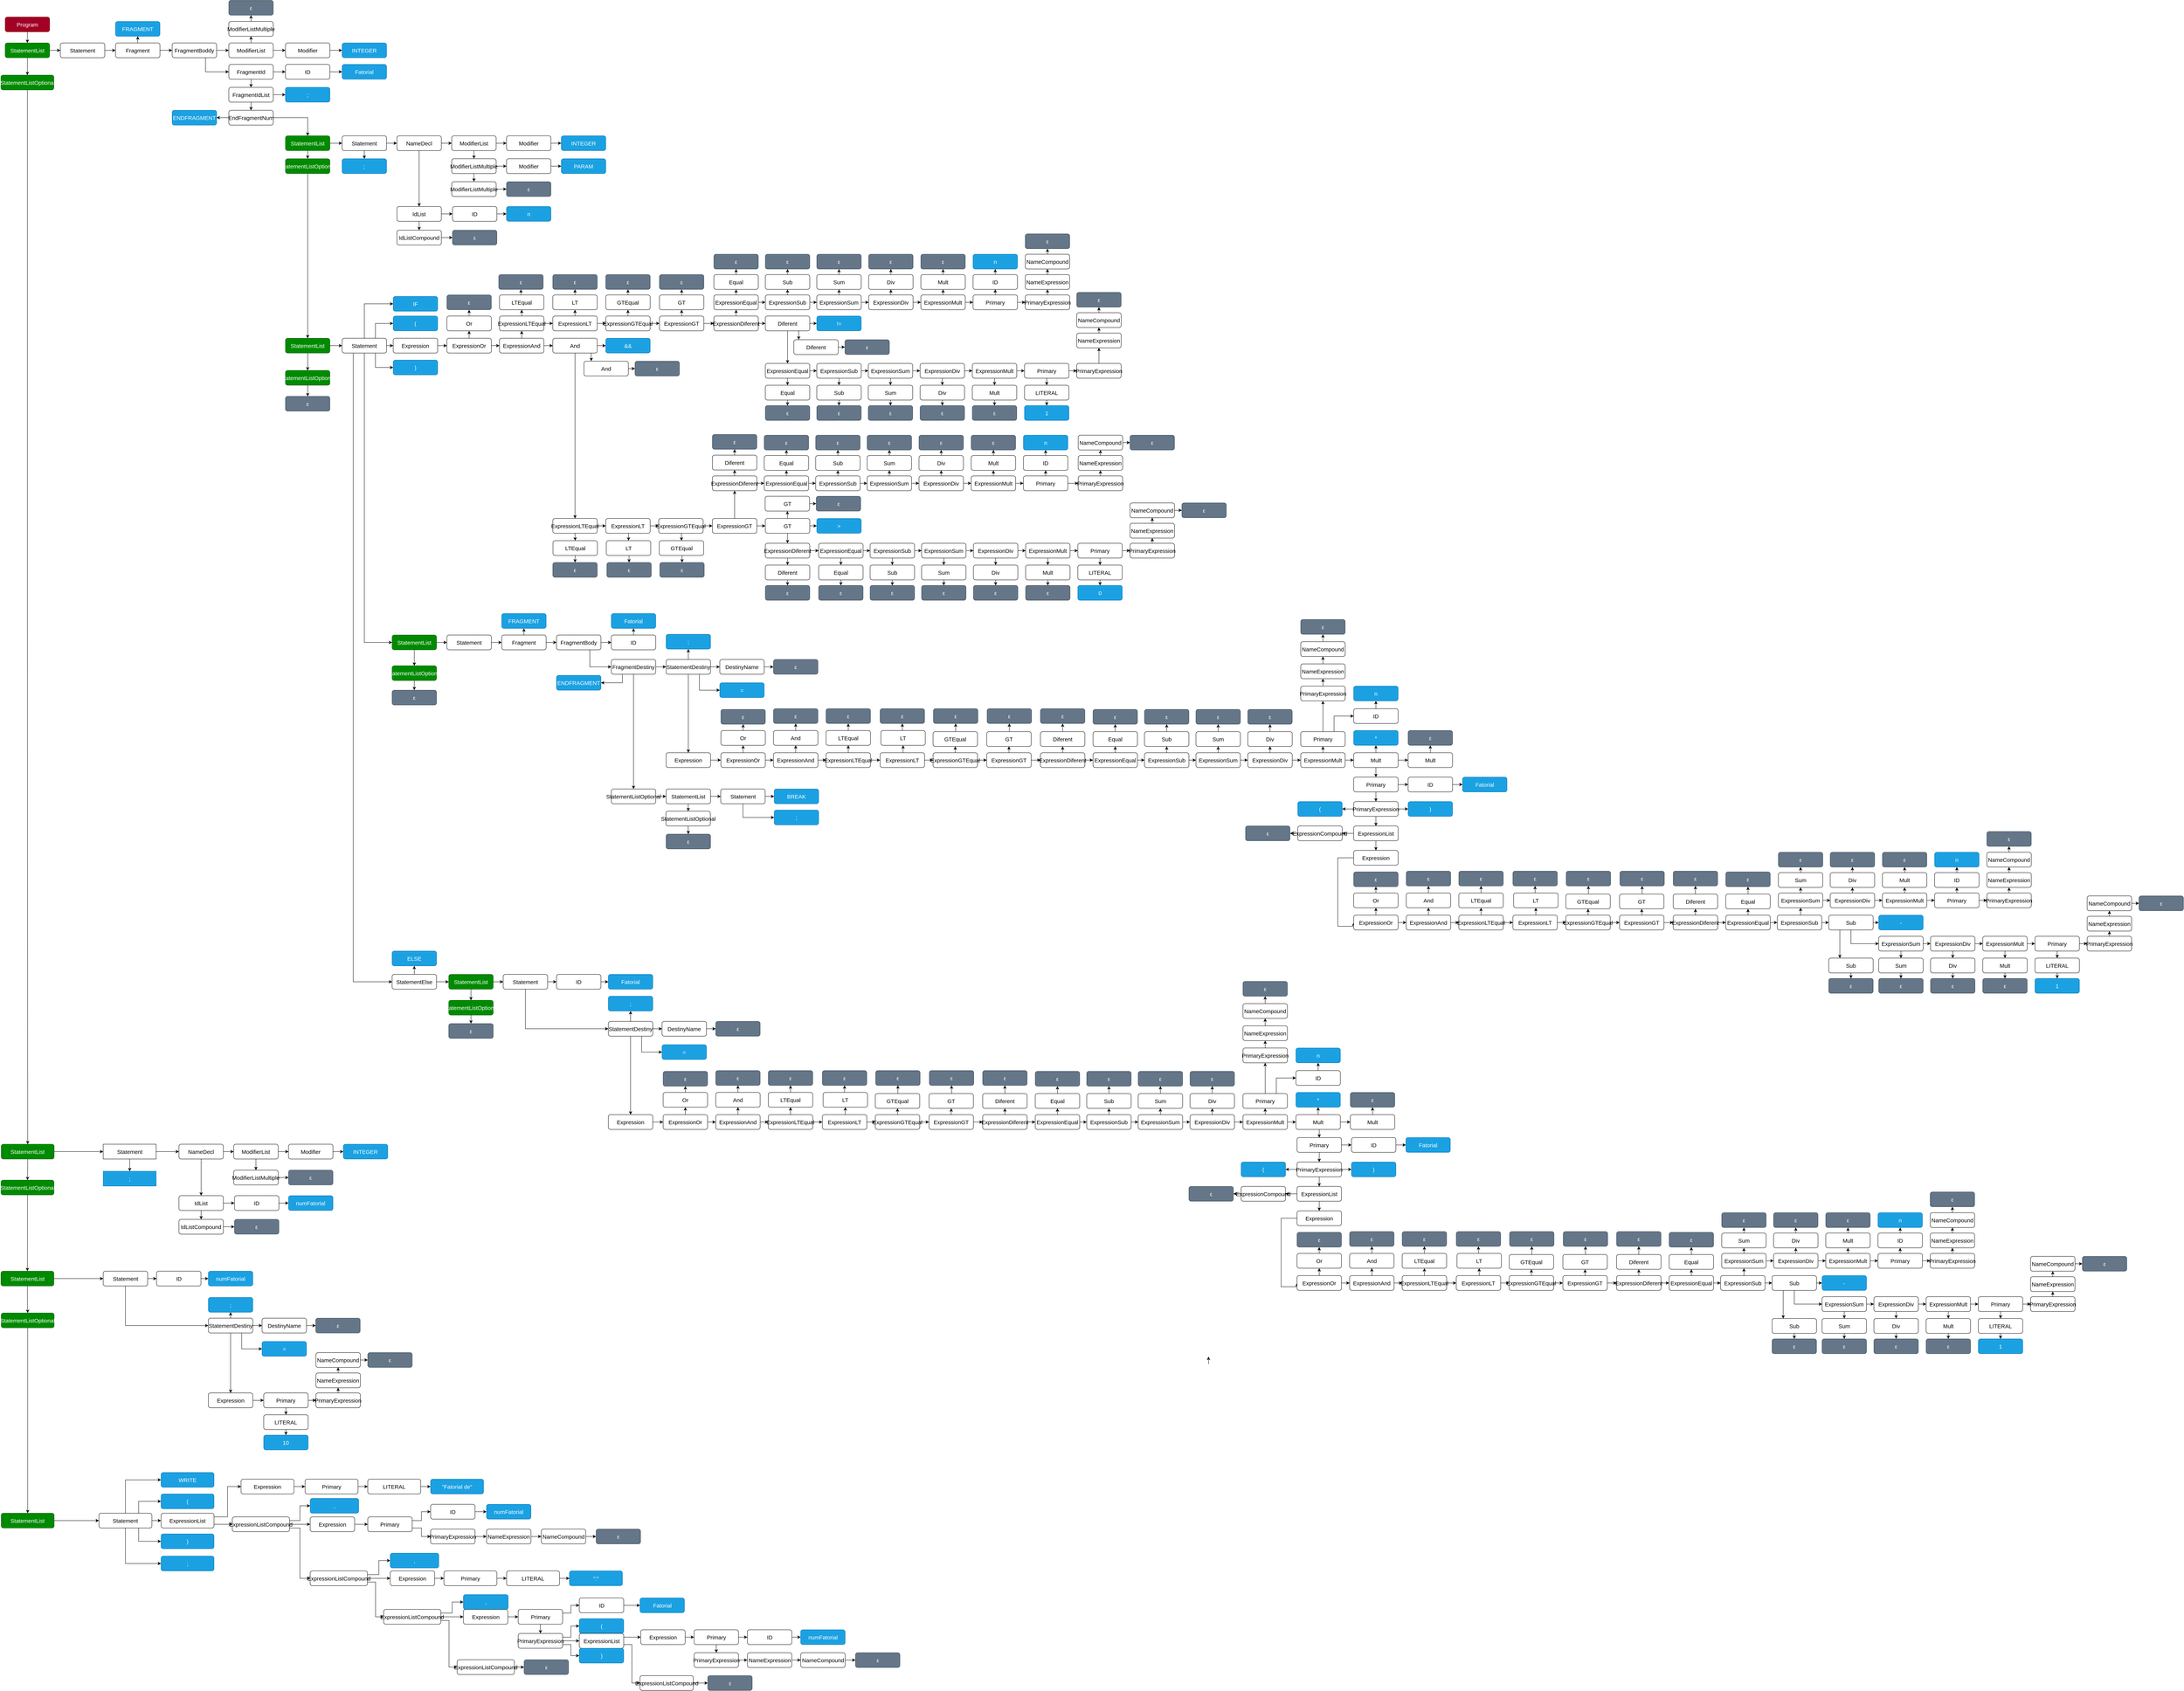 <mxfile version="21.3.8" type="google">
  <diagram id="C5RBs43oDa-KdzZeNtuy" name="Page-1">
    <mxGraphModel grid="0" page="0" gridSize="10" guides="1" tooltips="1" connect="1" arrows="1" fold="1" pageScale="1" pageWidth="827" pageHeight="1169" math="0" shadow="0">
      <root>
        <mxCell id="WIyWlLk6GJQsqaUBKTNV-0" />
        <mxCell id="WIyWlLk6GJQsqaUBKTNV-1" parent="WIyWlLk6GJQsqaUBKTNV-0" />
        <mxCell id="DvYviI5u5Ijabw_hEUCR-1" style="edgeStyle=orthogonalEdgeStyle;rounded=0;orthogonalLoop=1;jettySize=auto;html=1;exitX=0.5;exitY=1;exitDx=0;exitDy=0;entryX=0.5;entryY=0;entryDx=0;entryDy=0;fontSize=15;" edge="1" parent="WIyWlLk6GJQsqaUBKTNV-1" source="WIyWlLk6GJQsqaUBKTNV-3" target="O5qcWpgSKs4IgxdbwhYX-0">
          <mxGeometry relative="1" as="geometry" />
        </mxCell>
        <mxCell id="WIyWlLk6GJQsqaUBKTNV-3" value="Program" style="rounded=1;whiteSpace=wrap;html=1;fontSize=15;glass=0;strokeWidth=1;shadow=0;fillColor=#a20025;fontColor=#ffffff;strokeColor=#6F0000;" vertex="1" parent="WIyWlLk6GJQsqaUBKTNV-1">
          <mxGeometry x="50" y="20" width="120" height="40" as="geometry" />
        </mxCell>
        <mxCell id="Z6rMyKRwpKdtlxmWNqyo-1" style="edgeStyle=orthogonalEdgeStyle;rounded=0;orthogonalLoop=1;jettySize=auto;html=1;exitX=0.5;exitY=1;exitDx=0;exitDy=0;fontSize=15;" edge="1" parent="WIyWlLk6GJQsqaUBKTNV-1" source="O5qcWpgSKs4IgxdbwhYX-0" target="Z6rMyKRwpKdtlxmWNqyo-0">
          <mxGeometry relative="1" as="geometry" />
        </mxCell>
        <mxCell id="Z6rMyKRwpKdtlxmWNqyo-5" style="edgeStyle=orthogonalEdgeStyle;rounded=0;orthogonalLoop=1;jettySize=auto;html=1;exitX=1;exitY=0.5;exitDx=0;exitDy=0;fontSize=15;" edge="1" parent="WIyWlLk6GJQsqaUBKTNV-1" source="O5qcWpgSKs4IgxdbwhYX-0" target="Z6rMyKRwpKdtlxmWNqyo-4">
          <mxGeometry relative="1" as="geometry" />
        </mxCell>
        <mxCell id="O5qcWpgSKs4IgxdbwhYX-0" value="StatementList" style="rounded=1;whiteSpace=wrap;html=1;fontSize=15;glass=0;strokeWidth=1;shadow=0;fillColor=#008a00;fontColor=#ffffff;strokeColor=#005700;" vertex="1" parent="WIyWlLk6GJQsqaUBKTNV-1">
          <mxGeometry x="50" y="90" width="120" height="40" as="geometry" />
        </mxCell>
        <mxCell id="-EyKojHGZwUi-IocReY1-671" style="edgeStyle=orthogonalEdgeStyle;rounded=0;orthogonalLoop=1;jettySize=auto;html=1;exitX=0.5;exitY=1;exitDx=0;exitDy=0;fontSize=15;" edge="1" parent="WIyWlLk6GJQsqaUBKTNV-1" source="Z6rMyKRwpKdtlxmWNqyo-0" target="-EyKojHGZwUi-IocReY1-670">
          <mxGeometry relative="1" as="geometry" />
        </mxCell>
        <mxCell id="Z6rMyKRwpKdtlxmWNqyo-0" value="StatementListOptional" style="rounded=1;whiteSpace=wrap;html=1;fontSize=15;glass=0;strokeWidth=1;shadow=0;fillColor=#008a00;fontColor=#ffffff;strokeColor=#005700;" vertex="1" parent="WIyWlLk6GJQsqaUBKTNV-1">
          <mxGeometry x="38.5" y="177" width="143" height="40" as="geometry" />
        </mxCell>
        <mxCell id="Z6rMyKRwpKdtlxmWNqyo-7" style="edgeStyle=orthogonalEdgeStyle;rounded=0;orthogonalLoop=1;jettySize=auto;html=1;exitX=1;exitY=0.5;exitDx=0;exitDy=0;fontSize=15;" edge="1" parent="WIyWlLk6GJQsqaUBKTNV-1" source="Z6rMyKRwpKdtlxmWNqyo-4" target="Z6rMyKRwpKdtlxmWNqyo-6">
          <mxGeometry relative="1" as="geometry" />
        </mxCell>
        <mxCell id="Z6rMyKRwpKdtlxmWNqyo-4" value="Statement" style="rounded=1;whiteSpace=wrap;html=1;fontSize=15;glass=0;strokeWidth=1;shadow=0;" vertex="1" parent="WIyWlLk6GJQsqaUBKTNV-1">
          <mxGeometry x="199" y="90" width="120" height="40" as="geometry" />
        </mxCell>
        <mxCell id="Z6rMyKRwpKdtlxmWNqyo-9" style="edgeStyle=orthogonalEdgeStyle;rounded=0;orthogonalLoop=1;jettySize=auto;html=1;exitX=0.5;exitY=0;exitDx=0;exitDy=0;fontSize=15;" edge="1" parent="WIyWlLk6GJQsqaUBKTNV-1" source="Z6rMyKRwpKdtlxmWNqyo-6" target="Z6rMyKRwpKdtlxmWNqyo-8">
          <mxGeometry relative="1" as="geometry" />
        </mxCell>
        <mxCell id="Z6rMyKRwpKdtlxmWNqyo-11" style="edgeStyle=orthogonalEdgeStyle;rounded=0;orthogonalLoop=1;jettySize=auto;html=1;exitX=1;exitY=0.5;exitDx=0;exitDy=0;fontSize=15;" edge="1" parent="WIyWlLk6GJQsqaUBKTNV-1" source="Z6rMyKRwpKdtlxmWNqyo-6" target="Z6rMyKRwpKdtlxmWNqyo-10">
          <mxGeometry relative="1" as="geometry" />
        </mxCell>
        <mxCell id="Z6rMyKRwpKdtlxmWNqyo-6" value="Fragment" style="rounded=1;whiteSpace=wrap;html=1;fontSize=15;glass=0;strokeWidth=1;shadow=0;" vertex="1" parent="WIyWlLk6GJQsqaUBKTNV-1">
          <mxGeometry x="348" y="90" width="120" height="40" as="geometry" />
        </mxCell>
        <mxCell id="Z6rMyKRwpKdtlxmWNqyo-8" value="FRAGMENT" style="rounded=1;whiteSpace=wrap;html=1;fontSize=15;glass=0;strokeWidth=1;shadow=0;fillColor=#1ba1e2;fontColor=#ffffff;strokeColor=#006EAF;" vertex="1" parent="WIyWlLk6GJQsqaUBKTNV-1">
          <mxGeometry x="348" y="32" width="120" height="40" as="geometry" />
        </mxCell>
        <mxCell id="Z6rMyKRwpKdtlxmWNqyo-42" style="edgeStyle=orthogonalEdgeStyle;rounded=0;orthogonalLoop=1;jettySize=auto;html=1;exitX=1;exitY=0.5;exitDx=0;exitDy=0;fontSize=15;" edge="1" parent="WIyWlLk6GJQsqaUBKTNV-1" source="Z6rMyKRwpKdtlxmWNqyo-10" target="Z6rMyKRwpKdtlxmWNqyo-41">
          <mxGeometry relative="1" as="geometry" />
        </mxCell>
        <mxCell id="Z6rMyKRwpKdtlxmWNqyo-45" style="edgeStyle=orthogonalEdgeStyle;rounded=0;orthogonalLoop=1;jettySize=auto;html=1;exitX=0.75;exitY=1;exitDx=0;exitDy=0;entryX=0;entryY=0.5;entryDx=0;entryDy=0;fontSize=15;" edge="1" parent="WIyWlLk6GJQsqaUBKTNV-1" source="Z6rMyKRwpKdtlxmWNqyo-10" target="Z6rMyKRwpKdtlxmWNqyo-43">
          <mxGeometry relative="1" as="geometry" />
        </mxCell>
        <mxCell id="Z6rMyKRwpKdtlxmWNqyo-10" value="FragmentBoddy" style="rounded=1;whiteSpace=wrap;html=1;fontSize=15;glass=0;strokeWidth=1;shadow=0;" vertex="1" parent="WIyWlLk6GJQsqaUBKTNV-1">
          <mxGeometry x="501" y="90" width="120" height="40" as="geometry" />
        </mxCell>
        <mxCell id="Z6rMyKRwpKdtlxmWNqyo-47" style="edgeStyle=orthogonalEdgeStyle;rounded=0;orthogonalLoop=1;jettySize=auto;html=1;exitX=1;exitY=0.5;exitDx=0;exitDy=0;fontSize=15;" edge="1" parent="WIyWlLk6GJQsqaUBKTNV-1" source="Z6rMyKRwpKdtlxmWNqyo-41" target="Z6rMyKRwpKdtlxmWNqyo-46">
          <mxGeometry relative="1" as="geometry" />
        </mxCell>
        <mxCell id="-EyKojHGZwUi-IocReY1-2" style="edgeStyle=orthogonalEdgeStyle;rounded=0;orthogonalLoop=1;jettySize=auto;html=1;exitX=0.5;exitY=0;exitDx=0;exitDy=0;entryX=0.5;entryY=1;entryDx=0;entryDy=0;fontSize=15;" edge="1" parent="WIyWlLk6GJQsqaUBKTNV-1" source="Z6rMyKRwpKdtlxmWNqyo-41" target="Z6rMyKRwpKdtlxmWNqyo-50">
          <mxGeometry relative="1" as="geometry" />
        </mxCell>
        <mxCell id="Z6rMyKRwpKdtlxmWNqyo-41" value="ModifierList" style="rounded=1;whiteSpace=wrap;html=1;fontSize=15;glass=0;strokeWidth=1;shadow=0;" vertex="1" parent="WIyWlLk6GJQsqaUBKTNV-1">
          <mxGeometry x="654" y="90" width="120" height="40" as="geometry" />
        </mxCell>
        <mxCell id="Z6rMyKRwpKdtlxmWNqyo-58" style="edgeStyle=orthogonalEdgeStyle;rounded=0;orthogonalLoop=1;jettySize=auto;html=1;exitX=1;exitY=0.5;exitDx=0;exitDy=0;fontSize=15;" edge="1" parent="WIyWlLk6GJQsqaUBKTNV-1" source="Z6rMyKRwpKdtlxmWNqyo-43" target="Z6rMyKRwpKdtlxmWNqyo-57">
          <mxGeometry relative="1" as="geometry" />
        </mxCell>
        <mxCell id="Z6rMyKRwpKdtlxmWNqyo-62" style="edgeStyle=orthogonalEdgeStyle;rounded=0;orthogonalLoop=1;jettySize=auto;html=1;exitX=0.5;exitY=1;exitDx=0;exitDy=0;fontSize=15;" edge="1" parent="WIyWlLk6GJQsqaUBKTNV-1" source="Z6rMyKRwpKdtlxmWNqyo-43" target="Z6rMyKRwpKdtlxmWNqyo-61">
          <mxGeometry relative="1" as="geometry" />
        </mxCell>
        <mxCell id="Z6rMyKRwpKdtlxmWNqyo-43" value="FragmentId" style="rounded=1;whiteSpace=wrap;html=1;fontSize=15;glass=0;strokeWidth=1;shadow=0;" vertex="1" parent="WIyWlLk6GJQsqaUBKTNV-1">
          <mxGeometry x="654" y="148" width="120" height="40" as="geometry" />
        </mxCell>
        <mxCell id="Z6rMyKRwpKdtlxmWNqyo-55" style="edgeStyle=orthogonalEdgeStyle;rounded=0;orthogonalLoop=1;jettySize=auto;html=1;exitX=1;exitY=0.5;exitDx=0;exitDy=0;fontSize=15;" edge="1" parent="WIyWlLk6GJQsqaUBKTNV-1" source="Z6rMyKRwpKdtlxmWNqyo-46" target="Z6rMyKRwpKdtlxmWNqyo-54">
          <mxGeometry relative="1" as="geometry" />
        </mxCell>
        <mxCell id="Z6rMyKRwpKdtlxmWNqyo-46" value="Modifier" style="rounded=1;whiteSpace=wrap;html=1;fontSize=15;glass=0;strokeWidth=1;shadow=0;" vertex="1" parent="WIyWlLk6GJQsqaUBKTNV-1">
          <mxGeometry x="807" y="90" width="120" height="40" as="geometry" />
        </mxCell>
        <mxCell id="Z6rMyKRwpKdtlxmWNqyo-53" style="edgeStyle=orthogonalEdgeStyle;rounded=0;orthogonalLoop=1;jettySize=auto;html=1;exitX=0.5;exitY=0;exitDx=0;exitDy=0;fontSize=15;" edge="1" parent="WIyWlLk6GJQsqaUBKTNV-1" source="Z6rMyKRwpKdtlxmWNqyo-50" target="Z6rMyKRwpKdtlxmWNqyo-52">
          <mxGeometry relative="1" as="geometry" />
        </mxCell>
        <mxCell id="Z6rMyKRwpKdtlxmWNqyo-50" value="ModifierListMultiple" style="rounded=1;whiteSpace=wrap;html=1;fontSize=15;glass=0;strokeWidth=1;shadow=0;" vertex="1" parent="WIyWlLk6GJQsqaUBKTNV-1">
          <mxGeometry x="654" y="32" width="120" height="40" as="geometry" />
        </mxCell>
        <mxCell id="Z6rMyKRwpKdtlxmWNqyo-52" value="ε&lt;span id=&quot;docs-internal-guid-8207b006-7fff-adb0-46f4-739403178ecc&quot; style=&quot;font-size: 15px;&quot;&gt;&lt;/span&gt;&lt;span id=&quot;docs-internal-guid-8207b006-7fff-adb0-46f4-739403178ecc&quot; style=&quot;font-size: 15px;&quot;&gt;&lt;/span&gt;&lt;span id=&quot;docs-internal-guid-8207b006-7fff-adb0-46f4-739403178ecc&quot; style=&quot;font-size: 15px;&quot;&gt;&lt;/span&gt;&lt;span id=&quot;docs-internal-guid-8207b006-7fff-adb0-46f4-739403178ecc&quot; style=&quot;font-size: 15px;&quot;&gt;&lt;/span&gt;" style="rounded=1;whiteSpace=wrap;html=1;fontSize=15;glass=0;strokeWidth=1;shadow=0;fillColor=#647687;fontColor=#ffffff;strokeColor=#314354;" vertex="1" parent="WIyWlLk6GJQsqaUBKTNV-1">
          <mxGeometry x="654" y="-25" width="120" height="40" as="geometry" />
        </mxCell>
        <mxCell id="Z6rMyKRwpKdtlxmWNqyo-54" value="INTEGER" style="rounded=1;whiteSpace=wrap;html=1;fontSize=15;glass=0;strokeWidth=1;shadow=0;fillColor=#1ba1e2;fontColor=#ffffff;strokeColor=#006EAF;" vertex="1" parent="WIyWlLk6GJQsqaUBKTNV-1">
          <mxGeometry x="960" y="90" width="120" height="40" as="geometry" />
        </mxCell>
        <mxCell id="Z6rMyKRwpKdtlxmWNqyo-60" style="edgeStyle=orthogonalEdgeStyle;rounded=0;orthogonalLoop=1;jettySize=auto;html=1;exitX=1;exitY=0.5;exitDx=0;exitDy=0;fontSize=15;" edge="1" parent="WIyWlLk6GJQsqaUBKTNV-1" source="Z6rMyKRwpKdtlxmWNqyo-57" target="Z6rMyKRwpKdtlxmWNqyo-59">
          <mxGeometry relative="1" as="geometry" />
        </mxCell>
        <mxCell id="Z6rMyKRwpKdtlxmWNqyo-57" value="ID" style="rounded=1;whiteSpace=wrap;html=1;fontSize=15;glass=0;strokeWidth=1;shadow=0;" vertex="1" parent="WIyWlLk6GJQsqaUBKTNV-1">
          <mxGeometry x="807" y="148" width="120" height="40" as="geometry" />
        </mxCell>
        <mxCell id="Z6rMyKRwpKdtlxmWNqyo-59" value="Fatorial" style="rounded=1;whiteSpace=wrap;html=1;fontSize=15;glass=0;strokeWidth=1;shadow=0;fillColor=#1ba1e2;fontColor=#ffffff;strokeColor=#006EAF;" vertex="1" parent="WIyWlLk6GJQsqaUBKTNV-1">
          <mxGeometry x="960" y="148" width="120" height="40" as="geometry" />
        </mxCell>
        <mxCell id="Z6rMyKRwpKdtlxmWNqyo-66" style="edgeStyle=orthogonalEdgeStyle;rounded=0;orthogonalLoop=1;jettySize=auto;html=1;exitX=1;exitY=0.5;exitDx=0;exitDy=0;fontSize=15;" edge="1" parent="WIyWlLk6GJQsqaUBKTNV-1" source="Z6rMyKRwpKdtlxmWNqyo-61" target="Z6rMyKRwpKdtlxmWNqyo-65">
          <mxGeometry relative="1" as="geometry" />
        </mxCell>
        <mxCell id="Z6rMyKRwpKdtlxmWNqyo-68" style="edgeStyle=orthogonalEdgeStyle;rounded=0;orthogonalLoop=1;jettySize=auto;html=1;exitX=0.5;exitY=1;exitDx=0;exitDy=0;fontSize=15;" edge="1" parent="WIyWlLk6GJQsqaUBKTNV-1" source="Z6rMyKRwpKdtlxmWNqyo-61" target="Z6rMyKRwpKdtlxmWNqyo-67">
          <mxGeometry relative="1" as="geometry" />
        </mxCell>
        <mxCell id="Z6rMyKRwpKdtlxmWNqyo-61" value="FragmentIdList" style="rounded=1;whiteSpace=wrap;html=1;fontSize=15;glass=0;strokeWidth=1;shadow=0;" vertex="1" parent="WIyWlLk6GJQsqaUBKTNV-1">
          <mxGeometry x="654" y="210" width="120" height="40" as="geometry" />
        </mxCell>
        <mxCell id="Z6rMyKRwpKdtlxmWNqyo-65" value=";" style="rounded=1;whiteSpace=wrap;html=1;fontSize=15;glass=0;strokeWidth=1;shadow=0;fillColor=#1ba1e2;fontColor=#ffffff;strokeColor=#006EAF;" vertex="1" parent="WIyWlLk6GJQsqaUBKTNV-1">
          <mxGeometry x="807" y="210" width="120" height="40" as="geometry" />
        </mxCell>
        <mxCell id="Z6rMyKRwpKdtlxmWNqyo-72" style="edgeStyle=orthogonalEdgeStyle;rounded=0;orthogonalLoop=1;jettySize=auto;html=1;exitX=0;exitY=0.5;exitDx=0;exitDy=0;fontSize=15;" edge="1" parent="WIyWlLk6GJQsqaUBKTNV-1" source="Z6rMyKRwpKdtlxmWNqyo-67" target="Z6rMyKRwpKdtlxmWNqyo-71">
          <mxGeometry relative="1" as="geometry" />
        </mxCell>
        <mxCell id="Z6rMyKRwpKdtlxmWNqyo-118" style="edgeStyle=orthogonalEdgeStyle;rounded=0;orthogonalLoop=1;jettySize=auto;html=1;exitX=1;exitY=0.5;exitDx=0;exitDy=0;entryX=0.5;entryY=0;entryDx=0;entryDy=0;fontSize=15;" edge="1" parent="WIyWlLk6GJQsqaUBKTNV-1" source="Z6rMyKRwpKdtlxmWNqyo-67" target="Z6rMyKRwpKdtlxmWNqyo-69">
          <mxGeometry relative="1" as="geometry" />
        </mxCell>
        <mxCell id="Z6rMyKRwpKdtlxmWNqyo-67" value="EndFragmentNum" style="rounded=1;whiteSpace=wrap;html=1;fontSize=15;glass=0;strokeWidth=1;shadow=0;" vertex="1" parent="WIyWlLk6GJQsqaUBKTNV-1">
          <mxGeometry x="654" y="272" width="120" height="40" as="geometry" />
        </mxCell>
        <mxCell id="Z6rMyKRwpKdtlxmWNqyo-74" style="edgeStyle=orthogonalEdgeStyle;rounded=0;orthogonalLoop=1;jettySize=auto;html=1;exitX=1;exitY=0.5;exitDx=0;exitDy=0;fontSize=15;" edge="1" parent="WIyWlLk6GJQsqaUBKTNV-1" source="Z6rMyKRwpKdtlxmWNqyo-69" target="Z6rMyKRwpKdtlxmWNqyo-73">
          <mxGeometry relative="1" as="geometry" />
        </mxCell>
        <mxCell id="Z6rMyKRwpKdtlxmWNqyo-76" style="edgeStyle=orthogonalEdgeStyle;rounded=0;orthogonalLoop=1;jettySize=auto;html=1;exitX=0.5;exitY=1;exitDx=0;exitDy=0;fontSize=15;" edge="1" parent="WIyWlLk6GJQsqaUBKTNV-1" source="Z6rMyKRwpKdtlxmWNqyo-69" target="Z6rMyKRwpKdtlxmWNqyo-75">
          <mxGeometry relative="1" as="geometry" />
        </mxCell>
        <mxCell id="Z6rMyKRwpKdtlxmWNqyo-69" value="StatementList" style="rounded=1;whiteSpace=wrap;html=1;fontSize=15;glass=0;strokeWidth=1;shadow=0;fillColor=#008a00;fontColor=#ffffff;strokeColor=#005700;" vertex="1" parent="WIyWlLk6GJQsqaUBKTNV-1">
          <mxGeometry x="807" y="341" width="120" height="40" as="geometry" />
        </mxCell>
        <mxCell id="Z6rMyKRwpKdtlxmWNqyo-71" value="ENDFRAGMENT" style="rounded=1;whiteSpace=wrap;html=1;fontSize=15;glass=0;strokeWidth=1;shadow=0;fillColor=#1ba1e2;fontColor=#ffffff;strokeColor=#006EAF;" vertex="1" parent="WIyWlLk6GJQsqaUBKTNV-1">
          <mxGeometry x="501" y="272" width="120" height="40" as="geometry" />
        </mxCell>
        <mxCell id="Z6rMyKRwpKdtlxmWNqyo-78" style="edgeStyle=orthogonalEdgeStyle;rounded=0;orthogonalLoop=1;jettySize=auto;html=1;exitX=1;exitY=0.5;exitDx=0;exitDy=0;fontSize=15;" edge="1" parent="WIyWlLk6GJQsqaUBKTNV-1" source="Z6rMyKRwpKdtlxmWNqyo-73" target="Z6rMyKRwpKdtlxmWNqyo-77">
          <mxGeometry relative="1" as="geometry" />
        </mxCell>
        <mxCell id="Z6rMyKRwpKdtlxmWNqyo-80" style="edgeStyle=orthogonalEdgeStyle;rounded=0;orthogonalLoop=1;jettySize=auto;html=1;exitX=0.5;exitY=1;exitDx=0;exitDy=0;fontSize=15;" edge="1" parent="WIyWlLk6GJQsqaUBKTNV-1" source="Z6rMyKRwpKdtlxmWNqyo-73" target="Z6rMyKRwpKdtlxmWNqyo-79">
          <mxGeometry relative="1" as="geometry" />
        </mxCell>
        <mxCell id="Z6rMyKRwpKdtlxmWNqyo-73" value="Statement" style="rounded=1;whiteSpace=wrap;html=1;fontSize=15;glass=0;strokeWidth=1;shadow=0;" vertex="1" parent="WIyWlLk6GJQsqaUBKTNV-1">
          <mxGeometry x="960" y="341" width="120" height="40" as="geometry" />
        </mxCell>
        <mxCell id="Z6rMyKRwpKdtlxmWNqyo-115" style="edgeStyle=orthogonalEdgeStyle;rounded=0;orthogonalLoop=1;jettySize=auto;html=1;exitX=0.5;exitY=1;exitDx=0;exitDy=0;fontSize=15;" edge="1" parent="WIyWlLk6GJQsqaUBKTNV-1" source="Z6rMyKRwpKdtlxmWNqyo-75" target="Z6rMyKRwpKdtlxmWNqyo-114">
          <mxGeometry relative="1" as="geometry" />
        </mxCell>
        <mxCell id="Z6rMyKRwpKdtlxmWNqyo-75" value="StatementListOptional" style="rounded=1;whiteSpace=wrap;html=1;fontSize=15;glass=0;strokeWidth=1;shadow=0;fillColor=#008a00;fontColor=#ffffff;strokeColor=#005700;" vertex="1" parent="WIyWlLk6GJQsqaUBKTNV-1">
          <mxGeometry x="807" y="403" width="120" height="40" as="geometry" />
        </mxCell>
        <mxCell id="Z6rMyKRwpKdtlxmWNqyo-82" style="edgeStyle=orthogonalEdgeStyle;rounded=0;orthogonalLoop=1;jettySize=auto;html=1;exitX=1;exitY=0.5;exitDx=0;exitDy=0;fontSize=15;" edge="1" parent="WIyWlLk6GJQsqaUBKTNV-1" source="Z6rMyKRwpKdtlxmWNqyo-77" target="Z6rMyKRwpKdtlxmWNqyo-81">
          <mxGeometry relative="1" as="geometry" />
        </mxCell>
        <mxCell id="Z6rMyKRwpKdtlxmWNqyo-84" style="edgeStyle=orthogonalEdgeStyle;rounded=0;orthogonalLoop=1;jettySize=auto;html=1;exitX=0.5;exitY=1;exitDx=0;exitDy=0;fontSize=15;" edge="1" parent="WIyWlLk6GJQsqaUBKTNV-1" source="Z6rMyKRwpKdtlxmWNqyo-77" target="Z6rMyKRwpKdtlxmWNqyo-83">
          <mxGeometry relative="1" as="geometry" />
        </mxCell>
        <mxCell id="Z6rMyKRwpKdtlxmWNqyo-77" value="NameDecl" style="rounded=1;whiteSpace=wrap;html=1;fontSize=15;glass=0;strokeWidth=1;shadow=0;" vertex="1" parent="WIyWlLk6GJQsqaUBKTNV-1">
          <mxGeometry x="1108" y="341" width="120" height="40" as="geometry" />
        </mxCell>
        <mxCell id="Z6rMyKRwpKdtlxmWNqyo-79" value=";" style="rounded=1;whiteSpace=wrap;html=1;fontSize=15;glass=0;strokeWidth=1;shadow=0;fillColor=#1ba1e2;fontColor=#ffffff;strokeColor=#006EAF;" vertex="1" parent="WIyWlLk6GJQsqaUBKTNV-1">
          <mxGeometry x="960" y="403" width="120" height="40" as="geometry" />
        </mxCell>
        <mxCell id="Z6rMyKRwpKdtlxmWNqyo-92" style="edgeStyle=orthogonalEdgeStyle;rounded=0;orthogonalLoop=1;jettySize=auto;html=1;exitX=1;exitY=0.5;exitDx=0;exitDy=0;entryX=0;entryY=0.5;entryDx=0;entryDy=0;fontSize=15;" edge="1" parent="WIyWlLk6GJQsqaUBKTNV-1" source="Z6rMyKRwpKdtlxmWNqyo-81" target="Z6rMyKRwpKdtlxmWNqyo-87">
          <mxGeometry relative="1" as="geometry" />
        </mxCell>
        <mxCell id="Z6rMyKRwpKdtlxmWNqyo-97" style="edgeStyle=orthogonalEdgeStyle;rounded=0;orthogonalLoop=1;jettySize=auto;html=1;exitX=0.5;exitY=1;exitDx=0;exitDy=0;entryX=0.5;entryY=0;entryDx=0;entryDy=0;fontSize=15;" edge="1" parent="WIyWlLk6GJQsqaUBKTNV-1" source="Z6rMyKRwpKdtlxmWNqyo-81" target="Z6rMyKRwpKdtlxmWNqyo-95">
          <mxGeometry relative="1" as="geometry" />
        </mxCell>
        <mxCell id="Z6rMyKRwpKdtlxmWNqyo-81" value="ModifierList" style="rounded=1;whiteSpace=wrap;html=1;fontSize=15;glass=0;strokeWidth=1;shadow=0;" vertex="1" parent="WIyWlLk6GJQsqaUBKTNV-1">
          <mxGeometry x="1256" y="341" width="120" height="40" as="geometry" />
        </mxCell>
        <mxCell id="Z6rMyKRwpKdtlxmWNqyo-109" style="edgeStyle=orthogonalEdgeStyle;rounded=0;orthogonalLoop=1;jettySize=auto;html=1;exitX=1;exitY=0.5;exitDx=0;exitDy=0;entryX=0;entryY=0.5;entryDx=0;entryDy=0;fontSize=15;" edge="1" parent="WIyWlLk6GJQsqaUBKTNV-1" source="Z6rMyKRwpKdtlxmWNqyo-83" target="Z6rMyKRwpKdtlxmWNqyo-107">
          <mxGeometry relative="1" as="geometry" />
        </mxCell>
        <mxCell id="Z6rMyKRwpKdtlxmWNqyo-111" style="edgeStyle=orthogonalEdgeStyle;rounded=0;orthogonalLoop=1;jettySize=auto;html=1;exitX=0.5;exitY=1;exitDx=0;exitDy=0;fontSize=15;" edge="1" parent="WIyWlLk6GJQsqaUBKTNV-1" source="Z6rMyKRwpKdtlxmWNqyo-83" target="Z6rMyKRwpKdtlxmWNqyo-110">
          <mxGeometry relative="1" as="geometry" />
        </mxCell>
        <mxCell id="Z6rMyKRwpKdtlxmWNqyo-83" value="IdList" style="rounded=1;whiteSpace=wrap;html=1;fontSize=15;glass=0;strokeWidth=1;shadow=0;" vertex="1" parent="WIyWlLk6GJQsqaUBKTNV-1">
          <mxGeometry x="1108" y="532" width="120" height="40" as="geometry" />
        </mxCell>
        <mxCell id="Z6rMyKRwpKdtlxmWNqyo-85" style="edgeStyle=orthogonalEdgeStyle;rounded=0;orthogonalLoop=1;jettySize=auto;html=1;exitX=1;exitY=0.5;exitDx=0;exitDy=0;fontSize=15;" edge="1" parent="WIyWlLk6GJQsqaUBKTNV-1" source="Z6rMyKRwpKdtlxmWNqyo-87" target="Z6rMyKRwpKdtlxmWNqyo-91">
          <mxGeometry relative="1" as="geometry" />
        </mxCell>
        <mxCell id="Z6rMyKRwpKdtlxmWNqyo-87" value="Modifier" style="rounded=1;whiteSpace=wrap;html=1;fontSize=15;glass=0;strokeWidth=1;shadow=0;" vertex="1" parent="WIyWlLk6GJQsqaUBKTNV-1">
          <mxGeometry x="1404" y="341" width="120" height="40" as="geometry" />
        </mxCell>
        <mxCell id="Z6rMyKRwpKdtlxmWNqyo-91" value="INTEGER" style="rounded=1;whiteSpace=wrap;html=1;fontSize=15;glass=0;strokeWidth=1;shadow=0;fillColor=#1ba1e2;fontColor=#ffffff;strokeColor=#006EAF;" vertex="1" parent="WIyWlLk6GJQsqaUBKTNV-1">
          <mxGeometry x="1552" y="341" width="120" height="40" as="geometry" />
        </mxCell>
        <mxCell id="Z6rMyKRwpKdtlxmWNqyo-99" style="edgeStyle=orthogonalEdgeStyle;rounded=0;orthogonalLoop=1;jettySize=auto;html=1;exitX=1;exitY=0.5;exitDx=0;exitDy=0;entryX=0;entryY=0.5;entryDx=0;entryDy=0;fontSize=15;" edge="1" parent="WIyWlLk6GJQsqaUBKTNV-1" source="Z6rMyKRwpKdtlxmWNqyo-95" target="Z6rMyKRwpKdtlxmWNqyo-98">
          <mxGeometry relative="1" as="geometry" />
        </mxCell>
        <mxCell id="Z6rMyKRwpKdtlxmWNqyo-101" style="edgeStyle=orthogonalEdgeStyle;rounded=0;orthogonalLoop=1;jettySize=auto;html=1;exitX=0.5;exitY=1;exitDx=0;exitDy=0;entryX=0.5;entryY=0;entryDx=0;entryDy=0;fontSize=15;" edge="1" parent="WIyWlLk6GJQsqaUBKTNV-1" source="Z6rMyKRwpKdtlxmWNqyo-95" target="Z6rMyKRwpKdtlxmWNqyo-100">
          <mxGeometry relative="1" as="geometry" />
        </mxCell>
        <mxCell id="Z6rMyKRwpKdtlxmWNqyo-95" value="ModifierListMultiple" style="rounded=1;whiteSpace=wrap;html=1;fontSize=15;glass=0;strokeWidth=1;shadow=0;" vertex="1" parent="WIyWlLk6GJQsqaUBKTNV-1">
          <mxGeometry x="1256" y="403" width="120" height="40" as="geometry" />
        </mxCell>
        <mxCell id="Z6rMyKRwpKdtlxmWNqyo-105" style="edgeStyle=orthogonalEdgeStyle;rounded=0;orthogonalLoop=1;jettySize=auto;html=1;exitX=1;exitY=0.5;exitDx=0;exitDy=0;fontSize=15;" edge="1" parent="WIyWlLk6GJQsqaUBKTNV-1" source="Z6rMyKRwpKdtlxmWNqyo-98" target="Z6rMyKRwpKdtlxmWNqyo-104">
          <mxGeometry relative="1" as="geometry" />
        </mxCell>
        <mxCell id="Z6rMyKRwpKdtlxmWNqyo-98" value="Modifier" style="rounded=1;whiteSpace=wrap;html=1;fontSize=15;glass=0;strokeWidth=1;shadow=0;" vertex="1" parent="WIyWlLk6GJQsqaUBKTNV-1">
          <mxGeometry x="1404" y="403" width="120" height="40" as="geometry" />
        </mxCell>
        <mxCell id="Z6rMyKRwpKdtlxmWNqyo-103" style="edgeStyle=orthogonalEdgeStyle;rounded=0;orthogonalLoop=1;jettySize=auto;html=1;exitX=1;exitY=0.5;exitDx=0;exitDy=0;entryX=0;entryY=0.5;entryDx=0;entryDy=0;fontSize=15;" edge="1" parent="WIyWlLk6GJQsqaUBKTNV-1" source="Z6rMyKRwpKdtlxmWNqyo-100" target="Z6rMyKRwpKdtlxmWNqyo-102">
          <mxGeometry relative="1" as="geometry" />
        </mxCell>
        <mxCell id="Z6rMyKRwpKdtlxmWNqyo-100" value="ModifierListMultiple" style="rounded=1;whiteSpace=wrap;html=1;fontSize=15;glass=0;strokeWidth=1;shadow=0;" vertex="1" parent="WIyWlLk6GJQsqaUBKTNV-1">
          <mxGeometry x="1256" y="465" width="120" height="40" as="geometry" />
        </mxCell>
        <mxCell id="Z6rMyKRwpKdtlxmWNqyo-102" value="ε&lt;span id=&quot;docs-internal-guid-8207b006-7fff-adb0-46f4-739403178ecc&quot; style=&quot;font-size: 15px;&quot;&gt;&lt;/span&gt;&lt;span id=&quot;docs-internal-guid-8207b006-7fff-adb0-46f4-739403178ecc&quot; style=&quot;font-size: 15px;&quot;&gt;&lt;/span&gt;&lt;span id=&quot;docs-internal-guid-8207b006-7fff-adb0-46f4-739403178ecc&quot; style=&quot;font-size: 15px;&quot;&gt;&lt;/span&gt;&lt;span id=&quot;docs-internal-guid-8207b006-7fff-adb0-46f4-739403178ecc&quot; style=&quot;font-size: 15px;&quot;&gt;&lt;/span&gt;" style="rounded=1;whiteSpace=wrap;html=1;fontSize=15;glass=0;strokeWidth=1;shadow=0;fillColor=#647687;fontColor=#ffffff;strokeColor=#314354;" vertex="1" parent="WIyWlLk6GJQsqaUBKTNV-1">
          <mxGeometry x="1404" y="465" width="120" height="40" as="geometry" />
        </mxCell>
        <mxCell id="Z6rMyKRwpKdtlxmWNqyo-104" value="PARAM" style="rounded=1;whiteSpace=wrap;html=1;fontSize=15;glass=0;strokeWidth=1;shadow=0;fillColor=#1ba1e2;fontColor=#ffffff;strokeColor=#006EAF;" vertex="1" parent="WIyWlLk6GJQsqaUBKTNV-1">
          <mxGeometry x="1552" y="403" width="120" height="40" as="geometry" />
        </mxCell>
        <mxCell id="Z6rMyKRwpKdtlxmWNqyo-106" style="edgeStyle=orthogonalEdgeStyle;rounded=0;orthogonalLoop=1;jettySize=auto;html=1;exitX=1;exitY=0.5;exitDx=0;exitDy=0;fontSize=15;" edge="1" parent="WIyWlLk6GJQsqaUBKTNV-1" source="Z6rMyKRwpKdtlxmWNqyo-107" target="Z6rMyKRwpKdtlxmWNqyo-108">
          <mxGeometry relative="1" as="geometry" />
        </mxCell>
        <mxCell id="Z6rMyKRwpKdtlxmWNqyo-107" value="ID" style="rounded=1;whiteSpace=wrap;html=1;fontSize=15;glass=0;strokeWidth=1;shadow=0;" vertex="1" parent="WIyWlLk6GJQsqaUBKTNV-1">
          <mxGeometry x="1258" y="532" width="120" height="40" as="geometry" />
        </mxCell>
        <mxCell id="Z6rMyKRwpKdtlxmWNqyo-108" value="n" style="rounded=1;whiteSpace=wrap;html=1;fontSize=15;glass=0;strokeWidth=1;shadow=0;fillColor=#1ba1e2;fontColor=#ffffff;strokeColor=#006EAF;" vertex="1" parent="WIyWlLk6GJQsqaUBKTNV-1">
          <mxGeometry x="1404" y="532" width="120" height="40" as="geometry" />
        </mxCell>
        <mxCell id="Z6rMyKRwpKdtlxmWNqyo-113" style="edgeStyle=orthogonalEdgeStyle;rounded=0;orthogonalLoop=1;jettySize=auto;html=1;exitX=1;exitY=0.5;exitDx=0;exitDy=0;entryX=0;entryY=0.5;entryDx=0;entryDy=0;fontSize=15;" edge="1" parent="WIyWlLk6GJQsqaUBKTNV-1" source="Z6rMyKRwpKdtlxmWNqyo-110" target="Z6rMyKRwpKdtlxmWNqyo-112">
          <mxGeometry relative="1" as="geometry" />
        </mxCell>
        <mxCell id="Z6rMyKRwpKdtlxmWNqyo-110" value="IdListCompound" style="rounded=1;whiteSpace=wrap;html=1;fontSize=15;glass=0;strokeWidth=1;shadow=0;" vertex="1" parent="WIyWlLk6GJQsqaUBKTNV-1">
          <mxGeometry x="1108" y="596" width="120" height="40" as="geometry" />
        </mxCell>
        <mxCell id="Z6rMyKRwpKdtlxmWNqyo-112" value="ε&lt;span id=&quot;docs-internal-guid-8207b006-7fff-adb0-46f4-739403178ecc&quot; style=&quot;font-size: 15px;&quot;&gt;&lt;/span&gt;&lt;span id=&quot;docs-internal-guid-8207b006-7fff-adb0-46f4-739403178ecc&quot; style=&quot;font-size: 15px;&quot;&gt;&lt;/span&gt;&lt;span id=&quot;docs-internal-guid-8207b006-7fff-adb0-46f4-739403178ecc&quot; style=&quot;font-size: 15px;&quot;&gt;&lt;/span&gt;&lt;span id=&quot;docs-internal-guid-8207b006-7fff-adb0-46f4-739403178ecc&quot; style=&quot;font-size: 15px;&quot;&gt;&lt;/span&gt;" style="rounded=1;whiteSpace=wrap;html=1;fontSize=15;glass=0;strokeWidth=1;shadow=0;fillColor=#647687;fontColor=#ffffff;strokeColor=#314354;" vertex="1" parent="WIyWlLk6GJQsqaUBKTNV-1">
          <mxGeometry x="1258" y="596" width="120" height="40" as="geometry" />
        </mxCell>
        <mxCell id="Z6rMyKRwpKdtlxmWNqyo-192" style="edgeStyle=orthogonalEdgeStyle;rounded=0;orthogonalLoop=1;jettySize=auto;html=1;exitX=1;exitY=0.5;exitDx=0;exitDy=0;entryX=0;entryY=0.5;entryDx=0;entryDy=0;fontSize=15;" edge="1" parent="WIyWlLk6GJQsqaUBKTNV-1" source="Z6rMyKRwpKdtlxmWNqyo-114" target="Z6rMyKRwpKdtlxmWNqyo-116">
          <mxGeometry relative="1" as="geometry" />
        </mxCell>
        <mxCell id="-EyKojHGZwUi-IocReY1-402" style="edgeStyle=orthogonalEdgeStyle;rounded=0;orthogonalLoop=1;jettySize=auto;html=1;exitX=0.5;exitY=1;exitDx=0;exitDy=0;fontSize=15;" edge="1" parent="WIyWlLk6GJQsqaUBKTNV-1" source="Z6rMyKRwpKdtlxmWNqyo-114" target="-EyKojHGZwUi-IocReY1-401">
          <mxGeometry relative="1" as="geometry" />
        </mxCell>
        <mxCell id="Z6rMyKRwpKdtlxmWNqyo-114" value="StatementList" style="rounded=1;whiteSpace=wrap;html=1;fontSize=15;glass=0;strokeWidth=1;shadow=0;fillColor=#008a00;fontColor=#ffffff;strokeColor=#005700;" vertex="1" parent="WIyWlLk6GJQsqaUBKTNV-1">
          <mxGeometry x="807" y="888" width="120" height="40" as="geometry" />
        </mxCell>
        <mxCell id="Z6rMyKRwpKdtlxmWNqyo-127" style="edgeStyle=orthogonalEdgeStyle;rounded=0;orthogonalLoop=1;jettySize=auto;html=1;exitX=1;exitY=0.5;exitDx=0;exitDy=0;fontSize=15;" edge="1" parent="WIyWlLk6GJQsqaUBKTNV-1" source="Z6rMyKRwpKdtlxmWNqyo-116" target="Z6rMyKRwpKdtlxmWNqyo-126">
          <mxGeometry relative="1" as="geometry" />
        </mxCell>
        <mxCell id="Z6rMyKRwpKdtlxmWNqyo-129" style="edgeStyle=orthogonalEdgeStyle;rounded=0;orthogonalLoop=1;jettySize=auto;html=1;exitX=0.75;exitY=0;exitDx=0;exitDy=0;entryX=0;entryY=0.5;entryDx=0;entryDy=0;fontSize=15;" edge="1" parent="WIyWlLk6GJQsqaUBKTNV-1" source="Z6rMyKRwpKdtlxmWNqyo-116" target="Z6rMyKRwpKdtlxmWNqyo-121">
          <mxGeometry relative="1" as="geometry" />
        </mxCell>
        <mxCell id="Z6rMyKRwpKdtlxmWNqyo-130" style="edgeStyle=orthogonalEdgeStyle;rounded=0;orthogonalLoop=1;jettySize=auto;html=1;exitX=0.5;exitY=0;exitDx=0;exitDy=0;entryX=0;entryY=0.5;entryDx=0;entryDy=0;fontSize=15;" edge="1" parent="WIyWlLk6GJQsqaUBKTNV-1" source="Z6rMyKRwpKdtlxmWNqyo-116" target="Z6rMyKRwpKdtlxmWNqyo-119">
          <mxGeometry relative="1" as="geometry" />
        </mxCell>
        <mxCell id="Z6rMyKRwpKdtlxmWNqyo-131" style="edgeStyle=orthogonalEdgeStyle;rounded=0;orthogonalLoop=1;jettySize=auto;html=1;exitX=0.75;exitY=1;exitDx=0;exitDy=0;entryX=0;entryY=0.5;entryDx=0;entryDy=0;fontSize=15;" edge="1" parent="WIyWlLk6GJQsqaUBKTNV-1" source="Z6rMyKRwpKdtlxmWNqyo-116" target="Z6rMyKRwpKdtlxmWNqyo-123">
          <mxGeometry relative="1" as="geometry" />
        </mxCell>
        <mxCell id="Z6rMyKRwpKdtlxmWNqyo-134" style="edgeStyle=orthogonalEdgeStyle;rounded=0;orthogonalLoop=1;jettySize=auto;html=1;exitX=0.5;exitY=1;exitDx=0;exitDy=0;entryX=0;entryY=0.5;entryDx=0;entryDy=0;fontSize=15;" edge="1" parent="WIyWlLk6GJQsqaUBKTNV-1" source="Z6rMyKRwpKdtlxmWNqyo-116" target="Z6rMyKRwpKdtlxmWNqyo-132">
          <mxGeometry relative="1" as="geometry" />
        </mxCell>
        <mxCell id="Z6rMyKRwpKdtlxmWNqyo-137" style="edgeStyle=orthogonalEdgeStyle;rounded=0;orthogonalLoop=1;jettySize=auto;html=1;exitX=0.25;exitY=1;exitDx=0;exitDy=0;entryX=0;entryY=0.5;entryDx=0;entryDy=0;fontSize=15;" edge="1" parent="WIyWlLk6GJQsqaUBKTNV-1" source="Z6rMyKRwpKdtlxmWNqyo-116" target="Z6rMyKRwpKdtlxmWNqyo-135">
          <mxGeometry relative="1" as="geometry" />
        </mxCell>
        <mxCell id="Z6rMyKRwpKdtlxmWNqyo-116" value="Statement" style="rounded=1;whiteSpace=wrap;html=1;fontSize=15;glass=0;strokeWidth=1;shadow=0;" vertex="1" parent="WIyWlLk6GJQsqaUBKTNV-1">
          <mxGeometry x="960" y="888" width="120" height="40" as="geometry" />
        </mxCell>
        <mxCell id="Z6rMyKRwpKdtlxmWNqyo-119" value="IF" style="rounded=1;whiteSpace=wrap;html=1;fontSize=15;glass=0;strokeWidth=1;shadow=0;fillColor=#1ba1e2;fontColor=#ffffff;strokeColor=#006EAF;" vertex="1" parent="WIyWlLk6GJQsqaUBKTNV-1">
          <mxGeometry x="1098" y="775" width="120" height="40" as="geometry" />
        </mxCell>
        <mxCell id="Z6rMyKRwpKdtlxmWNqyo-121" value="(" style="rounded=1;whiteSpace=wrap;html=1;fontSize=15;glass=0;strokeWidth=1;shadow=0;fillColor=#1ba1e2;fontColor=#ffffff;strokeColor=#006EAF;" vertex="1" parent="WIyWlLk6GJQsqaUBKTNV-1">
          <mxGeometry x="1098" y="828" width="120" height="40" as="geometry" />
        </mxCell>
        <mxCell id="Z6rMyKRwpKdtlxmWNqyo-123" value=")" style="rounded=1;whiteSpace=wrap;html=1;fontSize=15;glass=0;strokeWidth=1;shadow=0;fillColor=#1ba1e2;fontColor=#ffffff;strokeColor=#006EAF;" vertex="1" parent="WIyWlLk6GJQsqaUBKTNV-1">
          <mxGeometry x="1098" y="947" width="120" height="40" as="geometry" />
        </mxCell>
        <mxCell id="Z6rMyKRwpKdtlxmWNqyo-139" style="edgeStyle=orthogonalEdgeStyle;rounded=0;orthogonalLoop=1;jettySize=auto;html=1;exitX=1;exitY=0.5;exitDx=0;exitDy=0;fontSize=15;" edge="1" parent="WIyWlLk6GJQsqaUBKTNV-1" source="Z6rMyKRwpKdtlxmWNqyo-126" target="Z6rMyKRwpKdtlxmWNqyo-138">
          <mxGeometry relative="1" as="geometry" />
        </mxCell>
        <mxCell id="Z6rMyKRwpKdtlxmWNqyo-126" value="Expression" style="rounded=1;whiteSpace=wrap;html=1;fontSize=15;glass=0;strokeWidth=1;shadow=0;" vertex="1" parent="WIyWlLk6GJQsqaUBKTNV-1">
          <mxGeometry x="1098" y="888" width="120" height="40" as="geometry" />
        </mxCell>
        <mxCell id="Z6rMyKRwpKdtlxmWNqyo-483" style="edgeStyle=orthogonalEdgeStyle;rounded=0;orthogonalLoop=1;jettySize=auto;html=1;exitX=1;exitY=0.5;exitDx=0;exitDy=0;fontSize=15;" edge="1" parent="WIyWlLk6GJQsqaUBKTNV-1" source="Z6rMyKRwpKdtlxmWNqyo-132" target="Z6rMyKRwpKdtlxmWNqyo-482">
          <mxGeometry relative="1" as="geometry" />
        </mxCell>
        <mxCell id="Z6rMyKRwpKdtlxmWNqyo-485" style="edgeStyle=orthogonalEdgeStyle;rounded=0;orthogonalLoop=1;jettySize=auto;html=1;exitX=0.5;exitY=1;exitDx=0;exitDy=0;fontSize=15;" edge="1" parent="WIyWlLk6GJQsqaUBKTNV-1" source="Z6rMyKRwpKdtlxmWNqyo-132" target="Z6rMyKRwpKdtlxmWNqyo-484">
          <mxGeometry relative="1" as="geometry" />
        </mxCell>
        <mxCell id="Z6rMyKRwpKdtlxmWNqyo-132" value="StatementList" style="rounded=1;whiteSpace=wrap;html=1;fontSize=15;glass=0;strokeWidth=1;shadow=0;fillColor=#008a00;fontColor=#ffffff;strokeColor=#005700;" vertex="1" parent="WIyWlLk6GJQsqaUBKTNV-1">
          <mxGeometry x="1095" y="1690" width="120" height="40" as="geometry" />
        </mxCell>
        <mxCell id="-EyKojHGZwUi-IocReY1-398" style="edgeStyle=orthogonalEdgeStyle;rounded=0;orthogonalLoop=1;jettySize=auto;html=1;exitX=0.5;exitY=0;exitDx=0;exitDy=0;entryX=0.5;entryY=1;entryDx=0;entryDy=0;fontSize=15;" edge="1" parent="WIyWlLk6GJQsqaUBKTNV-1" source="Z6rMyKRwpKdtlxmWNqyo-135" target="-EyKojHGZwUi-IocReY1-396">
          <mxGeometry relative="1" as="geometry" />
        </mxCell>
        <mxCell id="-EyKojHGZwUi-IocReY1-400" style="edgeStyle=orthogonalEdgeStyle;rounded=0;orthogonalLoop=1;jettySize=auto;html=1;exitX=1;exitY=0.5;exitDx=0;exitDy=0;fontSize=15;" edge="1" parent="WIyWlLk6GJQsqaUBKTNV-1" source="Z6rMyKRwpKdtlxmWNqyo-135" target="-EyKojHGZwUi-IocReY1-399">
          <mxGeometry relative="1" as="geometry" />
        </mxCell>
        <mxCell id="Z6rMyKRwpKdtlxmWNqyo-135" value="StatementElse" style="rounded=1;whiteSpace=wrap;html=1;fontSize=15;glass=0;strokeWidth=1;shadow=0;" vertex="1" parent="WIyWlLk6GJQsqaUBKTNV-1">
          <mxGeometry x="1095" y="2607" width="120" height="40" as="geometry" />
        </mxCell>
        <mxCell id="Z6rMyKRwpKdtlxmWNqyo-141" style="edgeStyle=orthogonalEdgeStyle;rounded=0;orthogonalLoop=1;jettySize=auto;html=1;exitX=1;exitY=0.5;exitDx=0;exitDy=0;fontSize=15;" edge="1" parent="WIyWlLk6GJQsqaUBKTNV-1" source="Z6rMyKRwpKdtlxmWNqyo-138" target="Z6rMyKRwpKdtlxmWNqyo-140">
          <mxGeometry relative="1" as="geometry" />
        </mxCell>
        <mxCell id="Z6rMyKRwpKdtlxmWNqyo-204" style="edgeStyle=orthogonalEdgeStyle;rounded=0;orthogonalLoop=1;jettySize=auto;html=1;exitX=0.5;exitY=0;exitDx=0;exitDy=0;entryX=0.5;entryY=1;entryDx=0;entryDy=0;fontSize=15;" edge="1" parent="WIyWlLk6GJQsqaUBKTNV-1" source="Z6rMyKRwpKdtlxmWNqyo-138" target="Z6rMyKRwpKdtlxmWNqyo-201">
          <mxGeometry relative="1" as="geometry" />
        </mxCell>
        <mxCell id="Z6rMyKRwpKdtlxmWNqyo-138" value="ExpressionOr" style="rounded=1;whiteSpace=wrap;html=1;fontSize=15;glass=0;strokeWidth=1;shadow=0;" vertex="1" parent="WIyWlLk6GJQsqaUBKTNV-1">
          <mxGeometry x="1243" y="888" width="120" height="40" as="geometry" />
        </mxCell>
        <mxCell id="Z6rMyKRwpKdtlxmWNqyo-150" style="edgeStyle=orthogonalEdgeStyle;rounded=0;orthogonalLoop=1;jettySize=auto;html=1;exitX=1;exitY=0.5;exitDx=0;exitDy=0;fontSize=15;" edge="1" parent="WIyWlLk6GJQsqaUBKTNV-1" source="Z6rMyKRwpKdtlxmWNqyo-140" target="Z6rMyKRwpKdtlxmWNqyo-149">
          <mxGeometry relative="1" as="geometry" />
        </mxCell>
        <mxCell id="Z6rMyKRwpKdtlxmWNqyo-153" style="edgeStyle=orthogonalEdgeStyle;rounded=0;orthogonalLoop=1;jettySize=auto;html=1;exitX=0.5;exitY=0;exitDx=0;exitDy=0;entryX=0.5;entryY=1;entryDx=0;entryDy=0;fontSize=15;" edge="1" parent="WIyWlLk6GJQsqaUBKTNV-1" source="Z6rMyKRwpKdtlxmWNqyo-140" target="Z6rMyKRwpKdtlxmWNqyo-146">
          <mxGeometry relative="1" as="geometry" />
        </mxCell>
        <mxCell id="Z6rMyKRwpKdtlxmWNqyo-140" value="ExpressionAnd" style="rounded=1;whiteSpace=wrap;html=1;fontSize=15;glass=0;strokeWidth=1;shadow=0;" vertex="1" parent="WIyWlLk6GJQsqaUBKTNV-1">
          <mxGeometry x="1385" y="888" width="120" height="40" as="geometry" />
        </mxCell>
        <mxCell id="Z6rMyKRwpKdtlxmWNqyo-155" style="edgeStyle=orthogonalEdgeStyle;rounded=0;orthogonalLoop=1;jettySize=auto;html=1;exitX=1;exitY=0.5;exitDx=0;exitDy=0;fontSize=15;" edge="1" parent="WIyWlLk6GJQsqaUBKTNV-1" source="Z6rMyKRwpKdtlxmWNqyo-146" target="Z6rMyKRwpKdtlxmWNqyo-154">
          <mxGeometry relative="1" as="geometry" />
        </mxCell>
        <mxCell id="Z6rMyKRwpKdtlxmWNqyo-159" style="edgeStyle=orthogonalEdgeStyle;rounded=0;orthogonalLoop=1;jettySize=auto;html=1;exitX=0.5;exitY=0;exitDx=0;exitDy=0;entryX=0.5;entryY=1;entryDx=0;entryDy=0;fontSize=15;" edge="1" parent="WIyWlLk6GJQsqaUBKTNV-1" source="Z6rMyKRwpKdtlxmWNqyo-146" target="Z6rMyKRwpKdtlxmWNqyo-156">
          <mxGeometry relative="1" as="geometry" />
        </mxCell>
        <mxCell id="Z6rMyKRwpKdtlxmWNqyo-146" value="ExpressionLTEqual" style="rounded=1;whiteSpace=wrap;html=1;fontSize=15;glass=0;strokeWidth=1;shadow=0;" vertex="1" parent="WIyWlLk6GJQsqaUBKTNV-1">
          <mxGeometry x="1385" y="828" width="120" height="40" as="geometry" />
        </mxCell>
        <mxCell id="Z6rMyKRwpKdtlxmWNqyo-152" style="edgeStyle=orthogonalEdgeStyle;rounded=0;orthogonalLoop=1;jettySize=auto;html=1;exitX=1;exitY=0.5;exitDx=0;exitDy=0;fontSize=15;" edge="1" parent="WIyWlLk6GJQsqaUBKTNV-1" source="Z6rMyKRwpKdtlxmWNqyo-149" target="Z6rMyKRwpKdtlxmWNqyo-151">
          <mxGeometry relative="1" as="geometry" />
        </mxCell>
        <mxCell id="Z6rMyKRwpKdtlxmWNqyo-325" style="edgeStyle=orthogonalEdgeStyle;rounded=0;orthogonalLoop=1;jettySize=auto;html=1;exitX=0.5;exitY=1;exitDx=0;exitDy=0;fontSize=15;" edge="1" parent="WIyWlLk6GJQsqaUBKTNV-1" source="Z6rMyKRwpKdtlxmWNqyo-149" target="Z6rMyKRwpKdtlxmWNqyo-324">
          <mxGeometry relative="1" as="geometry" />
        </mxCell>
        <mxCell id="Z6rMyKRwpKdtlxmWNqyo-355" style="edgeStyle=orthogonalEdgeStyle;rounded=0;orthogonalLoop=1;jettySize=auto;html=1;exitX=0.75;exitY=1;exitDx=0;exitDy=0;entryX=0.165;entryY=-0.007;entryDx=0;entryDy=0;entryPerimeter=0;fontSize=15;" edge="1" parent="WIyWlLk6GJQsqaUBKTNV-1" source="Z6rMyKRwpKdtlxmWNqyo-149" target="Z6rMyKRwpKdtlxmWNqyo-349">
          <mxGeometry relative="1" as="geometry" />
        </mxCell>
        <mxCell id="Z6rMyKRwpKdtlxmWNqyo-149" value="And" style="rounded=1;whiteSpace=wrap;html=1;fontSize=15;glass=0;strokeWidth=1;shadow=0;" vertex="1" parent="WIyWlLk6GJQsqaUBKTNV-1">
          <mxGeometry x="1529" y="888" width="120" height="40" as="geometry" />
        </mxCell>
        <mxCell id="Z6rMyKRwpKdtlxmWNqyo-151" value="&amp;amp;&amp;amp;" style="rounded=1;whiteSpace=wrap;html=1;fontSize=15;glass=0;strokeWidth=1;shadow=0;fillColor=#1ba1e2;fontColor=#ffffff;strokeColor=#006EAF;" vertex="1" parent="WIyWlLk6GJQsqaUBKTNV-1">
          <mxGeometry x="1672" y="888" width="120" height="40" as="geometry" />
        </mxCell>
        <mxCell id="Z6rMyKRwpKdtlxmWNqyo-163" style="edgeStyle=orthogonalEdgeStyle;rounded=0;orthogonalLoop=1;jettySize=auto;html=1;exitX=1;exitY=0.5;exitDx=0;exitDy=0;fontSize=15;" edge="1" parent="WIyWlLk6GJQsqaUBKTNV-1" source="Z6rMyKRwpKdtlxmWNqyo-154" target="Z6rMyKRwpKdtlxmWNqyo-162">
          <mxGeometry relative="1" as="geometry" />
        </mxCell>
        <mxCell id="Z6rMyKRwpKdtlxmWNqyo-175" style="edgeStyle=orthogonalEdgeStyle;rounded=0;orthogonalLoop=1;jettySize=auto;html=1;exitX=0.5;exitY=0;exitDx=0;exitDy=0;entryX=0.5;entryY=1;entryDx=0;entryDy=0;fontSize=15;" edge="1" parent="WIyWlLk6GJQsqaUBKTNV-1" source="Z6rMyKRwpKdtlxmWNqyo-154" target="Z6rMyKRwpKdtlxmWNqyo-173">
          <mxGeometry relative="1" as="geometry" />
        </mxCell>
        <mxCell id="Z6rMyKRwpKdtlxmWNqyo-154" value="ExpressionLT" style="rounded=1;whiteSpace=wrap;html=1;fontSize=15;glass=0;strokeWidth=1;shadow=0;" vertex="1" parent="WIyWlLk6GJQsqaUBKTNV-1">
          <mxGeometry x="1529" y="828" width="120" height="40" as="geometry" />
        </mxCell>
        <mxCell id="Z6rMyKRwpKdtlxmWNqyo-193" style="edgeStyle=orthogonalEdgeStyle;rounded=0;orthogonalLoop=1;jettySize=auto;html=1;exitX=0.5;exitY=0;exitDx=0;exitDy=0;entryX=0.5;entryY=1;entryDx=0;entryDy=0;fontSize=15;" edge="1" parent="WIyWlLk6GJQsqaUBKTNV-1" source="Z6rMyKRwpKdtlxmWNqyo-156" target="Z6rMyKRwpKdtlxmWNqyo-160">
          <mxGeometry relative="1" as="geometry" />
        </mxCell>
        <mxCell id="Z6rMyKRwpKdtlxmWNqyo-156" value="LTEqual" style="rounded=1;whiteSpace=wrap;html=1;fontSize=15;glass=0;strokeWidth=1;shadow=0;" vertex="1" parent="WIyWlLk6GJQsqaUBKTNV-1">
          <mxGeometry x="1385" y="771" width="120" height="40" as="geometry" />
        </mxCell>
        <mxCell id="Z6rMyKRwpKdtlxmWNqyo-160" value="ε&lt;span id=&quot;docs-internal-guid-8207b006-7fff-adb0-46f4-739403178ecc&quot; style=&quot;font-size: 15px;&quot;&gt;&lt;/span&gt;&lt;span id=&quot;docs-internal-guid-8207b006-7fff-adb0-46f4-739403178ecc&quot; style=&quot;font-size: 15px;&quot;&gt;&lt;/span&gt;&lt;span id=&quot;docs-internal-guid-8207b006-7fff-adb0-46f4-739403178ecc&quot; style=&quot;font-size: 15px;&quot;&gt;&lt;/span&gt;&lt;span id=&quot;docs-internal-guid-8207b006-7fff-adb0-46f4-739403178ecc&quot; style=&quot;font-size: 15px;&quot;&gt;&lt;/span&gt;" style="rounded=1;whiteSpace=wrap;html=1;fontSize=15;glass=0;strokeWidth=1;shadow=0;fillColor=#647687;fontColor=#ffffff;strokeColor=#314354;" vertex="1" parent="WIyWlLk6GJQsqaUBKTNV-1">
          <mxGeometry x="1383" y="716" width="120" height="40" as="geometry" />
        </mxCell>
        <mxCell id="Z6rMyKRwpKdtlxmWNqyo-169" style="edgeStyle=orthogonalEdgeStyle;rounded=0;orthogonalLoop=1;jettySize=auto;html=1;exitX=1;exitY=0.5;exitDx=0;exitDy=0;fontSize=15;" edge="1" parent="WIyWlLk6GJQsqaUBKTNV-1" source="Z6rMyKRwpKdtlxmWNqyo-162" target="Z6rMyKRwpKdtlxmWNqyo-168">
          <mxGeometry relative="1" as="geometry" />
        </mxCell>
        <mxCell id="Z6rMyKRwpKdtlxmWNqyo-177" style="edgeStyle=orthogonalEdgeStyle;rounded=0;orthogonalLoop=1;jettySize=auto;html=1;exitX=0.5;exitY=0;exitDx=0;exitDy=0;fontSize=15;" edge="1" parent="WIyWlLk6GJQsqaUBKTNV-1" source="Z6rMyKRwpKdtlxmWNqyo-162" target="Z6rMyKRwpKdtlxmWNqyo-176">
          <mxGeometry relative="1" as="geometry" />
        </mxCell>
        <mxCell id="Z6rMyKRwpKdtlxmWNqyo-162" value="ExpressionGTEqual" style="rounded=1;whiteSpace=wrap;html=1;fontSize=15;glass=0;strokeWidth=1;shadow=0;" vertex="1" parent="WIyWlLk6GJQsqaUBKTNV-1">
          <mxGeometry x="1672" y="828" width="120" height="40" as="geometry" />
        </mxCell>
        <mxCell id="Z6rMyKRwpKdtlxmWNqyo-171" style="edgeStyle=orthogonalEdgeStyle;rounded=0;orthogonalLoop=1;jettySize=auto;html=1;exitX=1;exitY=0.5;exitDx=0;exitDy=0;fontSize=15;" edge="1" parent="WIyWlLk6GJQsqaUBKTNV-1" source="Z6rMyKRwpKdtlxmWNqyo-168" target="Z6rMyKRwpKdtlxmWNqyo-170">
          <mxGeometry relative="1" as="geometry" />
        </mxCell>
        <mxCell id="Z6rMyKRwpKdtlxmWNqyo-181" style="edgeStyle=orthogonalEdgeStyle;rounded=0;orthogonalLoop=1;jettySize=auto;html=1;exitX=0.5;exitY=0;exitDx=0;exitDy=0;fontSize=15;" edge="1" parent="WIyWlLk6GJQsqaUBKTNV-1" source="Z6rMyKRwpKdtlxmWNqyo-168" target="Z6rMyKRwpKdtlxmWNqyo-180">
          <mxGeometry relative="1" as="geometry" />
        </mxCell>
        <mxCell id="Z6rMyKRwpKdtlxmWNqyo-168" value="ExpressionGT" style="rounded=1;whiteSpace=wrap;html=1;fontSize=15;glass=0;strokeWidth=1;shadow=0;" vertex="1" parent="WIyWlLk6GJQsqaUBKTNV-1">
          <mxGeometry x="1817" y="828" width="120" height="40" as="geometry" />
        </mxCell>
        <mxCell id="Z6rMyKRwpKdtlxmWNqyo-187" style="edgeStyle=orthogonalEdgeStyle;rounded=0;orthogonalLoop=1;jettySize=auto;html=1;exitX=0.5;exitY=0;exitDx=0;exitDy=0;fontSize=15;" edge="1" parent="WIyWlLk6GJQsqaUBKTNV-1" source="Z6rMyKRwpKdtlxmWNqyo-170" target="Z6rMyKRwpKdtlxmWNqyo-186">
          <mxGeometry relative="1" as="geometry" />
        </mxCell>
        <mxCell id="Z6rMyKRwpKdtlxmWNqyo-189" style="edgeStyle=orthogonalEdgeStyle;rounded=0;orthogonalLoop=1;jettySize=auto;html=1;exitX=1;exitY=0.5;exitDx=0;exitDy=0;fontSize=15;" edge="1" parent="WIyWlLk6GJQsqaUBKTNV-1" source="Z6rMyKRwpKdtlxmWNqyo-170" target="Z6rMyKRwpKdtlxmWNqyo-188">
          <mxGeometry relative="1" as="geometry" />
        </mxCell>
        <mxCell id="Z6rMyKRwpKdtlxmWNqyo-170" value="ExpressionDiferent" style="rounded=1;whiteSpace=wrap;html=1;fontSize=15;glass=0;strokeWidth=1;shadow=0;" vertex="1" parent="WIyWlLk6GJQsqaUBKTNV-1">
          <mxGeometry x="1964" y="828" width="120" height="40" as="geometry" />
        </mxCell>
        <mxCell id="Z6rMyKRwpKdtlxmWNqyo-197" style="edgeStyle=orthogonalEdgeStyle;rounded=0;orthogonalLoop=1;jettySize=auto;html=1;exitX=0.5;exitY=0;exitDx=0;exitDy=0;entryX=0.5;entryY=1;entryDx=0;entryDy=0;fontSize=15;" edge="1" parent="WIyWlLk6GJQsqaUBKTNV-1" source="Z6rMyKRwpKdtlxmWNqyo-173" target="Z6rMyKRwpKdtlxmWNqyo-194">
          <mxGeometry relative="1" as="geometry" />
        </mxCell>
        <mxCell id="Z6rMyKRwpKdtlxmWNqyo-173" value="LT" style="rounded=1;whiteSpace=wrap;html=1;fontSize=15;glass=0;strokeWidth=1;shadow=0;" vertex="1" parent="WIyWlLk6GJQsqaUBKTNV-1">
          <mxGeometry x="1529" y="771" width="120" height="40" as="geometry" />
        </mxCell>
        <mxCell id="Z6rMyKRwpKdtlxmWNqyo-198" style="edgeStyle=orthogonalEdgeStyle;rounded=0;orthogonalLoop=1;jettySize=auto;html=1;exitX=0.5;exitY=0;exitDx=0;exitDy=0;entryX=0.5;entryY=1;entryDx=0;entryDy=0;fontSize=15;" edge="1" parent="WIyWlLk6GJQsqaUBKTNV-1" source="Z6rMyKRwpKdtlxmWNqyo-176" target="Z6rMyKRwpKdtlxmWNqyo-195">
          <mxGeometry relative="1" as="geometry" />
        </mxCell>
        <mxCell id="Z6rMyKRwpKdtlxmWNqyo-176" value="GTEqual" style="rounded=1;whiteSpace=wrap;html=1;fontSize=15;glass=0;strokeWidth=1;shadow=0;" vertex="1" parent="WIyWlLk6GJQsqaUBKTNV-1">
          <mxGeometry x="1672" y="771" width="120" height="40" as="geometry" />
        </mxCell>
        <mxCell id="Z6rMyKRwpKdtlxmWNqyo-199" style="edgeStyle=orthogonalEdgeStyle;rounded=0;orthogonalLoop=1;jettySize=auto;html=1;exitX=0.5;exitY=0;exitDx=0;exitDy=0;entryX=0.5;entryY=1;entryDx=0;entryDy=0;fontSize=15;" edge="1" parent="WIyWlLk6GJQsqaUBKTNV-1" source="Z6rMyKRwpKdtlxmWNqyo-180" target="Z6rMyKRwpKdtlxmWNqyo-196">
          <mxGeometry relative="1" as="geometry" />
        </mxCell>
        <mxCell id="Z6rMyKRwpKdtlxmWNqyo-180" value="GT" style="rounded=1;whiteSpace=wrap;html=1;fontSize=15;glass=0;strokeWidth=1;shadow=0;" vertex="1" parent="WIyWlLk6GJQsqaUBKTNV-1">
          <mxGeometry x="1817" y="771" width="120" height="40" as="geometry" />
        </mxCell>
        <mxCell id="Z6rMyKRwpKdtlxmWNqyo-208" style="edgeStyle=orthogonalEdgeStyle;rounded=0;orthogonalLoop=1;jettySize=auto;html=1;exitX=1;exitY=0.5;exitDx=0;exitDy=0;fontSize=15;" edge="1" parent="WIyWlLk6GJQsqaUBKTNV-1" source="Z6rMyKRwpKdtlxmWNqyo-186" target="Z6rMyKRwpKdtlxmWNqyo-207">
          <mxGeometry relative="1" as="geometry" />
        </mxCell>
        <mxCell id="Z6rMyKRwpKdtlxmWNqyo-210" style="edgeStyle=orthogonalEdgeStyle;rounded=0;orthogonalLoop=1;jettySize=auto;html=1;exitX=0.5;exitY=0;exitDx=0;exitDy=0;fontSize=15;" edge="1" parent="WIyWlLk6GJQsqaUBKTNV-1" source="Z6rMyKRwpKdtlxmWNqyo-186" target="Z6rMyKRwpKdtlxmWNqyo-209">
          <mxGeometry relative="1" as="geometry" />
        </mxCell>
        <mxCell id="Z6rMyKRwpKdtlxmWNqyo-186" value="ExpressionEqual" style="rounded=1;whiteSpace=wrap;html=1;fontSize=15;glass=0;strokeWidth=1;shadow=0;" vertex="1" parent="WIyWlLk6GJQsqaUBKTNV-1">
          <mxGeometry x="1964" y="771" width="120" height="40" as="geometry" />
        </mxCell>
        <mxCell id="Z6rMyKRwpKdtlxmWNqyo-191" style="edgeStyle=orthogonalEdgeStyle;rounded=0;orthogonalLoop=1;jettySize=auto;html=1;exitX=1;exitY=0.5;exitDx=0;exitDy=0;fontSize=15;" edge="1" parent="WIyWlLk6GJQsqaUBKTNV-1" source="Z6rMyKRwpKdtlxmWNqyo-188" target="Z6rMyKRwpKdtlxmWNqyo-190">
          <mxGeometry relative="1" as="geometry" />
        </mxCell>
        <mxCell id="Z6rMyKRwpKdtlxmWNqyo-288" style="edgeStyle=orthogonalEdgeStyle;rounded=0;orthogonalLoop=1;jettySize=auto;html=1;exitX=0.5;exitY=1;exitDx=0;exitDy=0;entryX=0.5;entryY=0;entryDx=0;entryDy=0;fontSize=15;" edge="1" parent="WIyWlLk6GJQsqaUBKTNV-1" source="Z6rMyKRwpKdtlxmWNqyo-188" target="Z6rMyKRwpKdtlxmWNqyo-276">
          <mxGeometry relative="1" as="geometry" />
        </mxCell>
        <mxCell id="Z6rMyKRwpKdtlxmWNqyo-359" style="edgeStyle=orthogonalEdgeStyle;rounded=0;orthogonalLoop=1;jettySize=auto;html=1;exitX=0.75;exitY=1;exitDx=0;exitDy=0;entryX=0.11;entryY=-0.006;entryDx=0;entryDy=0;entryPerimeter=0;fontSize=15;" edge="1" parent="WIyWlLk6GJQsqaUBKTNV-1" source="Z6rMyKRwpKdtlxmWNqyo-188" target="Z6rMyKRwpKdtlxmWNqyo-357">
          <mxGeometry relative="1" as="geometry" />
        </mxCell>
        <mxCell id="Z6rMyKRwpKdtlxmWNqyo-188" value="Diferent" style="rounded=1;whiteSpace=wrap;html=1;fontSize=15;glass=0;strokeWidth=1;shadow=0;" vertex="1" parent="WIyWlLk6GJQsqaUBKTNV-1">
          <mxGeometry x="2103" y="828" width="120" height="40" as="geometry" />
        </mxCell>
        <mxCell id="Z6rMyKRwpKdtlxmWNqyo-190" value="!=" style="rounded=1;whiteSpace=wrap;html=1;fontSize=15;glass=0;strokeWidth=1;shadow=0;fillColor=#1ba1e2;fontColor=#ffffff;strokeColor=#006EAF;" vertex="1" parent="WIyWlLk6GJQsqaUBKTNV-1">
          <mxGeometry x="2242" y="828" width="120" height="40" as="geometry" />
        </mxCell>
        <mxCell id="Z6rMyKRwpKdtlxmWNqyo-194" value="ε&lt;span id=&quot;docs-internal-guid-8207b006-7fff-adb0-46f4-739403178ecc&quot; style=&quot;font-size: 15px;&quot;&gt;&lt;/span&gt;&lt;span id=&quot;docs-internal-guid-8207b006-7fff-adb0-46f4-739403178ecc&quot; style=&quot;font-size: 15px;&quot;&gt;&lt;/span&gt;&lt;span id=&quot;docs-internal-guid-8207b006-7fff-adb0-46f4-739403178ecc&quot; style=&quot;font-size: 15px;&quot;&gt;&lt;/span&gt;&lt;span id=&quot;docs-internal-guid-8207b006-7fff-adb0-46f4-739403178ecc&quot; style=&quot;font-size: 15px;&quot;&gt;&lt;/span&gt;" style="rounded=1;whiteSpace=wrap;html=1;fontSize=15;glass=0;strokeWidth=1;shadow=0;fillColor=#647687;fontColor=#ffffff;strokeColor=#314354;" vertex="1" parent="WIyWlLk6GJQsqaUBKTNV-1">
          <mxGeometry x="1529" y="716" width="120" height="40" as="geometry" />
        </mxCell>
        <mxCell id="Z6rMyKRwpKdtlxmWNqyo-195" value="ε&lt;span id=&quot;docs-internal-guid-8207b006-7fff-adb0-46f4-739403178ecc&quot; style=&quot;font-size: 15px;&quot;&gt;&lt;/span&gt;&lt;span id=&quot;docs-internal-guid-8207b006-7fff-adb0-46f4-739403178ecc&quot; style=&quot;font-size: 15px;&quot;&gt;&lt;/span&gt;&lt;span id=&quot;docs-internal-guid-8207b006-7fff-adb0-46f4-739403178ecc&quot; style=&quot;font-size: 15px;&quot;&gt;&lt;/span&gt;&lt;span id=&quot;docs-internal-guid-8207b006-7fff-adb0-46f4-739403178ecc&quot; style=&quot;font-size: 15px;&quot;&gt;&lt;/span&gt;" style="rounded=1;whiteSpace=wrap;html=1;fontSize=15;glass=0;strokeWidth=1;shadow=0;fillColor=#647687;fontColor=#ffffff;strokeColor=#314354;" vertex="1" parent="WIyWlLk6GJQsqaUBKTNV-1">
          <mxGeometry x="1672" y="716" width="120" height="40" as="geometry" />
        </mxCell>
        <mxCell id="Z6rMyKRwpKdtlxmWNqyo-196" value="ε&lt;span id=&quot;docs-internal-guid-8207b006-7fff-adb0-46f4-739403178ecc&quot; style=&quot;font-size: 15px;&quot;&gt;&lt;/span&gt;&lt;span id=&quot;docs-internal-guid-8207b006-7fff-adb0-46f4-739403178ecc&quot; style=&quot;font-size: 15px;&quot;&gt;&lt;/span&gt;&lt;span id=&quot;docs-internal-guid-8207b006-7fff-adb0-46f4-739403178ecc&quot; style=&quot;font-size: 15px;&quot;&gt;&lt;/span&gt;&lt;span id=&quot;docs-internal-guid-8207b006-7fff-adb0-46f4-739403178ecc&quot; style=&quot;font-size: 15px;&quot;&gt;&lt;/span&gt;" style="rounded=1;whiteSpace=wrap;html=1;fontSize=15;glass=0;strokeWidth=1;shadow=0;fillColor=#647687;fontColor=#ffffff;strokeColor=#314354;" vertex="1" parent="WIyWlLk6GJQsqaUBKTNV-1">
          <mxGeometry x="1817" y="716" width="120" height="40" as="geometry" />
        </mxCell>
        <mxCell id="Z6rMyKRwpKdtlxmWNqyo-203" style="edgeStyle=orthogonalEdgeStyle;rounded=0;orthogonalLoop=1;jettySize=auto;html=1;exitX=0.5;exitY=0;exitDx=0;exitDy=0;entryX=0.5;entryY=1;entryDx=0;entryDy=0;fontSize=15;" edge="1" parent="WIyWlLk6GJQsqaUBKTNV-1" source="Z6rMyKRwpKdtlxmWNqyo-201" target="Z6rMyKRwpKdtlxmWNqyo-202">
          <mxGeometry relative="1" as="geometry" />
        </mxCell>
        <mxCell id="Z6rMyKRwpKdtlxmWNqyo-201" value="Or" style="rounded=1;whiteSpace=wrap;html=1;fontSize=15;glass=0;strokeWidth=1;shadow=0;" vertex="1" parent="WIyWlLk6GJQsqaUBKTNV-1">
          <mxGeometry x="1243" y="828" width="120" height="40" as="geometry" />
        </mxCell>
        <mxCell id="Z6rMyKRwpKdtlxmWNqyo-202" value="ε&lt;span id=&quot;docs-internal-guid-8207b006-7fff-adb0-46f4-739403178ecc&quot; style=&quot;font-size: 15px;&quot;&gt;&lt;/span&gt;&lt;span id=&quot;docs-internal-guid-8207b006-7fff-adb0-46f4-739403178ecc&quot; style=&quot;font-size: 15px;&quot;&gt;&lt;/span&gt;&lt;span id=&quot;docs-internal-guid-8207b006-7fff-adb0-46f4-739403178ecc&quot; style=&quot;font-size: 15px;&quot;&gt;&lt;/span&gt;&lt;span id=&quot;docs-internal-guid-8207b006-7fff-adb0-46f4-739403178ecc&quot; style=&quot;font-size: 15px;&quot;&gt;&lt;/span&gt;" style="rounded=1;whiteSpace=wrap;html=1;fontSize=15;glass=0;strokeWidth=1;shadow=0;fillColor=#647687;fontColor=#ffffff;strokeColor=#314354;" vertex="1" parent="WIyWlLk6GJQsqaUBKTNV-1">
          <mxGeometry x="1243" y="771" width="120" height="40" as="geometry" />
        </mxCell>
        <mxCell id="Z6rMyKRwpKdtlxmWNqyo-216" style="edgeStyle=orthogonalEdgeStyle;rounded=0;orthogonalLoop=1;jettySize=auto;html=1;exitX=0.5;exitY=0;exitDx=0;exitDy=0;fontSize=15;" edge="1" parent="WIyWlLk6GJQsqaUBKTNV-1" source="Z6rMyKRwpKdtlxmWNqyo-207" target="Z6rMyKRwpKdtlxmWNqyo-215">
          <mxGeometry relative="1" as="geometry" />
        </mxCell>
        <mxCell id="Z6rMyKRwpKdtlxmWNqyo-220" style="edgeStyle=orthogonalEdgeStyle;rounded=0;orthogonalLoop=1;jettySize=auto;html=1;exitX=1;exitY=0.5;exitDx=0;exitDy=0;fontSize=15;" edge="1" parent="WIyWlLk6GJQsqaUBKTNV-1" source="Z6rMyKRwpKdtlxmWNqyo-207" target="Z6rMyKRwpKdtlxmWNqyo-219">
          <mxGeometry relative="1" as="geometry" />
        </mxCell>
        <mxCell id="Z6rMyKRwpKdtlxmWNqyo-207" value="ExpressionSub" style="rounded=1;whiteSpace=wrap;html=1;fontSize=15;glass=0;strokeWidth=1;shadow=0;" vertex="1" parent="WIyWlLk6GJQsqaUBKTNV-1">
          <mxGeometry x="2103" y="771" width="120" height="40" as="geometry" />
        </mxCell>
        <mxCell id="Z6rMyKRwpKdtlxmWNqyo-214" style="edgeStyle=orthogonalEdgeStyle;rounded=0;orthogonalLoop=1;jettySize=auto;html=1;exitX=0.5;exitY=0;exitDx=0;exitDy=0;entryX=0.5;entryY=1;entryDx=0;entryDy=0;fontSize=15;" edge="1" parent="WIyWlLk6GJQsqaUBKTNV-1" source="Z6rMyKRwpKdtlxmWNqyo-209" target="Z6rMyKRwpKdtlxmWNqyo-213">
          <mxGeometry relative="1" as="geometry" />
        </mxCell>
        <mxCell id="Z6rMyKRwpKdtlxmWNqyo-209" value="Equal" style="rounded=1;whiteSpace=wrap;html=1;fontSize=15;glass=0;strokeWidth=1;shadow=0;" vertex="1" parent="WIyWlLk6GJQsqaUBKTNV-1">
          <mxGeometry x="1964" y="716" width="120" height="40" as="geometry" />
        </mxCell>
        <mxCell id="Z6rMyKRwpKdtlxmWNqyo-213" value="ε&lt;span id=&quot;docs-internal-guid-8207b006-7fff-adb0-46f4-739403178ecc&quot; style=&quot;font-size: 15px;&quot;&gt;&lt;/span&gt;&lt;span id=&quot;docs-internal-guid-8207b006-7fff-adb0-46f4-739403178ecc&quot; style=&quot;font-size: 15px;&quot;&gt;&lt;/span&gt;&lt;span id=&quot;docs-internal-guid-8207b006-7fff-adb0-46f4-739403178ecc&quot; style=&quot;font-size: 15px;&quot;&gt;&lt;/span&gt;&lt;span id=&quot;docs-internal-guid-8207b006-7fff-adb0-46f4-739403178ecc&quot; style=&quot;font-size: 15px;&quot;&gt;&lt;/span&gt;" style="rounded=1;whiteSpace=wrap;html=1;fontSize=15;glass=0;strokeWidth=1;shadow=0;fillColor=#647687;fontColor=#ffffff;strokeColor=#314354;" vertex="1" parent="WIyWlLk6GJQsqaUBKTNV-1">
          <mxGeometry x="1964" y="661" width="120" height="40" as="geometry" />
        </mxCell>
        <mxCell id="Z6rMyKRwpKdtlxmWNqyo-218" style="edgeStyle=orthogonalEdgeStyle;rounded=0;orthogonalLoop=1;jettySize=auto;html=1;exitX=0.5;exitY=0;exitDx=0;exitDy=0;entryX=0.5;entryY=1;entryDx=0;entryDy=0;fontSize=15;" edge="1" parent="WIyWlLk6GJQsqaUBKTNV-1" source="Z6rMyKRwpKdtlxmWNqyo-215" target="Z6rMyKRwpKdtlxmWNqyo-217">
          <mxGeometry relative="1" as="geometry" />
        </mxCell>
        <mxCell id="Z6rMyKRwpKdtlxmWNqyo-215" value="Sub" style="rounded=1;whiteSpace=wrap;html=1;fontSize=15;glass=0;strokeWidth=1;shadow=0;" vertex="1" parent="WIyWlLk6GJQsqaUBKTNV-1">
          <mxGeometry x="2103" y="716" width="120" height="40" as="geometry" />
        </mxCell>
        <mxCell id="Z6rMyKRwpKdtlxmWNqyo-217" value="ε&lt;span id=&quot;docs-internal-guid-8207b006-7fff-adb0-46f4-739403178ecc&quot; style=&quot;font-size: 15px;&quot;&gt;&lt;/span&gt;&lt;span id=&quot;docs-internal-guid-8207b006-7fff-adb0-46f4-739403178ecc&quot; style=&quot;font-size: 15px;&quot;&gt;&lt;/span&gt;&lt;span id=&quot;docs-internal-guid-8207b006-7fff-adb0-46f4-739403178ecc&quot; style=&quot;font-size: 15px;&quot;&gt;&lt;/span&gt;&lt;span id=&quot;docs-internal-guid-8207b006-7fff-adb0-46f4-739403178ecc&quot; style=&quot;font-size: 15px;&quot;&gt;&lt;/span&gt;" style="rounded=1;whiteSpace=wrap;html=1;fontSize=15;glass=0;strokeWidth=1;shadow=0;fillColor=#647687;fontColor=#ffffff;strokeColor=#314354;" vertex="1" parent="WIyWlLk6GJQsqaUBKTNV-1">
          <mxGeometry x="2103" y="661" width="120" height="40" as="geometry" />
        </mxCell>
        <mxCell id="Z6rMyKRwpKdtlxmWNqyo-222" style="edgeStyle=orthogonalEdgeStyle;rounded=0;orthogonalLoop=1;jettySize=auto;html=1;exitX=0.5;exitY=0;exitDx=0;exitDy=0;fontSize=15;" edge="1" parent="WIyWlLk6GJQsqaUBKTNV-1" source="Z6rMyKRwpKdtlxmWNqyo-219" target="Z6rMyKRwpKdtlxmWNqyo-221">
          <mxGeometry relative="1" as="geometry" />
        </mxCell>
        <mxCell id="Z6rMyKRwpKdtlxmWNqyo-236" style="edgeStyle=orthogonalEdgeStyle;rounded=0;orthogonalLoop=1;jettySize=auto;html=1;exitX=1;exitY=0.5;exitDx=0;exitDy=0;entryX=0;entryY=0.5;entryDx=0;entryDy=0;fontSize=15;" edge="1" parent="WIyWlLk6GJQsqaUBKTNV-1" source="Z6rMyKRwpKdtlxmWNqyo-219" target="Z6rMyKRwpKdtlxmWNqyo-232">
          <mxGeometry relative="1" as="geometry" />
        </mxCell>
        <mxCell id="Z6rMyKRwpKdtlxmWNqyo-219" value="ExpressionSum" style="rounded=1;whiteSpace=wrap;html=1;fontSize=15;glass=0;strokeWidth=1;shadow=0;" vertex="1" parent="WIyWlLk6GJQsqaUBKTNV-1">
          <mxGeometry x="2242" y="771" width="120" height="40" as="geometry" />
        </mxCell>
        <mxCell id="Z6rMyKRwpKdtlxmWNqyo-224" style="edgeStyle=orthogonalEdgeStyle;rounded=0;orthogonalLoop=1;jettySize=auto;html=1;exitX=0.5;exitY=0;exitDx=0;exitDy=0;entryX=0.5;entryY=1;entryDx=0;entryDy=0;fontSize=15;" edge="1" parent="WIyWlLk6GJQsqaUBKTNV-1" source="Z6rMyKRwpKdtlxmWNqyo-221" target="Z6rMyKRwpKdtlxmWNqyo-223">
          <mxGeometry relative="1" as="geometry" />
        </mxCell>
        <mxCell id="Z6rMyKRwpKdtlxmWNqyo-221" value="Sum" style="rounded=1;whiteSpace=wrap;html=1;fontSize=15;glass=0;strokeWidth=1;shadow=0;" vertex="1" parent="WIyWlLk6GJQsqaUBKTNV-1">
          <mxGeometry x="2242" y="716" width="120" height="40" as="geometry" />
        </mxCell>
        <mxCell id="Z6rMyKRwpKdtlxmWNqyo-223" value="ε&lt;span id=&quot;docs-internal-guid-8207b006-7fff-adb0-46f4-739403178ecc&quot; style=&quot;font-size: 15px;&quot;&gt;&lt;/span&gt;&lt;span id=&quot;docs-internal-guid-8207b006-7fff-adb0-46f4-739403178ecc&quot; style=&quot;font-size: 15px;&quot;&gt;&lt;/span&gt;&lt;span id=&quot;docs-internal-guid-8207b006-7fff-adb0-46f4-739403178ecc&quot; style=&quot;font-size: 15px;&quot;&gt;&lt;/span&gt;&lt;span id=&quot;docs-internal-guid-8207b006-7fff-adb0-46f4-739403178ecc&quot; style=&quot;font-size: 15px;&quot;&gt;&lt;/span&gt;" style="rounded=1;whiteSpace=wrap;html=1;fontSize=15;glass=0;strokeWidth=1;shadow=0;fillColor=#647687;fontColor=#ffffff;strokeColor=#314354;" vertex="1" parent="WIyWlLk6GJQsqaUBKTNV-1">
          <mxGeometry x="2242" y="661" width="120" height="40" as="geometry" />
        </mxCell>
        <mxCell id="Z6rMyKRwpKdtlxmWNqyo-231" style="edgeStyle=orthogonalEdgeStyle;rounded=0;orthogonalLoop=1;jettySize=auto;html=1;exitX=0.5;exitY=0;exitDx=0;exitDy=0;fontSize=15;" edge="1" parent="WIyWlLk6GJQsqaUBKTNV-1" source="Z6rMyKRwpKdtlxmWNqyo-232" target="Z6rMyKRwpKdtlxmWNqyo-234">
          <mxGeometry relative="1" as="geometry" />
        </mxCell>
        <mxCell id="Z6rMyKRwpKdtlxmWNqyo-242" style="edgeStyle=orthogonalEdgeStyle;rounded=0;orthogonalLoop=1;jettySize=auto;html=1;exitX=1;exitY=0.5;exitDx=0;exitDy=0;entryX=0;entryY=0.5;entryDx=0;entryDy=0;fontSize=15;" edge="1" parent="WIyWlLk6GJQsqaUBKTNV-1" source="Z6rMyKRwpKdtlxmWNqyo-232" target="Z6rMyKRwpKdtlxmWNqyo-238">
          <mxGeometry relative="1" as="geometry" />
        </mxCell>
        <mxCell id="Z6rMyKRwpKdtlxmWNqyo-232" value="ExpressionDiv" style="rounded=1;whiteSpace=wrap;html=1;fontSize=15;glass=0;strokeWidth=1;shadow=0;" vertex="1" parent="WIyWlLk6GJQsqaUBKTNV-1">
          <mxGeometry x="2382" y="771" width="120" height="40" as="geometry" />
        </mxCell>
        <mxCell id="Z6rMyKRwpKdtlxmWNqyo-233" style="edgeStyle=orthogonalEdgeStyle;rounded=0;orthogonalLoop=1;jettySize=auto;html=1;exitX=0.5;exitY=0;exitDx=0;exitDy=0;entryX=0.5;entryY=1;entryDx=0;entryDy=0;fontSize=15;" edge="1" parent="WIyWlLk6GJQsqaUBKTNV-1" source="Z6rMyKRwpKdtlxmWNqyo-234" target="Z6rMyKRwpKdtlxmWNqyo-235">
          <mxGeometry relative="1" as="geometry" />
        </mxCell>
        <mxCell id="Z6rMyKRwpKdtlxmWNqyo-234" value="Div" style="rounded=1;whiteSpace=wrap;html=1;fontSize=15;glass=0;strokeWidth=1;shadow=0;" vertex="1" parent="WIyWlLk6GJQsqaUBKTNV-1">
          <mxGeometry x="2382" y="716" width="120" height="40" as="geometry" />
        </mxCell>
        <mxCell id="Z6rMyKRwpKdtlxmWNqyo-235" value="ε&lt;span id=&quot;docs-internal-guid-8207b006-7fff-adb0-46f4-739403178ecc&quot; style=&quot;font-size: 15px;&quot;&gt;&lt;/span&gt;&lt;span id=&quot;docs-internal-guid-8207b006-7fff-adb0-46f4-739403178ecc&quot; style=&quot;font-size: 15px;&quot;&gt;&lt;/span&gt;&lt;span id=&quot;docs-internal-guid-8207b006-7fff-adb0-46f4-739403178ecc&quot; style=&quot;font-size: 15px;&quot;&gt;&lt;/span&gt;&lt;span id=&quot;docs-internal-guid-8207b006-7fff-adb0-46f4-739403178ecc&quot; style=&quot;font-size: 15px;&quot;&gt;&lt;/span&gt;" style="rounded=1;whiteSpace=wrap;html=1;fontSize=15;glass=0;strokeWidth=1;shadow=0;fillColor=#647687;fontColor=#ffffff;strokeColor=#314354;" vertex="1" parent="WIyWlLk6GJQsqaUBKTNV-1">
          <mxGeometry x="2382" y="661" width="120" height="40" as="geometry" />
        </mxCell>
        <mxCell id="Z6rMyKRwpKdtlxmWNqyo-237" style="edgeStyle=orthogonalEdgeStyle;rounded=0;orthogonalLoop=1;jettySize=auto;html=1;exitX=0.5;exitY=0;exitDx=0;exitDy=0;fontSize=15;" edge="1" parent="WIyWlLk6GJQsqaUBKTNV-1" source="Z6rMyKRwpKdtlxmWNqyo-238" target="Z6rMyKRwpKdtlxmWNqyo-240">
          <mxGeometry relative="1" as="geometry" />
        </mxCell>
        <mxCell id="Z6rMyKRwpKdtlxmWNqyo-244" style="edgeStyle=orthogonalEdgeStyle;rounded=0;orthogonalLoop=1;jettySize=auto;html=1;exitX=1;exitY=0.5;exitDx=0;exitDy=0;fontSize=15;" edge="1" parent="WIyWlLk6GJQsqaUBKTNV-1" source="Z6rMyKRwpKdtlxmWNqyo-238" target="Z6rMyKRwpKdtlxmWNqyo-243">
          <mxGeometry relative="1" as="geometry" />
        </mxCell>
        <mxCell id="Z6rMyKRwpKdtlxmWNqyo-238" value="ExpressionMult" style="rounded=1;whiteSpace=wrap;html=1;fontSize=15;glass=0;strokeWidth=1;shadow=0;" vertex="1" parent="WIyWlLk6GJQsqaUBKTNV-1">
          <mxGeometry x="2523" y="771" width="120" height="40" as="geometry" />
        </mxCell>
        <mxCell id="Z6rMyKRwpKdtlxmWNqyo-239" style="edgeStyle=orthogonalEdgeStyle;rounded=0;orthogonalLoop=1;jettySize=auto;html=1;exitX=0.5;exitY=0;exitDx=0;exitDy=0;entryX=0.5;entryY=1;entryDx=0;entryDy=0;fontSize=15;" edge="1" parent="WIyWlLk6GJQsqaUBKTNV-1" source="Z6rMyKRwpKdtlxmWNqyo-240" target="Z6rMyKRwpKdtlxmWNqyo-241">
          <mxGeometry relative="1" as="geometry" />
        </mxCell>
        <mxCell id="Z6rMyKRwpKdtlxmWNqyo-240" value="Mult" style="rounded=1;whiteSpace=wrap;html=1;fontSize=15;glass=0;strokeWidth=1;shadow=0;" vertex="1" parent="WIyWlLk6GJQsqaUBKTNV-1">
          <mxGeometry x="2523" y="716" width="120" height="40" as="geometry" />
        </mxCell>
        <mxCell id="Z6rMyKRwpKdtlxmWNqyo-241" value="ε&lt;span id=&quot;docs-internal-guid-8207b006-7fff-adb0-46f4-739403178ecc&quot; style=&quot;font-size: 15px;&quot;&gt;&lt;/span&gt;&lt;span id=&quot;docs-internal-guid-8207b006-7fff-adb0-46f4-739403178ecc&quot; style=&quot;font-size: 15px;&quot;&gt;&lt;/span&gt;&lt;span id=&quot;docs-internal-guid-8207b006-7fff-adb0-46f4-739403178ecc&quot; style=&quot;font-size: 15px;&quot;&gt;&lt;/span&gt;&lt;span id=&quot;docs-internal-guid-8207b006-7fff-adb0-46f4-739403178ecc&quot; style=&quot;font-size: 15px;&quot;&gt;&lt;/span&gt;" style="rounded=1;whiteSpace=wrap;html=1;fontSize=15;glass=0;strokeWidth=1;shadow=0;fillColor=#647687;fontColor=#ffffff;strokeColor=#314354;" vertex="1" parent="WIyWlLk6GJQsqaUBKTNV-1">
          <mxGeometry x="2523" y="661" width="120" height="40" as="geometry" />
        </mxCell>
        <mxCell id="Z6rMyKRwpKdtlxmWNqyo-246" style="edgeStyle=orthogonalEdgeStyle;rounded=0;orthogonalLoop=1;jettySize=auto;html=1;exitX=0.5;exitY=0;exitDx=0;exitDy=0;fontSize=15;" edge="1" parent="WIyWlLk6GJQsqaUBKTNV-1" source="Z6rMyKRwpKdtlxmWNqyo-243" target="Z6rMyKRwpKdtlxmWNqyo-245">
          <mxGeometry relative="1" as="geometry" />
        </mxCell>
        <mxCell id="Z6rMyKRwpKdtlxmWNqyo-250" style="edgeStyle=orthogonalEdgeStyle;rounded=0;orthogonalLoop=1;jettySize=auto;html=1;exitX=1;exitY=0.5;exitDx=0;exitDy=0;fontSize=15;" edge="1" parent="WIyWlLk6GJQsqaUBKTNV-1" source="Z6rMyKRwpKdtlxmWNqyo-243" target="Z6rMyKRwpKdtlxmWNqyo-249">
          <mxGeometry relative="1" as="geometry" />
        </mxCell>
        <mxCell id="Z6rMyKRwpKdtlxmWNqyo-243" value="Primary" style="rounded=1;whiteSpace=wrap;html=1;fontSize=15;glass=0;strokeWidth=1;shadow=0;" vertex="1" parent="WIyWlLk6GJQsqaUBKTNV-1">
          <mxGeometry x="2664" y="771" width="120" height="40" as="geometry" />
        </mxCell>
        <mxCell id="Z6rMyKRwpKdtlxmWNqyo-248" style="edgeStyle=orthogonalEdgeStyle;rounded=0;orthogonalLoop=1;jettySize=auto;html=1;exitX=0.5;exitY=0;exitDx=0;exitDy=0;fontSize=15;" edge="1" parent="WIyWlLk6GJQsqaUBKTNV-1" source="Z6rMyKRwpKdtlxmWNqyo-245" target="Z6rMyKRwpKdtlxmWNqyo-247">
          <mxGeometry relative="1" as="geometry" />
        </mxCell>
        <mxCell id="Z6rMyKRwpKdtlxmWNqyo-245" value="ID" style="rounded=1;whiteSpace=wrap;html=1;fontSize=15;glass=0;strokeWidth=1;shadow=0;" vertex="1" parent="WIyWlLk6GJQsqaUBKTNV-1">
          <mxGeometry x="2664" y="716" width="120" height="40" as="geometry" />
        </mxCell>
        <mxCell id="Z6rMyKRwpKdtlxmWNqyo-247" value="n" style="rounded=1;whiteSpace=wrap;html=1;fontSize=15;glass=0;strokeWidth=1;shadow=0;fillColor=#1ba1e2;fontColor=#ffffff;strokeColor=#006EAF;" vertex="1" parent="WIyWlLk6GJQsqaUBKTNV-1">
          <mxGeometry x="2664" y="661" width="120" height="40" as="geometry" />
        </mxCell>
        <mxCell id="Z6rMyKRwpKdtlxmWNqyo-255" style="edgeStyle=orthogonalEdgeStyle;rounded=0;orthogonalLoop=1;jettySize=auto;html=1;exitX=0.5;exitY=0;exitDx=0;exitDy=0;entryX=0.5;entryY=1;entryDx=0;entryDy=0;fontSize=15;" edge="1" parent="WIyWlLk6GJQsqaUBKTNV-1" source="Z6rMyKRwpKdtlxmWNqyo-249" target="Z6rMyKRwpKdtlxmWNqyo-253">
          <mxGeometry relative="1" as="geometry" />
        </mxCell>
        <mxCell id="Z6rMyKRwpKdtlxmWNqyo-249" value="PrimaryExpression" style="rounded=1;whiteSpace=wrap;html=1;fontSize=15;glass=0;strokeWidth=1;shadow=0;" vertex="1" parent="WIyWlLk6GJQsqaUBKTNV-1">
          <mxGeometry x="2805" y="771" width="120" height="40" as="geometry" />
        </mxCell>
        <mxCell id="Z6rMyKRwpKdtlxmWNqyo-256" style="edgeStyle=orthogonalEdgeStyle;rounded=0;orthogonalLoop=1;jettySize=auto;html=1;exitX=0.5;exitY=0;exitDx=0;exitDy=0;entryX=0.5;entryY=1;entryDx=0;entryDy=0;fontSize=15;" edge="1" parent="WIyWlLk6GJQsqaUBKTNV-1" source="Z6rMyKRwpKdtlxmWNqyo-253" target="Z6rMyKRwpKdtlxmWNqyo-254">
          <mxGeometry relative="1" as="geometry" />
        </mxCell>
        <mxCell id="Z6rMyKRwpKdtlxmWNqyo-253" value="NameExpression" style="rounded=1;whiteSpace=wrap;html=1;fontSize=15;glass=0;strokeWidth=1;shadow=0;" vertex="1" parent="WIyWlLk6GJQsqaUBKTNV-1">
          <mxGeometry x="2805" y="716" width="120" height="40" as="geometry" />
        </mxCell>
        <mxCell id="Z6rMyKRwpKdtlxmWNqyo-261" style="edgeStyle=orthogonalEdgeStyle;rounded=0;orthogonalLoop=1;jettySize=auto;html=1;exitX=0.5;exitY=0;exitDx=0;exitDy=0;entryX=0.5;entryY=1;entryDx=0;entryDy=0;fontSize=15;" edge="1" parent="WIyWlLk6GJQsqaUBKTNV-1" source="Z6rMyKRwpKdtlxmWNqyo-254" target="Z6rMyKRwpKdtlxmWNqyo-260">
          <mxGeometry relative="1" as="geometry" />
        </mxCell>
        <mxCell id="Z6rMyKRwpKdtlxmWNqyo-254" value="NameCompound" style="rounded=1;whiteSpace=wrap;html=1;fontSize=15;glass=0;strokeWidth=1;shadow=0;" vertex="1" parent="WIyWlLk6GJQsqaUBKTNV-1">
          <mxGeometry x="2805" y="661" width="120" height="40" as="geometry" />
        </mxCell>
        <mxCell id="Z6rMyKRwpKdtlxmWNqyo-260" value="ε&lt;span id=&quot;docs-internal-guid-8207b006-7fff-adb0-46f4-739403178ecc&quot; style=&quot;font-size: 15px;&quot;&gt;&lt;/span&gt;&lt;span id=&quot;docs-internal-guid-8207b006-7fff-adb0-46f4-739403178ecc&quot; style=&quot;font-size: 15px;&quot;&gt;&lt;/span&gt;&lt;span id=&quot;docs-internal-guid-8207b006-7fff-adb0-46f4-739403178ecc&quot; style=&quot;font-size: 15px;&quot;&gt;&lt;/span&gt;&lt;span id=&quot;docs-internal-guid-8207b006-7fff-adb0-46f4-739403178ecc&quot; style=&quot;font-size: 15px;&quot;&gt;&lt;/span&gt;" style="rounded=1;whiteSpace=wrap;html=1;fontSize=15;glass=0;strokeWidth=1;shadow=0;fillColor=#647687;fontColor=#ffffff;strokeColor=#314354;" vertex="1" parent="WIyWlLk6GJQsqaUBKTNV-1">
          <mxGeometry x="2805" y="606" width="120" height="40" as="geometry" />
        </mxCell>
        <mxCell id="Z6rMyKRwpKdtlxmWNqyo-275" style="edgeStyle=orthogonalEdgeStyle;rounded=0;orthogonalLoop=1;jettySize=auto;html=1;exitX=1;exitY=0.5;exitDx=0;exitDy=0;fontSize=15;" edge="1" parent="WIyWlLk6GJQsqaUBKTNV-1" source="Z6rMyKRwpKdtlxmWNqyo-276" target="Z6rMyKRwpKdtlxmWNqyo-278">
          <mxGeometry relative="1" as="geometry" />
        </mxCell>
        <mxCell id="Z6rMyKRwpKdtlxmWNqyo-300" style="edgeStyle=orthogonalEdgeStyle;rounded=0;orthogonalLoop=1;jettySize=auto;html=1;exitX=0.5;exitY=1;exitDx=0;exitDy=0;entryX=0.5;entryY=0;entryDx=0;entryDy=0;fontSize=15;" edge="1" parent="WIyWlLk6GJQsqaUBKTNV-1" source="Z6rMyKRwpKdtlxmWNqyo-276" target="Z6rMyKRwpKdtlxmWNqyo-294">
          <mxGeometry relative="1" as="geometry" />
        </mxCell>
        <mxCell id="Z6rMyKRwpKdtlxmWNqyo-276" value="ExpressionEqual" style="rounded=1;whiteSpace=wrap;html=1;fontSize=15;glass=0;strokeWidth=1;shadow=0;" vertex="1" parent="WIyWlLk6GJQsqaUBKTNV-1">
          <mxGeometry x="2103" y="956" width="120" height="40" as="geometry" />
        </mxCell>
        <mxCell id="Z6rMyKRwpKdtlxmWNqyo-277" style="edgeStyle=orthogonalEdgeStyle;rounded=0;orthogonalLoop=1;jettySize=auto;html=1;exitX=1;exitY=0.5;exitDx=0;exitDy=0;fontSize=15;" edge="1" parent="WIyWlLk6GJQsqaUBKTNV-1" source="Z6rMyKRwpKdtlxmWNqyo-278" target="Z6rMyKRwpKdtlxmWNqyo-280">
          <mxGeometry relative="1" as="geometry" />
        </mxCell>
        <mxCell id="Z6rMyKRwpKdtlxmWNqyo-301" style="edgeStyle=orthogonalEdgeStyle;rounded=0;orthogonalLoop=1;jettySize=auto;html=1;exitX=0.5;exitY=1;exitDx=0;exitDy=0;entryX=0.5;entryY=0;entryDx=0;entryDy=0;fontSize=15;" edge="1" parent="WIyWlLk6GJQsqaUBKTNV-1" source="Z6rMyKRwpKdtlxmWNqyo-278" target="Z6rMyKRwpKdtlxmWNqyo-295">
          <mxGeometry relative="1" as="geometry" />
        </mxCell>
        <mxCell id="Z6rMyKRwpKdtlxmWNqyo-278" value="ExpressionSub" style="rounded=1;whiteSpace=wrap;html=1;fontSize=15;glass=0;strokeWidth=1;shadow=0;" vertex="1" parent="WIyWlLk6GJQsqaUBKTNV-1">
          <mxGeometry x="2242" y="956" width="120" height="40" as="geometry" />
        </mxCell>
        <mxCell id="Z6rMyKRwpKdtlxmWNqyo-279" style="edgeStyle=orthogonalEdgeStyle;rounded=0;orthogonalLoop=1;jettySize=auto;html=1;exitX=1;exitY=0.5;exitDx=0;exitDy=0;entryX=0;entryY=0.5;entryDx=0;entryDy=0;fontSize=15;" edge="1" parent="WIyWlLk6GJQsqaUBKTNV-1" source="Z6rMyKRwpKdtlxmWNqyo-280" target="Z6rMyKRwpKdtlxmWNqyo-282">
          <mxGeometry relative="1" as="geometry" />
        </mxCell>
        <mxCell id="Z6rMyKRwpKdtlxmWNqyo-302" style="edgeStyle=orthogonalEdgeStyle;rounded=0;orthogonalLoop=1;jettySize=auto;html=1;exitX=0.5;exitY=1;exitDx=0;exitDy=0;entryX=0.5;entryY=0;entryDx=0;entryDy=0;fontSize=15;" edge="1" parent="WIyWlLk6GJQsqaUBKTNV-1" source="Z6rMyKRwpKdtlxmWNqyo-280" target="Z6rMyKRwpKdtlxmWNqyo-296">
          <mxGeometry relative="1" as="geometry" />
        </mxCell>
        <mxCell id="Z6rMyKRwpKdtlxmWNqyo-280" value="ExpressionSum" style="rounded=1;whiteSpace=wrap;html=1;fontSize=15;glass=0;strokeWidth=1;shadow=0;" vertex="1" parent="WIyWlLk6GJQsqaUBKTNV-1">
          <mxGeometry x="2381" y="956" width="120" height="40" as="geometry" />
        </mxCell>
        <mxCell id="Z6rMyKRwpKdtlxmWNqyo-281" style="edgeStyle=orthogonalEdgeStyle;rounded=0;orthogonalLoop=1;jettySize=auto;html=1;exitX=1;exitY=0.5;exitDx=0;exitDy=0;entryX=0;entryY=0.5;entryDx=0;entryDy=0;fontSize=15;" edge="1" parent="WIyWlLk6GJQsqaUBKTNV-1" source="Z6rMyKRwpKdtlxmWNqyo-282" target="Z6rMyKRwpKdtlxmWNqyo-284">
          <mxGeometry relative="1" as="geometry" />
        </mxCell>
        <mxCell id="Z6rMyKRwpKdtlxmWNqyo-303" style="edgeStyle=orthogonalEdgeStyle;rounded=0;orthogonalLoop=1;jettySize=auto;html=1;exitX=0.5;exitY=1;exitDx=0;exitDy=0;entryX=0.5;entryY=0;entryDx=0;entryDy=0;fontSize=15;" edge="1" parent="WIyWlLk6GJQsqaUBKTNV-1" source="Z6rMyKRwpKdtlxmWNqyo-282" target="Z6rMyKRwpKdtlxmWNqyo-297">
          <mxGeometry relative="1" as="geometry" />
        </mxCell>
        <mxCell id="Z6rMyKRwpKdtlxmWNqyo-282" value="ExpressionDiv" style="rounded=1;whiteSpace=wrap;html=1;fontSize=15;glass=0;strokeWidth=1;shadow=0;" vertex="1" parent="WIyWlLk6GJQsqaUBKTNV-1">
          <mxGeometry x="2521" y="956" width="120" height="40" as="geometry" />
        </mxCell>
        <mxCell id="Z6rMyKRwpKdtlxmWNqyo-283" style="edgeStyle=orthogonalEdgeStyle;rounded=0;orthogonalLoop=1;jettySize=auto;html=1;exitX=1;exitY=0.5;exitDx=0;exitDy=0;fontSize=15;" edge="1" parent="WIyWlLk6GJQsqaUBKTNV-1" source="Z6rMyKRwpKdtlxmWNqyo-284" target="Z6rMyKRwpKdtlxmWNqyo-286">
          <mxGeometry relative="1" as="geometry" />
        </mxCell>
        <mxCell id="Z6rMyKRwpKdtlxmWNqyo-304" style="edgeStyle=orthogonalEdgeStyle;rounded=0;orthogonalLoop=1;jettySize=auto;html=1;exitX=0.5;exitY=1;exitDx=0;exitDy=0;entryX=0.5;entryY=0;entryDx=0;entryDy=0;fontSize=15;" edge="1" parent="WIyWlLk6GJQsqaUBKTNV-1" source="Z6rMyKRwpKdtlxmWNqyo-284" target="Z6rMyKRwpKdtlxmWNqyo-298">
          <mxGeometry relative="1" as="geometry" />
        </mxCell>
        <mxCell id="Z6rMyKRwpKdtlxmWNqyo-284" value="ExpressionMult" style="rounded=1;whiteSpace=wrap;html=1;fontSize=15;glass=0;strokeWidth=1;shadow=0;" vertex="1" parent="WIyWlLk6GJQsqaUBKTNV-1">
          <mxGeometry x="2662" y="956" width="120" height="40" as="geometry" />
        </mxCell>
        <mxCell id="Z6rMyKRwpKdtlxmWNqyo-285" style="edgeStyle=orthogonalEdgeStyle;rounded=0;orthogonalLoop=1;jettySize=auto;html=1;exitX=1;exitY=0.5;exitDx=0;exitDy=0;fontSize=15;" edge="1" parent="WIyWlLk6GJQsqaUBKTNV-1" source="Z6rMyKRwpKdtlxmWNqyo-286" target="Z6rMyKRwpKdtlxmWNqyo-287">
          <mxGeometry relative="1" as="geometry" />
        </mxCell>
        <mxCell id="Z6rMyKRwpKdtlxmWNqyo-305" style="edgeStyle=orthogonalEdgeStyle;rounded=0;orthogonalLoop=1;jettySize=auto;html=1;exitX=0.5;exitY=1;exitDx=0;exitDy=0;entryX=0.5;entryY=0;entryDx=0;entryDy=0;fontSize=15;" edge="1" parent="WIyWlLk6GJQsqaUBKTNV-1" source="Z6rMyKRwpKdtlxmWNqyo-286" target="Z6rMyKRwpKdtlxmWNqyo-299">
          <mxGeometry relative="1" as="geometry" />
        </mxCell>
        <mxCell id="Z6rMyKRwpKdtlxmWNqyo-286" value="Primary" style="rounded=1;whiteSpace=wrap;html=1;fontSize=15;glass=0;strokeWidth=1;shadow=0;" vertex="1" parent="WIyWlLk6GJQsqaUBKTNV-1">
          <mxGeometry x="2803" y="956" width="120" height="40" as="geometry" />
        </mxCell>
        <mxCell id="Z6rMyKRwpKdtlxmWNqyo-311" style="edgeStyle=orthogonalEdgeStyle;rounded=0;orthogonalLoop=1;jettySize=auto;html=1;exitX=0.5;exitY=0;exitDx=0;exitDy=0;entryX=0.5;entryY=1;entryDx=0;entryDy=0;fontSize=15;" edge="1" parent="WIyWlLk6GJQsqaUBKTNV-1" source="Z6rMyKRwpKdtlxmWNqyo-287" target="Z6rMyKRwpKdtlxmWNqyo-307">
          <mxGeometry relative="1" as="geometry" />
        </mxCell>
        <mxCell id="Z6rMyKRwpKdtlxmWNqyo-287" value="PrimaryExpression" style="rounded=1;whiteSpace=wrap;html=1;fontSize=15;glass=0;strokeWidth=1;shadow=0;" vertex="1" parent="WIyWlLk6GJQsqaUBKTNV-1">
          <mxGeometry x="2944" y="956" width="120" height="40" as="geometry" />
        </mxCell>
        <mxCell id="Z6rMyKRwpKdtlxmWNqyo-318" style="edgeStyle=orthogonalEdgeStyle;rounded=0;orthogonalLoop=1;jettySize=auto;html=1;exitX=0.5;exitY=1;exitDx=0;exitDy=0;entryX=0.5;entryY=0;entryDx=0;entryDy=0;fontSize=15;" edge="1" parent="WIyWlLk6GJQsqaUBKTNV-1" source="Z6rMyKRwpKdtlxmWNqyo-294" target="Z6rMyKRwpKdtlxmWNqyo-312">
          <mxGeometry relative="1" as="geometry" />
        </mxCell>
        <mxCell id="Z6rMyKRwpKdtlxmWNqyo-294" value="Equal" style="rounded=1;whiteSpace=wrap;html=1;fontSize=15;glass=0;strokeWidth=1;shadow=0;" vertex="1" parent="WIyWlLk6GJQsqaUBKTNV-1">
          <mxGeometry x="2103" y="1015" width="120" height="40" as="geometry" />
        </mxCell>
        <mxCell id="Z6rMyKRwpKdtlxmWNqyo-319" style="edgeStyle=orthogonalEdgeStyle;rounded=0;orthogonalLoop=1;jettySize=auto;html=1;exitX=0.5;exitY=1;exitDx=0;exitDy=0;entryX=0.5;entryY=0;entryDx=0;entryDy=0;fontSize=15;" edge="1" parent="WIyWlLk6GJQsqaUBKTNV-1" source="Z6rMyKRwpKdtlxmWNqyo-295" target="Z6rMyKRwpKdtlxmWNqyo-313">
          <mxGeometry relative="1" as="geometry" />
        </mxCell>
        <mxCell id="Z6rMyKRwpKdtlxmWNqyo-295" value="Sub" style="rounded=1;whiteSpace=wrap;html=1;fontSize=15;glass=0;strokeWidth=1;shadow=0;" vertex="1" parent="WIyWlLk6GJQsqaUBKTNV-1">
          <mxGeometry x="2242" y="1015" width="120" height="40" as="geometry" />
        </mxCell>
        <mxCell id="Z6rMyKRwpKdtlxmWNqyo-320" style="edgeStyle=orthogonalEdgeStyle;rounded=0;orthogonalLoop=1;jettySize=auto;html=1;exitX=0.5;exitY=1;exitDx=0;exitDy=0;fontSize=15;" edge="1" parent="WIyWlLk6GJQsqaUBKTNV-1" source="Z6rMyKRwpKdtlxmWNqyo-296" target="Z6rMyKRwpKdtlxmWNqyo-314">
          <mxGeometry relative="1" as="geometry" />
        </mxCell>
        <mxCell id="Z6rMyKRwpKdtlxmWNqyo-296" value="Sum" style="rounded=1;whiteSpace=wrap;html=1;fontSize=15;glass=0;strokeWidth=1;shadow=0;" vertex="1" parent="WIyWlLk6GJQsqaUBKTNV-1">
          <mxGeometry x="2381" y="1015" width="120" height="40" as="geometry" />
        </mxCell>
        <mxCell id="Z6rMyKRwpKdtlxmWNqyo-321" style="edgeStyle=orthogonalEdgeStyle;rounded=0;orthogonalLoop=1;jettySize=auto;html=1;exitX=0.5;exitY=1;exitDx=0;exitDy=0;entryX=0.5;entryY=0;entryDx=0;entryDy=0;fontSize=15;" edge="1" parent="WIyWlLk6GJQsqaUBKTNV-1" source="Z6rMyKRwpKdtlxmWNqyo-297" target="Z6rMyKRwpKdtlxmWNqyo-315">
          <mxGeometry relative="1" as="geometry" />
        </mxCell>
        <mxCell id="Z6rMyKRwpKdtlxmWNqyo-297" value="Div" style="rounded=1;whiteSpace=wrap;html=1;fontSize=15;glass=0;strokeWidth=1;shadow=0;" vertex="1" parent="WIyWlLk6GJQsqaUBKTNV-1">
          <mxGeometry x="2521" y="1015" width="120" height="40" as="geometry" />
        </mxCell>
        <mxCell id="Z6rMyKRwpKdtlxmWNqyo-322" style="edgeStyle=orthogonalEdgeStyle;rounded=0;orthogonalLoop=1;jettySize=auto;html=1;exitX=0.5;exitY=1;exitDx=0;exitDy=0;entryX=0.5;entryY=0;entryDx=0;entryDy=0;fontSize=15;" edge="1" parent="WIyWlLk6GJQsqaUBKTNV-1" source="Z6rMyKRwpKdtlxmWNqyo-298" target="Z6rMyKRwpKdtlxmWNqyo-316">
          <mxGeometry relative="1" as="geometry" />
        </mxCell>
        <mxCell id="Z6rMyKRwpKdtlxmWNqyo-298" value="Mult" style="rounded=1;whiteSpace=wrap;html=1;fontSize=15;glass=0;strokeWidth=1;shadow=0;" vertex="1" parent="WIyWlLk6GJQsqaUBKTNV-1">
          <mxGeometry x="2662" y="1015" width="120" height="40" as="geometry" />
        </mxCell>
        <mxCell id="Z6rMyKRwpKdtlxmWNqyo-323" style="edgeStyle=orthogonalEdgeStyle;rounded=0;orthogonalLoop=1;jettySize=auto;html=1;exitX=0.5;exitY=1;exitDx=0;exitDy=0;fontSize=15;" edge="1" parent="WIyWlLk6GJQsqaUBKTNV-1" source="Z6rMyKRwpKdtlxmWNqyo-299" target="Z6rMyKRwpKdtlxmWNqyo-317">
          <mxGeometry relative="1" as="geometry" />
        </mxCell>
        <mxCell id="Z6rMyKRwpKdtlxmWNqyo-299" value="LITERAL" style="rounded=1;whiteSpace=wrap;html=1;fontSize=15;glass=0;strokeWidth=1;shadow=0;" vertex="1" parent="WIyWlLk6GJQsqaUBKTNV-1">
          <mxGeometry x="2803" y="1015" width="120" height="40" as="geometry" />
        </mxCell>
        <mxCell id="Z6rMyKRwpKdtlxmWNqyo-306" style="edgeStyle=orthogonalEdgeStyle;rounded=0;orthogonalLoop=1;jettySize=auto;html=1;exitX=0.5;exitY=0;exitDx=0;exitDy=0;entryX=0.5;entryY=1;entryDx=0;entryDy=0;fontSize=15;" edge="1" parent="WIyWlLk6GJQsqaUBKTNV-1" source="Z6rMyKRwpKdtlxmWNqyo-307" target="Z6rMyKRwpKdtlxmWNqyo-309">
          <mxGeometry relative="1" as="geometry" />
        </mxCell>
        <mxCell id="Z6rMyKRwpKdtlxmWNqyo-307" value="NameExpression" style="rounded=1;whiteSpace=wrap;html=1;fontSize=15;glass=0;strokeWidth=1;shadow=0;" vertex="1" parent="WIyWlLk6GJQsqaUBKTNV-1">
          <mxGeometry x="2944" y="874" width="120" height="40" as="geometry" />
        </mxCell>
        <mxCell id="Z6rMyKRwpKdtlxmWNqyo-308" style="edgeStyle=orthogonalEdgeStyle;rounded=0;orthogonalLoop=1;jettySize=auto;html=1;exitX=0.5;exitY=0;exitDx=0;exitDy=0;entryX=0.5;entryY=1;entryDx=0;entryDy=0;fontSize=15;" edge="1" parent="WIyWlLk6GJQsqaUBKTNV-1" source="Z6rMyKRwpKdtlxmWNqyo-309" target="Z6rMyKRwpKdtlxmWNqyo-310">
          <mxGeometry relative="1" as="geometry" />
        </mxCell>
        <mxCell id="Z6rMyKRwpKdtlxmWNqyo-309" value="NameCompound" style="rounded=1;whiteSpace=wrap;html=1;fontSize=15;glass=0;strokeWidth=1;shadow=0;" vertex="1" parent="WIyWlLk6GJQsqaUBKTNV-1">
          <mxGeometry x="2944" y="819" width="120" height="40" as="geometry" />
        </mxCell>
        <mxCell id="Z6rMyKRwpKdtlxmWNqyo-310" value="ε&lt;span id=&quot;docs-internal-guid-8207b006-7fff-adb0-46f4-739403178ecc&quot; style=&quot;font-size: 15px;&quot;&gt;&lt;/span&gt;&lt;span id=&quot;docs-internal-guid-8207b006-7fff-adb0-46f4-739403178ecc&quot; style=&quot;font-size: 15px;&quot;&gt;&lt;/span&gt;&lt;span id=&quot;docs-internal-guid-8207b006-7fff-adb0-46f4-739403178ecc&quot; style=&quot;font-size: 15px;&quot;&gt;&lt;/span&gt;&lt;span id=&quot;docs-internal-guid-8207b006-7fff-adb0-46f4-739403178ecc&quot; style=&quot;font-size: 15px;&quot;&gt;&lt;/span&gt;" style="rounded=1;whiteSpace=wrap;html=1;fontSize=15;glass=0;strokeWidth=1;shadow=0;fillColor=#647687;fontColor=#ffffff;strokeColor=#314354;" vertex="1" parent="WIyWlLk6GJQsqaUBKTNV-1">
          <mxGeometry x="2944" y="764" width="120" height="40" as="geometry" />
        </mxCell>
        <mxCell id="Z6rMyKRwpKdtlxmWNqyo-312" value="ε&lt;span id=&quot;docs-internal-guid-8207b006-7fff-adb0-46f4-739403178ecc&quot; style=&quot;font-size: 15px;&quot;&gt;&lt;/span&gt;&lt;span id=&quot;docs-internal-guid-8207b006-7fff-adb0-46f4-739403178ecc&quot; style=&quot;font-size: 15px;&quot;&gt;&lt;/span&gt;&lt;span id=&quot;docs-internal-guid-8207b006-7fff-adb0-46f4-739403178ecc&quot; style=&quot;font-size: 15px;&quot;&gt;&lt;/span&gt;&lt;span id=&quot;docs-internal-guid-8207b006-7fff-adb0-46f4-739403178ecc&quot; style=&quot;font-size: 15px;&quot;&gt;&lt;/span&gt;" style="rounded=1;whiteSpace=wrap;html=1;fontSize=15;glass=0;strokeWidth=1;shadow=0;fillColor=#647687;fontColor=#ffffff;strokeColor=#314354;" vertex="1" parent="WIyWlLk6GJQsqaUBKTNV-1">
          <mxGeometry x="2103" y="1070" width="120" height="40" as="geometry" />
        </mxCell>
        <mxCell id="Z6rMyKRwpKdtlxmWNqyo-313" value="ε&lt;span id=&quot;docs-internal-guid-8207b006-7fff-adb0-46f4-739403178ecc&quot; style=&quot;font-size: 15px;&quot;&gt;&lt;/span&gt;&lt;span id=&quot;docs-internal-guid-8207b006-7fff-adb0-46f4-739403178ecc&quot; style=&quot;font-size: 15px;&quot;&gt;&lt;/span&gt;&lt;span id=&quot;docs-internal-guid-8207b006-7fff-adb0-46f4-739403178ecc&quot; style=&quot;font-size: 15px;&quot;&gt;&lt;/span&gt;&lt;span id=&quot;docs-internal-guid-8207b006-7fff-adb0-46f4-739403178ecc&quot; style=&quot;font-size: 15px;&quot;&gt;&lt;/span&gt;" style="rounded=1;whiteSpace=wrap;html=1;fontSize=15;glass=0;strokeWidth=1;shadow=0;fillColor=#647687;fontColor=#ffffff;strokeColor=#314354;" vertex="1" parent="WIyWlLk6GJQsqaUBKTNV-1">
          <mxGeometry x="2242" y="1070" width="120" height="40" as="geometry" />
        </mxCell>
        <mxCell id="Z6rMyKRwpKdtlxmWNqyo-314" value="ε&lt;span id=&quot;docs-internal-guid-8207b006-7fff-adb0-46f4-739403178ecc&quot; style=&quot;font-size: 15px;&quot;&gt;&lt;/span&gt;&lt;span id=&quot;docs-internal-guid-8207b006-7fff-adb0-46f4-739403178ecc&quot; style=&quot;font-size: 15px;&quot;&gt;&lt;/span&gt;&lt;span id=&quot;docs-internal-guid-8207b006-7fff-adb0-46f4-739403178ecc&quot; style=&quot;font-size: 15px;&quot;&gt;&lt;/span&gt;&lt;span id=&quot;docs-internal-guid-8207b006-7fff-adb0-46f4-739403178ecc&quot; style=&quot;font-size: 15px;&quot;&gt;&lt;/span&gt;" style="rounded=1;whiteSpace=wrap;html=1;fontSize=15;glass=0;strokeWidth=1;shadow=0;fillColor=#647687;fontColor=#ffffff;strokeColor=#314354;" vertex="1" parent="WIyWlLk6GJQsqaUBKTNV-1">
          <mxGeometry x="2381" y="1070" width="120" height="40" as="geometry" />
        </mxCell>
        <mxCell id="Z6rMyKRwpKdtlxmWNqyo-315" value="ε&lt;span id=&quot;docs-internal-guid-8207b006-7fff-adb0-46f4-739403178ecc&quot; style=&quot;font-size: 15px;&quot;&gt;&lt;/span&gt;&lt;span id=&quot;docs-internal-guid-8207b006-7fff-adb0-46f4-739403178ecc&quot; style=&quot;font-size: 15px;&quot;&gt;&lt;/span&gt;&lt;span id=&quot;docs-internal-guid-8207b006-7fff-adb0-46f4-739403178ecc&quot; style=&quot;font-size: 15px;&quot;&gt;&lt;/span&gt;&lt;span id=&quot;docs-internal-guid-8207b006-7fff-adb0-46f4-739403178ecc&quot; style=&quot;font-size: 15px;&quot;&gt;&lt;/span&gt;" style="rounded=1;whiteSpace=wrap;html=1;fontSize=15;glass=0;strokeWidth=1;shadow=0;fillColor=#647687;fontColor=#ffffff;strokeColor=#314354;" vertex="1" parent="WIyWlLk6GJQsqaUBKTNV-1">
          <mxGeometry x="2521" y="1070" width="120" height="40" as="geometry" />
        </mxCell>
        <mxCell id="Z6rMyKRwpKdtlxmWNqyo-316" value="ε&lt;span id=&quot;docs-internal-guid-8207b006-7fff-adb0-46f4-739403178ecc&quot; style=&quot;font-size: 15px;&quot;&gt;&lt;/span&gt;&lt;span id=&quot;docs-internal-guid-8207b006-7fff-adb0-46f4-739403178ecc&quot; style=&quot;font-size: 15px;&quot;&gt;&lt;/span&gt;&lt;span id=&quot;docs-internal-guid-8207b006-7fff-adb0-46f4-739403178ecc&quot; style=&quot;font-size: 15px;&quot;&gt;&lt;/span&gt;&lt;span id=&quot;docs-internal-guid-8207b006-7fff-adb0-46f4-739403178ecc&quot; style=&quot;font-size: 15px;&quot;&gt;&lt;/span&gt;" style="rounded=1;whiteSpace=wrap;html=1;fontSize=15;glass=0;strokeWidth=1;shadow=0;fillColor=#647687;fontColor=#ffffff;strokeColor=#314354;" vertex="1" parent="WIyWlLk6GJQsqaUBKTNV-1">
          <mxGeometry x="2662" y="1070" width="120" height="40" as="geometry" />
        </mxCell>
        <mxCell id="Z6rMyKRwpKdtlxmWNqyo-317" value="1" style="rounded=1;whiteSpace=wrap;html=1;fontSize=15;glass=0;strokeWidth=1;shadow=0;fillColor=#1ba1e2;fontColor=#ffffff;strokeColor=#006EAF;" vertex="1" parent="WIyWlLk6GJQsqaUBKTNV-1">
          <mxGeometry x="2803" y="1070" width="120" height="40" as="geometry" />
        </mxCell>
        <mxCell id="Z6rMyKRwpKdtlxmWNqyo-337" style="edgeStyle=orthogonalEdgeStyle;rounded=0;orthogonalLoop=1;jettySize=auto;html=1;exitX=1;exitY=0.5;exitDx=0;exitDy=0;entryX=0;entryY=0.5;entryDx=0;entryDy=0;fontSize=15;" edge="1" parent="WIyWlLk6GJQsqaUBKTNV-1" source="Z6rMyKRwpKdtlxmWNqyo-324" target="Z6rMyKRwpKdtlxmWNqyo-327">
          <mxGeometry relative="1" as="geometry" />
        </mxCell>
        <mxCell id="Z6rMyKRwpKdtlxmWNqyo-344" style="edgeStyle=orthogonalEdgeStyle;rounded=0;orthogonalLoop=1;jettySize=auto;html=1;exitX=0.5;exitY=1;exitDx=0;exitDy=0;entryX=0.5;entryY=0;entryDx=0;entryDy=0;fontSize=15;" edge="1" parent="WIyWlLk6GJQsqaUBKTNV-1" source="Z6rMyKRwpKdtlxmWNqyo-324" target="Z6rMyKRwpKdtlxmWNqyo-339">
          <mxGeometry relative="1" as="geometry" />
        </mxCell>
        <mxCell id="Z6rMyKRwpKdtlxmWNqyo-324" value="ExpressionLTEqual" style="rounded=1;whiteSpace=wrap;html=1;fontSize=15;glass=0;strokeWidth=1;shadow=0;" vertex="1" parent="WIyWlLk6GJQsqaUBKTNV-1">
          <mxGeometry x="1529" y="1375" width="120" height="40" as="geometry" />
        </mxCell>
        <mxCell id="Z6rMyKRwpKdtlxmWNqyo-326" style="edgeStyle=orthogonalEdgeStyle;rounded=0;orthogonalLoop=1;jettySize=auto;html=1;exitX=1;exitY=0.5;exitDx=0;exitDy=0;fontSize=15;" edge="1" parent="WIyWlLk6GJQsqaUBKTNV-1" source="Z6rMyKRwpKdtlxmWNqyo-327" target="Z6rMyKRwpKdtlxmWNqyo-329">
          <mxGeometry relative="1" as="geometry" />
        </mxCell>
        <mxCell id="Z6rMyKRwpKdtlxmWNqyo-345" style="edgeStyle=orthogonalEdgeStyle;rounded=0;orthogonalLoop=1;jettySize=auto;html=1;exitX=0.5;exitY=1;exitDx=0;exitDy=0;entryX=0.5;entryY=0;entryDx=0;entryDy=0;fontSize=15;" edge="1" parent="WIyWlLk6GJQsqaUBKTNV-1" source="Z6rMyKRwpKdtlxmWNqyo-327" target="Z6rMyKRwpKdtlxmWNqyo-341">
          <mxGeometry relative="1" as="geometry" />
        </mxCell>
        <mxCell id="Z6rMyKRwpKdtlxmWNqyo-327" value="ExpressionLT" style="rounded=1;whiteSpace=wrap;html=1;fontSize=15;glass=0;strokeWidth=1;shadow=0;" vertex="1" parent="WIyWlLk6GJQsqaUBKTNV-1">
          <mxGeometry x="1672" y="1375" width="120" height="40" as="geometry" />
        </mxCell>
        <mxCell id="Z6rMyKRwpKdtlxmWNqyo-328" style="edgeStyle=orthogonalEdgeStyle;rounded=0;orthogonalLoop=1;jettySize=auto;html=1;exitX=1;exitY=0.5;exitDx=0;exitDy=0;fontSize=15;" edge="1" parent="WIyWlLk6GJQsqaUBKTNV-1" source="Z6rMyKRwpKdtlxmWNqyo-329" target="Z6rMyKRwpKdtlxmWNqyo-331">
          <mxGeometry relative="1" as="geometry" />
        </mxCell>
        <mxCell id="Z6rMyKRwpKdtlxmWNqyo-346" style="edgeStyle=orthogonalEdgeStyle;rounded=0;orthogonalLoop=1;jettySize=auto;html=1;exitX=0.5;exitY=1;exitDx=0;exitDy=0;entryX=0.5;entryY=0;entryDx=0;entryDy=0;fontSize=15;" edge="1" parent="WIyWlLk6GJQsqaUBKTNV-1" source="Z6rMyKRwpKdtlxmWNqyo-329" target="Z6rMyKRwpKdtlxmWNqyo-343">
          <mxGeometry relative="1" as="geometry" />
        </mxCell>
        <mxCell id="Z6rMyKRwpKdtlxmWNqyo-329" value="ExpressionGTEqual" style="rounded=1;whiteSpace=wrap;html=1;fontSize=15;glass=0;strokeWidth=1;shadow=0;" vertex="1" parent="WIyWlLk6GJQsqaUBKTNV-1">
          <mxGeometry x="1815" y="1375" width="120" height="40" as="geometry" />
        </mxCell>
        <mxCell id="Z6rMyKRwpKdtlxmWNqyo-334" style="edgeStyle=orthogonalEdgeStyle;rounded=0;orthogonalLoop=1;jettySize=auto;html=1;exitX=1;exitY=0.5;exitDx=0;exitDy=0;fontSize=15;" edge="1" parent="WIyWlLk6GJQsqaUBKTNV-1" source="Z6rMyKRwpKdtlxmWNqyo-331" target="Z6rMyKRwpKdtlxmWNqyo-333">
          <mxGeometry relative="1" as="geometry" />
        </mxCell>
        <mxCell id="Z6rMyKRwpKdtlxmWNqyo-385" style="edgeStyle=orthogonalEdgeStyle;rounded=0;orthogonalLoop=1;jettySize=auto;html=1;exitX=0.5;exitY=0;exitDx=0;exitDy=0;entryX=0.5;entryY=1;entryDx=0;entryDy=0;fontSize=15;" edge="1" parent="WIyWlLk6GJQsqaUBKTNV-1" source="Z6rMyKRwpKdtlxmWNqyo-331" target="Z6rMyKRwpKdtlxmWNqyo-379">
          <mxGeometry relative="1" as="geometry" />
        </mxCell>
        <mxCell id="Z6rMyKRwpKdtlxmWNqyo-331" value="ExpressionGT" style="rounded=1;whiteSpace=wrap;html=1;fontSize=15;glass=0;strokeWidth=1;shadow=0;" vertex="1" parent="WIyWlLk6GJQsqaUBKTNV-1">
          <mxGeometry x="1960" y="1375" width="120" height="40" as="geometry" />
        </mxCell>
        <mxCell id="Z6rMyKRwpKdtlxmWNqyo-336" style="edgeStyle=orthogonalEdgeStyle;rounded=0;orthogonalLoop=1;jettySize=auto;html=1;exitX=1;exitY=0.5;exitDx=0;exitDy=0;fontSize=15;" edge="1" parent="WIyWlLk6GJQsqaUBKTNV-1" source="Z6rMyKRwpKdtlxmWNqyo-333" target="Z6rMyKRwpKdtlxmWNqyo-335">
          <mxGeometry relative="1" as="geometry" />
        </mxCell>
        <mxCell id="Z6rMyKRwpKdtlxmWNqyo-348" style="edgeStyle=orthogonalEdgeStyle;rounded=0;orthogonalLoop=1;jettySize=auto;html=1;exitX=0.5;exitY=1;exitDx=0;exitDy=0;fontSize=15;" edge="1" parent="WIyWlLk6GJQsqaUBKTNV-1" source="Z6rMyKRwpKdtlxmWNqyo-333" target="Z6rMyKRwpKdtlxmWNqyo-347">
          <mxGeometry relative="1" as="geometry" />
        </mxCell>
        <mxCell id="Z6rMyKRwpKdtlxmWNqyo-374" style="edgeStyle=orthogonalEdgeStyle;rounded=0;orthogonalLoop=1;jettySize=auto;html=1;exitX=0.5;exitY=0;exitDx=0;exitDy=0;entryX=0.5;entryY=1;entryDx=0;entryDy=0;fontSize=15;" edge="1" parent="WIyWlLk6GJQsqaUBKTNV-1" source="Z6rMyKRwpKdtlxmWNqyo-333" target="Z6rMyKRwpKdtlxmWNqyo-372">
          <mxGeometry relative="1" as="geometry" />
        </mxCell>
        <mxCell id="Z6rMyKRwpKdtlxmWNqyo-333" value="GT" style="rounded=1;whiteSpace=wrap;html=1;fontSize=15;glass=0;strokeWidth=1;shadow=0;" vertex="1" parent="WIyWlLk6GJQsqaUBKTNV-1">
          <mxGeometry x="2103" y="1375" width="120" height="40" as="geometry" />
        </mxCell>
        <mxCell id="Z6rMyKRwpKdtlxmWNqyo-335" value="&amp;gt;" style="rounded=1;whiteSpace=wrap;html=1;fontSize=15;glass=0;strokeWidth=1;shadow=0;fillColor=#1ba1e2;fontColor=#ffffff;strokeColor=#006EAF;" vertex="1" parent="WIyWlLk6GJQsqaUBKTNV-1">
          <mxGeometry x="2242" y="1375" width="120" height="40" as="geometry" />
        </mxCell>
        <mxCell id="Z6rMyKRwpKdtlxmWNqyo-366" style="edgeStyle=orthogonalEdgeStyle;rounded=0;orthogonalLoop=1;jettySize=auto;html=1;exitX=0.5;exitY=1;exitDx=0;exitDy=0;entryX=0.5;entryY=0;entryDx=0;entryDy=0;fontSize=15;" edge="1" parent="WIyWlLk6GJQsqaUBKTNV-1" source="Z6rMyKRwpKdtlxmWNqyo-339" target="Z6rMyKRwpKdtlxmWNqyo-363">
          <mxGeometry relative="1" as="geometry" />
        </mxCell>
        <mxCell id="Z6rMyKRwpKdtlxmWNqyo-339" value="LTEqual" style="rounded=1;whiteSpace=wrap;html=1;fontSize=15;glass=0;strokeWidth=1;shadow=0;" vertex="1" parent="WIyWlLk6GJQsqaUBKTNV-1">
          <mxGeometry x="1529.5" y="1435" width="120" height="40" as="geometry" />
        </mxCell>
        <mxCell id="Z6rMyKRwpKdtlxmWNqyo-367" style="edgeStyle=orthogonalEdgeStyle;rounded=0;orthogonalLoop=1;jettySize=auto;html=1;exitX=0.5;exitY=1;exitDx=0;exitDy=0;entryX=0.5;entryY=0;entryDx=0;entryDy=0;fontSize=15;" edge="1" parent="WIyWlLk6GJQsqaUBKTNV-1" source="Z6rMyKRwpKdtlxmWNqyo-341" target="Z6rMyKRwpKdtlxmWNqyo-364">
          <mxGeometry relative="1" as="geometry" />
        </mxCell>
        <mxCell id="Z6rMyKRwpKdtlxmWNqyo-341" value="LT" style="rounded=1;whiteSpace=wrap;html=1;fontSize=15;glass=0;strokeWidth=1;shadow=0;" vertex="1" parent="WIyWlLk6GJQsqaUBKTNV-1">
          <mxGeometry x="1673.5" y="1435" width="120" height="40" as="geometry" />
        </mxCell>
        <mxCell id="Z6rMyKRwpKdtlxmWNqyo-368" style="edgeStyle=orthogonalEdgeStyle;rounded=0;orthogonalLoop=1;jettySize=auto;html=1;exitX=0.5;exitY=1;exitDx=0;exitDy=0;entryX=0.5;entryY=0;entryDx=0;entryDy=0;fontSize=15;" edge="1" parent="WIyWlLk6GJQsqaUBKTNV-1" source="Z6rMyKRwpKdtlxmWNqyo-343" target="Z6rMyKRwpKdtlxmWNqyo-365">
          <mxGeometry relative="1" as="geometry" />
        </mxCell>
        <mxCell id="Z6rMyKRwpKdtlxmWNqyo-343" value="GTEqual" style="rounded=1;whiteSpace=wrap;html=1;fontSize=15;glass=0;strokeWidth=1;shadow=0;" vertex="1" parent="WIyWlLk6GJQsqaUBKTNV-1">
          <mxGeometry x="1816.5" y="1435" width="120" height="40" as="geometry" />
        </mxCell>
        <mxCell id="Z6rMyKRwpKdtlxmWNqyo-468" style="edgeStyle=orthogonalEdgeStyle;rounded=0;orthogonalLoop=1;jettySize=auto;html=1;exitX=1;exitY=0.5;exitDx=0;exitDy=0;entryX=0;entryY=0.5;entryDx=0;entryDy=0;fontSize=15;" edge="1" parent="WIyWlLk6GJQsqaUBKTNV-1" source="Z6rMyKRwpKdtlxmWNqyo-347" target="Z6rMyKRwpKdtlxmWNqyo-433">
          <mxGeometry relative="1" as="geometry" />
        </mxCell>
        <mxCell id="Z6rMyKRwpKdtlxmWNqyo-470" style="edgeStyle=orthogonalEdgeStyle;rounded=0;orthogonalLoop=1;jettySize=auto;html=1;exitX=0.5;exitY=1;exitDx=0;exitDy=0;fontSize=15;" edge="1" parent="WIyWlLk6GJQsqaUBKTNV-1" source="Z6rMyKRwpKdtlxmWNqyo-347" target="Z6rMyKRwpKdtlxmWNqyo-469">
          <mxGeometry relative="1" as="geometry" />
        </mxCell>
        <mxCell id="Z6rMyKRwpKdtlxmWNqyo-347" value="ExpressionDiferent" style="rounded=1;whiteSpace=wrap;html=1;fontSize=15;glass=0;strokeWidth=1;shadow=0;" vertex="1" parent="WIyWlLk6GJQsqaUBKTNV-1">
          <mxGeometry x="2103" y="1442" width="120" height="40" as="geometry" />
        </mxCell>
        <mxCell id="Z6rMyKRwpKdtlxmWNqyo-354" style="edgeStyle=orthogonalEdgeStyle;rounded=0;orthogonalLoop=1;jettySize=auto;html=1;exitX=1;exitY=0.5;exitDx=0;exitDy=0;entryX=0;entryY=0.5;entryDx=0;entryDy=0;fontSize=15;" edge="1" parent="WIyWlLk6GJQsqaUBKTNV-1" source="Z6rMyKRwpKdtlxmWNqyo-349" target="Z6rMyKRwpKdtlxmWNqyo-353">
          <mxGeometry relative="1" as="geometry" />
        </mxCell>
        <mxCell id="Z6rMyKRwpKdtlxmWNqyo-349" value="And" style="rounded=1;whiteSpace=wrap;html=1;fontSize=15;glass=0;strokeWidth=1;shadow=0;" vertex="1" parent="WIyWlLk6GJQsqaUBKTNV-1">
          <mxGeometry x="1613" y="950" width="120" height="40" as="geometry" />
        </mxCell>
        <mxCell id="Z6rMyKRwpKdtlxmWNqyo-353" value="ε&lt;span id=&quot;docs-internal-guid-8207b006-7fff-adb0-46f4-739403178ecc&quot; style=&quot;font-size: 15px;&quot;&gt;&lt;/span&gt;&lt;span id=&quot;docs-internal-guid-8207b006-7fff-adb0-46f4-739403178ecc&quot; style=&quot;font-size: 15px;&quot;&gt;&lt;/span&gt;&lt;span id=&quot;docs-internal-guid-8207b006-7fff-adb0-46f4-739403178ecc&quot; style=&quot;font-size: 15px;&quot;&gt;&lt;/span&gt;&lt;span id=&quot;docs-internal-guid-8207b006-7fff-adb0-46f4-739403178ecc&quot; style=&quot;font-size: 15px;&quot;&gt;&lt;/span&gt;" style="rounded=1;whiteSpace=wrap;html=1;fontSize=15;glass=0;strokeWidth=1;shadow=0;fillColor=#647687;fontColor=#ffffff;strokeColor=#314354;" vertex="1" parent="WIyWlLk6GJQsqaUBKTNV-1">
          <mxGeometry x="1751" y="950" width="120" height="40" as="geometry" />
        </mxCell>
        <mxCell id="Z6rMyKRwpKdtlxmWNqyo-356" style="edgeStyle=orthogonalEdgeStyle;rounded=0;orthogonalLoop=1;jettySize=auto;html=1;exitX=1;exitY=0.5;exitDx=0;exitDy=0;entryX=0;entryY=0.5;entryDx=0;entryDy=0;fontSize=15;" edge="1" parent="WIyWlLk6GJQsqaUBKTNV-1" source="Z6rMyKRwpKdtlxmWNqyo-357" target="Z6rMyKRwpKdtlxmWNqyo-358">
          <mxGeometry relative="1" as="geometry" />
        </mxCell>
        <mxCell id="Z6rMyKRwpKdtlxmWNqyo-357" value="Diferent" style="rounded=1;whiteSpace=wrap;html=1;fontSize=15;glass=0;strokeWidth=1;shadow=0;" vertex="1" parent="WIyWlLk6GJQsqaUBKTNV-1">
          <mxGeometry x="2180" y="892" width="120" height="40" as="geometry" />
        </mxCell>
        <mxCell id="Z6rMyKRwpKdtlxmWNqyo-358" value="ε&lt;span id=&quot;docs-internal-guid-8207b006-7fff-adb0-46f4-739403178ecc&quot; style=&quot;font-size: 15px;&quot;&gt;&lt;/span&gt;&lt;span id=&quot;docs-internal-guid-8207b006-7fff-adb0-46f4-739403178ecc&quot; style=&quot;font-size: 15px;&quot;&gt;&lt;/span&gt;&lt;span id=&quot;docs-internal-guid-8207b006-7fff-adb0-46f4-739403178ecc&quot; style=&quot;font-size: 15px;&quot;&gt;&lt;/span&gt;&lt;span id=&quot;docs-internal-guid-8207b006-7fff-adb0-46f4-739403178ecc&quot; style=&quot;font-size: 15px;&quot;&gt;&lt;/span&gt;" style="rounded=1;whiteSpace=wrap;html=1;fontSize=15;glass=0;strokeWidth=1;shadow=0;fillColor=#647687;fontColor=#ffffff;strokeColor=#314354;" vertex="1" parent="WIyWlLk6GJQsqaUBKTNV-1">
          <mxGeometry x="2318" y="892" width="120" height="40" as="geometry" />
        </mxCell>
        <mxCell id="Z6rMyKRwpKdtlxmWNqyo-363" value="ε&lt;span id=&quot;docs-internal-guid-8207b006-7fff-adb0-46f4-739403178ecc&quot; style=&quot;font-size: 15px;&quot;&gt;&lt;/span&gt;&lt;span id=&quot;docs-internal-guid-8207b006-7fff-adb0-46f4-739403178ecc&quot; style=&quot;font-size: 15px;&quot;&gt;&lt;/span&gt;&lt;span id=&quot;docs-internal-guid-8207b006-7fff-adb0-46f4-739403178ecc&quot; style=&quot;font-size: 15px;&quot;&gt;&lt;/span&gt;&lt;span id=&quot;docs-internal-guid-8207b006-7fff-adb0-46f4-739403178ecc&quot; style=&quot;font-size: 15px;&quot;&gt;&lt;/span&gt;" style="rounded=1;whiteSpace=wrap;html=1;fontSize=15;glass=0;strokeWidth=1;shadow=0;fillColor=#647687;fontColor=#ffffff;strokeColor=#314354;" vertex="1" parent="WIyWlLk6GJQsqaUBKTNV-1">
          <mxGeometry x="1529" y="1494" width="120" height="40" as="geometry" />
        </mxCell>
        <mxCell id="Z6rMyKRwpKdtlxmWNqyo-364" value="ε&lt;span id=&quot;docs-internal-guid-8207b006-7fff-adb0-46f4-739403178ecc&quot; style=&quot;font-size: 15px;&quot;&gt;&lt;/span&gt;&lt;span id=&quot;docs-internal-guid-8207b006-7fff-adb0-46f4-739403178ecc&quot; style=&quot;font-size: 15px;&quot;&gt;&lt;/span&gt;&lt;span id=&quot;docs-internal-guid-8207b006-7fff-adb0-46f4-739403178ecc&quot; style=&quot;font-size: 15px;&quot;&gt;&lt;/span&gt;&lt;span id=&quot;docs-internal-guid-8207b006-7fff-adb0-46f4-739403178ecc&quot; style=&quot;font-size: 15px;&quot;&gt;&lt;/span&gt;" style="rounded=1;whiteSpace=wrap;html=1;fontSize=15;glass=0;strokeWidth=1;shadow=0;fillColor=#647687;fontColor=#ffffff;strokeColor=#314354;" vertex="1" parent="WIyWlLk6GJQsqaUBKTNV-1">
          <mxGeometry x="1675" y="1494" width="120" height="40" as="geometry" />
        </mxCell>
        <mxCell id="Z6rMyKRwpKdtlxmWNqyo-365" value="ε&lt;span id=&quot;docs-internal-guid-8207b006-7fff-adb0-46f4-739403178ecc&quot; style=&quot;font-size: 15px;&quot;&gt;&lt;/span&gt;&lt;span id=&quot;docs-internal-guid-8207b006-7fff-adb0-46f4-739403178ecc&quot; style=&quot;font-size: 15px;&quot;&gt;&lt;/span&gt;&lt;span id=&quot;docs-internal-guid-8207b006-7fff-adb0-46f4-739403178ecc&quot; style=&quot;font-size: 15px;&quot;&gt;&lt;/span&gt;&lt;span id=&quot;docs-internal-guid-8207b006-7fff-adb0-46f4-739403178ecc&quot; style=&quot;font-size: 15px;&quot;&gt;&lt;/span&gt;" style="rounded=1;whiteSpace=wrap;html=1;fontSize=15;glass=0;strokeWidth=1;shadow=0;fillColor=#647687;fontColor=#ffffff;strokeColor=#314354;" vertex="1" parent="WIyWlLk6GJQsqaUBKTNV-1">
          <mxGeometry x="1818" y="1494" width="120" height="40" as="geometry" />
        </mxCell>
        <mxCell id="Z6rMyKRwpKdtlxmWNqyo-371" style="edgeStyle=orthogonalEdgeStyle;rounded=0;orthogonalLoop=1;jettySize=auto;html=1;exitX=1;exitY=0.5;exitDx=0;exitDy=0;entryX=0;entryY=0.5;entryDx=0;entryDy=0;fontSize=15;" edge="1" parent="WIyWlLk6GJQsqaUBKTNV-1" source="Z6rMyKRwpKdtlxmWNqyo-372" target="Z6rMyKRwpKdtlxmWNqyo-373">
          <mxGeometry relative="1" as="geometry" />
        </mxCell>
        <mxCell id="Z6rMyKRwpKdtlxmWNqyo-372" value="GT" style="rounded=1;whiteSpace=wrap;html=1;fontSize=15;glass=0;strokeWidth=1;shadow=0;" vertex="1" parent="WIyWlLk6GJQsqaUBKTNV-1">
          <mxGeometry x="2102.5" y="1315" width="120" height="40" as="geometry" />
        </mxCell>
        <mxCell id="Z6rMyKRwpKdtlxmWNqyo-373" value="ε&lt;span id=&quot;docs-internal-guid-8207b006-7fff-adb0-46f4-739403178ecc&quot; style=&quot;font-size: 15px;&quot;&gt;&lt;/span&gt;&lt;span id=&quot;docs-internal-guid-8207b006-7fff-adb0-46f4-739403178ecc&quot; style=&quot;font-size: 15px;&quot;&gt;&lt;/span&gt;&lt;span id=&quot;docs-internal-guid-8207b006-7fff-adb0-46f4-739403178ecc&quot; style=&quot;font-size: 15px;&quot;&gt;&lt;/span&gt;&lt;span id=&quot;docs-internal-guid-8207b006-7fff-adb0-46f4-739403178ecc&quot; style=&quot;font-size: 15px;&quot;&gt;&lt;/span&gt;" style="rounded=1;whiteSpace=wrap;html=1;fontSize=15;glass=0;strokeWidth=1;shadow=0;fillColor=#647687;fontColor=#ffffff;strokeColor=#314354;" vertex="1" parent="WIyWlLk6GJQsqaUBKTNV-1">
          <mxGeometry x="2240.5" y="1315" width="120" height="40" as="geometry" />
        </mxCell>
        <mxCell id="Z6rMyKRwpKdtlxmWNqyo-382" style="edgeStyle=orthogonalEdgeStyle;rounded=0;orthogonalLoop=1;jettySize=auto;html=1;exitX=0.5;exitY=0;exitDx=0;exitDy=0;fontSize=15;" edge="1" parent="WIyWlLk6GJQsqaUBKTNV-1" source="Z6rMyKRwpKdtlxmWNqyo-379" target="Z6rMyKRwpKdtlxmWNqyo-381">
          <mxGeometry relative="1" as="geometry" />
        </mxCell>
        <mxCell id="Z6rMyKRwpKdtlxmWNqyo-421" style="edgeStyle=orthogonalEdgeStyle;rounded=0;orthogonalLoop=1;jettySize=auto;html=1;exitX=1;exitY=0.5;exitDx=0;exitDy=0;entryX=0;entryY=0.5;entryDx=0;entryDy=0;fontSize=15;" edge="1" parent="WIyWlLk6GJQsqaUBKTNV-1" source="Z6rMyKRwpKdtlxmWNqyo-379" target="Z6rMyKRwpKdtlxmWNqyo-388">
          <mxGeometry relative="1" as="geometry" />
        </mxCell>
        <mxCell id="Z6rMyKRwpKdtlxmWNqyo-379" value="ExpressionDiferent" style="rounded=1;whiteSpace=wrap;html=1;fontSize=15;glass=0;strokeWidth=1;shadow=0;" vertex="1" parent="WIyWlLk6GJQsqaUBKTNV-1">
          <mxGeometry x="1960" y="1260" width="120" height="40" as="geometry" />
        </mxCell>
        <mxCell id="Z6rMyKRwpKdtlxmWNqyo-384" style="edgeStyle=orthogonalEdgeStyle;rounded=0;orthogonalLoop=1;jettySize=auto;html=1;exitX=0.5;exitY=0;exitDx=0;exitDy=0;entryX=0.5;entryY=1;entryDx=0;entryDy=0;fontSize=15;" edge="1" parent="WIyWlLk6GJQsqaUBKTNV-1" source="Z6rMyKRwpKdtlxmWNqyo-381" target="Z6rMyKRwpKdtlxmWNqyo-383">
          <mxGeometry relative="1" as="geometry" />
        </mxCell>
        <mxCell id="Z6rMyKRwpKdtlxmWNqyo-381" value="Diferent" style="rounded=1;whiteSpace=wrap;html=1;fontSize=15;glass=0;strokeWidth=1;shadow=0;" vertex="1" parent="WIyWlLk6GJQsqaUBKTNV-1">
          <mxGeometry x="1960" y="1204" width="120" height="40" as="geometry" />
        </mxCell>
        <mxCell id="Z6rMyKRwpKdtlxmWNqyo-383" value="ε&lt;span id=&quot;docs-internal-guid-8207b006-7fff-adb0-46f4-739403178ecc&quot; style=&quot;font-size: 15px;&quot;&gt;&lt;/span&gt;&lt;span id=&quot;docs-internal-guid-8207b006-7fff-adb0-46f4-739403178ecc&quot; style=&quot;font-size: 15px;&quot;&gt;&lt;/span&gt;&lt;span id=&quot;docs-internal-guid-8207b006-7fff-adb0-46f4-739403178ecc&quot; style=&quot;font-size: 15px;&quot;&gt;&lt;/span&gt;&lt;span id=&quot;docs-internal-guid-8207b006-7fff-adb0-46f4-739403178ecc&quot; style=&quot;font-size: 15px;&quot;&gt;&lt;/span&gt;" style="rounded=1;whiteSpace=wrap;html=1;fontSize=15;glass=0;strokeWidth=1;shadow=0;fillColor=#647687;fontColor=#ffffff;strokeColor=#314354;" vertex="1" parent="WIyWlLk6GJQsqaUBKTNV-1">
          <mxGeometry x="1960" y="1148" width="120" height="40" as="geometry" />
        </mxCell>
        <mxCell id="Z6rMyKRwpKdtlxmWNqyo-386" style="edgeStyle=orthogonalEdgeStyle;rounded=0;orthogonalLoop=1;jettySize=auto;html=1;exitX=1;exitY=0.5;exitDx=0;exitDy=0;fontSize=15;" edge="1" parent="WIyWlLk6GJQsqaUBKTNV-1" source="Z6rMyKRwpKdtlxmWNqyo-388" target="Z6rMyKRwpKdtlxmWNqyo-391">
          <mxGeometry relative="1" as="geometry" />
        </mxCell>
        <mxCell id="Z6rMyKRwpKdtlxmWNqyo-387" style="edgeStyle=orthogonalEdgeStyle;rounded=0;orthogonalLoop=1;jettySize=auto;html=1;exitX=0.5;exitY=0;exitDx=0;exitDy=0;fontSize=15;" edge="1" parent="WIyWlLk6GJQsqaUBKTNV-1" source="Z6rMyKRwpKdtlxmWNqyo-388" target="Z6rMyKRwpKdtlxmWNqyo-393">
          <mxGeometry relative="1" as="geometry" />
        </mxCell>
        <mxCell id="Z6rMyKRwpKdtlxmWNqyo-388" value="ExpressionEqual" style="rounded=1;whiteSpace=wrap;html=1;fontSize=15;glass=0;strokeWidth=1;shadow=0;" vertex="1" parent="WIyWlLk6GJQsqaUBKTNV-1">
          <mxGeometry x="2100" y="1260" width="120" height="40" as="geometry" />
        </mxCell>
        <mxCell id="Z6rMyKRwpKdtlxmWNqyo-389" style="edgeStyle=orthogonalEdgeStyle;rounded=0;orthogonalLoop=1;jettySize=auto;html=1;exitX=0.5;exitY=0;exitDx=0;exitDy=0;fontSize=15;" edge="1" parent="WIyWlLk6GJQsqaUBKTNV-1" source="Z6rMyKRwpKdtlxmWNqyo-391" target="Z6rMyKRwpKdtlxmWNqyo-396">
          <mxGeometry relative="1" as="geometry" />
        </mxCell>
        <mxCell id="Z6rMyKRwpKdtlxmWNqyo-390" style="edgeStyle=orthogonalEdgeStyle;rounded=0;orthogonalLoop=1;jettySize=auto;html=1;exitX=1;exitY=0.5;exitDx=0;exitDy=0;fontSize=15;" edge="1" parent="WIyWlLk6GJQsqaUBKTNV-1" source="Z6rMyKRwpKdtlxmWNqyo-391" target="Z6rMyKRwpKdtlxmWNqyo-400">
          <mxGeometry relative="1" as="geometry" />
        </mxCell>
        <mxCell id="Z6rMyKRwpKdtlxmWNqyo-391" value="ExpressionSub" style="rounded=1;whiteSpace=wrap;html=1;fontSize=15;glass=0;strokeWidth=1;shadow=0;" vertex="1" parent="WIyWlLk6GJQsqaUBKTNV-1">
          <mxGeometry x="2239" y="1260" width="120" height="40" as="geometry" />
        </mxCell>
        <mxCell id="Z6rMyKRwpKdtlxmWNqyo-392" style="edgeStyle=orthogonalEdgeStyle;rounded=0;orthogonalLoop=1;jettySize=auto;html=1;exitX=0.5;exitY=0;exitDx=0;exitDy=0;entryX=0.5;entryY=1;entryDx=0;entryDy=0;fontSize=15;" edge="1" parent="WIyWlLk6GJQsqaUBKTNV-1" source="Z6rMyKRwpKdtlxmWNqyo-393" target="Z6rMyKRwpKdtlxmWNqyo-394">
          <mxGeometry relative="1" as="geometry" />
        </mxCell>
        <mxCell id="Z6rMyKRwpKdtlxmWNqyo-393" value="Equal" style="rounded=1;whiteSpace=wrap;html=1;fontSize=15;glass=0;strokeWidth=1;shadow=0;" vertex="1" parent="WIyWlLk6GJQsqaUBKTNV-1">
          <mxGeometry x="2100" y="1205" width="120" height="40" as="geometry" />
        </mxCell>
        <mxCell id="Z6rMyKRwpKdtlxmWNqyo-394" value="ε&lt;span id=&quot;docs-internal-guid-8207b006-7fff-adb0-46f4-739403178ecc&quot; style=&quot;font-size: 15px;&quot;&gt;&lt;/span&gt;&lt;span id=&quot;docs-internal-guid-8207b006-7fff-adb0-46f4-739403178ecc&quot; style=&quot;font-size: 15px;&quot;&gt;&lt;/span&gt;&lt;span id=&quot;docs-internal-guid-8207b006-7fff-adb0-46f4-739403178ecc&quot; style=&quot;font-size: 15px;&quot;&gt;&lt;/span&gt;&lt;span id=&quot;docs-internal-guid-8207b006-7fff-adb0-46f4-739403178ecc&quot; style=&quot;font-size: 15px;&quot;&gt;&lt;/span&gt;" style="rounded=1;whiteSpace=wrap;html=1;fontSize=15;glass=0;strokeWidth=1;shadow=0;fillColor=#647687;fontColor=#ffffff;strokeColor=#314354;" vertex="1" parent="WIyWlLk6GJQsqaUBKTNV-1">
          <mxGeometry x="2100" y="1150" width="120" height="40" as="geometry" />
        </mxCell>
        <mxCell id="Z6rMyKRwpKdtlxmWNqyo-395" style="edgeStyle=orthogonalEdgeStyle;rounded=0;orthogonalLoop=1;jettySize=auto;html=1;exitX=0.5;exitY=0;exitDx=0;exitDy=0;entryX=0.5;entryY=1;entryDx=0;entryDy=0;fontSize=15;" edge="1" parent="WIyWlLk6GJQsqaUBKTNV-1" source="Z6rMyKRwpKdtlxmWNqyo-396" target="Z6rMyKRwpKdtlxmWNqyo-397">
          <mxGeometry relative="1" as="geometry" />
        </mxCell>
        <mxCell id="Z6rMyKRwpKdtlxmWNqyo-396" value="Sub" style="rounded=1;whiteSpace=wrap;html=1;fontSize=15;glass=0;strokeWidth=1;shadow=0;" vertex="1" parent="WIyWlLk6GJQsqaUBKTNV-1">
          <mxGeometry x="2239" y="1205" width="120" height="40" as="geometry" />
        </mxCell>
        <mxCell id="Z6rMyKRwpKdtlxmWNqyo-397" value="ε&lt;span id=&quot;docs-internal-guid-8207b006-7fff-adb0-46f4-739403178ecc&quot; style=&quot;font-size: 15px;&quot;&gt;&lt;/span&gt;&lt;span id=&quot;docs-internal-guid-8207b006-7fff-adb0-46f4-739403178ecc&quot; style=&quot;font-size: 15px;&quot;&gt;&lt;/span&gt;&lt;span id=&quot;docs-internal-guid-8207b006-7fff-adb0-46f4-739403178ecc&quot; style=&quot;font-size: 15px;&quot;&gt;&lt;/span&gt;&lt;span id=&quot;docs-internal-guid-8207b006-7fff-adb0-46f4-739403178ecc&quot; style=&quot;font-size: 15px;&quot;&gt;&lt;/span&gt;" style="rounded=1;whiteSpace=wrap;html=1;fontSize=15;glass=0;strokeWidth=1;shadow=0;fillColor=#647687;fontColor=#ffffff;strokeColor=#314354;" vertex="1" parent="WIyWlLk6GJQsqaUBKTNV-1">
          <mxGeometry x="2239" y="1150" width="120" height="40" as="geometry" />
        </mxCell>
        <mxCell id="Z6rMyKRwpKdtlxmWNqyo-398" style="edgeStyle=orthogonalEdgeStyle;rounded=0;orthogonalLoop=1;jettySize=auto;html=1;exitX=0.5;exitY=0;exitDx=0;exitDy=0;fontSize=15;" edge="1" parent="WIyWlLk6GJQsqaUBKTNV-1" source="Z6rMyKRwpKdtlxmWNqyo-400" target="Z6rMyKRwpKdtlxmWNqyo-402">
          <mxGeometry relative="1" as="geometry" />
        </mxCell>
        <mxCell id="Z6rMyKRwpKdtlxmWNqyo-399" style="edgeStyle=orthogonalEdgeStyle;rounded=0;orthogonalLoop=1;jettySize=auto;html=1;exitX=1;exitY=0.5;exitDx=0;exitDy=0;entryX=0;entryY=0.5;entryDx=0;entryDy=0;fontSize=15;" edge="1" parent="WIyWlLk6GJQsqaUBKTNV-1" source="Z6rMyKRwpKdtlxmWNqyo-400" target="Z6rMyKRwpKdtlxmWNqyo-406">
          <mxGeometry relative="1" as="geometry" />
        </mxCell>
        <mxCell id="Z6rMyKRwpKdtlxmWNqyo-400" value="ExpressionSum" style="rounded=1;whiteSpace=wrap;html=1;fontSize=15;glass=0;strokeWidth=1;shadow=0;" vertex="1" parent="WIyWlLk6GJQsqaUBKTNV-1">
          <mxGeometry x="2378" y="1260" width="120" height="40" as="geometry" />
        </mxCell>
        <mxCell id="Z6rMyKRwpKdtlxmWNqyo-401" style="edgeStyle=orthogonalEdgeStyle;rounded=0;orthogonalLoop=1;jettySize=auto;html=1;exitX=0.5;exitY=0;exitDx=0;exitDy=0;entryX=0.5;entryY=1;entryDx=0;entryDy=0;fontSize=15;" edge="1" parent="WIyWlLk6GJQsqaUBKTNV-1" source="Z6rMyKRwpKdtlxmWNqyo-402" target="Z6rMyKRwpKdtlxmWNqyo-403">
          <mxGeometry relative="1" as="geometry" />
        </mxCell>
        <mxCell id="Z6rMyKRwpKdtlxmWNqyo-402" value="Sum" style="rounded=1;whiteSpace=wrap;html=1;fontSize=15;glass=0;strokeWidth=1;shadow=0;" vertex="1" parent="WIyWlLk6GJQsqaUBKTNV-1">
          <mxGeometry x="2378" y="1205" width="120" height="40" as="geometry" />
        </mxCell>
        <mxCell id="Z6rMyKRwpKdtlxmWNqyo-403" value="ε&lt;span id=&quot;docs-internal-guid-8207b006-7fff-adb0-46f4-739403178ecc&quot; style=&quot;font-size: 15px;&quot;&gt;&lt;/span&gt;&lt;span id=&quot;docs-internal-guid-8207b006-7fff-adb0-46f4-739403178ecc&quot; style=&quot;font-size: 15px;&quot;&gt;&lt;/span&gt;&lt;span id=&quot;docs-internal-guid-8207b006-7fff-adb0-46f4-739403178ecc&quot; style=&quot;font-size: 15px;&quot;&gt;&lt;/span&gt;&lt;span id=&quot;docs-internal-guid-8207b006-7fff-adb0-46f4-739403178ecc&quot; style=&quot;font-size: 15px;&quot;&gt;&lt;/span&gt;" style="rounded=1;whiteSpace=wrap;html=1;fontSize=15;glass=0;strokeWidth=1;shadow=0;fillColor=#647687;fontColor=#ffffff;strokeColor=#314354;" vertex="1" parent="WIyWlLk6GJQsqaUBKTNV-1">
          <mxGeometry x="2378" y="1150" width="120" height="40" as="geometry" />
        </mxCell>
        <mxCell id="Z6rMyKRwpKdtlxmWNqyo-404" style="edgeStyle=orthogonalEdgeStyle;rounded=0;orthogonalLoop=1;jettySize=auto;html=1;exitX=0.5;exitY=0;exitDx=0;exitDy=0;fontSize=15;" edge="1" parent="WIyWlLk6GJQsqaUBKTNV-1" source="Z6rMyKRwpKdtlxmWNqyo-406" target="Z6rMyKRwpKdtlxmWNqyo-408">
          <mxGeometry relative="1" as="geometry" />
        </mxCell>
        <mxCell id="Z6rMyKRwpKdtlxmWNqyo-405" style="edgeStyle=orthogonalEdgeStyle;rounded=0;orthogonalLoop=1;jettySize=auto;html=1;exitX=1;exitY=0.5;exitDx=0;exitDy=0;entryX=0;entryY=0.5;entryDx=0;entryDy=0;fontSize=15;" edge="1" parent="WIyWlLk6GJQsqaUBKTNV-1" source="Z6rMyKRwpKdtlxmWNqyo-406" target="Z6rMyKRwpKdtlxmWNqyo-412">
          <mxGeometry relative="1" as="geometry" />
        </mxCell>
        <mxCell id="Z6rMyKRwpKdtlxmWNqyo-406" value="ExpressionDiv" style="rounded=1;whiteSpace=wrap;html=1;fontSize=15;glass=0;strokeWidth=1;shadow=0;" vertex="1" parent="WIyWlLk6GJQsqaUBKTNV-1">
          <mxGeometry x="2518" y="1260" width="120" height="40" as="geometry" />
        </mxCell>
        <mxCell id="Z6rMyKRwpKdtlxmWNqyo-407" style="edgeStyle=orthogonalEdgeStyle;rounded=0;orthogonalLoop=1;jettySize=auto;html=1;exitX=0.5;exitY=0;exitDx=0;exitDy=0;entryX=0.5;entryY=1;entryDx=0;entryDy=0;fontSize=15;" edge="1" parent="WIyWlLk6GJQsqaUBKTNV-1" source="Z6rMyKRwpKdtlxmWNqyo-408" target="Z6rMyKRwpKdtlxmWNqyo-409">
          <mxGeometry relative="1" as="geometry" />
        </mxCell>
        <mxCell id="Z6rMyKRwpKdtlxmWNqyo-408" value="Div" style="rounded=1;whiteSpace=wrap;html=1;fontSize=15;glass=0;strokeWidth=1;shadow=0;" vertex="1" parent="WIyWlLk6GJQsqaUBKTNV-1">
          <mxGeometry x="2518" y="1205" width="120" height="40" as="geometry" />
        </mxCell>
        <mxCell id="Z6rMyKRwpKdtlxmWNqyo-409" value="ε&lt;span id=&quot;docs-internal-guid-8207b006-7fff-adb0-46f4-739403178ecc&quot; style=&quot;font-size: 15px;&quot;&gt;&lt;/span&gt;&lt;span id=&quot;docs-internal-guid-8207b006-7fff-adb0-46f4-739403178ecc&quot; style=&quot;font-size: 15px;&quot;&gt;&lt;/span&gt;&lt;span id=&quot;docs-internal-guid-8207b006-7fff-adb0-46f4-739403178ecc&quot; style=&quot;font-size: 15px;&quot;&gt;&lt;/span&gt;&lt;span id=&quot;docs-internal-guid-8207b006-7fff-adb0-46f4-739403178ecc&quot; style=&quot;font-size: 15px;&quot;&gt;&lt;/span&gt;" style="rounded=1;whiteSpace=wrap;html=1;fontSize=15;glass=0;strokeWidth=1;shadow=0;fillColor=#647687;fontColor=#ffffff;strokeColor=#314354;" vertex="1" parent="WIyWlLk6GJQsqaUBKTNV-1">
          <mxGeometry x="2518" y="1150" width="120" height="40" as="geometry" />
        </mxCell>
        <mxCell id="Z6rMyKRwpKdtlxmWNqyo-410" style="edgeStyle=orthogonalEdgeStyle;rounded=0;orthogonalLoop=1;jettySize=auto;html=1;exitX=0.5;exitY=0;exitDx=0;exitDy=0;fontSize=15;" edge="1" parent="WIyWlLk6GJQsqaUBKTNV-1" source="Z6rMyKRwpKdtlxmWNqyo-412" target="Z6rMyKRwpKdtlxmWNqyo-414">
          <mxGeometry relative="1" as="geometry" />
        </mxCell>
        <mxCell id="Z6rMyKRwpKdtlxmWNqyo-411" style="edgeStyle=orthogonalEdgeStyle;rounded=0;orthogonalLoop=1;jettySize=auto;html=1;exitX=1;exitY=0.5;exitDx=0;exitDy=0;fontSize=15;" edge="1" parent="WIyWlLk6GJQsqaUBKTNV-1" source="Z6rMyKRwpKdtlxmWNqyo-412" target="Z6rMyKRwpKdtlxmWNqyo-417">
          <mxGeometry relative="1" as="geometry" />
        </mxCell>
        <mxCell id="Z6rMyKRwpKdtlxmWNqyo-412" value="ExpressionMult" style="rounded=1;whiteSpace=wrap;html=1;fontSize=15;glass=0;strokeWidth=1;shadow=0;" vertex="1" parent="WIyWlLk6GJQsqaUBKTNV-1">
          <mxGeometry x="2659" y="1260" width="120" height="40" as="geometry" />
        </mxCell>
        <mxCell id="Z6rMyKRwpKdtlxmWNqyo-413" style="edgeStyle=orthogonalEdgeStyle;rounded=0;orthogonalLoop=1;jettySize=auto;html=1;exitX=0.5;exitY=0;exitDx=0;exitDy=0;entryX=0.5;entryY=1;entryDx=0;entryDy=0;fontSize=15;" edge="1" parent="WIyWlLk6GJQsqaUBKTNV-1" source="Z6rMyKRwpKdtlxmWNqyo-414" target="Z6rMyKRwpKdtlxmWNqyo-415">
          <mxGeometry relative="1" as="geometry" />
        </mxCell>
        <mxCell id="Z6rMyKRwpKdtlxmWNqyo-414" value="Mult" style="rounded=1;whiteSpace=wrap;html=1;fontSize=15;glass=0;strokeWidth=1;shadow=0;" vertex="1" parent="WIyWlLk6GJQsqaUBKTNV-1">
          <mxGeometry x="2659" y="1205" width="120" height="40" as="geometry" />
        </mxCell>
        <mxCell id="Z6rMyKRwpKdtlxmWNqyo-415" value="ε&lt;span id=&quot;docs-internal-guid-8207b006-7fff-adb0-46f4-739403178ecc&quot; style=&quot;font-size: 15px;&quot;&gt;&lt;/span&gt;&lt;span id=&quot;docs-internal-guid-8207b006-7fff-adb0-46f4-739403178ecc&quot; style=&quot;font-size: 15px;&quot;&gt;&lt;/span&gt;&lt;span id=&quot;docs-internal-guid-8207b006-7fff-adb0-46f4-739403178ecc&quot; style=&quot;font-size: 15px;&quot;&gt;&lt;/span&gt;&lt;span id=&quot;docs-internal-guid-8207b006-7fff-adb0-46f4-739403178ecc&quot; style=&quot;font-size: 15px;&quot;&gt;&lt;/span&gt;" style="rounded=1;whiteSpace=wrap;html=1;fontSize=15;glass=0;strokeWidth=1;shadow=0;fillColor=#647687;fontColor=#ffffff;strokeColor=#314354;" vertex="1" parent="WIyWlLk6GJQsqaUBKTNV-1">
          <mxGeometry x="2659" y="1150" width="120" height="40" as="geometry" />
        </mxCell>
        <mxCell id="Z6rMyKRwpKdtlxmWNqyo-416" style="edgeStyle=orthogonalEdgeStyle;rounded=0;orthogonalLoop=1;jettySize=auto;html=1;exitX=0.5;exitY=0;exitDx=0;exitDy=0;fontSize=15;" edge="1" parent="WIyWlLk6GJQsqaUBKTNV-1" source="Z6rMyKRwpKdtlxmWNqyo-417" target="Z6rMyKRwpKdtlxmWNqyo-419">
          <mxGeometry relative="1" as="geometry" />
        </mxCell>
        <mxCell id="Z6rMyKRwpKdtlxmWNqyo-429" style="edgeStyle=orthogonalEdgeStyle;rounded=0;orthogonalLoop=1;jettySize=auto;html=1;exitX=1;exitY=0.5;exitDx=0;exitDy=0;entryX=0;entryY=0.5;entryDx=0;entryDy=0;fontSize=15;" edge="1" parent="WIyWlLk6GJQsqaUBKTNV-1" source="Z6rMyKRwpKdtlxmWNqyo-417" target="Z6rMyKRwpKdtlxmWNqyo-423">
          <mxGeometry relative="1" as="geometry" />
        </mxCell>
        <mxCell id="Z6rMyKRwpKdtlxmWNqyo-417" value="Primary" style="rounded=1;whiteSpace=wrap;html=1;fontSize=15;glass=0;strokeWidth=1;shadow=0;" vertex="1" parent="WIyWlLk6GJQsqaUBKTNV-1">
          <mxGeometry x="2800" y="1260" width="120" height="40" as="geometry" />
        </mxCell>
        <mxCell id="Z6rMyKRwpKdtlxmWNqyo-418" style="edgeStyle=orthogonalEdgeStyle;rounded=0;orthogonalLoop=1;jettySize=auto;html=1;exitX=0.5;exitY=0;exitDx=0;exitDy=0;fontSize=15;" edge="1" parent="WIyWlLk6GJQsqaUBKTNV-1" source="Z6rMyKRwpKdtlxmWNqyo-419" target="Z6rMyKRwpKdtlxmWNqyo-420">
          <mxGeometry relative="1" as="geometry" />
        </mxCell>
        <mxCell id="Z6rMyKRwpKdtlxmWNqyo-419" value="ID" style="rounded=1;whiteSpace=wrap;html=1;fontSize=15;glass=0;strokeWidth=1;shadow=0;" vertex="1" parent="WIyWlLk6GJQsqaUBKTNV-1">
          <mxGeometry x="2800" y="1205" width="120" height="40" as="geometry" />
        </mxCell>
        <mxCell id="Z6rMyKRwpKdtlxmWNqyo-420" value="n" style="rounded=1;whiteSpace=wrap;html=1;fontSize=15;glass=0;strokeWidth=1;shadow=0;fillColor=#1ba1e2;fontColor=#ffffff;strokeColor=#006EAF;" vertex="1" parent="WIyWlLk6GJQsqaUBKTNV-1">
          <mxGeometry x="2800" y="1150" width="120" height="40" as="geometry" />
        </mxCell>
        <mxCell id="Z6rMyKRwpKdtlxmWNqyo-422" style="edgeStyle=orthogonalEdgeStyle;rounded=0;orthogonalLoop=1;jettySize=auto;html=1;exitX=0.5;exitY=0;exitDx=0;exitDy=0;entryX=0.5;entryY=1;entryDx=0;entryDy=0;fontSize=15;" edge="1" parent="WIyWlLk6GJQsqaUBKTNV-1" source="Z6rMyKRwpKdtlxmWNqyo-423" target="Z6rMyKRwpKdtlxmWNqyo-425">
          <mxGeometry relative="1" as="geometry" />
        </mxCell>
        <mxCell id="Z6rMyKRwpKdtlxmWNqyo-423" value="PrimaryExpression" style="rounded=1;whiteSpace=wrap;html=1;fontSize=15;glass=0;strokeWidth=1;shadow=0;" vertex="1" parent="WIyWlLk6GJQsqaUBKTNV-1">
          <mxGeometry x="2948" y="1260" width="120" height="40" as="geometry" />
        </mxCell>
        <mxCell id="Z6rMyKRwpKdtlxmWNqyo-424" style="edgeStyle=orthogonalEdgeStyle;rounded=0;orthogonalLoop=1;jettySize=auto;html=1;exitX=0.5;exitY=0;exitDx=0;exitDy=0;entryX=0.5;entryY=1;entryDx=0;entryDy=0;fontSize=15;" edge="1" parent="WIyWlLk6GJQsqaUBKTNV-1" source="Z6rMyKRwpKdtlxmWNqyo-425" target="Z6rMyKRwpKdtlxmWNqyo-427">
          <mxGeometry relative="1" as="geometry" />
        </mxCell>
        <mxCell id="Z6rMyKRwpKdtlxmWNqyo-425" value="NameExpression" style="rounded=1;whiteSpace=wrap;html=1;fontSize=15;glass=0;strokeWidth=1;shadow=0;" vertex="1" parent="WIyWlLk6GJQsqaUBKTNV-1">
          <mxGeometry x="2948" y="1205" width="120" height="40" as="geometry" />
        </mxCell>
        <mxCell id="Z6rMyKRwpKdtlxmWNqyo-430" style="edgeStyle=orthogonalEdgeStyle;rounded=0;orthogonalLoop=1;jettySize=auto;html=1;exitX=1;exitY=0.5;exitDx=0;exitDy=0;entryX=0;entryY=0.5;entryDx=0;entryDy=0;fontSize=15;" edge="1" parent="WIyWlLk6GJQsqaUBKTNV-1" source="Z6rMyKRwpKdtlxmWNqyo-427" target="Z6rMyKRwpKdtlxmWNqyo-428">
          <mxGeometry relative="1" as="geometry" />
        </mxCell>
        <mxCell id="Z6rMyKRwpKdtlxmWNqyo-427" value="NameCompound" style="rounded=1;whiteSpace=wrap;html=1;fontSize=15;glass=0;strokeWidth=1;shadow=0;" vertex="1" parent="WIyWlLk6GJQsqaUBKTNV-1">
          <mxGeometry x="2948" y="1150" width="120" height="40" as="geometry" />
        </mxCell>
        <mxCell id="Z6rMyKRwpKdtlxmWNqyo-428" value="ε&lt;span id=&quot;docs-internal-guid-8207b006-7fff-adb0-46f4-739403178ecc&quot; style=&quot;font-size: 15px;&quot;&gt;&lt;/span&gt;&lt;span id=&quot;docs-internal-guid-8207b006-7fff-adb0-46f4-739403178ecc&quot; style=&quot;font-size: 15px;&quot;&gt;&lt;/span&gt;&lt;span id=&quot;docs-internal-guid-8207b006-7fff-adb0-46f4-739403178ecc&quot; style=&quot;font-size: 15px;&quot;&gt;&lt;/span&gt;&lt;span id=&quot;docs-internal-guid-8207b006-7fff-adb0-46f4-739403178ecc&quot; style=&quot;font-size: 15px;&quot;&gt;&lt;/span&gt;" style="rounded=1;whiteSpace=wrap;html=1;fontSize=15;glass=0;strokeWidth=1;shadow=0;fillColor=#647687;fontColor=#ffffff;strokeColor=#314354;" vertex="1" parent="WIyWlLk6GJQsqaUBKTNV-1">
          <mxGeometry x="3088" y="1150" width="120" height="40" as="geometry" />
        </mxCell>
        <mxCell id="Z6rMyKRwpKdtlxmWNqyo-431" style="edgeStyle=orthogonalEdgeStyle;rounded=0;orthogonalLoop=1;jettySize=auto;html=1;exitX=1;exitY=0.5;exitDx=0;exitDy=0;fontSize=15;" edge="1" parent="WIyWlLk6GJQsqaUBKTNV-1" source="Z6rMyKRwpKdtlxmWNqyo-433" target="Z6rMyKRwpKdtlxmWNqyo-436">
          <mxGeometry relative="1" as="geometry" />
        </mxCell>
        <mxCell id="Z6rMyKRwpKdtlxmWNqyo-432" style="edgeStyle=orthogonalEdgeStyle;rounded=0;orthogonalLoop=1;jettySize=auto;html=1;exitX=0.5;exitY=1;exitDx=0;exitDy=0;entryX=0.5;entryY=0;entryDx=0;entryDy=0;fontSize=15;" edge="1" parent="WIyWlLk6GJQsqaUBKTNV-1" source="Z6rMyKRwpKdtlxmWNqyo-433" target="Z6rMyKRwpKdtlxmWNqyo-451">
          <mxGeometry relative="1" as="geometry" />
        </mxCell>
        <mxCell id="Z6rMyKRwpKdtlxmWNqyo-433" value="ExpressionEqual" style="rounded=1;whiteSpace=wrap;html=1;fontSize=15;glass=0;strokeWidth=1;shadow=0;" vertex="1" parent="WIyWlLk6GJQsqaUBKTNV-1">
          <mxGeometry x="2247" y="1442" width="120" height="40" as="geometry" />
        </mxCell>
        <mxCell id="Z6rMyKRwpKdtlxmWNqyo-434" style="edgeStyle=orthogonalEdgeStyle;rounded=0;orthogonalLoop=1;jettySize=auto;html=1;exitX=1;exitY=0.5;exitDx=0;exitDy=0;fontSize=15;" edge="1" parent="WIyWlLk6GJQsqaUBKTNV-1" source="Z6rMyKRwpKdtlxmWNqyo-436" target="Z6rMyKRwpKdtlxmWNqyo-439">
          <mxGeometry relative="1" as="geometry" />
        </mxCell>
        <mxCell id="Z6rMyKRwpKdtlxmWNqyo-435" style="edgeStyle=orthogonalEdgeStyle;rounded=0;orthogonalLoop=1;jettySize=auto;html=1;exitX=0.5;exitY=1;exitDx=0;exitDy=0;entryX=0.5;entryY=0;entryDx=0;entryDy=0;fontSize=15;" edge="1" parent="WIyWlLk6GJQsqaUBKTNV-1" source="Z6rMyKRwpKdtlxmWNqyo-436" target="Z6rMyKRwpKdtlxmWNqyo-453">
          <mxGeometry relative="1" as="geometry" />
        </mxCell>
        <mxCell id="Z6rMyKRwpKdtlxmWNqyo-436" value="ExpressionSub" style="rounded=1;whiteSpace=wrap;html=1;fontSize=15;glass=0;strokeWidth=1;shadow=0;" vertex="1" parent="WIyWlLk6GJQsqaUBKTNV-1">
          <mxGeometry x="2386" y="1442" width="120" height="40" as="geometry" />
        </mxCell>
        <mxCell id="Z6rMyKRwpKdtlxmWNqyo-437" style="edgeStyle=orthogonalEdgeStyle;rounded=0;orthogonalLoop=1;jettySize=auto;html=1;exitX=1;exitY=0.5;exitDx=0;exitDy=0;entryX=0;entryY=0.5;entryDx=0;entryDy=0;fontSize=15;" edge="1" parent="WIyWlLk6GJQsqaUBKTNV-1" source="Z6rMyKRwpKdtlxmWNqyo-439" target="Z6rMyKRwpKdtlxmWNqyo-442">
          <mxGeometry relative="1" as="geometry" />
        </mxCell>
        <mxCell id="Z6rMyKRwpKdtlxmWNqyo-438" style="edgeStyle=orthogonalEdgeStyle;rounded=0;orthogonalLoop=1;jettySize=auto;html=1;exitX=0.5;exitY=1;exitDx=0;exitDy=0;entryX=0.5;entryY=0;entryDx=0;entryDy=0;fontSize=15;" edge="1" parent="WIyWlLk6GJQsqaUBKTNV-1" source="Z6rMyKRwpKdtlxmWNqyo-439" target="Z6rMyKRwpKdtlxmWNqyo-455">
          <mxGeometry relative="1" as="geometry" />
        </mxCell>
        <mxCell id="Z6rMyKRwpKdtlxmWNqyo-439" value="ExpressionSum" style="rounded=1;whiteSpace=wrap;html=1;fontSize=15;glass=0;strokeWidth=1;shadow=0;" vertex="1" parent="WIyWlLk6GJQsqaUBKTNV-1">
          <mxGeometry x="2525" y="1442" width="120" height="40" as="geometry" />
        </mxCell>
        <mxCell id="Z6rMyKRwpKdtlxmWNqyo-440" style="edgeStyle=orthogonalEdgeStyle;rounded=0;orthogonalLoop=1;jettySize=auto;html=1;exitX=1;exitY=0.5;exitDx=0;exitDy=0;entryX=0;entryY=0.5;entryDx=0;entryDy=0;fontSize=15;" edge="1" parent="WIyWlLk6GJQsqaUBKTNV-1" source="Z6rMyKRwpKdtlxmWNqyo-442" target="Z6rMyKRwpKdtlxmWNqyo-445">
          <mxGeometry relative="1" as="geometry" />
        </mxCell>
        <mxCell id="Z6rMyKRwpKdtlxmWNqyo-441" style="edgeStyle=orthogonalEdgeStyle;rounded=0;orthogonalLoop=1;jettySize=auto;html=1;exitX=0.5;exitY=1;exitDx=0;exitDy=0;entryX=0.5;entryY=0;entryDx=0;entryDy=0;fontSize=15;" edge="1" parent="WIyWlLk6GJQsqaUBKTNV-1" source="Z6rMyKRwpKdtlxmWNqyo-442" target="Z6rMyKRwpKdtlxmWNqyo-457">
          <mxGeometry relative="1" as="geometry" />
        </mxCell>
        <mxCell id="Z6rMyKRwpKdtlxmWNqyo-442" value="ExpressionDiv" style="rounded=1;whiteSpace=wrap;html=1;fontSize=15;glass=0;strokeWidth=1;shadow=0;" vertex="1" parent="WIyWlLk6GJQsqaUBKTNV-1">
          <mxGeometry x="2665" y="1442" width="120" height="40" as="geometry" />
        </mxCell>
        <mxCell id="Z6rMyKRwpKdtlxmWNqyo-443" style="edgeStyle=orthogonalEdgeStyle;rounded=0;orthogonalLoop=1;jettySize=auto;html=1;exitX=1;exitY=0.5;exitDx=0;exitDy=0;fontSize=15;" edge="1" parent="WIyWlLk6GJQsqaUBKTNV-1" source="Z6rMyKRwpKdtlxmWNqyo-445" target="Z6rMyKRwpKdtlxmWNqyo-448">
          <mxGeometry relative="1" as="geometry" />
        </mxCell>
        <mxCell id="Z6rMyKRwpKdtlxmWNqyo-444" style="edgeStyle=orthogonalEdgeStyle;rounded=0;orthogonalLoop=1;jettySize=auto;html=1;exitX=0.5;exitY=1;exitDx=0;exitDy=0;entryX=0.5;entryY=0;entryDx=0;entryDy=0;fontSize=15;" edge="1" parent="WIyWlLk6GJQsqaUBKTNV-1" source="Z6rMyKRwpKdtlxmWNqyo-445" target="Z6rMyKRwpKdtlxmWNqyo-459">
          <mxGeometry relative="1" as="geometry" />
        </mxCell>
        <mxCell id="Z6rMyKRwpKdtlxmWNqyo-445" value="ExpressionMult" style="rounded=1;whiteSpace=wrap;html=1;fontSize=15;glass=0;strokeWidth=1;shadow=0;" vertex="1" parent="WIyWlLk6GJQsqaUBKTNV-1">
          <mxGeometry x="2806" y="1442" width="120" height="40" as="geometry" />
        </mxCell>
        <mxCell id="Z6rMyKRwpKdtlxmWNqyo-446" style="edgeStyle=orthogonalEdgeStyle;rounded=0;orthogonalLoop=1;jettySize=auto;html=1;exitX=1;exitY=0.5;exitDx=0;exitDy=0;fontSize=15;" edge="1" parent="WIyWlLk6GJQsqaUBKTNV-1" source="Z6rMyKRwpKdtlxmWNqyo-448" target="Z6rMyKRwpKdtlxmWNqyo-449">
          <mxGeometry relative="1" as="geometry" />
        </mxCell>
        <mxCell id="Z6rMyKRwpKdtlxmWNqyo-447" style="edgeStyle=orthogonalEdgeStyle;rounded=0;orthogonalLoop=1;jettySize=auto;html=1;exitX=0.5;exitY=1;exitDx=0;exitDy=0;entryX=0.5;entryY=0;entryDx=0;entryDy=0;fontSize=15;" edge="1" parent="WIyWlLk6GJQsqaUBKTNV-1" source="Z6rMyKRwpKdtlxmWNqyo-448" target="Z6rMyKRwpKdtlxmWNqyo-461">
          <mxGeometry relative="1" as="geometry" />
        </mxCell>
        <mxCell id="Z6rMyKRwpKdtlxmWNqyo-448" value="Primary" style="rounded=1;whiteSpace=wrap;html=1;fontSize=15;glass=0;strokeWidth=1;shadow=0;" vertex="1" parent="WIyWlLk6GJQsqaUBKTNV-1">
          <mxGeometry x="2947" y="1442" width="120" height="40" as="geometry" />
        </mxCell>
        <mxCell id="Z6rMyKRwpKdtlxmWNqyo-479" style="edgeStyle=orthogonalEdgeStyle;rounded=0;orthogonalLoop=1;jettySize=auto;html=1;exitX=0.5;exitY=0;exitDx=0;exitDy=0;entryX=0.5;entryY=1;entryDx=0;entryDy=0;fontSize=15;" edge="1" parent="WIyWlLk6GJQsqaUBKTNV-1" source="Z6rMyKRwpKdtlxmWNqyo-449" target="Z6rMyKRwpKdtlxmWNqyo-475">
          <mxGeometry relative="1" as="geometry" />
        </mxCell>
        <mxCell id="Z6rMyKRwpKdtlxmWNqyo-449" value="PrimaryExpression" style="rounded=1;whiteSpace=wrap;html=1;fontSize=15;glass=0;strokeWidth=1;shadow=0;" vertex="1" parent="WIyWlLk6GJQsqaUBKTNV-1">
          <mxGeometry x="3088" y="1442" width="120" height="40" as="geometry" />
        </mxCell>
        <mxCell id="Z6rMyKRwpKdtlxmWNqyo-450" style="edgeStyle=orthogonalEdgeStyle;rounded=0;orthogonalLoop=1;jettySize=auto;html=1;exitX=0.5;exitY=1;exitDx=0;exitDy=0;entryX=0.5;entryY=0;entryDx=0;entryDy=0;fontSize=15;" edge="1" parent="WIyWlLk6GJQsqaUBKTNV-1" source="Z6rMyKRwpKdtlxmWNqyo-451" target="Z6rMyKRwpKdtlxmWNqyo-462">
          <mxGeometry relative="1" as="geometry" />
        </mxCell>
        <mxCell id="Z6rMyKRwpKdtlxmWNqyo-451" value="Equal" style="rounded=1;whiteSpace=wrap;html=1;fontSize=15;glass=0;strokeWidth=1;shadow=0;" vertex="1" parent="WIyWlLk6GJQsqaUBKTNV-1">
          <mxGeometry x="2247" y="1501" width="120" height="40" as="geometry" />
        </mxCell>
        <mxCell id="Z6rMyKRwpKdtlxmWNqyo-452" style="edgeStyle=orthogonalEdgeStyle;rounded=0;orthogonalLoop=1;jettySize=auto;html=1;exitX=0.5;exitY=1;exitDx=0;exitDy=0;entryX=0.5;entryY=0;entryDx=0;entryDy=0;fontSize=15;" edge="1" parent="WIyWlLk6GJQsqaUBKTNV-1" source="Z6rMyKRwpKdtlxmWNqyo-453" target="Z6rMyKRwpKdtlxmWNqyo-463">
          <mxGeometry relative="1" as="geometry" />
        </mxCell>
        <mxCell id="Z6rMyKRwpKdtlxmWNqyo-453" value="Sub" style="rounded=1;whiteSpace=wrap;html=1;fontSize=15;glass=0;strokeWidth=1;shadow=0;" vertex="1" parent="WIyWlLk6GJQsqaUBKTNV-1">
          <mxGeometry x="2386" y="1501" width="120" height="40" as="geometry" />
        </mxCell>
        <mxCell id="Z6rMyKRwpKdtlxmWNqyo-454" style="edgeStyle=orthogonalEdgeStyle;rounded=0;orthogonalLoop=1;jettySize=auto;html=1;exitX=0.5;exitY=1;exitDx=0;exitDy=0;fontSize=15;" edge="1" parent="WIyWlLk6GJQsqaUBKTNV-1" source="Z6rMyKRwpKdtlxmWNqyo-455" target="Z6rMyKRwpKdtlxmWNqyo-464">
          <mxGeometry relative="1" as="geometry" />
        </mxCell>
        <mxCell id="Z6rMyKRwpKdtlxmWNqyo-455" value="Sum" style="rounded=1;whiteSpace=wrap;html=1;fontSize=15;glass=0;strokeWidth=1;shadow=0;" vertex="1" parent="WIyWlLk6GJQsqaUBKTNV-1">
          <mxGeometry x="2525" y="1501" width="120" height="40" as="geometry" />
        </mxCell>
        <mxCell id="Z6rMyKRwpKdtlxmWNqyo-456" style="edgeStyle=orthogonalEdgeStyle;rounded=0;orthogonalLoop=1;jettySize=auto;html=1;exitX=0.5;exitY=1;exitDx=0;exitDy=0;entryX=0.5;entryY=0;entryDx=0;entryDy=0;fontSize=15;" edge="1" parent="WIyWlLk6GJQsqaUBKTNV-1" source="Z6rMyKRwpKdtlxmWNqyo-457" target="Z6rMyKRwpKdtlxmWNqyo-465">
          <mxGeometry relative="1" as="geometry" />
        </mxCell>
        <mxCell id="Z6rMyKRwpKdtlxmWNqyo-457" value="Div" style="rounded=1;whiteSpace=wrap;html=1;fontSize=15;glass=0;strokeWidth=1;shadow=0;" vertex="1" parent="WIyWlLk6GJQsqaUBKTNV-1">
          <mxGeometry x="2665" y="1501" width="120" height="40" as="geometry" />
        </mxCell>
        <mxCell id="Z6rMyKRwpKdtlxmWNqyo-458" style="edgeStyle=orthogonalEdgeStyle;rounded=0;orthogonalLoop=1;jettySize=auto;html=1;exitX=0.5;exitY=1;exitDx=0;exitDy=0;entryX=0.5;entryY=0;entryDx=0;entryDy=0;fontSize=15;" edge="1" parent="WIyWlLk6GJQsqaUBKTNV-1" source="Z6rMyKRwpKdtlxmWNqyo-459" target="Z6rMyKRwpKdtlxmWNqyo-466">
          <mxGeometry relative="1" as="geometry" />
        </mxCell>
        <mxCell id="Z6rMyKRwpKdtlxmWNqyo-459" value="Mult" style="rounded=1;whiteSpace=wrap;html=1;fontSize=15;glass=0;strokeWidth=1;shadow=0;" vertex="1" parent="WIyWlLk6GJQsqaUBKTNV-1">
          <mxGeometry x="2806" y="1501" width="120" height="40" as="geometry" />
        </mxCell>
        <mxCell id="Z6rMyKRwpKdtlxmWNqyo-460" style="edgeStyle=orthogonalEdgeStyle;rounded=0;orthogonalLoop=1;jettySize=auto;html=1;exitX=0.5;exitY=1;exitDx=0;exitDy=0;fontSize=15;" edge="1" parent="WIyWlLk6GJQsqaUBKTNV-1" source="Z6rMyKRwpKdtlxmWNqyo-461" target="Z6rMyKRwpKdtlxmWNqyo-467">
          <mxGeometry relative="1" as="geometry" />
        </mxCell>
        <mxCell id="Z6rMyKRwpKdtlxmWNqyo-461" value="LITERAL" style="rounded=1;whiteSpace=wrap;html=1;fontSize=15;glass=0;strokeWidth=1;shadow=0;" vertex="1" parent="WIyWlLk6GJQsqaUBKTNV-1">
          <mxGeometry x="2947" y="1501" width="120" height="40" as="geometry" />
        </mxCell>
        <mxCell id="Z6rMyKRwpKdtlxmWNqyo-462" value="ε&lt;span id=&quot;docs-internal-guid-8207b006-7fff-adb0-46f4-739403178ecc&quot; style=&quot;font-size: 15px;&quot;&gt;&lt;/span&gt;&lt;span id=&quot;docs-internal-guid-8207b006-7fff-adb0-46f4-739403178ecc&quot; style=&quot;font-size: 15px;&quot;&gt;&lt;/span&gt;&lt;span id=&quot;docs-internal-guid-8207b006-7fff-adb0-46f4-739403178ecc&quot; style=&quot;font-size: 15px;&quot;&gt;&lt;/span&gt;&lt;span id=&quot;docs-internal-guid-8207b006-7fff-adb0-46f4-739403178ecc&quot; style=&quot;font-size: 15px;&quot;&gt;&lt;/span&gt;" style="rounded=1;whiteSpace=wrap;html=1;fontSize=15;glass=0;strokeWidth=1;shadow=0;fillColor=#647687;fontColor=#ffffff;strokeColor=#314354;" vertex="1" parent="WIyWlLk6GJQsqaUBKTNV-1">
          <mxGeometry x="2247" y="1556" width="120" height="40" as="geometry" />
        </mxCell>
        <mxCell id="Z6rMyKRwpKdtlxmWNqyo-463" value="ε&lt;span id=&quot;docs-internal-guid-8207b006-7fff-adb0-46f4-739403178ecc&quot; style=&quot;font-size: 15px;&quot;&gt;&lt;/span&gt;&lt;span id=&quot;docs-internal-guid-8207b006-7fff-adb0-46f4-739403178ecc&quot; style=&quot;font-size: 15px;&quot;&gt;&lt;/span&gt;&lt;span id=&quot;docs-internal-guid-8207b006-7fff-adb0-46f4-739403178ecc&quot; style=&quot;font-size: 15px;&quot;&gt;&lt;/span&gt;&lt;span id=&quot;docs-internal-guid-8207b006-7fff-adb0-46f4-739403178ecc&quot; style=&quot;font-size: 15px;&quot;&gt;&lt;/span&gt;" style="rounded=1;whiteSpace=wrap;html=1;fontSize=15;glass=0;strokeWidth=1;shadow=0;fillColor=#647687;fontColor=#ffffff;strokeColor=#314354;" vertex="1" parent="WIyWlLk6GJQsqaUBKTNV-1">
          <mxGeometry x="2386" y="1556" width="120" height="40" as="geometry" />
        </mxCell>
        <mxCell id="Z6rMyKRwpKdtlxmWNqyo-464" value="ε&lt;span id=&quot;docs-internal-guid-8207b006-7fff-adb0-46f4-739403178ecc&quot; style=&quot;font-size: 15px;&quot;&gt;&lt;/span&gt;&lt;span id=&quot;docs-internal-guid-8207b006-7fff-adb0-46f4-739403178ecc&quot; style=&quot;font-size: 15px;&quot;&gt;&lt;/span&gt;&lt;span id=&quot;docs-internal-guid-8207b006-7fff-adb0-46f4-739403178ecc&quot; style=&quot;font-size: 15px;&quot;&gt;&lt;/span&gt;&lt;span id=&quot;docs-internal-guid-8207b006-7fff-adb0-46f4-739403178ecc&quot; style=&quot;font-size: 15px;&quot;&gt;&lt;/span&gt;" style="rounded=1;whiteSpace=wrap;html=1;fontSize=15;glass=0;strokeWidth=1;shadow=0;fillColor=#647687;fontColor=#ffffff;strokeColor=#314354;" vertex="1" parent="WIyWlLk6GJQsqaUBKTNV-1">
          <mxGeometry x="2525" y="1556" width="120" height="40" as="geometry" />
        </mxCell>
        <mxCell id="Z6rMyKRwpKdtlxmWNqyo-465" value="ε&lt;span id=&quot;docs-internal-guid-8207b006-7fff-adb0-46f4-739403178ecc&quot; style=&quot;font-size: 15px;&quot;&gt;&lt;/span&gt;&lt;span id=&quot;docs-internal-guid-8207b006-7fff-adb0-46f4-739403178ecc&quot; style=&quot;font-size: 15px;&quot;&gt;&lt;/span&gt;&lt;span id=&quot;docs-internal-guid-8207b006-7fff-adb0-46f4-739403178ecc&quot; style=&quot;font-size: 15px;&quot;&gt;&lt;/span&gt;&lt;span id=&quot;docs-internal-guid-8207b006-7fff-adb0-46f4-739403178ecc&quot; style=&quot;font-size: 15px;&quot;&gt;&lt;/span&gt;" style="rounded=1;whiteSpace=wrap;html=1;fontSize=15;glass=0;strokeWidth=1;shadow=0;fillColor=#647687;fontColor=#ffffff;strokeColor=#314354;" vertex="1" parent="WIyWlLk6GJQsqaUBKTNV-1">
          <mxGeometry x="2665" y="1556" width="120" height="40" as="geometry" />
        </mxCell>
        <mxCell id="Z6rMyKRwpKdtlxmWNqyo-466" value="ε&lt;span id=&quot;docs-internal-guid-8207b006-7fff-adb0-46f4-739403178ecc&quot; style=&quot;font-size: 15px;&quot;&gt;&lt;/span&gt;&lt;span id=&quot;docs-internal-guid-8207b006-7fff-adb0-46f4-739403178ecc&quot; style=&quot;font-size: 15px;&quot;&gt;&lt;/span&gt;&lt;span id=&quot;docs-internal-guid-8207b006-7fff-adb0-46f4-739403178ecc&quot; style=&quot;font-size: 15px;&quot;&gt;&lt;/span&gt;&lt;span id=&quot;docs-internal-guid-8207b006-7fff-adb0-46f4-739403178ecc&quot; style=&quot;font-size: 15px;&quot;&gt;&lt;/span&gt;" style="rounded=1;whiteSpace=wrap;html=1;fontSize=15;glass=0;strokeWidth=1;shadow=0;fillColor=#647687;fontColor=#ffffff;strokeColor=#314354;" vertex="1" parent="WIyWlLk6GJQsqaUBKTNV-1">
          <mxGeometry x="2806" y="1556" width="120" height="40" as="geometry" />
        </mxCell>
        <mxCell id="Z6rMyKRwpKdtlxmWNqyo-467" value="0" style="rounded=1;whiteSpace=wrap;html=1;fontSize=15;glass=0;strokeWidth=1;shadow=0;fillColor=#1ba1e2;fontColor=#ffffff;strokeColor=#006EAF;" vertex="1" parent="WIyWlLk6GJQsqaUBKTNV-1">
          <mxGeometry x="2947" y="1556" width="120" height="40" as="geometry" />
        </mxCell>
        <mxCell id="Z6rMyKRwpKdtlxmWNqyo-472" style="edgeStyle=orthogonalEdgeStyle;rounded=0;orthogonalLoop=1;jettySize=auto;html=1;exitX=0.5;exitY=1;exitDx=0;exitDy=0;entryX=0.5;entryY=0;entryDx=0;entryDy=0;fontSize=15;" edge="1" parent="WIyWlLk6GJQsqaUBKTNV-1" source="Z6rMyKRwpKdtlxmWNqyo-469" target="Z6rMyKRwpKdtlxmWNqyo-471">
          <mxGeometry relative="1" as="geometry" />
        </mxCell>
        <mxCell id="Z6rMyKRwpKdtlxmWNqyo-469" value="Diferent" style="rounded=1;whiteSpace=wrap;html=1;fontSize=15;glass=0;strokeWidth=1;shadow=0;" vertex="1" parent="WIyWlLk6GJQsqaUBKTNV-1">
          <mxGeometry x="2103" y="1501" width="120" height="40" as="geometry" />
        </mxCell>
        <mxCell id="Z6rMyKRwpKdtlxmWNqyo-471" value="ε&lt;span id=&quot;docs-internal-guid-8207b006-7fff-adb0-46f4-739403178ecc&quot; style=&quot;font-size: 15px;&quot;&gt;&lt;/span&gt;&lt;span id=&quot;docs-internal-guid-8207b006-7fff-adb0-46f4-739403178ecc&quot; style=&quot;font-size: 15px;&quot;&gt;&lt;/span&gt;&lt;span id=&quot;docs-internal-guid-8207b006-7fff-adb0-46f4-739403178ecc&quot; style=&quot;font-size: 15px;&quot;&gt;&lt;/span&gt;&lt;span id=&quot;docs-internal-guid-8207b006-7fff-adb0-46f4-739403178ecc&quot; style=&quot;font-size: 15px;&quot;&gt;&lt;/span&gt;" style="rounded=1;whiteSpace=wrap;html=1;fontSize=15;glass=0;strokeWidth=1;shadow=0;fillColor=#647687;fontColor=#ffffff;strokeColor=#314354;" vertex="1" parent="WIyWlLk6GJQsqaUBKTNV-1">
          <mxGeometry x="2103" y="1556" width="120" height="40" as="geometry" />
        </mxCell>
        <mxCell id="Z6rMyKRwpKdtlxmWNqyo-474" style="edgeStyle=orthogonalEdgeStyle;rounded=0;orthogonalLoop=1;jettySize=auto;html=1;exitX=0.5;exitY=0;exitDx=0;exitDy=0;entryX=0.5;entryY=1;entryDx=0;entryDy=0;fontSize=15;" edge="1" parent="WIyWlLk6GJQsqaUBKTNV-1" source="Z6rMyKRwpKdtlxmWNqyo-475" target="Z6rMyKRwpKdtlxmWNqyo-477">
          <mxGeometry relative="1" as="geometry" />
        </mxCell>
        <mxCell id="Z6rMyKRwpKdtlxmWNqyo-475" value="NameExpression" style="rounded=1;whiteSpace=wrap;html=1;fontSize=15;glass=0;strokeWidth=1;shadow=0;" vertex="1" parent="WIyWlLk6GJQsqaUBKTNV-1">
          <mxGeometry x="3088" y="1388" width="120" height="40" as="geometry" />
        </mxCell>
        <mxCell id="Z6rMyKRwpKdtlxmWNqyo-476" style="edgeStyle=orthogonalEdgeStyle;rounded=0;orthogonalLoop=1;jettySize=auto;html=1;exitX=1;exitY=0.5;exitDx=0;exitDy=0;entryX=0;entryY=0.5;entryDx=0;entryDy=0;fontSize=15;" edge="1" parent="WIyWlLk6GJQsqaUBKTNV-1" source="Z6rMyKRwpKdtlxmWNqyo-477" target="Z6rMyKRwpKdtlxmWNqyo-478">
          <mxGeometry relative="1" as="geometry" />
        </mxCell>
        <mxCell id="Z6rMyKRwpKdtlxmWNqyo-477" value="NameCompound" style="rounded=1;whiteSpace=wrap;html=1;fontSize=15;glass=0;strokeWidth=1;shadow=0;" vertex="1" parent="WIyWlLk6GJQsqaUBKTNV-1">
          <mxGeometry x="3088" y="1333" width="120" height="40" as="geometry" />
        </mxCell>
        <mxCell id="Z6rMyKRwpKdtlxmWNqyo-478" value="ε&lt;span id=&quot;docs-internal-guid-8207b006-7fff-adb0-46f4-739403178ecc&quot; style=&quot;font-size: 15px;&quot;&gt;&lt;/span&gt;&lt;span id=&quot;docs-internal-guid-8207b006-7fff-adb0-46f4-739403178ecc&quot; style=&quot;font-size: 15px;&quot;&gt;&lt;/span&gt;&lt;span id=&quot;docs-internal-guid-8207b006-7fff-adb0-46f4-739403178ecc&quot; style=&quot;font-size: 15px;&quot;&gt;&lt;/span&gt;&lt;span id=&quot;docs-internal-guid-8207b006-7fff-adb0-46f4-739403178ecc&quot; style=&quot;font-size: 15px;&quot;&gt;&lt;/span&gt;" style="rounded=1;whiteSpace=wrap;html=1;fontSize=15;glass=0;strokeWidth=1;shadow=0;fillColor=#647687;fontColor=#ffffff;strokeColor=#314354;" vertex="1" parent="WIyWlLk6GJQsqaUBKTNV-1">
          <mxGeometry x="3228" y="1333" width="120" height="40" as="geometry" />
        </mxCell>
        <mxCell id="Z6rMyKRwpKdtlxmWNqyo-490" style="edgeStyle=orthogonalEdgeStyle;rounded=0;orthogonalLoop=1;jettySize=auto;html=1;exitX=1;exitY=0.5;exitDx=0;exitDy=0;entryX=0;entryY=0.5;entryDx=0;entryDy=0;fontSize=15;" edge="1" parent="WIyWlLk6GJQsqaUBKTNV-1" source="Z6rMyKRwpKdtlxmWNqyo-482" target="Z6rMyKRwpKdtlxmWNqyo-488">
          <mxGeometry relative="1" as="geometry" />
        </mxCell>
        <mxCell id="Z6rMyKRwpKdtlxmWNqyo-482" value="Statement" style="rounded=1;whiteSpace=wrap;html=1;fontSize=15;glass=0;strokeWidth=1;shadow=0;" vertex="1" parent="WIyWlLk6GJQsqaUBKTNV-1">
          <mxGeometry x="1243" y="1690" width="120" height="40" as="geometry" />
        </mxCell>
        <mxCell id="-EyKojHGZwUi-IocReY1-415" style="edgeStyle=orthogonalEdgeStyle;rounded=0;orthogonalLoop=1;jettySize=auto;html=1;exitX=0.5;exitY=1;exitDx=0;exitDy=0;entryX=0.5;entryY=0;entryDx=0;entryDy=0;fontSize=15;" edge="1" parent="WIyWlLk6GJQsqaUBKTNV-1" source="Z6rMyKRwpKdtlxmWNqyo-484" target="-EyKojHGZwUi-IocReY1-412">
          <mxGeometry relative="1" as="geometry" />
        </mxCell>
        <mxCell id="Z6rMyKRwpKdtlxmWNqyo-484" value="StatementListOptional&lt;br style=&quot;font-size: 15px;&quot;&gt;" style="rounded=1;whiteSpace=wrap;html=1;fontSize=15;glass=0;strokeWidth=1;shadow=0;fillColor=#008a00;fontColor=#ffffff;strokeColor=#005700;" vertex="1" parent="WIyWlLk6GJQsqaUBKTNV-1">
          <mxGeometry x="1095" y="1773" width="120" height="40" as="geometry" />
        </mxCell>
        <mxCell id="Z6rMyKRwpKdtlxmWNqyo-486" style="edgeStyle=orthogonalEdgeStyle;rounded=0;orthogonalLoop=1;jettySize=auto;html=1;exitX=0.5;exitY=0;exitDx=0;exitDy=0;fontSize=15;" edge="1" parent="WIyWlLk6GJQsqaUBKTNV-1" source="Z6rMyKRwpKdtlxmWNqyo-488" target="Z6rMyKRwpKdtlxmWNqyo-489">
          <mxGeometry relative="1" as="geometry" />
        </mxCell>
        <mxCell id="Z6rMyKRwpKdtlxmWNqyo-492" style="edgeStyle=orthogonalEdgeStyle;rounded=0;orthogonalLoop=1;jettySize=auto;html=1;exitX=1;exitY=0.5;exitDx=0;exitDy=0;entryX=0;entryY=0.5;entryDx=0;entryDy=0;fontSize=15;" edge="1" parent="WIyWlLk6GJQsqaUBKTNV-1" source="Z6rMyKRwpKdtlxmWNqyo-488" target="Z6rMyKRwpKdtlxmWNqyo-491">
          <mxGeometry relative="1" as="geometry" />
        </mxCell>
        <mxCell id="Z6rMyKRwpKdtlxmWNqyo-488" value="Fragment" style="rounded=1;whiteSpace=wrap;html=1;fontSize=15;glass=0;strokeWidth=1;shadow=0;" vertex="1" parent="WIyWlLk6GJQsqaUBKTNV-1">
          <mxGeometry x="1391" y="1690" width="120" height="40" as="geometry" />
        </mxCell>
        <mxCell id="Z6rMyKRwpKdtlxmWNqyo-489" value="FRAGMENT" style="rounded=1;whiteSpace=wrap;html=1;fontSize=15;glass=0;strokeWidth=1;shadow=0;fillColor=#1ba1e2;fontColor=#ffffff;strokeColor=#006EAF;" vertex="1" parent="WIyWlLk6GJQsqaUBKTNV-1">
          <mxGeometry x="1391" y="1632" width="120" height="40" as="geometry" />
        </mxCell>
        <mxCell id="-EyKojHGZwUi-IocReY1-4" style="edgeStyle=orthogonalEdgeStyle;rounded=0;orthogonalLoop=1;jettySize=auto;html=1;exitX=1;exitY=0.5;exitDx=0;exitDy=0;fontSize=15;" edge="1" parent="WIyWlLk6GJQsqaUBKTNV-1" source="Z6rMyKRwpKdtlxmWNqyo-491" target="-EyKojHGZwUi-IocReY1-3">
          <mxGeometry relative="1" as="geometry" />
        </mxCell>
        <mxCell id="-EyKojHGZwUi-IocReY1-12" style="edgeStyle=orthogonalEdgeStyle;rounded=0;orthogonalLoop=1;jettySize=auto;html=1;exitX=0.75;exitY=1;exitDx=0;exitDy=0;entryX=0;entryY=0.5;entryDx=0;entryDy=0;fontSize=15;" edge="1" parent="WIyWlLk6GJQsqaUBKTNV-1" source="Z6rMyKRwpKdtlxmWNqyo-491" target="-EyKojHGZwUi-IocReY1-5">
          <mxGeometry relative="1" as="geometry" />
        </mxCell>
        <mxCell id="Z6rMyKRwpKdtlxmWNqyo-491" value="FragmentBody" style="rounded=1;whiteSpace=wrap;html=1;fontSize=15;glass=0;strokeWidth=1;shadow=0;" vertex="1" parent="WIyWlLk6GJQsqaUBKTNV-1">
          <mxGeometry x="1539" y="1690" width="120" height="40" as="geometry" />
        </mxCell>
        <mxCell id="-EyKojHGZwUi-IocReY1-107" style="edgeStyle=orthogonalEdgeStyle;rounded=0;orthogonalLoop=1;jettySize=auto;html=1;exitX=0.5;exitY=0;exitDx=0;exitDy=0;entryX=0.5;entryY=1;entryDx=0;entryDy=0;fontSize=15;" edge="1" parent="WIyWlLk6GJQsqaUBKTNV-1" source="-EyKojHGZwUi-IocReY1-3" target="-EyKojHGZwUi-IocReY1-8">
          <mxGeometry relative="1" as="geometry" />
        </mxCell>
        <mxCell id="-EyKojHGZwUi-IocReY1-3" value="ID" style="rounded=1;whiteSpace=wrap;html=1;fontSize=15;glass=0;strokeWidth=1;shadow=0;" vertex="1" parent="WIyWlLk6GJQsqaUBKTNV-1">
          <mxGeometry x="1687" y="1690" width="120" height="40" as="geometry" />
        </mxCell>
        <mxCell id="-EyKojHGZwUi-IocReY1-11" style="edgeStyle=orthogonalEdgeStyle;rounded=0;orthogonalLoop=1;jettySize=auto;html=1;exitX=1;exitY=0.5;exitDx=0;exitDy=0;fontSize=15;" edge="1" parent="WIyWlLk6GJQsqaUBKTNV-1" source="-EyKojHGZwUi-IocReY1-5" target="-EyKojHGZwUi-IocReY1-10">
          <mxGeometry relative="1" as="geometry" />
        </mxCell>
        <mxCell id="-EyKojHGZwUi-IocReY1-16" style="edgeStyle=orthogonalEdgeStyle;rounded=0;orthogonalLoop=1;jettySize=auto;html=1;exitX=0.5;exitY=1;exitDx=0;exitDy=0;entryX=0.5;entryY=0;entryDx=0;entryDy=0;fontSize=15;" edge="1" parent="WIyWlLk6GJQsqaUBKTNV-1" source="-EyKojHGZwUi-IocReY1-5" target="-EyKojHGZwUi-IocReY1-13">
          <mxGeometry relative="1" as="geometry" />
        </mxCell>
        <mxCell id="-EyKojHGZwUi-IocReY1-185" style="edgeStyle=orthogonalEdgeStyle;rounded=0;orthogonalLoop=1;jettySize=auto;html=1;exitX=0.25;exitY=1;exitDx=0;exitDy=0;entryX=1;entryY=0.5;entryDx=0;entryDy=0;fontSize=15;" edge="1" parent="WIyWlLk6GJQsqaUBKTNV-1" source="-EyKojHGZwUi-IocReY1-5" target="-EyKojHGZwUi-IocReY1-183">
          <mxGeometry relative="1" as="geometry" />
        </mxCell>
        <mxCell id="-EyKojHGZwUi-IocReY1-5" value="FragmentDestiny" style="rounded=1;whiteSpace=wrap;html=1;fontSize=15;glass=0;strokeWidth=1;shadow=0;" vertex="1" parent="WIyWlLk6GJQsqaUBKTNV-1">
          <mxGeometry x="1687" y="1756" width="120" height="40" as="geometry" />
        </mxCell>
        <mxCell id="-EyKojHGZwUi-IocReY1-8" value="Fatorial" style="rounded=1;whiteSpace=wrap;html=1;fontSize=15;glass=0;strokeWidth=1;shadow=0;fillColor=#1ba1e2;fontColor=#ffffff;strokeColor=#006EAF;" vertex="1" parent="WIyWlLk6GJQsqaUBKTNV-1">
          <mxGeometry x="1687" y="1632" width="120" height="40" as="geometry" />
        </mxCell>
        <mxCell id="-EyKojHGZwUi-IocReY1-18" style="edgeStyle=orthogonalEdgeStyle;rounded=0;orthogonalLoop=1;jettySize=auto;html=1;exitX=1;exitY=0.5;exitDx=0;exitDy=0;fontSize=15;" edge="1" parent="WIyWlLk6GJQsqaUBKTNV-1" source="-EyKojHGZwUi-IocReY1-10" target="-EyKojHGZwUi-IocReY1-17">
          <mxGeometry relative="1" as="geometry" />
        </mxCell>
        <mxCell id="-EyKojHGZwUi-IocReY1-25" style="edgeStyle=orthogonalEdgeStyle;rounded=0;orthogonalLoop=1;jettySize=auto;html=1;exitX=0.75;exitY=1;exitDx=0;exitDy=0;entryX=0;entryY=0.5;entryDx=0;entryDy=0;fontSize=15;" edge="1" parent="WIyWlLk6GJQsqaUBKTNV-1" source="-EyKojHGZwUi-IocReY1-10" target="-EyKojHGZwUi-IocReY1-19">
          <mxGeometry relative="1" as="geometry" />
        </mxCell>
        <mxCell id="-EyKojHGZwUi-IocReY1-27" style="edgeStyle=orthogonalEdgeStyle;rounded=0;orthogonalLoop=1;jettySize=auto;html=1;exitX=0.5;exitY=1;exitDx=0;exitDy=0;fontSize=15;" edge="1" parent="WIyWlLk6GJQsqaUBKTNV-1" source="-EyKojHGZwUi-IocReY1-10" target="-EyKojHGZwUi-IocReY1-26">
          <mxGeometry relative="1" as="geometry" />
        </mxCell>
        <mxCell id="-EyKojHGZwUi-IocReY1-106" style="edgeStyle=orthogonalEdgeStyle;rounded=0;orthogonalLoop=1;jettySize=auto;html=1;exitX=0.5;exitY=0;exitDx=0;exitDy=0;fontSize=15;" edge="1" parent="WIyWlLk6GJQsqaUBKTNV-1" source="-EyKojHGZwUi-IocReY1-10" target="-EyKojHGZwUi-IocReY1-105">
          <mxGeometry relative="1" as="geometry" />
        </mxCell>
        <mxCell id="-EyKojHGZwUi-IocReY1-10" value="StatementDestiny" style="rounded=1;whiteSpace=wrap;html=1;fontSize=15;glass=0;strokeWidth=1;shadow=0;" vertex="1" parent="WIyWlLk6GJQsqaUBKTNV-1">
          <mxGeometry x="1835" y="1756" width="120" height="40" as="geometry" />
        </mxCell>
        <mxCell id="-EyKojHGZwUi-IocReY1-381" style="edgeStyle=orthogonalEdgeStyle;rounded=0;orthogonalLoop=1;jettySize=auto;html=1;exitX=1;exitY=0.5;exitDx=0;exitDy=0;fontSize=15;" edge="1" parent="WIyWlLk6GJQsqaUBKTNV-1" source="-EyKojHGZwUi-IocReY1-13" target="-EyKojHGZwUi-IocReY1-380">
          <mxGeometry relative="1" as="geometry" />
        </mxCell>
        <mxCell id="-EyKojHGZwUi-IocReY1-13" value="StatementListOptional" style="rounded=1;whiteSpace=wrap;html=1;fontSize=15;glass=0;strokeWidth=1;shadow=0;" vertex="1" parent="WIyWlLk6GJQsqaUBKTNV-1">
          <mxGeometry x="1687" y="2106" width="120" height="40" as="geometry" />
        </mxCell>
        <mxCell id="-EyKojHGZwUi-IocReY1-24" style="edgeStyle=orthogonalEdgeStyle;rounded=0;orthogonalLoop=1;jettySize=auto;html=1;exitX=1;exitY=0.5;exitDx=0;exitDy=0;entryX=0;entryY=0.5;entryDx=0;entryDy=0;fontSize=15;" edge="1" parent="WIyWlLk6GJQsqaUBKTNV-1" source="-EyKojHGZwUi-IocReY1-17" target="-EyKojHGZwUi-IocReY1-23">
          <mxGeometry relative="1" as="geometry" />
        </mxCell>
        <mxCell id="-EyKojHGZwUi-IocReY1-17" value="DestinyName" style="rounded=1;whiteSpace=wrap;html=1;fontSize=15;glass=0;strokeWidth=1;shadow=0;" vertex="1" parent="WIyWlLk6GJQsqaUBKTNV-1">
          <mxGeometry x="1980" y="1756" width="120" height="40" as="geometry" />
        </mxCell>
        <mxCell id="-EyKojHGZwUi-IocReY1-19" value="=" style="rounded=1;whiteSpace=wrap;html=1;fontSize=15;glass=0;strokeWidth=1;shadow=0;fillColor=#1ba1e2;fontColor=#ffffff;strokeColor=#006EAF;" vertex="1" parent="WIyWlLk6GJQsqaUBKTNV-1">
          <mxGeometry x="1980" y="1819" width="120" height="40" as="geometry" />
        </mxCell>
        <mxCell id="-EyKojHGZwUi-IocReY1-23" value="ε&lt;span id=&quot;docs-internal-guid-8207b006-7fff-adb0-46f4-739403178ecc&quot; style=&quot;font-size: 15px;&quot;&gt;&lt;/span&gt;&lt;span id=&quot;docs-internal-guid-8207b006-7fff-adb0-46f4-739403178ecc&quot; style=&quot;font-size: 15px;&quot;&gt;&lt;/span&gt;&lt;span id=&quot;docs-internal-guid-8207b006-7fff-adb0-46f4-739403178ecc&quot; style=&quot;font-size: 15px;&quot;&gt;&lt;/span&gt;&lt;span id=&quot;docs-internal-guid-8207b006-7fff-adb0-46f4-739403178ecc&quot; style=&quot;font-size: 15px;&quot;&gt;&lt;/span&gt;" style="rounded=1;whiteSpace=wrap;html=1;fontSize=15;glass=0;strokeWidth=1;shadow=0;fillColor=#647687;fontColor=#ffffff;strokeColor=#314354;" vertex="1" parent="WIyWlLk6GJQsqaUBKTNV-1">
          <mxGeometry x="2125" y="1756" width="120" height="40" as="geometry" />
        </mxCell>
        <mxCell id="-EyKojHGZwUi-IocReY1-241" style="edgeStyle=orthogonalEdgeStyle;rounded=0;orthogonalLoop=1;jettySize=auto;html=1;exitX=1;exitY=0.5;exitDx=0;exitDy=0;entryX=0;entryY=0.5;entryDx=0;entryDy=0;fontSize=15;" edge="1" parent="WIyWlLk6GJQsqaUBKTNV-1" source="-EyKojHGZwUi-IocReY1-26" target="-EyKojHGZwUi-IocReY1-115">
          <mxGeometry relative="1" as="geometry" />
        </mxCell>
        <mxCell id="-EyKojHGZwUi-IocReY1-26" value="Expression" style="rounded=1;whiteSpace=wrap;html=1;fontSize=15;glass=0;strokeWidth=1;shadow=0;" vertex="1" parent="WIyWlLk6GJQsqaUBKTNV-1">
          <mxGeometry x="1835" y="2008" width="120" height="40" as="geometry" />
        </mxCell>
        <mxCell id="-EyKojHGZwUi-IocReY1-105" value=";" style="rounded=1;whiteSpace=wrap;html=1;fontSize=15;glass=0;strokeWidth=1;shadow=0;fillColor=#1ba1e2;fontColor=#ffffff;strokeColor=#006EAF;" vertex="1" parent="WIyWlLk6GJQsqaUBKTNV-1">
          <mxGeometry x="1835" y="1688" width="120" height="40" as="geometry" />
        </mxCell>
        <mxCell id="-EyKojHGZwUi-IocReY1-113" style="edgeStyle=orthogonalEdgeStyle;rounded=0;orthogonalLoop=1;jettySize=auto;html=1;exitX=1;exitY=0.5;exitDx=0;exitDy=0;fontSize=15;" edge="1" parent="WIyWlLk6GJQsqaUBKTNV-1" source="-EyKojHGZwUi-IocReY1-115" target="-EyKojHGZwUi-IocReY1-118">
          <mxGeometry relative="1" as="geometry" />
        </mxCell>
        <mxCell id="-EyKojHGZwUi-IocReY1-114" style="edgeStyle=orthogonalEdgeStyle;rounded=0;orthogonalLoop=1;jettySize=auto;html=1;exitX=0.5;exitY=0;exitDx=0;exitDy=0;entryX=0.5;entryY=1;entryDx=0;entryDy=0;fontSize=15;" edge="1" parent="WIyWlLk6GJQsqaUBKTNV-1" source="-EyKojHGZwUi-IocReY1-115" target="-EyKojHGZwUi-IocReY1-126">
          <mxGeometry relative="1" as="geometry" />
        </mxCell>
        <mxCell id="-EyKojHGZwUi-IocReY1-115" value="ExpressionOr" style="rounded=1;whiteSpace=wrap;html=1;fontSize=15;glass=0;strokeWidth=1;shadow=0;" vertex="1" parent="WIyWlLk6GJQsqaUBKTNV-1">
          <mxGeometry x="1983" y="2008" width="120" height="40" as="geometry" />
        </mxCell>
        <mxCell id="-EyKojHGZwUi-IocReY1-116" style="edgeStyle=orthogonalEdgeStyle;rounded=0;orthogonalLoop=1;jettySize=auto;html=1;exitX=1;exitY=0.5;exitDx=0;exitDy=0;entryX=0;entryY=0.5;entryDx=0;entryDy=0;fontSize=15;" edge="1" parent="WIyWlLk6GJQsqaUBKTNV-1" source="-EyKojHGZwUi-IocReY1-118" target="-EyKojHGZwUi-IocReY1-121">
          <mxGeometry relative="1" as="geometry" />
        </mxCell>
        <mxCell id="-EyKojHGZwUi-IocReY1-117" style="edgeStyle=orthogonalEdgeStyle;rounded=0;orthogonalLoop=1;jettySize=auto;html=1;exitX=0.5;exitY=0;exitDx=0;exitDy=0;fontSize=15;" edge="1" parent="WIyWlLk6GJQsqaUBKTNV-1" source="-EyKojHGZwUi-IocReY1-118" target="-EyKojHGZwUi-IocReY1-129">
          <mxGeometry relative="1" as="geometry" />
        </mxCell>
        <mxCell id="-EyKojHGZwUi-IocReY1-118" value="ExpressionAnd" style="rounded=1;whiteSpace=wrap;html=1;fontSize=15;glass=0;strokeWidth=1;shadow=0;" vertex="1" parent="WIyWlLk6GJQsqaUBKTNV-1">
          <mxGeometry x="2125" y="2008" width="120" height="40" as="geometry" />
        </mxCell>
        <mxCell id="-EyKojHGZwUi-IocReY1-119" style="edgeStyle=orthogonalEdgeStyle;rounded=0;orthogonalLoop=1;jettySize=auto;html=1;exitX=0.5;exitY=0;exitDx=0;exitDy=0;entryX=0.5;entryY=1;entryDx=0;entryDy=0;fontSize=15;" edge="1" parent="WIyWlLk6GJQsqaUBKTNV-1" source="-EyKojHGZwUi-IocReY1-121" target="-EyKojHGZwUi-IocReY1-123">
          <mxGeometry relative="1" as="geometry" />
        </mxCell>
        <mxCell id="-EyKojHGZwUi-IocReY1-120" style="edgeStyle=orthogonalEdgeStyle;rounded=0;orthogonalLoop=1;jettySize=auto;html=1;exitX=1;exitY=0.5;exitDx=0;exitDy=0;entryX=0;entryY=0.5;entryDx=0;entryDy=0;fontSize=15;" edge="1" parent="WIyWlLk6GJQsqaUBKTNV-1" source="-EyKojHGZwUi-IocReY1-121" target="-EyKojHGZwUi-IocReY1-133">
          <mxGeometry relative="1" as="geometry" />
        </mxCell>
        <mxCell id="-EyKojHGZwUi-IocReY1-121" value="ExpressionLTEqual" style="rounded=1;whiteSpace=wrap;html=1;fontSize=15;glass=0;strokeWidth=1;shadow=0;" vertex="1" parent="WIyWlLk6GJQsqaUBKTNV-1">
          <mxGeometry x="2267" y="2008" width="120" height="40" as="geometry" />
        </mxCell>
        <mxCell id="-EyKojHGZwUi-IocReY1-122" style="edgeStyle=orthogonalEdgeStyle;rounded=0;orthogonalLoop=1;jettySize=auto;html=1;exitX=0.5;exitY=0;exitDx=0;exitDy=0;entryX=0.5;entryY=1;entryDx=0;entryDy=0;fontSize=15;" edge="1" parent="WIyWlLk6GJQsqaUBKTNV-1" source="-EyKojHGZwUi-IocReY1-123" target="-EyKojHGZwUi-IocReY1-124">
          <mxGeometry relative="1" as="geometry" />
        </mxCell>
        <mxCell id="-EyKojHGZwUi-IocReY1-123" value="LTEqual" style="rounded=1;whiteSpace=wrap;html=1;fontSize=15;glass=0;strokeWidth=1;shadow=0;" vertex="1" parent="WIyWlLk6GJQsqaUBKTNV-1">
          <mxGeometry x="2267" y="1948" width="120" height="40" as="geometry" />
        </mxCell>
        <mxCell id="-EyKojHGZwUi-IocReY1-124" value="ε&lt;span id=&quot;docs-internal-guid-8207b006-7fff-adb0-46f4-739403178ecc&quot; style=&quot;font-size: 15px;&quot;&gt;&lt;/span&gt;&lt;span id=&quot;docs-internal-guid-8207b006-7fff-adb0-46f4-739403178ecc&quot; style=&quot;font-size: 15px;&quot;&gt;&lt;/span&gt;&lt;span id=&quot;docs-internal-guid-8207b006-7fff-adb0-46f4-739403178ecc&quot; style=&quot;font-size: 15px;&quot;&gt;&lt;/span&gt;&lt;span id=&quot;docs-internal-guid-8207b006-7fff-adb0-46f4-739403178ecc&quot; style=&quot;font-size: 15px;&quot;&gt;&lt;/span&gt;" style="rounded=1;whiteSpace=wrap;html=1;fontSize=15;glass=0;strokeWidth=1;shadow=0;fillColor=#647687;fontColor=#ffffff;strokeColor=#314354;" vertex="1" parent="WIyWlLk6GJQsqaUBKTNV-1">
          <mxGeometry x="2267" y="1889" width="120" height="40" as="geometry" />
        </mxCell>
        <mxCell id="-EyKojHGZwUi-IocReY1-125" style="edgeStyle=orthogonalEdgeStyle;rounded=0;orthogonalLoop=1;jettySize=auto;html=1;exitX=0.5;exitY=0;exitDx=0;exitDy=0;entryX=0.5;entryY=1;entryDx=0;entryDy=0;fontSize=15;" edge="1" parent="WIyWlLk6GJQsqaUBKTNV-1" source="-EyKojHGZwUi-IocReY1-126" target="-EyKojHGZwUi-IocReY1-127">
          <mxGeometry relative="1" as="geometry" />
        </mxCell>
        <mxCell id="-EyKojHGZwUi-IocReY1-126" value="Or" style="rounded=1;whiteSpace=wrap;html=1;fontSize=15;glass=0;strokeWidth=1;shadow=0;" vertex="1" parent="WIyWlLk6GJQsqaUBKTNV-1">
          <mxGeometry x="1983" y="1948" width="120" height="40" as="geometry" />
        </mxCell>
        <mxCell id="-EyKojHGZwUi-IocReY1-127" value="ε&lt;span id=&quot;docs-internal-guid-8207b006-7fff-adb0-46f4-739403178ecc&quot; style=&quot;font-size: 15px;&quot;&gt;&lt;/span&gt;&lt;span id=&quot;docs-internal-guid-8207b006-7fff-adb0-46f4-739403178ecc&quot; style=&quot;font-size: 15px;&quot;&gt;&lt;/span&gt;&lt;span id=&quot;docs-internal-guid-8207b006-7fff-adb0-46f4-739403178ecc&quot; style=&quot;font-size: 15px;&quot;&gt;&lt;/span&gt;&lt;span id=&quot;docs-internal-guid-8207b006-7fff-adb0-46f4-739403178ecc&quot; style=&quot;font-size: 15px;&quot;&gt;&lt;/span&gt;" style="rounded=1;whiteSpace=wrap;html=1;fontSize=15;glass=0;strokeWidth=1;shadow=0;fillColor=#647687;fontColor=#ffffff;strokeColor=#314354;" vertex="1" parent="WIyWlLk6GJQsqaUBKTNV-1">
          <mxGeometry x="1983" y="1891" width="120" height="40" as="geometry" />
        </mxCell>
        <mxCell id="-EyKojHGZwUi-IocReY1-128" style="edgeStyle=orthogonalEdgeStyle;rounded=0;orthogonalLoop=1;jettySize=auto;html=1;exitX=0.5;exitY=0;exitDx=0;exitDy=0;entryX=0.5;entryY=1;entryDx=0;entryDy=0;fontSize=15;" edge="1" parent="WIyWlLk6GJQsqaUBKTNV-1" source="-EyKojHGZwUi-IocReY1-129" target="-EyKojHGZwUi-IocReY1-130">
          <mxGeometry relative="1" as="geometry" />
        </mxCell>
        <mxCell id="-EyKojHGZwUi-IocReY1-129" value="And" style="rounded=1;whiteSpace=wrap;html=1;fontSize=15;glass=0;strokeWidth=1;shadow=0;" vertex="1" parent="WIyWlLk6GJQsqaUBKTNV-1">
          <mxGeometry x="2125" y="1948" width="120" height="40" as="geometry" />
        </mxCell>
        <mxCell id="-EyKojHGZwUi-IocReY1-130" value="ε&lt;span id=&quot;docs-internal-guid-8207b006-7fff-adb0-46f4-739403178ecc&quot; style=&quot;font-size: 15px;&quot;&gt;&lt;/span&gt;&lt;span id=&quot;docs-internal-guid-8207b006-7fff-adb0-46f4-739403178ecc&quot; style=&quot;font-size: 15px;&quot;&gt;&lt;/span&gt;&lt;span id=&quot;docs-internal-guid-8207b006-7fff-adb0-46f4-739403178ecc&quot; style=&quot;font-size: 15px;&quot;&gt;&lt;/span&gt;&lt;span id=&quot;docs-internal-guid-8207b006-7fff-adb0-46f4-739403178ecc&quot; style=&quot;font-size: 15px;&quot;&gt;&lt;/span&gt;" style="rounded=1;whiteSpace=wrap;html=1;fontSize=15;glass=0;strokeWidth=1;shadow=0;fillColor=#647687;fontColor=#ffffff;strokeColor=#314354;" vertex="1" parent="WIyWlLk6GJQsqaUBKTNV-1">
          <mxGeometry x="2125" y="1889" width="120" height="40" as="geometry" />
        </mxCell>
        <mxCell id="-EyKojHGZwUi-IocReY1-131" style="edgeStyle=orthogonalEdgeStyle;rounded=0;orthogonalLoop=1;jettySize=auto;html=1;exitX=1;exitY=0.5;exitDx=0;exitDy=0;fontSize=15;" edge="1" parent="WIyWlLk6GJQsqaUBKTNV-1" source="-EyKojHGZwUi-IocReY1-133" target="-EyKojHGZwUi-IocReY1-136">
          <mxGeometry relative="1" as="geometry" />
        </mxCell>
        <mxCell id="-EyKojHGZwUi-IocReY1-132" style="edgeStyle=orthogonalEdgeStyle;rounded=0;orthogonalLoop=1;jettySize=auto;html=1;exitX=0.5;exitY=0;exitDx=0;exitDy=0;entryX=0.5;entryY=1;entryDx=0;entryDy=0;fontSize=15;" edge="1" parent="WIyWlLk6GJQsqaUBKTNV-1" source="-EyKojHGZwUi-IocReY1-133" target="-EyKojHGZwUi-IocReY1-141">
          <mxGeometry relative="1" as="geometry" />
        </mxCell>
        <mxCell id="-EyKojHGZwUi-IocReY1-133" value="ExpressionLT" style="rounded=1;whiteSpace=wrap;html=1;fontSize=15;glass=0;strokeWidth=1;shadow=0;" vertex="1" parent="WIyWlLk6GJQsqaUBKTNV-1">
          <mxGeometry x="2413" y="2008" width="120" height="40" as="geometry" />
        </mxCell>
        <mxCell id="-EyKojHGZwUi-IocReY1-134" style="edgeStyle=orthogonalEdgeStyle;rounded=0;orthogonalLoop=1;jettySize=auto;html=1;exitX=1;exitY=0.5;exitDx=0;exitDy=0;fontSize=15;" edge="1" parent="WIyWlLk6GJQsqaUBKTNV-1" source="-EyKojHGZwUi-IocReY1-136" target="-EyKojHGZwUi-IocReY1-139">
          <mxGeometry relative="1" as="geometry" />
        </mxCell>
        <mxCell id="-EyKojHGZwUi-IocReY1-135" style="edgeStyle=orthogonalEdgeStyle;rounded=0;orthogonalLoop=1;jettySize=auto;html=1;exitX=0.5;exitY=0;exitDx=0;exitDy=0;fontSize=15;" edge="1" parent="WIyWlLk6GJQsqaUBKTNV-1" source="-EyKojHGZwUi-IocReY1-136" target="-EyKojHGZwUi-IocReY1-143">
          <mxGeometry relative="1" as="geometry" />
        </mxCell>
        <mxCell id="-EyKojHGZwUi-IocReY1-136" value="ExpressionGTEqual" style="rounded=1;whiteSpace=wrap;html=1;fontSize=15;glass=0;strokeWidth=1;shadow=0;" vertex="1" parent="WIyWlLk6GJQsqaUBKTNV-1">
          <mxGeometry x="2556" y="2008" width="120" height="40" as="geometry" />
        </mxCell>
        <mxCell id="-EyKojHGZwUi-IocReY1-137" style="edgeStyle=orthogonalEdgeStyle;rounded=0;orthogonalLoop=1;jettySize=auto;html=1;exitX=0.5;exitY=0;exitDx=0;exitDy=0;fontSize=15;" edge="1" parent="WIyWlLk6GJQsqaUBKTNV-1" source="-EyKojHGZwUi-IocReY1-139" target="-EyKojHGZwUi-IocReY1-145">
          <mxGeometry relative="1" as="geometry" />
        </mxCell>
        <mxCell id="-EyKojHGZwUi-IocReY1-138" style="edgeStyle=orthogonalEdgeStyle;rounded=0;orthogonalLoop=1;jettySize=auto;html=1;exitX=1;exitY=0.5;exitDx=0;exitDy=0;entryX=0;entryY=0.5;entryDx=0;entryDy=0;fontSize=15;" edge="1" parent="WIyWlLk6GJQsqaUBKTNV-1" source="-EyKojHGZwUi-IocReY1-139" target="-EyKojHGZwUi-IocReY1-151">
          <mxGeometry relative="1" as="geometry" />
        </mxCell>
        <mxCell id="-EyKojHGZwUi-IocReY1-139" value="ExpressionGT" style="rounded=1;whiteSpace=wrap;html=1;fontSize=15;glass=0;strokeWidth=1;shadow=0;" vertex="1" parent="WIyWlLk6GJQsqaUBKTNV-1">
          <mxGeometry x="2701" y="2008" width="120" height="40" as="geometry" />
        </mxCell>
        <mxCell id="-EyKojHGZwUi-IocReY1-140" style="edgeStyle=orthogonalEdgeStyle;rounded=0;orthogonalLoop=1;jettySize=auto;html=1;exitX=0.5;exitY=0;exitDx=0;exitDy=0;entryX=0.5;entryY=1;entryDx=0;entryDy=0;fontSize=15;" edge="1" parent="WIyWlLk6GJQsqaUBKTNV-1" source="-EyKojHGZwUi-IocReY1-141" target="-EyKojHGZwUi-IocReY1-146">
          <mxGeometry relative="1" as="geometry" />
        </mxCell>
        <mxCell id="-EyKojHGZwUi-IocReY1-141" value="LT" style="rounded=1;whiteSpace=wrap;html=1;fontSize=15;glass=0;strokeWidth=1;shadow=0;" vertex="1" parent="WIyWlLk6GJQsqaUBKTNV-1">
          <mxGeometry x="2415" y="1948" width="120" height="40" as="geometry" />
        </mxCell>
        <mxCell id="-EyKojHGZwUi-IocReY1-142" style="edgeStyle=orthogonalEdgeStyle;rounded=0;orthogonalLoop=1;jettySize=auto;html=1;exitX=0.5;exitY=0;exitDx=0;exitDy=0;entryX=0.5;entryY=1;entryDx=0;entryDy=0;fontSize=15;" edge="1" parent="WIyWlLk6GJQsqaUBKTNV-1" source="-EyKojHGZwUi-IocReY1-143" target="-EyKojHGZwUi-IocReY1-147">
          <mxGeometry relative="1" as="geometry" />
        </mxCell>
        <mxCell id="-EyKojHGZwUi-IocReY1-143" value="GTEqual" style="rounded=1;whiteSpace=wrap;html=1;fontSize=15;glass=0;strokeWidth=1;shadow=0;" vertex="1" parent="WIyWlLk6GJQsqaUBKTNV-1">
          <mxGeometry x="2556" y="1951" width="120" height="40" as="geometry" />
        </mxCell>
        <mxCell id="-EyKojHGZwUi-IocReY1-144" style="edgeStyle=orthogonalEdgeStyle;rounded=0;orthogonalLoop=1;jettySize=auto;html=1;exitX=0.5;exitY=0;exitDx=0;exitDy=0;entryX=0.5;entryY=1;entryDx=0;entryDy=0;fontSize=15;" edge="1" parent="WIyWlLk6GJQsqaUBKTNV-1" source="-EyKojHGZwUi-IocReY1-145" target="-EyKojHGZwUi-IocReY1-148">
          <mxGeometry relative="1" as="geometry" />
        </mxCell>
        <mxCell id="-EyKojHGZwUi-IocReY1-145" value="GT" style="rounded=1;whiteSpace=wrap;html=1;fontSize=15;glass=0;strokeWidth=1;shadow=0;" vertex="1" parent="WIyWlLk6GJQsqaUBKTNV-1">
          <mxGeometry x="2701" y="1951" width="120" height="40" as="geometry" />
        </mxCell>
        <mxCell id="-EyKojHGZwUi-IocReY1-146" value="ε&lt;span id=&quot;docs-internal-guid-8207b006-7fff-adb0-46f4-739403178ecc&quot; style=&quot;font-size: 15px;&quot;&gt;&lt;/span&gt;&lt;span id=&quot;docs-internal-guid-8207b006-7fff-adb0-46f4-739403178ecc&quot; style=&quot;font-size: 15px;&quot;&gt;&lt;/span&gt;&lt;span id=&quot;docs-internal-guid-8207b006-7fff-adb0-46f4-739403178ecc&quot; style=&quot;font-size: 15px;&quot;&gt;&lt;/span&gt;&lt;span id=&quot;docs-internal-guid-8207b006-7fff-adb0-46f4-739403178ecc&quot; style=&quot;font-size: 15px;&quot;&gt;&lt;/span&gt;" style="rounded=1;whiteSpace=wrap;html=1;fontSize=15;glass=0;strokeWidth=1;shadow=0;fillColor=#647687;fontColor=#ffffff;strokeColor=#314354;" vertex="1" parent="WIyWlLk6GJQsqaUBKTNV-1">
          <mxGeometry x="2413" y="1889" width="120" height="40" as="geometry" />
        </mxCell>
        <mxCell id="-EyKojHGZwUi-IocReY1-147" value="ε&lt;span id=&quot;docs-internal-guid-8207b006-7fff-adb0-46f4-739403178ecc&quot; style=&quot;font-size: 15px;&quot;&gt;&lt;/span&gt;&lt;span id=&quot;docs-internal-guid-8207b006-7fff-adb0-46f4-739403178ecc&quot; style=&quot;font-size: 15px;&quot;&gt;&lt;/span&gt;&lt;span id=&quot;docs-internal-guid-8207b006-7fff-adb0-46f4-739403178ecc&quot; style=&quot;font-size: 15px;&quot;&gt;&lt;/span&gt;&lt;span id=&quot;docs-internal-guid-8207b006-7fff-adb0-46f4-739403178ecc&quot; style=&quot;font-size: 15px;&quot;&gt;&lt;/span&gt;" style="rounded=1;whiteSpace=wrap;html=1;fontSize=15;glass=0;strokeWidth=1;shadow=0;fillColor=#647687;fontColor=#ffffff;strokeColor=#314354;" vertex="1" parent="WIyWlLk6GJQsqaUBKTNV-1">
          <mxGeometry x="2557" y="1889" width="120" height="40" as="geometry" />
        </mxCell>
        <mxCell id="-EyKojHGZwUi-IocReY1-148" value="ε&lt;span id=&quot;docs-internal-guid-8207b006-7fff-adb0-46f4-739403178ecc&quot; style=&quot;font-size: 15px;&quot;&gt;&lt;/span&gt;&lt;span id=&quot;docs-internal-guid-8207b006-7fff-adb0-46f4-739403178ecc&quot; style=&quot;font-size: 15px;&quot;&gt;&lt;/span&gt;&lt;span id=&quot;docs-internal-guid-8207b006-7fff-adb0-46f4-739403178ecc&quot; style=&quot;font-size: 15px;&quot;&gt;&lt;/span&gt;&lt;span id=&quot;docs-internal-guid-8207b006-7fff-adb0-46f4-739403178ecc&quot; style=&quot;font-size: 15px;&quot;&gt;&lt;/span&gt;" style="rounded=1;whiteSpace=wrap;html=1;fontSize=15;glass=0;strokeWidth=1;shadow=0;fillColor=#647687;fontColor=#ffffff;strokeColor=#314354;" vertex="1" parent="WIyWlLk6GJQsqaUBKTNV-1">
          <mxGeometry x="2702" y="1889" width="120" height="40" as="geometry" />
        </mxCell>
        <mxCell id="-EyKojHGZwUi-IocReY1-149" style="edgeStyle=orthogonalEdgeStyle;rounded=0;orthogonalLoop=1;jettySize=auto;html=1;exitX=0.5;exitY=0;exitDx=0;exitDy=0;fontSize=15;" edge="1" parent="WIyWlLk6GJQsqaUBKTNV-1" source="-EyKojHGZwUi-IocReY1-151" target="-EyKojHGZwUi-IocReY1-153">
          <mxGeometry relative="1" as="geometry" />
        </mxCell>
        <mxCell id="-EyKojHGZwUi-IocReY1-150" style="edgeStyle=orthogonalEdgeStyle;rounded=0;orthogonalLoop=1;jettySize=auto;html=1;exitX=1;exitY=0.5;exitDx=0;exitDy=0;entryX=0;entryY=0.5;entryDx=0;entryDy=0;fontSize=15;" edge="1" parent="WIyWlLk6GJQsqaUBKTNV-1" source="-EyKojHGZwUi-IocReY1-151" target="-EyKojHGZwUi-IocReY1-157">
          <mxGeometry relative="1" as="geometry" />
        </mxCell>
        <mxCell id="-EyKojHGZwUi-IocReY1-151" value="ExpressionDiferent" style="rounded=1;whiteSpace=wrap;html=1;fontSize=15;glass=0;strokeWidth=1;shadow=0;" vertex="1" parent="WIyWlLk6GJQsqaUBKTNV-1">
          <mxGeometry x="2846" y="2008" width="120" height="40" as="geometry" />
        </mxCell>
        <mxCell id="-EyKojHGZwUi-IocReY1-152" style="edgeStyle=orthogonalEdgeStyle;rounded=0;orthogonalLoop=1;jettySize=auto;html=1;exitX=0.5;exitY=0;exitDx=0;exitDy=0;entryX=0.5;entryY=1;entryDx=0;entryDy=0;fontSize=15;" edge="1" parent="WIyWlLk6GJQsqaUBKTNV-1" source="-EyKojHGZwUi-IocReY1-153" target="-EyKojHGZwUi-IocReY1-154">
          <mxGeometry relative="1" as="geometry" />
        </mxCell>
        <mxCell id="-EyKojHGZwUi-IocReY1-153" value="Diferent" style="rounded=1;whiteSpace=wrap;html=1;fontSize=15;glass=0;strokeWidth=1;shadow=0;" vertex="1" parent="WIyWlLk6GJQsqaUBKTNV-1">
          <mxGeometry x="2846" y="1951" width="120" height="40" as="geometry" />
        </mxCell>
        <mxCell id="-EyKojHGZwUi-IocReY1-154" value="ε&lt;span id=&quot;docs-internal-guid-8207b006-7fff-adb0-46f4-739403178ecc&quot; style=&quot;font-size: 15px;&quot;&gt;&lt;/span&gt;&lt;span id=&quot;docs-internal-guid-8207b006-7fff-adb0-46f4-739403178ecc&quot; style=&quot;font-size: 15px;&quot;&gt;&lt;/span&gt;&lt;span id=&quot;docs-internal-guid-8207b006-7fff-adb0-46f4-739403178ecc&quot; style=&quot;font-size: 15px;&quot;&gt;&lt;/span&gt;&lt;span id=&quot;docs-internal-guid-8207b006-7fff-adb0-46f4-739403178ecc&quot; style=&quot;font-size: 15px;&quot;&gt;&lt;/span&gt;" style="rounded=1;whiteSpace=wrap;html=1;fontSize=15;glass=0;strokeWidth=1;shadow=0;fillColor=#647687;fontColor=#ffffff;strokeColor=#314354;" vertex="1" parent="WIyWlLk6GJQsqaUBKTNV-1">
          <mxGeometry x="2846" y="1889" width="120" height="40" as="geometry" />
        </mxCell>
        <mxCell id="-EyKojHGZwUi-IocReY1-155" style="edgeStyle=orthogonalEdgeStyle;rounded=0;orthogonalLoop=1;jettySize=auto;html=1;exitX=1;exitY=0.5;exitDx=0;exitDy=0;fontSize=15;" edge="1" parent="WIyWlLk6GJQsqaUBKTNV-1" source="-EyKojHGZwUi-IocReY1-157" target="-EyKojHGZwUi-IocReY1-160">
          <mxGeometry relative="1" as="geometry" />
        </mxCell>
        <mxCell id="-EyKojHGZwUi-IocReY1-156" style="edgeStyle=orthogonalEdgeStyle;rounded=0;orthogonalLoop=1;jettySize=auto;html=1;exitX=0.5;exitY=0;exitDx=0;exitDy=0;fontSize=15;" edge="1" parent="WIyWlLk6GJQsqaUBKTNV-1" source="-EyKojHGZwUi-IocReY1-157" target="-EyKojHGZwUi-IocReY1-162">
          <mxGeometry relative="1" as="geometry" />
        </mxCell>
        <mxCell id="-EyKojHGZwUi-IocReY1-157" value="ExpressionEqual" style="rounded=1;whiteSpace=wrap;html=1;fontSize=15;glass=0;strokeWidth=1;shadow=0;" vertex="1" parent="WIyWlLk6GJQsqaUBKTNV-1">
          <mxGeometry x="2988" y="2008" width="120" height="40" as="geometry" />
        </mxCell>
        <mxCell id="-EyKojHGZwUi-IocReY1-158" style="edgeStyle=orthogonalEdgeStyle;rounded=0;orthogonalLoop=1;jettySize=auto;html=1;exitX=0.5;exitY=0;exitDx=0;exitDy=0;fontSize=15;" edge="1" parent="WIyWlLk6GJQsqaUBKTNV-1" source="-EyKojHGZwUi-IocReY1-160" target="-EyKojHGZwUi-IocReY1-165">
          <mxGeometry relative="1" as="geometry" />
        </mxCell>
        <mxCell id="-EyKojHGZwUi-IocReY1-159" style="edgeStyle=orthogonalEdgeStyle;rounded=0;orthogonalLoop=1;jettySize=auto;html=1;exitX=1;exitY=0.5;exitDx=0;exitDy=0;fontSize=15;" edge="1" parent="WIyWlLk6GJQsqaUBKTNV-1" source="-EyKojHGZwUi-IocReY1-160" target="-EyKojHGZwUi-IocReY1-169">
          <mxGeometry relative="1" as="geometry" />
        </mxCell>
        <mxCell id="-EyKojHGZwUi-IocReY1-160" value="ExpressionSub" style="rounded=1;whiteSpace=wrap;html=1;fontSize=15;glass=0;strokeWidth=1;shadow=0;" vertex="1" parent="WIyWlLk6GJQsqaUBKTNV-1">
          <mxGeometry x="3127" y="2008" width="120" height="40" as="geometry" />
        </mxCell>
        <mxCell id="-EyKojHGZwUi-IocReY1-161" style="edgeStyle=orthogonalEdgeStyle;rounded=0;orthogonalLoop=1;jettySize=auto;html=1;exitX=0.5;exitY=0;exitDx=0;exitDy=0;entryX=0.5;entryY=1;entryDx=0;entryDy=0;fontSize=15;" edge="1" parent="WIyWlLk6GJQsqaUBKTNV-1" source="-EyKojHGZwUi-IocReY1-162" target="-EyKojHGZwUi-IocReY1-163">
          <mxGeometry relative="1" as="geometry" />
        </mxCell>
        <mxCell id="-EyKojHGZwUi-IocReY1-162" value="Equal" style="rounded=1;whiteSpace=wrap;html=1;fontSize=15;glass=0;strokeWidth=1;shadow=0;" vertex="1" parent="WIyWlLk6GJQsqaUBKTNV-1">
          <mxGeometry x="2988" y="1951" width="120" height="40" as="geometry" />
        </mxCell>
        <mxCell id="-EyKojHGZwUi-IocReY1-163" value="ε&lt;span id=&quot;docs-internal-guid-8207b006-7fff-adb0-46f4-739403178ecc&quot; style=&quot;font-size: 15px;&quot;&gt;&lt;/span&gt;&lt;span id=&quot;docs-internal-guid-8207b006-7fff-adb0-46f4-739403178ecc&quot; style=&quot;font-size: 15px;&quot;&gt;&lt;/span&gt;&lt;span id=&quot;docs-internal-guid-8207b006-7fff-adb0-46f4-739403178ecc&quot; style=&quot;font-size: 15px;&quot;&gt;&lt;/span&gt;&lt;span id=&quot;docs-internal-guid-8207b006-7fff-adb0-46f4-739403178ecc&quot; style=&quot;font-size: 15px;&quot;&gt;&lt;/span&gt;" style="rounded=1;whiteSpace=wrap;html=1;fontSize=15;glass=0;strokeWidth=1;shadow=0;fillColor=#647687;fontColor=#ffffff;strokeColor=#314354;" vertex="1" parent="WIyWlLk6GJQsqaUBKTNV-1">
          <mxGeometry x="2988" y="1891" width="120" height="40" as="geometry" />
        </mxCell>
        <mxCell id="-EyKojHGZwUi-IocReY1-164" style="edgeStyle=orthogonalEdgeStyle;rounded=0;orthogonalLoop=1;jettySize=auto;html=1;exitX=0.5;exitY=0;exitDx=0;exitDy=0;entryX=0.5;entryY=1;entryDx=0;entryDy=0;fontSize=15;" edge="1" parent="WIyWlLk6GJQsqaUBKTNV-1" source="-EyKojHGZwUi-IocReY1-165" target="-EyKojHGZwUi-IocReY1-166">
          <mxGeometry relative="1" as="geometry" />
        </mxCell>
        <mxCell id="-EyKojHGZwUi-IocReY1-165" value="Sub" style="rounded=1;whiteSpace=wrap;html=1;fontSize=15;glass=0;strokeWidth=1;shadow=0;" vertex="1" parent="WIyWlLk6GJQsqaUBKTNV-1">
          <mxGeometry x="3127" y="1951" width="120" height="40" as="geometry" />
        </mxCell>
        <mxCell id="-EyKojHGZwUi-IocReY1-166" value="ε&lt;span id=&quot;docs-internal-guid-8207b006-7fff-adb0-46f4-739403178ecc&quot; style=&quot;font-size: 15px;&quot;&gt;&lt;/span&gt;&lt;span id=&quot;docs-internal-guid-8207b006-7fff-adb0-46f4-739403178ecc&quot; style=&quot;font-size: 15px;&quot;&gt;&lt;/span&gt;&lt;span id=&quot;docs-internal-guid-8207b006-7fff-adb0-46f4-739403178ecc&quot; style=&quot;font-size: 15px;&quot;&gt;&lt;/span&gt;&lt;span id=&quot;docs-internal-guid-8207b006-7fff-adb0-46f4-739403178ecc&quot; style=&quot;font-size: 15px;&quot;&gt;&lt;/span&gt;" style="rounded=1;whiteSpace=wrap;html=1;fontSize=15;glass=0;strokeWidth=1;shadow=0;fillColor=#647687;fontColor=#ffffff;strokeColor=#314354;" vertex="1" parent="WIyWlLk6GJQsqaUBKTNV-1">
          <mxGeometry x="3127" y="1891" width="120" height="40" as="geometry" />
        </mxCell>
        <mxCell id="-EyKojHGZwUi-IocReY1-167" style="edgeStyle=orthogonalEdgeStyle;rounded=0;orthogonalLoop=1;jettySize=auto;html=1;exitX=0.5;exitY=0;exitDx=0;exitDy=0;fontSize=15;" edge="1" parent="WIyWlLk6GJQsqaUBKTNV-1" source="-EyKojHGZwUi-IocReY1-169" target="-EyKojHGZwUi-IocReY1-171">
          <mxGeometry relative="1" as="geometry" />
        </mxCell>
        <mxCell id="-EyKojHGZwUi-IocReY1-168" style="edgeStyle=orthogonalEdgeStyle;rounded=0;orthogonalLoop=1;jettySize=auto;html=1;exitX=1;exitY=0.5;exitDx=0;exitDy=0;entryX=0;entryY=0.5;entryDx=0;entryDy=0;fontSize=15;" edge="1" parent="WIyWlLk6GJQsqaUBKTNV-1" source="-EyKojHGZwUi-IocReY1-169" target="-EyKojHGZwUi-IocReY1-174">
          <mxGeometry relative="1" as="geometry" />
        </mxCell>
        <mxCell id="-EyKojHGZwUi-IocReY1-169" value="ExpressionSum" style="rounded=1;whiteSpace=wrap;html=1;fontSize=15;glass=0;strokeWidth=1;shadow=0;" vertex="1" parent="WIyWlLk6GJQsqaUBKTNV-1">
          <mxGeometry x="3266" y="2008" width="120" height="40" as="geometry" />
        </mxCell>
        <mxCell id="-EyKojHGZwUi-IocReY1-170" style="edgeStyle=orthogonalEdgeStyle;rounded=0;orthogonalLoop=1;jettySize=auto;html=1;exitX=0.5;exitY=0;exitDx=0;exitDy=0;entryX=0.5;entryY=1;entryDx=0;entryDy=0;fontSize=15;" edge="1" parent="WIyWlLk6GJQsqaUBKTNV-1" source="-EyKojHGZwUi-IocReY1-171" target="-EyKojHGZwUi-IocReY1-172">
          <mxGeometry relative="1" as="geometry" />
        </mxCell>
        <mxCell id="-EyKojHGZwUi-IocReY1-171" value="Sum" style="rounded=1;whiteSpace=wrap;html=1;fontSize=15;glass=0;strokeWidth=1;shadow=0;" vertex="1" parent="WIyWlLk6GJQsqaUBKTNV-1">
          <mxGeometry x="3266" y="1951" width="120" height="40" as="geometry" />
        </mxCell>
        <mxCell id="-EyKojHGZwUi-IocReY1-172" value="ε&lt;span id=&quot;docs-internal-guid-8207b006-7fff-adb0-46f4-739403178ecc&quot; style=&quot;font-size: 15px;&quot;&gt;&lt;/span&gt;&lt;span id=&quot;docs-internal-guid-8207b006-7fff-adb0-46f4-739403178ecc&quot; style=&quot;font-size: 15px;&quot;&gt;&lt;/span&gt;&lt;span id=&quot;docs-internal-guid-8207b006-7fff-adb0-46f4-739403178ecc&quot; style=&quot;font-size: 15px;&quot;&gt;&lt;/span&gt;&lt;span id=&quot;docs-internal-guid-8207b006-7fff-adb0-46f4-739403178ecc&quot; style=&quot;font-size: 15px;&quot;&gt;&lt;/span&gt;" style="rounded=1;whiteSpace=wrap;html=1;fontSize=15;glass=0;strokeWidth=1;shadow=0;fillColor=#647687;fontColor=#ffffff;strokeColor=#314354;" vertex="1" parent="WIyWlLk6GJQsqaUBKTNV-1">
          <mxGeometry x="3266" y="1891" width="120" height="40" as="geometry" />
        </mxCell>
        <mxCell id="-EyKojHGZwUi-IocReY1-173" style="edgeStyle=orthogonalEdgeStyle;rounded=0;orthogonalLoop=1;jettySize=auto;html=1;exitX=0.5;exitY=0;exitDx=0;exitDy=0;fontSize=15;" edge="1" parent="WIyWlLk6GJQsqaUBKTNV-1" source="-EyKojHGZwUi-IocReY1-174" target="-EyKojHGZwUi-IocReY1-176">
          <mxGeometry relative="1" as="geometry" />
        </mxCell>
        <mxCell id="-EyKojHGZwUi-IocReY1-187" style="edgeStyle=orthogonalEdgeStyle;rounded=0;orthogonalLoop=1;jettySize=auto;html=1;exitX=1;exitY=0.5;exitDx=0;exitDy=0;entryX=0;entryY=0.5;entryDx=0;entryDy=0;fontSize=15;" edge="1" parent="WIyWlLk6GJQsqaUBKTNV-1" source="-EyKojHGZwUi-IocReY1-174" target="-EyKojHGZwUi-IocReY1-179">
          <mxGeometry relative="1" as="geometry" />
        </mxCell>
        <mxCell id="-EyKojHGZwUi-IocReY1-174" value="ExpressionDiv" style="rounded=1;whiteSpace=wrap;html=1;fontSize=15;glass=0;strokeWidth=1;shadow=0;" vertex="1" parent="WIyWlLk6GJQsqaUBKTNV-1">
          <mxGeometry x="3406" y="2008" width="120" height="40" as="geometry" />
        </mxCell>
        <mxCell id="-EyKojHGZwUi-IocReY1-175" style="edgeStyle=orthogonalEdgeStyle;rounded=0;orthogonalLoop=1;jettySize=auto;html=1;exitX=0.5;exitY=0;exitDx=0;exitDy=0;entryX=0.5;entryY=1;entryDx=0;entryDy=0;fontSize=15;" edge="1" parent="WIyWlLk6GJQsqaUBKTNV-1" source="-EyKojHGZwUi-IocReY1-176" target="-EyKojHGZwUi-IocReY1-177">
          <mxGeometry relative="1" as="geometry" />
        </mxCell>
        <mxCell id="-EyKojHGZwUi-IocReY1-176" value="Div" style="rounded=1;whiteSpace=wrap;html=1;fontSize=15;glass=0;strokeWidth=1;shadow=0;" vertex="1" parent="WIyWlLk6GJQsqaUBKTNV-1">
          <mxGeometry x="3406" y="1951" width="120" height="40" as="geometry" />
        </mxCell>
        <mxCell id="-EyKojHGZwUi-IocReY1-177" value="ε&lt;span id=&quot;docs-internal-guid-8207b006-7fff-adb0-46f4-739403178ecc&quot; style=&quot;font-size: 15px;&quot;&gt;&lt;/span&gt;&lt;span id=&quot;docs-internal-guid-8207b006-7fff-adb0-46f4-739403178ecc&quot; style=&quot;font-size: 15px;&quot;&gt;&lt;/span&gt;&lt;span id=&quot;docs-internal-guid-8207b006-7fff-adb0-46f4-739403178ecc&quot; style=&quot;font-size: 15px;&quot;&gt;&lt;/span&gt;&lt;span id=&quot;docs-internal-guid-8207b006-7fff-adb0-46f4-739403178ecc&quot; style=&quot;font-size: 15px;&quot;&gt;&lt;/span&gt;" style="rounded=1;whiteSpace=wrap;html=1;fontSize=15;glass=0;strokeWidth=1;shadow=0;fillColor=#647687;fontColor=#ffffff;strokeColor=#314354;" vertex="1" parent="WIyWlLk6GJQsqaUBKTNV-1">
          <mxGeometry x="3406" y="1891" width="120" height="40" as="geometry" />
        </mxCell>
        <mxCell id="-EyKojHGZwUi-IocReY1-189" style="edgeStyle=orthogonalEdgeStyle;rounded=0;orthogonalLoop=1;jettySize=auto;html=1;exitX=0.5;exitY=0;exitDx=0;exitDy=0;fontSize=15;" edge="1" parent="WIyWlLk6GJQsqaUBKTNV-1" source="-EyKojHGZwUi-IocReY1-179" target="-EyKojHGZwUi-IocReY1-188">
          <mxGeometry relative="1" as="geometry" />
        </mxCell>
        <mxCell id="-EyKojHGZwUi-IocReY1-190" style="edgeStyle=orthogonalEdgeStyle;rounded=0;orthogonalLoop=1;jettySize=auto;html=1;exitX=1;exitY=0.5;exitDx=0;exitDy=0;entryX=0;entryY=0.5;entryDx=0;entryDy=0;fontSize=15;" edge="1" parent="WIyWlLk6GJQsqaUBKTNV-1" source="-EyKojHGZwUi-IocReY1-179" target="-EyKojHGZwUi-IocReY1-181">
          <mxGeometry relative="1" as="geometry" />
        </mxCell>
        <mxCell id="-EyKojHGZwUi-IocReY1-179" value="ExpressionMult" style="rounded=1;whiteSpace=wrap;html=1;fontSize=15;glass=0;strokeWidth=1;shadow=0;" vertex="1" parent="WIyWlLk6GJQsqaUBKTNV-1">
          <mxGeometry x="3549" y="2008" width="120" height="40" as="geometry" />
        </mxCell>
        <mxCell id="-EyKojHGZwUi-IocReY1-192" style="edgeStyle=orthogonalEdgeStyle;rounded=0;orthogonalLoop=1;jettySize=auto;html=1;exitX=0.5;exitY=0;exitDx=0;exitDy=0;fontSize=15;" edge="1" parent="WIyWlLk6GJQsqaUBKTNV-1" source="-EyKojHGZwUi-IocReY1-181" target="-EyKojHGZwUi-IocReY1-191">
          <mxGeometry relative="1" as="geometry" />
        </mxCell>
        <mxCell id="-EyKojHGZwUi-IocReY1-213" style="edgeStyle=orthogonalEdgeStyle;rounded=0;orthogonalLoop=1;jettySize=auto;html=1;exitX=0.5;exitY=1;exitDx=0;exitDy=0;entryX=0.5;entryY=0;entryDx=0;entryDy=0;fontSize=15;" edge="1" parent="WIyWlLk6GJQsqaUBKTNV-1" source="-EyKojHGZwUi-IocReY1-181" target="-EyKojHGZwUi-IocReY1-208">
          <mxGeometry relative="1" as="geometry" />
        </mxCell>
        <mxCell id="-EyKojHGZwUi-IocReY1-232" style="edgeStyle=orthogonalEdgeStyle;rounded=0;orthogonalLoop=1;jettySize=auto;html=1;exitX=1;exitY=0.5;exitDx=0;exitDy=0;fontSize=15;" edge="1" parent="WIyWlLk6GJQsqaUBKTNV-1" source="-EyKojHGZwUi-IocReY1-181" target="-EyKojHGZwUi-IocReY1-231">
          <mxGeometry relative="1" as="geometry" />
        </mxCell>
        <mxCell id="-EyKojHGZwUi-IocReY1-181" value="Mult" style="rounded=1;whiteSpace=wrap;html=1;fontSize=15;glass=0;strokeWidth=1;shadow=0;" vertex="1" parent="WIyWlLk6GJQsqaUBKTNV-1">
          <mxGeometry x="3692" y="2008" width="120" height="40" as="geometry" />
        </mxCell>
        <mxCell id="-EyKojHGZwUi-IocReY1-183" value="ENDFRAGMENT" style="rounded=1;whiteSpace=wrap;html=1;fontSize=15;glass=0;strokeWidth=1;shadow=0;fillColor=#1ba1e2;fontColor=#ffffff;strokeColor=#006EAF;" vertex="1" parent="WIyWlLk6GJQsqaUBKTNV-1">
          <mxGeometry x="1539" y="1799" width="120" height="40" as="geometry" />
        </mxCell>
        <mxCell id="-EyKojHGZwUi-IocReY1-195" style="edgeStyle=orthogonalEdgeStyle;rounded=0;orthogonalLoop=1;jettySize=auto;html=1;exitX=0.75;exitY=0;exitDx=0;exitDy=0;entryX=0;entryY=0.5;entryDx=0;entryDy=0;fontSize=15;" edge="1" parent="WIyWlLk6GJQsqaUBKTNV-1" source="-EyKojHGZwUi-IocReY1-188" target="-EyKojHGZwUi-IocReY1-193">
          <mxGeometry relative="1" as="geometry" />
        </mxCell>
        <mxCell id="-EyKojHGZwUi-IocReY1-197" style="edgeStyle=orthogonalEdgeStyle;rounded=0;orthogonalLoop=1;jettySize=auto;html=1;exitX=0.5;exitY=0;exitDx=0;exitDy=0;fontSize=15;" edge="1" parent="WIyWlLk6GJQsqaUBKTNV-1" source="-EyKojHGZwUi-IocReY1-188" target="-EyKojHGZwUi-IocReY1-196">
          <mxGeometry relative="1" as="geometry" />
        </mxCell>
        <mxCell id="-EyKojHGZwUi-IocReY1-188" value="Primary" style="rounded=1;whiteSpace=wrap;html=1;fontSize=15;glass=0;strokeWidth=1;shadow=0;" vertex="1" parent="WIyWlLk6GJQsqaUBKTNV-1">
          <mxGeometry x="3549" y="1951" width="120" height="40" as="geometry" />
        </mxCell>
        <mxCell id="-EyKojHGZwUi-IocReY1-191" value="*" style="rounded=1;whiteSpace=wrap;html=1;fontSize=15;glass=0;strokeWidth=1;shadow=0;fillColor=#1ba1e2;fontColor=#ffffff;strokeColor=#006EAF;" vertex="1" parent="WIyWlLk6GJQsqaUBKTNV-1">
          <mxGeometry x="3692" y="1948" width="120" height="40" as="geometry" />
        </mxCell>
        <mxCell id="-EyKojHGZwUi-IocReY1-210" style="edgeStyle=orthogonalEdgeStyle;rounded=0;orthogonalLoop=1;jettySize=auto;html=1;exitX=0.5;exitY=0;exitDx=0;exitDy=0;entryX=0.5;entryY=1;entryDx=0;entryDy=0;fontSize=15;" edge="1" parent="WIyWlLk6GJQsqaUBKTNV-1" source="-EyKojHGZwUi-IocReY1-193" target="-EyKojHGZwUi-IocReY1-206">
          <mxGeometry relative="1" as="geometry" />
        </mxCell>
        <mxCell id="-EyKojHGZwUi-IocReY1-193" value="ID" style="rounded=1;whiteSpace=wrap;html=1;fontSize=15;glass=0;strokeWidth=1;shadow=0;" vertex="1" parent="WIyWlLk6GJQsqaUBKTNV-1">
          <mxGeometry x="3692" y="1889" width="120" height="40" as="geometry" />
        </mxCell>
        <mxCell id="-EyKojHGZwUi-IocReY1-199" style="edgeStyle=orthogonalEdgeStyle;rounded=0;orthogonalLoop=1;jettySize=auto;html=1;exitX=0.5;exitY=0;exitDx=0;exitDy=0;fontSize=15;" edge="1" parent="WIyWlLk6GJQsqaUBKTNV-1" source="-EyKojHGZwUi-IocReY1-196" target="-EyKojHGZwUi-IocReY1-198">
          <mxGeometry relative="1" as="geometry" />
        </mxCell>
        <mxCell id="-EyKojHGZwUi-IocReY1-196" value="PrimaryExpression" style="rounded=1;whiteSpace=wrap;html=1;fontSize=15;glass=0;strokeWidth=1;shadow=0;" vertex="1" parent="WIyWlLk6GJQsqaUBKTNV-1">
          <mxGeometry x="3549" y="1828" width="120" height="40" as="geometry" />
        </mxCell>
        <mxCell id="-EyKojHGZwUi-IocReY1-201" style="edgeStyle=orthogonalEdgeStyle;rounded=0;orthogonalLoop=1;jettySize=auto;html=1;exitX=0.5;exitY=0;exitDx=0;exitDy=0;fontSize=15;" edge="1" parent="WIyWlLk6GJQsqaUBKTNV-1" source="-EyKojHGZwUi-IocReY1-198" target="-EyKojHGZwUi-IocReY1-200">
          <mxGeometry relative="1" as="geometry" />
        </mxCell>
        <mxCell id="-EyKojHGZwUi-IocReY1-198" value="NameExpression" style="rounded=1;whiteSpace=wrap;html=1;fontSize=15;glass=0;strokeWidth=1;shadow=0;" vertex="1" parent="WIyWlLk6GJQsqaUBKTNV-1">
          <mxGeometry x="3549" y="1768" width="120" height="40" as="geometry" />
        </mxCell>
        <mxCell id="-EyKojHGZwUi-IocReY1-205" style="edgeStyle=orthogonalEdgeStyle;rounded=0;orthogonalLoop=1;jettySize=auto;html=1;exitX=0.5;exitY=0;exitDx=0;exitDy=0;entryX=0.5;entryY=1;entryDx=0;entryDy=0;fontSize=15;" edge="1" parent="WIyWlLk6GJQsqaUBKTNV-1" source="-EyKojHGZwUi-IocReY1-200" target="-EyKojHGZwUi-IocReY1-204">
          <mxGeometry relative="1" as="geometry" />
        </mxCell>
        <mxCell id="-EyKojHGZwUi-IocReY1-200" value="NameCompound" style="rounded=1;whiteSpace=wrap;html=1;fontSize=15;glass=0;strokeWidth=1;shadow=0;" vertex="1" parent="WIyWlLk6GJQsqaUBKTNV-1">
          <mxGeometry x="3549" y="1708" width="120" height="40" as="geometry" />
        </mxCell>
        <mxCell id="-EyKojHGZwUi-IocReY1-204" value="ε&lt;span id=&quot;docs-internal-guid-8207b006-7fff-adb0-46f4-739403178ecc&quot; style=&quot;font-size: 15px;&quot;&gt;&lt;/span&gt;&lt;span id=&quot;docs-internal-guid-8207b006-7fff-adb0-46f4-739403178ecc&quot; style=&quot;font-size: 15px;&quot;&gt;&lt;/span&gt;&lt;span id=&quot;docs-internal-guid-8207b006-7fff-adb0-46f4-739403178ecc&quot; style=&quot;font-size: 15px;&quot;&gt;&lt;/span&gt;&lt;span id=&quot;docs-internal-guid-8207b006-7fff-adb0-46f4-739403178ecc&quot; style=&quot;font-size: 15px;&quot;&gt;&lt;/span&gt;" style="rounded=1;whiteSpace=wrap;html=1;fontSize=15;glass=0;strokeWidth=1;shadow=0;fillColor=#647687;fontColor=#ffffff;strokeColor=#314354;" vertex="1" parent="WIyWlLk6GJQsqaUBKTNV-1">
          <mxGeometry x="3549" y="1648" width="120" height="40" as="geometry" />
        </mxCell>
        <mxCell id="-EyKojHGZwUi-IocReY1-206" value="n" style="rounded=1;whiteSpace=wrap;html=1;fontSize=15;glass=0;strokeWidth=1;shadow=0;fillColor=#1ba1e2;fontColor=#ffffff;strokeColor=#006EAF;" vertex="1" parent="WIyWlLk6GJQsqaUBKTNV-1">
          <mxGeometry x="3692" y="1828" width="120" height="40" as="geometry" />
        </mxCell>
        <mxCell id="-EyKojHGZwUi-IocReY1-215" style="edgeStyle=orthogonalEdgeStyle;rounded=0;orthogonalLoop=1;jettySize=auto;html=1;exitX=1;exitY=0.5;exitDx=0;exitDy=0;fontSize=15;" edge="1" parent="WIyWlLk6GJQsqaUBKTNV-1" source="-EyKojHGZwUi-IocReY1-208" target="-EyKojHGZwUi-IocReY1-214">
          <mxGeometry relative="1" as="geometry" />
        </mxCell>
        <mxCell id="-EyKojHGZwUi-IocReY1-219" style="edgeStyle=orthogonalEdgeStyle;rounded=0;orthogonalLoop=1;jettySize=auto;html=1;exitX=0.5;exitY=1;exitDx=0;exitDy=0;fontSize=15;" edge="1" parent="WIyWlLk6GJQsqaUBKTNV-1" source="-EyKojHGZwUi-IocReY1-208" target="-EyKojHGZwUi-IocReY1-218">
          <mxGeometry relative="1" as="geometry" />
        </mxCell>
        <mxCell id="-EyKojHGZwUi-IocReY1-208" value="Primary" style="rounded=1;whiteSpace=wrap;html=1;fontSize=15;glass=0;strokeWidth=1;shadow=0;" vertex="1" parent="WIyWlLk6GJQsqaUBKTNV-1">
          <mxGeometry x="3692" y="2074" width="120" height="40" as="geometry" />
        </mxCell>
        <mxCell id="-EyKojHGZwUi-IocReY1-217" style="edgeStyle=orthogonalEdgeStyle;rounded=0;orthogonalLoop=1;jettySize=auto;html=1;exitX=1;exitY=0.5;exitDx=0;exitDy=0;fontSize=15;" edge="1" parent="WIyWlLk6GJQsqaUBKTNV-1" source="-EyKojHGZwUi-IocReY1-214" target="-EyKojHGZwUi-IocReY1-216">
          <mxGeometry relative="1" as="geometry" />
        </mxCell>
        <mxCell id="-EyKojHGZwUi-IocReY1-214" value="ID" style="rounded=1;whiteSpace=wrap;html=1;fontSize=15;glass=0;strokeWidth=1;shadow=0;" vertex="1" parent="WIyWlLk6GJQsqaUBKTNV-1">
          <mxGeometry x="3839" y="2074" width="120" height="40" as="geometry" />
        </mxCell>
        <mxCell id="-EyKojHGZwUi-IocReY1-216" value="Fatorial" style="rounded=1;whiteSpace=wrap;html=1;fontSize=15;glass=0;strokeWidth=1;shadow=0;fillColor=#1ba1e2;fontColor=#ffffff;strokeColor=#006EAF;" vertex="1" parent="WIyWlLk6GJQsqaUBKTNV-1">
          <mxGeometry x="3986" y="2074" width="120" height="40" as="geometry" />
        </mxCell>
        <mxCell id="-EyKojHGZwUi-IocReY1-222" style="edgeStyle=orthogonalEdgeStyle;rounded=0;orthogonalLoop=1;jettySize=auto;html=1;exitX=1;exitY=0.5;exitDx=0;exitDy=0;fontSize=15;" edge="1" parent="WIyWlLk6GJQsqaUBKTNV-1" source="-EyKojHGZwUi-IocReY1-218" target="-EyKojHGZwUi-IocReY1-221">
          <mxGeometry relative="1" as="geometry" />
        </mxCell>
        <mxCell id="-EyKojHGZwUi-IocReY1-224" style="edgeStyle=orthogonalEdgeStyle;rounded=0;orthogonalLoop=1;jettySize=auto;html=1;exitX=0.5;exitY=1;exitDx=0;exitDy=0;fontSize=15;" edge="1" parent="WIyWlLk6GJQsqaUBKTNV-1" source="-EyKojHGZwUi-IocReY1-218" target="-EyKojHGZwUi-IocReY1-223">
          <mxGeometry relative="1" as="geometry" />
        </mxCell>
        <mxCell id="-EyKojHGZwUi-IocReY1-228" style="edgeStyle=orthogonalEdgeStyle;rounded=0;orthogonalLoop=1;jettySize=auto;html=1;exitX=0;exitY=0.5;exitDx=0;exitDy=0;fontSize=15;" edge="1" parent="WIyWlLk6GJQsqaUBKTNV-1" source="-EyKojHGZwUi-IocReY1-218" target="-EyKojHGZwUi-IocReY1-227">
          <mxGeometry relative="1" as="geometry" />
        </mxCell>
        <mxCell id="-EyKojHGZwUi-IocReY1-218" value="PrimaryExpression" style="rounded=1;whiteSpace=wrap;html=1;fontSize=15;glass=0;strokeWidth=1;shadow=0;" vertex="1" parent="WIyWlLk6GJQsqaUBKTNV-1">
          <mxGeometry x="3692" y="2140" width="120" height="40" as="geometry" />
        </mxCell>
        <mxCell id="-EyKojHGZwUi-IocReY1-220" style="edgeStyle=orthogonalEdgeStyle;rounded=0;orthogonalLoop=1;jettySize=auto;html=1;exitX=0.5;exitY=1;exitDx=0;exitDy=0;fontSize=15;" edge="1" parent="WIyWlLk6GJQsqaUBKTNV-1" source="-EyKojHGZwUi-IocReY1-218" target="-EyKojHGZwUi-IocReY1-218">
          <mxGeometry relative="1" as="geometry" />
        </mxCell>
        <mxCell id="-EyKojHGZwUi-IocReY1-221" value=")" style="rounded=1;whiteSpace=wrap;html=1;fontSize=15;glass=0;strokeWidth=1;shadow=0;fillColor=#1ba1e2;fontColor=#ffffff;strokeColor=#006EAF;" vertex="1" parent="WIyWlLk6GJQsqaUBKTNV-1">
          <mxGeometry x="3839" y="2140" width="120" height="40" as="geometry" />
        </mxCell>
        <mxCell id="-EyKojHGZwUi-IocReY1-236" style="edgeStyle=orthogonalEdgeStyle;rounded=0;orthogonalLoop=1;jettySize=auto;html=1;exitX=0.5;exitY=1;exitDx=0;exitDy=0;fontSize=15;" edge="1" parent="WIyWlLk6GJQsqaUBKTNV-1" source="-EyKojHGZwUi-IocReY1-223" target="-EyKojHGZwUi-IocReY1-235">
          <mxGeometry relative="1" as="geometry" />
        </mxCell>
        <mxCell id="-EyKojHGZwUi-IocReY1-238" style="edgeStyle=orthogonalEdgeStyle;rounded=0;orthogonalLoop=1;jettySize=auto;html=1;exitX=0;exitY=0.5;exitDx=0;exitDy=0;fontSize=15;" edge="1" parent="WIyWlLk6GJQsqaUBKTNV-1" source="-EyKojHGZwUi-IocReY1-223" target="-EyKojHGZwUi-IocReY1-237">
          <mxGeometry relative="1" as="geometry" />
        </mxCell>
        <mxCell id="-EyKojHGZwUi-IocReY1-223" value="ExpressionList" style="rounded=1;whiteSpace=wrap;html=1;fontSize=15;glass=0;strokeWidth=1;shadow=0;" vertex="1" parent="WIyWlLk6GJQsqaUBKTNV-1">
          <mxGeometry x="3692" y="2206" width="120" height="40" as="geometry" />
        </mxCell>
        <mxCell id="-EyKojHGZwUi-IocReY1-227" value="(" style="rounded=1;whiteSpace=wrap;html=1;fontSize=15;glass=0;strokeWidth=1;shadow=0;fillColor=#1ba1e2;fontColor=#ffffff;strokeColor=#006EAF;" vertex="1" parent="WIyWlLk6GJQsqaUBKTNV-1">
          <mxGeometry x="3541" y="2140" width="120" height="40" as="geometry" />
        </mxCell>
        <mxCell id="-EyKojHGZwUi-IocReY1-234" style="edgeStyle=orthogonalEdgeStyle;rounded=0;orthogonalLoop=1;jettySize=auto;html=1;exitX=0.5;exitY=0;exitDx=0;exitDy=0;entryX=0.5;entryY=1;entryDx=0;entryDy=0;fontSize=15;" edge="1" parent="WIyWlLk6GJQsqaUBKTNV-1" source="-EyKojHGZwUi-IocReY1-231" target="-EyKojHGZwUi-IocReY1-233">
          <mxGeometry relative="1" as="geometry" />
        </mxCell>
        <mxCell id="-EyKojHGZwUi-IocReY1-231" value="Mult" style="rounded=1;whiteSpace=wrap;html=1;fontSize=15;glass=0;strokeWidth=1;shadow=0;" vertex="1" parent="WIyWlLk6GJQsqaUBKTNV-1">
          <mxGeometry x="3839" y="2008" width="120" height="40" as="geometry" />
        </mxCell>
        <mxCell id="-EyKojHGZwUi-IocReY1-233" value="ε&lt;span id=&quot;docs-internal-guid-8207b006-7fff-adb0-46f4-739403178ecc&quot; style=&quot;font-size: 15px;&quot;&gt;&lt;/span&gt;&lt;span id=&quot;docs-internal-guid-8207b006-7fff-adb0-46f4-739403178ecc&quot; style=&quot;font-size: 15px;&quot;&gt;&lt;/span&gt;&lt;span id=&quot;docs-internal-guid-8207b006-7fff-adb0-46f4-739403178ecc&quot; style=&quot;font-size: 15px;&quot;&gt;&lt;/span&gt;&lt;span id=&quot;docs-internal-guid-8207b006-7fff-adb0-46f4-739403178ecc&quot; style=&quot;font-size: 15px;&quot;&gt;&lt;/span&gt;" style="rounded=1;whiteSpace=wrap;html=1;fontSize=15;glass=0;strokeWidth=1;shadow=0;fillColor=#647687;fontColor=#ffffff;strokeColor=#314354;" vertex="1" parent="WIyWlLk6GJQsqaUBKTNV-1">
          <mxGeometry x="3839" y="1948" width="120" height="40" as="geometry" />
        </mxCell>
        <mxCell id="-EyKojHGZwUi-IocReY1-295" style="edgeStyle=orthogonalEdgeStyle;rounded=0;orthogonalLoop=1;jettySize=auto;html=1;exitX=0;exitY=0.5;exitDx=0;exitDy=0;entryX=0;entryY=0.5;entryDx=0;entryDy=0;fontSize=15;" edge="1" parent="WIyWlLk6GJQsqaUBKTNV-1" source="-EyKojHGZwUi-IocReY1-235" target="-EyKojHGZwUi-IocReY1-244">
          <mxGeometry relative="1" as="geometry">
            <Array as="points">
              <mxPoint x="3649" y="2292" />
              <mxPoint x="3649" y="2477" />
            </Array>
          </mxGeometry>
        </mxCell>
        <mxCell id="-EyKojHGZwUi-IocReY1-235" value="Expression" style="rounded=1;whiteSpace=wrap;html=1;fontSize=15;glass=0;strokeWidth=1;shadow=0;" vertex="1" parent="WIyWlLk6GJQsqaUBKTNV-1">
          <mxGeometry x="3692" y="2272" width="120" height="40" as="geometry" />
        </mxCell>
        <mxCell id="-EyKojHGZwUi-IocReY1-240" style="edgeStyle=orthogonalEdgeStyle;rounded=0;orthogonalLoop=1;jettySize=auto;html=1;exitX=0;exitY=0.5;exitDx=0;exitDy=0;entryX=1;entryY=0.5;entryDx=0;entryDy=0;fontSize=15;" edge="1" parent="WIyWlLk6GJQsqaUBKTNV-1" source="-EyKojHGZwUi-IocReY1-237" target="-EyKojHGZwUi-IocReY1-239">
          <mxGeometry relative="1" as="geometry" />
        </mxCell>
        <mxCell id="-EyKojHGZwUi-IocReY1-237" value="ExpressionCompound" style="rounded=1;whiteSpace=wrap;html=1;fontSize=15;glass=0;strokeWidth=1;shadow=0;" vertex="1" parent="WIyWlLk6GJQsqaUBKTNV-1">
          <mxGeometry x="3541" y="2206" width="120" height="40" as="geometry" />
        </mxCell>
        <mxCell id="-EyKojHGZwUi-IocReY1-239" value="ε&lt;span id=&quot;docs-internal-guid-8207b006-7fff-adb0-46f4-739403178ecc&quot; style=&quot;font-size: 15px;&quot;&gt;&lt;/span&gt;&lt;span id=&quot;docs-internal-guid-8207b006-7fff-adb0-46f4-739403178ecc&quot; style=&quot;font-size: 15px;&quot;&gt;&lt;/span&gt;&lt;span id=&quot;docs-internal-guid-8207b006-7fff-adb0-46f4-739403178ecc&quot; style=&quot;font-size: 15px;&quot;&gt;&lt;/span&gt;&lt;span id=&quot;docs-internal-guid-8207b006-7fff-adb0-46f4-739403178ecc&quot; style=&quot;font-size: 15px;&quot;&gt;&lt;/span&gt;" style="rounded=1;whiteSpace=wrap;html=1;fontSize=15;glass=0;strokeWidth=1;shadow=0;fillColor=#647687;fontColor=#ffffff;strokeColor=#314354;" vertex="1" parent="WIyWlLk6GJQsqaUBKTNV-1">
          <mxGeometry x="3400" y="2206" width="120" height="40" as="geometry" />
        </mxCell>
        <mxCell id="-EyKojHGZwUi-IocReY1-242" style="edgeStyle=orthogonalEdgeStyle;rounded=0;orthogonalLoop=1;jettySize=auto;html=1;exitX=1;exitY=0.5;exitDx=0;exitDy=0;fontSize=15;" edge="1" parent="WIyWlLk6GJQsqaUBKTNV-1" source="-EyKojHGZwUi-IocReY1-244" target="-EyKojHGZwUi-IocReY1-247">
          <mxGeometry relative="1" as="geometry" />
        </mxCell>
        <mxCell id="-EyKojHGZwUi-IocReY1-243" style="edgeStyle=orthogonalEdgeStyle;rounded=0;orthogonalLoop=1;jettySize=auto;html=1;exitX=0.5;exitY=0;exitDx=0;exitDy=0;entryX=0.5;entryY=1;entryDx=0;entryDy=0;fontSize=15;" edge="1" parent="WIyWlLk6GJQsqaUBKTNV-1" source="-EyKojHGZwUi-IocReY1-244" target="-EyKojHGZwUi-IocReY1-255">
          <mxGeometry relative="1" as="geometry" />
        </mxCell>
        <mxCell id="-EyKojHGZwUi-IocReY1-244" value="ExpressionOr" style="rounded=1;whiteSpace=wrap;html=1;fontSize=15;glass=0;strokeWidth=1;shadow=0;" vertex="1" parent="WIyWlLk6GJQsqaUBKTNV-1">
          <mxGeometry x="3692" y="2447" width="120" height="40" as="geometry" />
        </mxCell>
        <mxCell id="-EyKojHGZwUi-IocReY1-245" style="edgeStyle=orthogonalEdgeStyle;rounded=0;orthogonalLoop=1;jettySize=auto;html=1;exitX=1;exitY=0.5;exitDx=0;exitDy=0;entryX=0;entryY=0.5;entryDx=0;entryDy=0;fontSize=15;" edge="1" parent="WIyWlLk6GJQsqaUBKTNV-1" source="-EyKojHGZwUi-IocReY1-247" target="-EyKojHGZwUi-IocReY1-250">
          <mxGeometry relative="1" as="geometry" />
        </mxCell>
        <mxCell id="-EyKojHGZwUi-IocReY1-246" style="edgeStyle=orthogonalEdgeStyle;rounded=0;orthogonalLoop=1;jettySize=auto;html=1;exitX=0.5;exitY=0;exitDx=0;exitDy=0;fontSize=15;" edge="1" parent="WIyWlLk6GJQsqaUBKTNV-1" source="-EyKojHGZwUi-IocReY1-247" target="-EyKojHGZwUi-IocReY1-258">
          <mxGeometry relative="1" as="geometry" />
        </mxCell>
        <mxCell id="-EyKojHGZwUi-IocReY1-247" value="ExpressionAnd" style="rounded=1;whiteSpace=wrap;html=1;fontSize=15;glass=0;strokeWidth=1;shadow=0;" vertex="1" parent="WIyWlLk6GJQsqaUBKTNV-1">
          <mxGeometry x="3834" y="2447" width="120" height="40" as="geometry" />
        </mxCell>
        <mxCell id="-EyKojHGZwUi-IocReY1-248" style="edgeStyle=orthogonalEdgeStyle;rounded=0;orthogonalLoop=1;jettySize=auto;html=1;exitX=0.5;exitY=0;exitDx=0;exitDy=0;entryX=0.5;entryY=1;entryDx=0;entryDy=0;fontSize=15;" edge="1" parent="WIyWlLk6GJQsqaUBKTNV-1" source="-EyKojHGZwUi-IocReY1-250" target="-EyKojHGZwUi-IocReY1-252">
          <mxGeometry relative="1" as="geometry" />
        </mxCell>
        <mxCell id="-EyKojHGZwUi-IocReY1-249" style="edgeStyle=orthogonalEdgeStyle;rounded=0;orthogonalLoop=1;jettySize=auto;html=1;exitX=1;exitY=0.5;exitDx=0;exitDy=0;entryX=0;entryY=0.5;entryDx=0;entryDy=0;fontSize=15;" edge="1" parent="WIyWlLk6GJQsqaUBKTNV-1" source="-EyKojHGZwUi-IocReY1-250" target="-EyKojHGZwUi-IocReY1-262">
          <mxGeometry relative="1" as="geometry" />
        </mxCell>
        <mxCell id="-EyKojHGZwUi-IocReY1-250" value="ExpressionLTEqual" style="rounded=1;whiteSpace=wrap;html=1;fontSize=15;glass=0;strokeWidth=1;shadow=0;" vertex="1" parent="WIyWlLk6GJQsqaUBKTNV-1">
          <mxGeometry x="3976" y="2447" width="120" height="40" as="geometry" />
        </mxCell>
        <mxCell id="-EyKojHGZwUi-IocReY1-251" style="edgeStyle=orthogonalEdgeStyle;rounded=0;orthogonalLoop=1;jettySize=auto;html=1;exitX=0.5;exitY=0;exitDx=0;exitDy=0;entryX=0.5;entryY=1;entryDx=0;entryDy=0;fontSize=15;" edge="1" parent="WIyWlLk6GJQsqaUBKTNV-1" source="-EyKojHGZwUi-IocReY1-252" target="-EyKojHGZwUi-IocReY1-253">
          <mxGeometry relative="1" as="geometry" />
        </mxCell>
        <mxCell id="-EyKojHGZwUi-IocReY1-252" value="LTEqual" style="rounded=1;whiteSpace=wrap;html=1;fontSize=15;glass=0;strokeWidth=1;shadow=0;" vertex="1" parent="WIyWlLk6GJQsqaUBKTNV-1">
          <mxGeometry x="3976" y="2387" width="120" height="40" as="geometry" />
        </mxCell>
        <mxCell id="-EyKojHGZwUi-IocReY1-253" value="ε&lt;span id=&quot;docs-internal-guid-8207b006-7fff-adb0-46f4-739403178ecc&quot; style=&quot;font-size: 15px;&quot;&gt;&lt;/span&gt;&lt;span id=&quot;docs-internal-guid-8207b006-7fff-adb0-46f4-739403178ecc&quot; style=&quot;font-size: 15px;&quot;&gt;&lt;/span&gt;&lt;span id=&quot;docs-internal-guid-8207b006-7fff-adb0-46f4-739403178ecc&quot; style=&quot;font-size: 15px;&quot;&gt;&lt;/span&gt;&lt;span id=&quot;docs-internal-guid-8207b006-7fff-adb0-46f4-739403178ecc&quot; style=&quot;font-size: 15px;&quot;&gt;&lt;/span&gt;" style="rounded=1;whiteSpace=wrap;html=1;fontSize=15;glass=0;strokeWidth=1;shadow=0;fillColor=#647687;fontColor=#ffffff;strokeColor=#314354;" vertex="1" parent="WIyWlLk6GJQsqaUBKTNV-1">
          <mxGeometry x="3976" y="2328" width="120" height="40" as="geometry" />
        </mxCell>
        <mxCell id="-EyKojHGZwUi-IocReY1-254" style="edgeStyle=orthogonalEdgeStyle;rounded=0;orthogonalLoop=1;jettySize=auto;html=1;exitX=0.5;exitY=0;exitDx=0;exitDy=0;entryX=0.5;entryY=1;entryDx=0;entryDy=0;fontSize=15;" edge="1" parent="WIyWlLk6GJQsqaUBKTNV-1" source="-EyKojHGZwUi-IocReY1-255" target="-EyKojHGZwUi-IocReY1-256">
          <mxGeometry relative="1" as="geometry" />
        </mxCell>
        <mxCell id="-EyKojHGZwUi-IocReY1-255" value="Or" style="rounded=1;whiteSpace=wrap;html=1;fontSize=15;glass=0;strokeWidth=1;shadow=0;" vertex="1" parent="WIyWlLk6GJQsqaUBKTNV-1">
          <mxGeometry x="3692" y="2387" width="120" height="40" as="geometry" />
        </mxCell>
        <mxCell id="-EyKojHGZwUi-IocReY1-256" value="ε&lt;span id=&quot;docs-internal-guid-8207b006-7fff-adb0-46f4-739403178ecc&quot; style=&quot;font-size: 15px;&quot;&gt;&lt;/span&gt;&lt;span id=&quot;docs-internal-guid-8207b006-7fff-adb0-46f4-739403178ecc&quot; style=&quot;font-size: 15px;&quot;&gt;&lt;/span&gt;&lt;span id=&quot;docs-internal-guid-8207b006-7fff-adb0-46f4-739403178ecc&quot; style=&quot;font-size: 15px;&quot;&gt;&lt;/span&gt;&lt;span id=&quot;docs-internal-guid-8207b006-7fff-adb0-46f4-739403178ecc&quot; style=&quot;font-size: 15px;&quot;&gt;&lt;/span&gt;" style="rounded=1;whiteSpace=wrap;html=1;fontSize=15;glass=0;strokeWidth=1;shadow=0;fillColor=#647687;fontColor=#ffffff;strokeColor=#314354;" vertex="1" parent="WIyWlLk6GJQsqaUBKTNV-1">
          <mxGeometry x="3692" y="2330" width="120" height="40" as="geometry" />
        </mxCell>
        <mxCell id="-EyKojHGZwUi-IocReY1-257" style="edgeStyle=orthogonalEdgeStyle;rounded=0;orthogonalLoop=1;jettySize=auto;html=1;exitX=0.5;exitY=0;exitDx=0;exitDy=0;entryX=0.5;entryY=1;entryDx=0;entryDy=0;fontSize=15;" edge="1" parent="WIyWlLk6GJQsqaUBKTNV-1" source="-EyKojHGZwUi-IocReY1-258" target="-EyKojHGZwUi-IocReY1-259">
          <mxGeometry relative="1" as="geometry" />
        </mxCell>
        <mxCell id="-EyKojHGZwUi-IocReY1-258" value="And" style="rounded=1;whiteSpace=wrap;html=1;fontSize=15;glass=0;strokeWidth=1;shadow=0;" vertex="1" parent="WIyWlLk6GJQsqaUBKTNV-1">
          <mxGeometry x="3834" y="2387" width="120" height="40" as="geometry" />
        </mxCell>
        <mxCell id="-EyKojHGZwUi-IocReY1-259" value="ε&lt;span id=&quot;docs-internal-guid-8207b006-7fff-adb0-46f4-739403178ecc&quot; style=&quot;font-size: 15px;&quot;&gt;&lt;/span&gt;&lt;span id=&quot;docs-internal-guid-8207b006-7fff-adb0-46f4-739403178ecc&quot; style=&quot;font-size: 15px;&quot;&gt;&lt;/span&gt;&lt;span id=&quot;docs-internal-guid-8207b006-7fff-adb0-46f4-739403178ecc&quot; style=&quot;font-size: 15px;&quot;&gt;&lt;/span&gt;&lt;span id=&quot;docs-internal-guid-8207b006-7fff-adb0-46f4-739403178ecc&quot; style=&quot;font-size: 15px;&quot;&gt;&lt;/span&gt;" style="rounded=1;whiteSpace=wrap;html=1;fontSize=15;glass=0;strokeWidth=1;shadow=0;fillColor=#647687;fontColor=#ffffff;strokeColor=#314354;" vertex="1" parent="WIyWlLk6GJQsqaUBKTNV-1">
          <mxGeometry x="3834" y="2328" width="120" height="40" as="geometry" />
        </mxCell>
        <mxCell id="-EyKojHGZwUi-IocReY1-260" style="edgeStyle=orthogonalEdgeStyle;rounded=0;orthogonalLoop=1;jettySize=auto;html=1;exitX=1;exitY=0.5;exitDx=0;exitDy=0;fontSize=15;" edge="1" parent="WIyWlLk6GJQsqaUBKTNV-1" source="-EyKojHGZwUi-IocReY1-262" target="-EyKojHGZwUi-IocReY1-265">
          <mxGeometry relative="1" as="geometry" />
        </mxCell>
        <mxCell id="-EyKojHGZwUi-IocReY1-261" style="edgeStyle=orthogonalEdgeStyle;rounded=0;orthogonalLoop=1;jettySize=auto;html=1;exitX=0.5;exitY=0;exitDx=0;exitDy=0;entryX=0.5;entryY=1;entryDx=0;entryDy=0;fontSize=15;" edge="1" parent="WIyWlLk6GJQsqaUBKTNV-1" source="-EyKojHGZwUi-IocReY1-262" target="-EyKojHGZwUi-IocReY1-270">
          <mxGeometry relative="1" as="geometry" />
        </mxCell>
        <mxCell id="-EyKojHGZwUi-IocReY1-262" value="ExpressionLT" style="rounded=1;whiteSpace=wrap;html=1;fontSize=15;glass=0;strokeWidth=1;shadow=0;" vertex="1" parent="WIyWlLk6GJQsqaUBKTNV-1">
          <mxGeometry x="4122" y="2447" width="120" height="40" as="geometry" />
        </mxCell>
        <mxCell id="-EyKojHGZwUi-IocReY1-263" style="edgeStyle=orthogonalEdgeStyle;rounded=0;orthogonalLoop=1;jettySize=auto;html=1;exitX=1;exitY=0.5;exitDx=0;exitDy=0;fontSize=15;" edge="1" parent="WIyWlLk6GJQsqaUBKTNV-1" source="-EyKojHGZwUi-IocReY1-265" target="-EyKojHGZwUi-IocReY1-268">
          <mxGeometry relative="1" as="geometry" />
        </mxCell>
        <mxCell id="-EyKojHGZwUi-IocReY1-264" style="edgeStyle=orthogonalEdgeStyle;rounded=0;orthogonalLoop=1;jettySize=auto;html=1;exitX=0.5;exitY=0;exitDx=0;exitDy=0;fontSize=15;" edge="1" parent="WIyWlLk6GJQsqaUBKTNV-1" source="-EyKojHGZwUi-IocReY1-265" target="-EyKojHGZwUi-IocReY1-272">
          <mxGeometry relative="1" as="geometry" />
        </mxCell>
        <mxCell id="-EyKojHGZwUi-IocReY1-265" value="ExpressionGTEqual" style="rounded=1;whiteSpace=wrap;html=1;fontSize=15;glass=0;strokeWidth=1;shadow=0;" vertex="1" parent="WIyWlLk6GJQsqaUBKTNV-1">
          <mxGeometry x="4265" y="2447" width="120" height="40" as="geometry" />
        </mxCell>
        <mxCell id="-EyKojHGZwUi-IocReY1-266" style="edgeStyle=orthogonalEdgeStyle;rounded=0;orthogonalLoop=1;jettySize=auto;html=1;exitX=0.5;exitY=0;exitDx=0;exitDy=0;fontSize=15;" edge="1" parent="WIyWlLk6GJQsqaUBKTNV-1" source="-EyKojHGZwUi-IocReY1-268" target="-EyKojHGZwUi-IocReY1-274">
          <mxGeometry relative="1" as="geometry" />
        </mxCell>
        <mxCell id="-EyKojHGZwUi-IocReY1-267" style="edgeStyle=orthogonalEdgeStyle;rounded=0;orthogonalLoop=1;jettySize=auto;html=1;exitX=1;exitY=0.5;exitDx=0;exitDy=0;entryX=0;entryY=0.5;entryDx=0;entryDy=0;fontSize=15;" edge="1" parent="WIyWlLk6GJQsqaUBKTNV-1" source="-EyKojHGZwUi-IocReY1-268" target="-EyKojHGZwUi-IocReY1-280">
          <mxGeometry relative="1" as="geometry" />
        </mxCell>
        <mxCell id="-EyKojHGZwUi-IocReY1-268" value="ExpressionGT" style="rounded=1;whiteSpace=wrap;html=1;fontSize=15;glass=0;strokeWidth=1;shadow=0;" vertex="1" parent="WIyWlLk6GJQsqaUBKTNV-1">
          <mxGeometry x="4410" y="2447" width="120" height="40" as="geometry" />
        </mxCell>
        <mxCell id="-EyKojHGZwUi-IocReY1-269" style="edgeStyle=orthogonalEdgeStyle;rounded=0;orthogonalLoop=1;jettySize=auto;html=1;exitX=0.5;exitY=0;exitDx=0;exitDy=0;entryX=0.5;entryY=1;entryDx=0;entryDy=0;fontSize=15;" edge="1" parent="WIyWlLk6GJQsqaUBKTNV-1" source="-EyKojHGZwUi-IocReY1-270" target="-EyKojHGZwUi-IocReY1-275">
          <mxGeometry relative="1" as="geometry" />
        </mxCell>
        <mxCell id="-EyKojHGZwUi-IocReY1-270" value="LT" style="rounded=1;whiteSpace=wrap;html=1;fontSize=15;glass=0;strokeWidth=1;shadow=0;" vertex="1" parent="WIyWlLk6GJQsqaUBKTNV-1">
          <mxGeometry x="4124" y="2387" width="120" height="40" as="geometry" />
        </mxCell>
        <mxCell id="-EyKojHGZwUi-IocReY1-271" style="edgeStyle=orthogonalEdgeStyle;rounded=0;orthogonalLoop=1;jettySize=auto;html=1;exitX=0.5;exitY=0;exitDx=0;exitDy=0;entryX=0.5;entryY=1;entryDx=0;entryDy=0;fontSize=15;" edge="1" parent="WIyWlLk6GJQsqaUBKTNV-1" source="-EyKojHGZwUi-IocReY1-272" target="-EyKojHGZwUi-IocReY1-276">
          <mxGeometry relative="1" as="geometry" />
        </mxCell>
        <mxCell id="-EyKojHGZwUi-IocReY1-272" value="GTEqual" style="rounded=1;whiteSpace=wrap;html=1;fontSize=15;glass=0;strokeWidth=1;shadow=0;" vertex="1" parent="WIyWlLk6GJQsqaUBKTNV-1">
          <mxGeometry x="4265" y="2390" width="120" height="40" as="geometry" />
        </mxCell>
        <mxCell id="-EyKojHGZwUi-IocReY1-273" style="edgeStyle=orthogonalEdgeStyle;rounded=0;orthogonalLoop=1;jettySize=auto;html=1;exitX=0.5;exitY=0;exitDx=0;exitDy=0;entryX=0.5;entryY=1;entryDx=0;entryDy=0;fontSize=15;" edge="1" parent="WIyWlLk6GJQsqaUBKTNV-1" source="-EyKojHGZwUi-IocReY1-274" target="-EyKojHGZwUi-IocReY1-277">
          <mxGeometry relative="1" as="geometry" />
        </mxCell>
        <mxCell id="-EyKojHGZwUi-IocReY1-274" value="GT" style="rounded=1;whiteSpace=wrap;html=1;fontSize=15;glass=0;strokeWidth=1;shadow=0;" vertex="1" parent="WIyWlLk6GJQsqaUBKTNV-1">
          <mxGeometry x="4410" y="2390" width="120" height="40" as="geometry" />
        </mxCell>
        <mxCell id="-EyKojHGZwUi-IocReY1-275" value="ε&lt;span id=&quot;docs-internal-guid-8207b006-7fff-adb0-46f4-739403178ecc&quot; style=&quot;font-size: 15px;&quot;&gt;&lt;/span&gt;&lt;span id=&quot;docs-internal-guid-8207b006-7fff-adb0-46f4-739403178ecc&quot; style=&quot;font-size: 15px;&quot;&gt;&lt;/span&gt;&lt;span id=&quot;docs-internal-guid-8207b006-7fff-adb0-46f4-739403178ecc&quot; style=&quot;font-size: 15px;&quot;&gt;&lt;/span&gt;&lt;span id=&quot;docs-internal-guid-8207b006-7fff-adb0-46f4-739403178ecc&quot; style=&quot;font-size: 15px;&quot;&gt;&lt;/span&gt;" style="rounded=1;whiteSpace=wrap;html=1;fontSize=15;glass=0;strokeWidth=1;shadow=0;fillColor=#647687;fontColor=#ffffff;strokeColor=#314354;" vertex="1" parent="WIyWlLk6GJQsqaUBKTNV-1">
          <mxGeometry x="4122" y="2328" width="120" height="40" as="geometry" />
        </mxCell>
        <mxCell id="-EyKojHGZwUi-IocReY1-276" value="ε&lt;span id=&quot;docs-internal-guid-8207b006-7fff-adb0-46f4-739403178ecc&quot; style=&quot;font-size: 15px;&quot;&gt;&lt;/span&gt;&lt;span id=&quot;docs-internal-guid-8207b006-7fff-adb0-46f4-739403178ecc&quot; style=&quot;font-size: 15px;&quot;&gt;&lt;/span&gt;&lt;span id=&quot;docs-internal-guid-8207b006-7fff-adb0-46f4-739403178ecc&quot; style=&quot;font-size: 15px;&quot;&gt;&lt;/span&gt;&lt;span id=&quot;docs-internal-guid-8207b006-7fff-adb0-46f4-739403178ecc&quot; style=&quot;font-size: 15px;&quot;&gt;&lt;/span&gt;" style="rounded=1;whiteSpace=wrap;html=1;fontSize=15;glass=0;strokeWidth=1;shadow=0;fillColor=#647687;fontColor=#ffffff;strokeColor=#314354;" vertex="1" parent="WIyWlLk6GJQsqaUBKTNV-1">
          <mxGeometry x="4266" y="2328" width="120" height="40" as="geometry" />
        </mxCell>
        <mxCell id="-EyKojHGZwUi-IocReY1-277" value="ε&lt;span id=&quot;docs-internal-guid-8207b006-7fff-adb0-46f4-739403178ecc&quot; style=&quot;font-size: 15px;&quot;&gt;&lt;/span&gt;&lt;span id=&quot;docs-internal-guid-8207b006-7fff-adb0-46f4-739403178ecc&quot; style=&quot;font-size: 15px;&quot;&gt;&lt;/span&gt;&lt;span id=&quot;docs-internal-guid-8207b006-7fff-adb0-46f4-739403178ecc&quot; style=&quot;font-size: 15px;&quot;&gt;&lt;/span&gt;&lt;span id=&quot;docs-internal-guid-8207b006-7fff-adb0-46f4-739403178ecc&quot; style=&quot;font-size: 15px;&quot;&gt;&lt;/span&gt;" style="rounded=1;whiteSpace=wrap;html=1;fontSize=15;glass=0;strokeWidth=1;shadow=0;fillColor=#647687;fontColor=#ffffff;strokeColor=#314354;" vertex="1" parent="WIyWlLk6GJQsqaUBKTNV-1">
          <mxGeometry x="4411" y="2328" width="120" height="40" as="geometry" />
        </mxCell>
        <mxCell id="-EyKojHGZwUi-IocReY1-278" style="edgeStyle=orthogonalEdgeStyle;rounded=0;orthogonalLoop=1;jettySize=auto;html=1;exitX=0.5;exitY=0;exitDx=0;exitDy=0;fontSize=15;" edge="1" parent="WIyWlLk6GJQsqaUBKTNV-1" source="-EyKojHGZwUi-IocReY1-280" target="-EyKojHGZwUi-IocReY1-282">
          <mxGeometry relative="1" as="geometry" />
        </mxCell>
        <mxCell id="-EyKojHGZwUi-IocReY1-279" style="edgeStyle=orthogonalEdgeStyle;rounded=0;orthogonalLoop=1;jettySize=auto;html=1;exitX=1;exitY=0.5;exitDx=0;exitDy=0;entryX=0;entryY=0.5;entryDx=0;entryDy=0;fontSize=15;" edge="1" parent="WIyWlLk6GJQsqaUBKTNV-1" source="-EyKojHGZwUi-IocReY1-280" target="-EyKojHGZwUi-IocReY1-286">
          <mxGeometry relative="1" as="geometry" />
        </mxCell>
        <mxCell id="-EyKojHGZwUi-IocReY1-280" value="ExpressionDiferent" style="rounded=1;whiteSpace=wrap;html=1;fontSize=15;glass=0;strokeWidth=1;shadow=0;" vertex="1" parent="WIyWlLk6GJQsqaUBKTNV-1">
          <mxGeometry x="4555" y="2447" width="120" height="40" as="geometry" />
        </mxCell>
        <mxCell id="-EyKojHGZwUi-IocReY1-281" style="edgeStyle=orthogonalEdgeStyle;rounded=0;orthogonalLoop=1;jettySize=auto;html=1;exitX=0.5;exitY=0;exitDx=0;exitDy=0;entryX=0.5;entryY=1;entryDx=0;entryDy=0;fontSize=15;" edge="1" parent="WIyWlLk6GJQsqaUBKTNV-1" source="-EyKojHGZwUi-IocReY1-282" target="-EyKojHGZwUi-IocReY1-283">
          <mxGeometry relative="1" as="geometry" />
        </mxCell>
        <mxCell id="-EyKojHGZwUi-IocReY1-282" value="Diferent" style="rounded=1;whiteSpace=wrap;html=1;fontSize=15;glass=0;strokeWidth=1;shadow=0;" vertex="1" parent="WIyWlLk6GJQsqaUBKTNV-1">
          <mxGeometry x="4555" y="2390" width="120" height="40" as="geometry" />
        </mxCell>
        <mxCell id="-EyKojHGZwUi-IocReY1-283" value="ε&lt;span id=&quot;docs-internal-guid-8207b006-7fff-adb0-46f4-739403178ecc&quot; style=&quot;font-size: 15px;&quot;&gt;&lt;/span&gt;&lt;span id=&quot;docs-internal-guid-8207b006-7fff-adb0-46f4-739403178ecc&quot; style=&quot;font-size: 15px;&quot;&gt;&lt;/span&gt;&lt;span id=&quot;docs-internal-guid-8207b006-7fff-adb0-46f4-739403178ecc&quot; style=&quot;font-size: 15px;&quot;&gt;&lt;/span&gt;&lt;span id=&quot;docs-internal-guid-8207b006-7fff-adb0-46f4-739403178ecc&quot; style=&quot;font-size: 15px;&quot;&gt;&lt;/span&gt;" style="rounded=1;whiteSpace=wrap;html=1;fontSize=15;glass=0;strokeWidth=1;shadow=0;fillColor=#647687;fontColor=#ffffff;strokeColor=#314354;" vertex="1" parent="WIyWlLk6GJQsqaUBKTNV-1">
          <mxGeometry x="4555" y="2328" width="120" height="40" as="geometry" />
        </mxCell>
        <mxCell id="-EyKojHGZwUi-IocReY1-284" style="edgeStyle=orthogonalEdgeStyle;rounded=0;orthogonalLoop=1;jettySize=auto;html=1;exitX=1;exitY=0.5;exitDx=0;exitDy=0;fontSize=15;" edge="1" parent="WIyWlLk6GJQsqaUBKTNV-1" source="-EyKojHGZwUi-IocReY1-286" target="-EyKojHGZwUi-IocReY1-288">
          <mxGeometry relative="1" as="geometry" />
        </mxCell>
        <mxCell id="-EyKojHGZwUi-IocReY1-285" style="edgeStyle=orthogonalEdgeStyle;rounded=0;orthogonalLoop=1;jettySize=auto;html=1;exitX=0.5;exitY=0;exitDx=0;exitDy=0;fontSize=15;" edge="1" parent="WIyWlLk6GJQsqaUBKTNV-1" source="-EyKojHGZwUi-IocReY1-286" target="-EyKojHGZwUi-IocReY1-290">
          <mxGeometry relative="1" as="geometry" />
        </mxCell>
        <mxCell id="-EyKojHGZwUi-IocReY1-286" value="ExpressionEqual" style="rounded=1;whiteSpace=wrap;html=1;fontSize=15;glass=0;strokeWidth=1;shadow=0;" vertex="1" parent="WIyWlLk6GJQsqaUBKTNV-1">
          <mxGeometry x="4697" y="2447" width="120" height="40" as="geometry" />
        </mxCell>
        <mxCell id="-EyKojHGZwUi-IocReY1-296" style="edgeStyle=orthogonalEdgeStyle;rounded=0;orthogonalLoop=1;jettySize=auto;html=1;exitX=1;exitY=0.5;exitDx=0;exitDy=0;entryX=0;entryY=0.5;entryDx=0;entryDy=0;fontSize=15;" edge="1" parent="WIyWlLk6GJQsqaUBKTNV-1" source="-EyKojHGZwUi-IocReY1-288" target="-EyKojHGZwUi-IocReY1-293">
          <mxGeometry relative="1" as="geometry" />
        </mxCell>
        <mxCell id="-EyKojHGZwUi-IocReY1-378" style="edgeStyle=orthogonalEdgeStyle;rounded=0;orthogonalLoop=1;jettySize=auto;html=1;exitX=0.5;exitY=0;exitDx=0;exitDy=0;entryX=0.5;entryY=1;entryDx=0;entryDy=0;fontSize=15;" edge="1" parent="WIyWlLk6GJQsqaUBKTNV-1" source="-EyKojHGZwUi-IocReY1-288" target="-EyKojHGZwUi-IocReY1-349">
          <mxGeometry relative="1" as="geometry" />
        </mxCell>
        <mxCell id="-EyKojHGZwUi-IocReY1-288" value="ExpressionSub" style="rounded=1;whiteSpace=wrap;html=1;fontSize=15;glass=0;strokeWidth=1;shadow=0;" vertex="1" parent="WIyWlLk6GJQsqaUBKTNV-1">
          <mxGeometry x="4836" y="2447" width="120" height="40" as="geometry" />
        </mxCell>
        <mxCell id="-EyKojHGZwUi-IocReY1-289" style="edgeStyle=orthogonalEdgeStyle;rounded=0;orthogonalLoop=1;jettySize=auto;html=1;exitX=0.5;exitY=0;exitDx=0;exitDy=0;entryX=0.5;entryY=1;entryDx=0;entryDy=0;fontSize=15;" edge="1" parent="WIyWlLk6GJQsqaUBKTNV-1" source="-EyKojHGZwUi-IocReY1-290" target="-EyKojHGZwUi-IocReY1-291">
          <mxGeometry relative="1" as="geometry" />
        </mxCell>
        <mxCell id="-EyKojHGZwUi-IocReY1-290" value="Equal" style="rounded=1;whiteSpace=wrap;html=1;fontSize=15;glass=0;strokeWidth=1;shadow=0;" vertex="1" parent="WIyWlLk6GJQsqaUBKTNV-1">
          <mxGeometry x="4697" y="2390" width="120" height="40" as="geometry" />
        </mxCell>
        <mxCell id="-EyKojHGZwUi-IocReY1-291" value="ε&lt;span id=&quot;docs-internal-guid-8207b006-7fff-adb0-46f4-739403178ecc&quot; style=&quot;font-size: 15px;&quot;&gt;&lt;/span&gt;&lt;span id=&quot;docs-internal-guid-8207b006-7fff-adb0-46f4-739403178ecc&quot; style=&quot;font-size: 15px;&quot;&gt;&lt;/span&gt;&lt;span id=&quot;docs-internal-guid-8207b006-7fff-adb0-46f4-739403178ecc&quot; style=&quot;font-size: 15px;&quot;&gt;&lt;/span&gt;&lt;span id=&quot;docs-internal-guid-8207b006-7fff-adb0-46f4-739403178ecc&quot; style=&quot;font-size: 15px;&quot;&gt;&lt;/span&gt;" style="rounded=1;whiteSpace=wrap;html=1;fontSize=15;glass=0;strokeWidth=1;shadow=0;fillColor=#647687;fontColor=#ffffff;strokeColor=#314354;" vertex="1" parent="WIyWlLk6GJQsqaUBKTNV-1">
          <mxGeometry x="4697" y="2330" width="120" height="40" as="geometry" />
        </mxCell>
        <mxCell id="-EyKojHGZwUi-IocReY1-297" style="edgeStyle=orthogonalEdgeStyle;rounded=0;orthogonalLoop=1;jettySize=auto;html=1;exitX=1;exitY=0.5;exitDx=0;exitDy=0;entryX=0;entryY=0.5;entryDx=0;entryDy=0;fontSize=15;" edge="1" parent="WIyWlLk6GJQsqaUBKTNV-1" source="-EyKojHGZwUi-IocReY1-293" target="-EyKojHGZwUi-IocReY1-294">
          <mxGeometry relative="1" as="geometry" />
        </mxCell>
        <mxCell id="-EyKojHGZwUi-IocReY1-344" style="edgeStyle=orthogonalEdgeStyle;rounded=0;orthogonalLoop=1;jettySize=auto;html=1;exitX=0.5;exitY=1;exitDx=0;exitDy=0;entryX=0;entryY=0.5;entryDx=0;entryDy=0;fontSize=15;" edge="1" parent="WIyWlLk6GJQsqaUBKTNV-1" source="-EyKojHGZwUi-IocReY1-293" target="-EyKojHGZwUi-IocReY1-315">
          <mxGeometry relative="1" as="geometry" />
        </mxCell>
        <mxCell id="-EyKojHGZwUi-IocReY1-345" style="edgeStyle=orthogonalEdgeStyle;rounded=0;orthogonalLoop=1;jettySize=auto;html=1;exitX=0.25;exitY=1;exitDx=0;exitDy=0;entryX=0.25;entryY=0;entryDx=0;entryDy=0;fontSize=15;" edge="1" parent="WIyWlLk6GJQsqaUBKTNV-1" source="-EyKojHGZwUi-IocReY1-293" target="-EyKojHGZwUi-IocReY1-298">
          <mxGeometry relative="1" as="geometry" />
        </mxCell>
        <mxCell id="-EyKojHGZwUi-IocReY1-293" value="Sub" style="rounded=1;whiteSpace=wrap;html=1;fontSize=15;glass=0;strokeWidth=1;shadow=0;" vertex="1" parent="WIyWlLk6GJQsqaUBKTNV-1">
          <mxGeometry x="4975" y="2447" width="120" height="40" as="geometry" />
        </mxCell>
        <mxCell id="-EyKojHGZwUi-IocReY1-294" value="-" style="rounded=1;whiteSpace=wrap;html=1;fontSize=15;glass=0;strokeWidth=1;shadow=0;fillColor=#1ba1e2;fontColor=#ffffff;strokeColor=#006EAF;" vertex="1" parent="WIyWlLk6GJQsqaUBKTNV-1">
          <mxGeometry x="5110" y="2447" width="120" height="40" as="geometry" />
        </mxCell>
        <mxCell id="-EyKojHGZwUi-IocReY1-311" style="edgeStyle=orthogonalEdgeStyle;rounded=0;orthogonalLoop=1;jettySize=auto;html=1;exitX=0.5;exitY=1;exitDx=0;exitDy=0;entryX=0.5;entryY=0;entryDx=0;entryDy=0;fontSize=15;" edge="1" parent="WIyWlLk6GJQsqaUBKTNV-1" source="-EyKojHGZwUi-IocReY1-298" target="-EyKojHGZwUi-IocReY1-308">
          <mxGeometry relative="1" as="geometry" />
        </mxCell>
        <mxCell id="-EyKojHGZwUi-IocReY1-298" value="Sub" style="rounded=1;whiteSpace=wrap;html=1;fontSize=15;glass=0;strokeWidth=1;shadow=0;" vertex="1" parent="WIyWlLk6GJQsqaUBKTNV-1">
          <mxGeometry x="4975" y="2563" width="120" height="40" as="geometry" />
        </mxCell>
        <mxCell id="-EyKojHGZwUi-IocReY1-308" value="ε&lt;span id=&quot;docs-internal-guid-8207b006-7fff-adb0-46f4-739403178ecc&quot; style=&quot;font-size: 15px;&quot;&gt;&lt;/span&gt;&lt;span id=&quot;docs-internal-guid-8207b006-7fff-adb0-46f4-739403178ecc&quot; style=&quot;font-size: 15px;&quot;&gt;&lt;/span&gt;&lt;span id=&quot;docs-internal-guid-8207b006-7fff-adb0-46f4-739403178ecc&quot; style=&quot;font-size: 15px;&quot;&gt;&lt;/span&gt;&lt;span id=&quot;docs-internal-guid-8207b006-7fff-adb0-46f4-739403178ecc&quot; style=&quot;font-size: 15px;&quot;&gt;&lt;/span&gt;" style="rounded=1;whiteSpace=wrap;html=1;fontSize=15;glass=0;strokeWidth=1;shadow=0;fillColor=#647687;fontColor=#ffffff;strokeColor=#314354;" vertex="1" parent="WIyWlLk6GJQsqaUBKTNV-1">
          <mxGeometry x="4975" y="2618" width="120" height="40" as="geometry" />
        </mxCell>
        <mxCell id="-EyKojHGZwUi-IocReY1-313" style="edgeStyle=orthogonalEdgeStyle;rounded=0;orthogonalLoop=1;jettySize=auto;html=1;exitX=1;exitY=0.5;exitDx=0;exitDy=0;entryX=0;entryY=0.5;entryDx=0;entryDy=0;fontSize=15;" edge="1" parent="WIyWlLk6GJQsqaUBKTNV-1" source="-EyKojHGZwUi-IocReY1-315" target="-EyKojHGZwUi-IocReY1-318">
          <mxGeometry relative="1" as="geometry" />
        </mxCell>
        <mxCell id="-EyKojHGZwUi-IocReY1-314" style="edgeStyle=orthogonalEdgeStyle;rounded=0;orthogonalLoop=1;jettySize=auto;html=1;exitX=0.5;exitY=1;exitDx=0;exitDy=0;entryX=0.5;entryY=0;entryDx=0;entryDy=0;fontSize=15;" edge="1" parent="WIyWlLk6GJQsqaUBKTNV-1" source="-EyKojHGZwUi-IocReY1-315" target="-EyKojHGZwUi-IocReY1-328">
          <mxGeometry relative="1" as="geometry" />
        </mxCell>
        <mxCell id="-EyKojHGZwUi-IocReY1-315" value="ExpressionSum" style="rounded=1;whiteSpace=wrap;html=1;fontSize=15;glass=0;strokeWidth=1;shadow=0;" vertex="1" parent="WIyWlLk6GJQsqaUBKTNV-1">
          <mxGeometry x="5110" y="2504" width="120" height="40" as="geometry" />
        </mxCell>
        <mxCell id="-EyKojHGZwUi-IocReY1-316" style="edgeStyle=orthogonalEdgeStyle;rounded=0;orthogonalLoop=1;jettySize=auto;html=1;exitX=1;exitY=0.5;exitDx=0;exitDy=0;entryX=0;entryY=0.5;entryDx=0;entryDy=0;fontSize=15;" edge="1" parent="WIyWlLk6GJQsqaUBKTNV-1" source="-EyKojHGZwUi-IocReY1-318" target="-EyKojHGZwUi-IocReY1-321">
          <mxGeometry relative="1" as="geometry" />
        </mxCell>
        <mxCell id="-EyKojHGZwUi-IocReY1-317" style="edgeStyle=orthogonalEdgeStyle;rounded=0;orthogonalLoop=1;jettySize=auto;html=1;exitX=0.5;exitY=1;exitDx=0;exitDy=0;entryX=0.5;entryY=0;entryDx=0;entryDy=0;fontSize=15;" edge="1" parent="WIyWlLk6GJQsqaUBKTNV-1" source="-EyKojHGZwUi-IocReY1-318" target="-EyKojHGZwUi-IocReY1-330">
          <mxGeometry relative="1" as="geometry" />
        </mxCell>
        <mxCell id="-EyKojHGZwUi-IocReY1-318" value="ExpressionDiv" style="rounded=1;whiteSpace=wrap;html=1;fontSize=15;glass=0;strokeWidth=1;shadow=0;" vertex="1" parent="WIyWlLk6GJQsqaUBKTNV-1">
          <mxGeometry x="5250" y="2504" width="120" height="40" as="geometry" />
        </mxCell>
        <mxCell id="-EyKojHGZwUi-IocReY1-319" style="edgeStyle=orthogonalEdgeStyle;rounded=0;orthogonalLoop=1;jettySize=auto;html=1;exitX=1;exitY=0.5;exitDx=0;exitDy=0;fontSize=15;" edge="1" parent="WIyWlLk6GJQsqaUBKTNV-1" source="-EyKojHGZwUi-IocReY1-321" target="-EyKojHGZwUi-IocReY1-324">
          <mxGeometry relative="1" as="geometry" />
        </mxCell>
        <mxCell id="-EyKojHGZwUi-IocReY1-320" style="edgeStyle=orthogonalEdgeStyle;rounded=0;orthogonalLoop=1;jettySize=auto;html=1;exitX=0.5;exitY=1;exitDx=0;exitDy=0;entryX=0.5;entryY=0;entryDx=0;entryDy=0;fontSize=15;" edge="1" parent="WIyWlLk6GJQsqaUBKTNV-1" source="-EyKojHGZwUi-IocReY1-321" target="-EyKojHGZwUi-IocReY1-332">
          <mxGeometry relative="1" as="geometry" />
        </mxCell>
        <mxCell id="-EyKojHGZwUi-IocReY1-321" value="ExpressionMult" style="rounded=1;whiteSpace=wrap;html=1;fontSize=15;glass=0;strokeWidth=1;shadow=0;" vertex="1" parent="WIyWlLk6GJQsqaUBKTNV-1">
          <mxGeometry x="5391" y="2504" width="120" height="40" as="geometry" />
        </mxCell>
        <mxCell id="-EyKojHGZwUi-IocReY1-322" style="edgeStyle=orthogonalEdgeStyle;rounded=0;orthogonalLoop=1;jettySize=auto;html=1;exitX=1;exitY=0.5;exitDx=0;exitDy=0;fontSize=15;" edge="1" parent="WIyWlLk6GJQsqaUBKTNV-1" source="-EyKojHGZwUi-IocReY1-324" target="-EyKojHGZwUi-IocReY1-326">
          <mxGeometry relative="1" as="geometry" />
        </mxCell>
        <mxCell id="-EyKojHGZwUi-IocReY1-323" style="edgeStyle=orthogonalEdgeStyle;rounded=0;orthogonalLoop=1;jettySize=auto;html=1;exitX=0.5;exitY=1;exitDx=0;exitDy=0;entryX=0.5;entryY=0;entryDx=0;entryDy=0;fontSize=15;" edge="1" parent="WIyWlLk6GJQsqaUBKTNV-1" source="-EyKojHGZwUi-IocReY1-324" target="-EyKojHGZwUi-IocReY1-334">
          <mxGeometry relative="1" as="geometry" />
        </mxCell>
        <mxCell id="-EyKojHGZwUi-IocReY1-324" value="Primary" style="rounded=1;whiteSpace=wrap;html=1;fontSize=15;glass=0;strokeWidth=1;shadow=0;" vertex="1" parent="WIyWlLk6GJQsqaUBKTNV-1">
          <mxGeometry x="5532" y="2504" width="120" height="40" as="geometry" />
        </mxCell>
        <mxCell id="-EyKojHGZwUi-IocReY1-325" style="edgeStyle=orthogonalEdgeStyle;rounded=0;orthogonalLoop=1;jettySize=auto;html=1;exitX=0.5;exitY=0;exitDx=0;exitDy=0;entryX=0.5;entryY=1;entryDx=0;entryDy=0;fontSize=15;" edge="1" parent="WIyWlLk6GJQsqaUBKTNV-1" source="-EyKojHGZwUi-IocReY1-326" target="-EyKojHGZwUi-IocReY1-340">
          <mxGeometry relative="1" as="geometry" />
        </mxCell>
        <mxCell id="-EyKojHGZwUi-IocReY1-326" value="PrimaryExpression" style="rounded=1;whiteSpace=wrap;html=1;fontSize=15;glass=0;strokeWidth=1;shadow=0;" vertex="1" parent="WIyWlLk6GJQsqaUBKTNV-1">
          <mxGeometry x="5673" y="2504" width="120" height="40" as="geometry" />
        </mxCell>
        <mxCell id="-EyKojHGZwUi-IocReY1-327" style="edgeStyle=orthogonalEdgeStyle;rounded=0;orthogonalLoop=1;jettySize=auto;html=1;exitX=0.5;exitY=1;exitDx=0;exitDy=0;fontSize=15;" edge="1" parent="WIyWlLk6GJQsqaUBKTNV-1" source="-EyKojHGZwUi-IocReY1-328" target="-EyKojHGZwUi-IocReY1-335">
          <mxGeometry relative="1" as="geometry" />
        </mxCell>
        <mxCell id="-EyKojHGZwUi-IocReY1-328" value="Sum" style="rounded=1;whiteSpace=wrap;html=1;fontSize=15;glass=0;strokeWidth=1;shadow=0;" vertex="1" parent="WIyWlLk6GJQsqaUBKTNV-1">
          <mxGeometry x="5110" y="2563" width="120" height="40" as="geometry" />
        </mxCell>
        <mxCell id="-EyKojHGZwUi-IocReY1-329" style="edgeStyle=orthogonalEdgeStyle;rounded=0;orthogonalLoop=1;jettySize=auto;html=1;exitX=0.5;exitY=1;exitDx=0;exitDy=0;entryX=0.5;entryY=0;entryDx=0;entryDy=0;fontSize=15;" edge="1" parent="WIyWlLk6GJQsqaUBKTNV-1" source="-EyKojHGZwUi-IocReY1-330" target="-EyKojHGZwUi-IocReY1-336">
          <mxGeometry relative="1" as="geometry" />
        </mxCell>
        <mxCell id="-EyKojHGZwUi-IocReY1-330" value="Div" style="rounded=1;whiteSpace=wrap;html=1;fontSize=15;glass=0;strokeWidth=1;shadow=0;" vertex="1" parent="WIyWlLk6GJQsqaUBKTNV-1">
          <mxGeometry x="5250" y="2563" width="120" height="40" as="geometry" />
        </mxCell>
        <mxCell id="-EyKojHGZwUi-IocReY1-331" style="edgeStyle=orthogonalEdgeStyle;rounded=0;orthogonalLoop=1;jettySize=auto;html=1;exitX=0.5;exitY=1;exitDx=0;exitDy=0;entryX=0.5;entryY=0;entryDx=0;entryDy=0;fontSize=15;" edge="1" parent="WIyWlLk6GJQsqaUBKTNV-1" source="-EyKojHGZwUi-IocReY1-332" target="-EyKojHGZwUi-IocReY1-337">
          <mxGeometry relative="1" as="geometry" />
        </mxCell>
        <mxCell id="-EyKojHGZwUi-IocReY1-332" value="Mult" style="rounded=1;whiteSpace=wrap;html=1;fontSize=15;glass=0;strokeWidth=1;shadow=0;" vertex="1" parent="WIyWlLk6GJQsqaUBKTNV-1">
          <mxGeometry x="5391" y="2563" width="120" height="40" as="geometry" />
        </mxCell>
        <mxCell id="-EyKojHGZwUi-IocReY1-333" style="edgeStyle=orthogonalEdgeStyle;rounded=0;orthogonalLoop=1;jettySize=auto;html=1;exitX=0.5;exitY=1;exitDx=0;exitDy=0;fontSize=15;" edge="1" parent="WIyWlLk6GJQsqaUBKTNV-1" source="-EyKojHGZwUi-IocReY1-334" target="-EyKojHGZwUi-IocReY1-338">
          <mxGeometry relative="1" as="geometry" />
        </mxCell>
        <mxCell id="-EyKojHGZwUi-IocReY1-334" value="LITERAL" style="rounded=1;whiteSpace=wrap;html=1;fontSize=15;glass=0;strokeWidth=1;shadow=0;" vertex="1" parent="WIyWlLk6GJQsqaUBKTNV-1">
          <mxGeometry x="5532" y="2563" width="120" height="40" as="geometry" />
        </mxCell>
        <mxCell id="-EyKojHGZwUi-IocReY1-335" value="ε&lt;span id=&quot;docs-internal-guid-8207b006-7fff-adb0-46f4-739403178ecc&quot; style=&quot;font-size: 15px;&quot;&gt;&lt;/span&gt;&lt;span id=&quot;docs-internal-guid-8207b006-7fff-adb0-46f4-739403178ecc&quot; style=&quot;font-size: 15px;&quot;&gt;&lt;/span&gt;&lt;span id=&quot;docs-internal-guid-8207b006-7fff-adb0-46f4-739403178ecc&quot; style=&quot;font-size: 15px;&quot;&gt;&lt;/span&gt;&lt;span id=&quot;docs-internal-guid-8207b006-7fff-adb0-46f4-739403178ecc&quot; style=&quot;font-size: 15px;&quot;&gt;&lt;/span&gt;" style="rounded=1;whiteSpace=wrap;html=1;fontSize=15;glass=0;strokeWidth=1;shadow=0;fillColor=#647687;fontColor=#ffffff;strokeColor=#314354;" vertex="1" parent="WIyWlLk6GJQsqaUBKTNV-1">
          <mxGeometry x="5110" y="2618" width="120" height="40" as="geometry" />
        </mxCell>
        <mxCell id="-EyKojHGZwUi-IocReY1-336" value="ε&lt;span id=&quot;docs-internal-guid-8207b006-7fff-adb0-46f4-739403178ecc&quot; style=&quot;font-size: 15px;&quot;&gt;&lt;/span&gt;&lt;span id=&quot;docs-internal-guid-8207b006-7fff-adb0-46f4-739403178ecc&quot; style=&quot;font-size: 15px;&quot;&gt;&lt;/span&gt;&lt;span id=&quot;docs-internal-guid-8207b006-7fff-adb0-46f4-739403178ecc&quot; style=&quot;font-size: 15px;&quot;&gt;&lt;/span&gt;&lt;span id=&quot;docs-internal-guid-8207b006-7fff-adb0-46f4-739403178ecc&quot; style=&quot;font-size: 15px;&quot;&gt;&lt;/span&gt;" style="rounded=1;whiteSpace=wrap;html=1;fontSize=15;glass=0;strokeWidth=1;shadow=0;fillColor=#647687;fontColor=#ffffff;strokeColor=#314354;" vertex="1" parent="WIyWlLk6GJQsqaUBKTNV-1">
          <mxGeometry x="5250" y="2618" width="120" height="40" as="geometry" />
        </mxCell>
        <mxCell id="-EyKojHGZwUi-IocReY1-337" value="ε&lt;span id=&quot;docs-internal-guid-8207b006-7fff-adb0-46f4-739403178ecc&quot; style=&quot;font-size: 15px;&quot;&gt;&lt;/span&gt;&lt;span id=&quot;docs-internal-guid-8207b006-7fff-adb0-46f4-739403178ecc&quot; style=&quot;font-size: 15px;&quot;&gt;&lt;/span&gt;&lt;span id=&quot;docs-internal-guid-8207b006-7fff-adb0-46f4-739403178ecc&quot; style=&quot;font-size: 15px;&quot;&gt;&lt;/span&gt;&lt;span id=&quot;docs-internal-guid-8207b006-7fff-adb0-46f4-739403178ecc&quot; style=&quot;font-size: 15px;&quot;&gt;&lt;/span&gt;" style="rounded=1;whiteSpace=wrap;html=1;fontSize=15;glass=0;strokeWidth=1;shadow=0;fillColor=#647687;fontColor=#ffffff;strokeColor=#314354;" vertex="1" parent="WIyWlLk6GJQsqaUBKTNV-1">
          <mxGeometry x="5391" y="2618" width="120" height="40" as="geometry" />
        </mxCell>
        <mxCell id="-EyKojHGZwUi-IocReY1-338" value="1" style="rounded=1;whiteSpace=wrap;html=1;fontSize=15;glass=0;strokeWidth=1;shadow=0;fillColor=#1ba1e2;fontColor=#ffffff;strokeColor=#006EAF;" vertex="1" parent="WIyWlLk6GJQsqaUBKTNV-1">
          <mxGeometry x="5532" y="2618" width="120" height="40" as="geometry" />
        </mxCell>
        <mxCell id="-EyKojHGZwUi-IocReY1-339" style="edgeStyle=orthogonalEdgeStyle;rounded=0;orthogonalLoop=1;jettySize=auto;html=1;exitX=0.5;exitY=0;exitDx=0;exitDy=0;entryX=0.5;entryY=1;entryDx=0;entryDy=0;fontSize=15;" edge="1" parent="WIyWlLk6GJQsqaUBKTNV-1" source="-EyKojHGZwUi-IocReY1-340" target="-EyKojHGZwUi-IocReY1-342">
          <mxGeometry relative="1" as="geometry" />
        </mxCell>
        <mxCell id="-EyKojHGZwUi-IocReY1-340" value="NameExpression" style="rounded=1;whiteSpace=wrap;html=1;fontSize=15;glass=0;strokeWidth=1;shadow=0;" vertex="1" parent="WIyWlLk6GJQsqaUBKTNV-1">
          <mxGeometry x="5673" y="2450" width="120" height="40" as="geometry" />
        </mxCell>
        <mxCell id="-EyKojHGZwUi-IocReY1-341" style="edgeStyle=orthogonalEdgeStyle;rounded=0;orthogonalLoop=1;jettySize=auto;html=1;exitX=1;exitY=0.5;exitDx=0;exitDy=0;entryX=0;entryY=0.5;entryDx=0;entryDy=0;fontSize=15;" edge="1" parent="WIyWlLk6GJQsqaUBKTNV-1" source="-EyKojHGZwUi-IocReY1-342" target="-EyKojHGZwUi-IocReY1-343">
          <mxGeometry relative="1" as="geometry" />
        </mxCell>
        <mxCell id="-EyKojHGZwUi-IocReY1-342" value="NameCompound" style="rounded=1;whiteSpace=wrap;html=1;fontSize=15;glass=0;strokeWidth=1;shadow=0;" vertex="1" parent="WIyWlLk6GJQsqaUBKTNV-1">
          <mxGeometry x="5673" y="2395" width="120" height="40" as="geometry" />
        </mxCell>
        <mxCell id="-EyKojHGZwUi-IocReY1-343" value="ε&lt;span id=&quot;docs-internal-guid-8207b006-7fff-adb0-46f4-739403178ecc&quot; style=&quot;font-size: 15px;&quot;&gt;&lt;/span&gt;&lt;span id=&quot;docs-internal-guid-8207b006-7fff-adb0-46f4-739403178ecc&quot; style=&quot;font-size: 15px;&quot;&gt;&lt;/span&gt;&lt;span id=&quot;docs-internal-guid-8207b006-7fff-adb0-46f4-739403178ecc&quot; style=&quot;font-size: 15px;&quot;&gt;&lt;/span&gt;&lt;span id=&quot;docs-internal-guid-8207b006-7fff-adb0-46f4-739403178ecc&quot; style=&quot;font-size: 15px;&quot;&gt;&lt;/span&gt;" style="rounded=1;whiteSpace=wrap;html=1;fontSize=15;glass=0;strokeWidth=1;shadow=0;fillColor=#647687;fontColor=#ffffff;strokeColor=#314354;" vertex="1" parent="WIyWlLk6GJQsqaUBKTNV-1">
          <mxGeometry x="5813" y="2395" width="120" height="40" as="geometry" />
        </mxCell>
        <mxCell id="-EyKojHGZwUi-IocReY1-347" style="edgeStyle=orthogonalEdgeStyle;rounded=0;orthogonalLoop=1;jettySize=auto;html=1;exitX=0.5;exitY=0;exitDx=0;exitDy=0;fontSize=15;" edge="1" parent="WIyWlLk6GJQsqaUBKTNV-1" source="-EyKojHGZwUi-IocReY1-349" target="-EyKojHGZwUi-IocReY1-351">
          <mxGeometry relative="1" as="geometry" />
        </mxCell>
        <mxCell id="-EyKojHGZwUi-IocReY1-348" style="edgeStyle=orthogonalEdgeStyle;rounded=0;orthogonalLoop=1;jettySize=auto;html=1;exitX=1;exitY=0.5;exitDx=0;exitDy=0;entryX=0;entryY=0.5;entryDx=0;entryDy=0;fontSize=15;" edge="1" parent="WIyWlLk6GJQsqaUBKTNV-1" source="-EyKojHGZwUi-IocReY1-349" target="-EyKojHGZwUi-IocReY1-355">
          <mxGeometry relative="1" as="geometry" />
        </mxCell>
        <mxCell id="-EyKojHGZwUi-IocReY1-349" value="ExpressionSum" style="rounded=1;whiteSpace=wrap;html=1;fontSize=15;glass=0;strokeWidth=1;shadow=0;" vertex="1" parent="WIyWlLk6GJQsqaUBKTNV-1">
          <mxGeometry x="4839" y="2387" width="120" height="40" as="geometry" />
        </mxCell>
        <mxCell id="-EyKojHGZwUi-IocReY1-350" style="edgeStyle=orthogonalEdgeStyle;rounded=0;orthogonalLoop=1;jettySize=auto;html=1;exitX=0.5;exitY=0;exitDx=0;exitDy=0;entryX=0.5;entryY=1;entryDx=0;entryDy=0;fontSize=15;" edge="1" parent="WIyWlLk6GJQsqaUBKTNV-1" source="-EyKojHGZwUi-IocReY1-351" target="-EyKojHGZwUi-IocReY1-352">
          <mxGeometry relative="1" as="geometry" />
        </mxCell>
        <mxCell id="-EyKojHGZwUi-IocReY1-351" value="Sum" style="rounded=1;whiteSpace=wrap;html=1;fontSize=15;glass=0;strokeWidth=1;shadow=0;" vertex="1" parent="WIyWlLk6GJQsqaUBKTNV-1">
          <mxGeometry x="4839" y="2332" width="120" height="40" as="geometry" />
        </mxCell>
        <mxCell id="-EyKojHGZwUi-IocReY1-352" value="ε&lt;span id=&quot;docs-internal-guid-8207b006-7fff-adb0-46f4-739403178ecc&quot; style=&quot;font-size: 15px;&quot;&gt;&lt;/span&gt;&lt;span id=&quot;docs-internal-guid-8207b006-7fff-adb0-46f4-739403178ecc&quot; style=&quot;font-size: 15px;&quot;&gt;&lt;/span&gt;&lt;span id=&quot;docs-internal-guid-8207b006-7fff-adb0-46f4-739403178ecc&quot; style=&quot;font-size: 15px;&quot;&gt;&lt;/span&gt;&lt;span id=&quot;docs-internal-guid-8207b006-7fff-adb0-46f4-739403178ecc&quot; style=&quot;font-size: 15px;&quot;&gt;&lt;/span&gt;" style="rounded=1;whiteSpace=wrap;html=1;fontSize=15;glass=0;strokeWidth=1;shadow=0;fillColor=#647687;fontColor=#ffffff;strokeColor=#314354;" vertex="1" parent="WIyWlLk6GJQsqaUBKTNV-1">
          <mxGeometry x="4839" y="2277" width="120" height="40" as="geometry" />
        </mxCell>
        <mxCell id="-EyKojHGZwUi-IocReY1-353" style="edgeStyle=orthogonalEdgeStyle;rounded=0;orthogonalLoop=1;jettySize=auto;html=1;exitX=0.5;exitY=0;exitDx=0;exitDy=0;fontSize=15;" edge="1" parent="WIyWlLk6GJQsqaUBKTNV-1" source="-EyKojHGZwUi-IocReY1-355" target="-EyKojHGZwUi-IocReY1-357">
          <mxGeometry relative="1" as="geometry" />
        </mxCell>
        <mxCell id="-EyKojHGZwUi-IocReY1-354" style="edgeStyle=orthogonalEdgeStyle;rounded=0;orthogonalLoop=1;jettySize=auto;html=1;exitX=1;exitY=0.5;exitDx=0;exitDy=0;entryX=0;entryY=0.5;entryDx=0;entryDy=0;fontSize=15;" edge="1" parent="WIyWlLk6GJQsqaUBKTNV-1" source="-EyKojHGZwUi-IocReY1-355" target="-EyKojHGZwUi-IocReY1-361">
          <mxGeometry relative="1" as="geometry" />
        </mxCell>
        <mxCell id="-EyKojHGZwUi-IocReY1-355" value="ExpressionDiv" style="rounded=1;whiteSpace=wrap;html=1;fontSize=15;glass=0;strokeWidth=1;shadow=0;" vertex="1" parent="WIyWlLk6GJQsqaUBKTNV-1">
          <mxGeometry x="4979" y="2387" width="120" height="40" as="geometry" />
        </mxCell>
        <mxCell id="-EyKojHGZwUi-IocReY1-356" style="edgeStyle=orthogonalEdgeStyle;rounded=0;orthogonalLoop=1;jettySize=auto;html=1;exitX=0.5;exitY=0;exitDx=0;exitDy=0;entryX=0.5;entryY=1;entryDx=0;entryDy=0;fontSize=15;" edge="1" parent="WIyWlLk6GJQsqaUBKTNV-1" source="-EyKojHGZwUi-IocReY1-357" target="-EyKojHGZwUi-IocReY1-358">
          <mxGeometry relative="1" as="geometry" />
        </mxCell>
        <mxCell id="-EyKojHGZwUi-IocReY1-357" value="Div" style="rounded=1;whiteSpace=wrap;html=1;fontSize=15;glass=0;strokeWidth=1;shadow=0;" vertex="1" parent="WIyWlLk6GJQsqaUBKTNV-1">
          <mxGeometry x="4979" y="2332" width="120" height="40" as="geometry" />
        </mxCell>
        <mxCell id="-EyKojHGZwUi-IocReY1-358" value="ε&lt;span id=&quot;docs-internal-guid-8207b006-7fff-adb0-46f4-739403178ecc&quot; style=&quot;font-size: 15px;&quot;&gt;&lt;/span&gt;&lt;span id=&quot;docs-internal-guid-8207b006-7fff-adb0-46f4-739403178ecc&quot; style=&quot;font-size: 15px;&quot;&gt;&lt;/span&gt;&lt;span id=&quot;docs-internal-guid-8207b006-7fff-adb0-46f4-739403178ecc&quot; style=&quot;font-size: 15px;&quot;&gt;&lt;/span&gt;&lt;span id=&quot;docs-internal-guid-8207b006-7fff-adb0-46f4-739403178ecc&quot; style=&quot;font-size: 15px;&quot;&gt;&lt;/span&gt;" style="rounded=1;whiteSpace=wrap;html=1;fontSize=15;glass=0;strokeWidth=1;shadow=0;fillColor=#647687;fontColor=#ffffff;strokeColor=#314354;" vertex="1" parent="WIyWlLk6GJQsqaUBKTNV-1">
          <mxGeometry x="4979" y="2277" width="120" height="40" as="geometry" />
        </mxCell>
        <mxCell id="-EyKojHGZwUi-IocReY1-359" style="edgeStyle=orthogonalEdgeStyle;rounded=0;orthogonalLoop=1;jettySize=auto;html=1;exitX=0.5;exitY=0;exitDx=0;exitDy=0;fontSize=15;" edge="1" parent="WIyWlLk6GJQsqaUBKTNV-1" source="-EyKojHGZwUi-IocReY1-361" target="-EyKojHGZwUi-IocReY1-363">
          <mxGeometry relative="1" as="geometry" />
        </mxCell>
        <mxCell id="-EyKojHGZwUi-IocReY1-360" style="edgeStyle=orthogonalEdgeStyle;rounded=0;orthogonalLoop=1;jettySize=auto;html=1;exitX=1;exitY=0.5;exitDx=0;exitDy=0;fontSize=15;" edge="1" parent="WIyWlLk6GJQsqaUBKTNV-1" source="-EyKojHGZwUi-IocReY1-361" target="-EyKojHGZwUi-IocReY1-367">
          <mxGeometry relative="1" as="geometry" />
        </mxCell>
        <mxCell id="-EyKojHGZwUi-IocReY1-361" value="ExpressionMult" style="rounded=1;whiteSpace=wrap;html=1;fontSize=15;glass=0;strokeWidth=1;shadow=0;" vertex="1" parent="WIyWlLk6GJQsqaUBKTNV-1">
          <mxGeometry x="5120" y="2387" width="120" height="40" as="geometry" />
        </mxCell>
        <mxCell id="-EyKojHGZwUi-IocReY1-362" style="edgeStyle=orthogonalEdgeStyle;rounded=0;orthogonalLoop=1;jettySize=auto;html=1;exitX=0.5;exitY=0;exitDx=0;exitDy=0;entryX=0.5;entryY=1;entryDx=0;entryDy=0;fontSize=15;" edge="1" parent="WIyWlLk6GJQsqaUBKTNV-1" source="-EyKojHGZwUi-IocReY1-363" target="-EyKojHGZwUi-IocReY1-364">
          <mxGeometry relative="1" as="geometry" />
        </mxCell>
        <mxCell id="-EyKojHGZwUi-IocReY1-363" value="Mult" style="rounded=1;whiteSpace=wrap;html=1;fontSize=15;glass=0;strokeWidth=1;shadow=0;" vertex="1" parent="WIyWlLk6GJQsqaUBKTNV-1">
          <mxGeometry x="5120" y="2332" width="120" height="40" as="geometry" />
        </mxCell>
        <mxCell id="-EyKojHGZwUi-IocReY1-364" value="ε&lt;span id=&quot;docs-internal-guid-8207b006-7fff-adb0-46f4-739403178ecc&quot; style=&quot;font-size: 15px;&quot;&gt;&lt;/span&gt;&lt;span id=&quot;docs-internal-guid-8207b006-7fff-adb0-46f4-739403178ecc&quot; style=&quot;font-size: 15px;&quot;&gt;&lt;/span&gt;&lt;span id=&quot;docs-internal-guid-8207b006-7fff-adb0-46f4-739403178ecc&quot; style=&quot;font-size: 15px;&quot;&gt;&lt;/span&gt;&lt;span id=&quot;docs-internal-guid-8207b006-7fff-adb0-46f4-739403178ecc&quot; style=&quot;font-size: 15px;&quot;&gt;&lt;/span&gt;" style="rounded=1;whiteSpace=wrap;html=1;fontSize=15;glass=0;strokeWidth=1;shadow=0;fillColor=#647687;fontColor=#ffffff;strokeColor=#314354;" vertex="1" parent="WIyWlLk6GJQsqaUBKTNV-1">
          <mxGeometry x="5120" y="2277" width="120" height="40" as="geometry" />
        </mxCell>
        <mxCell id="-EyKojHGZwUi-IocReY1-365" style="edgeStyle=orthogonalEdgeStyle;rounded=0;orthogonalLoop=1;jettySize=auto;html=1;exitX=0.5;exitY=0;exitDx=0;exitDy=0;fontSize=15;" edge="1" parent="WIyWlLk6GJQsqaUBKTNV-1" source="-EyKojHGZwUi-IocReY1-367" target="-EyKojHGZwUi-IocReY1-369">
          <mxGeometry relative="1" as="geometry" />
        </mxCell>
        <mxCell id="-EyKojHGZwUi-IocReY1-366" style="edgeStyle=orthogonalEdgeStyle;rounded=0;orthogonalLoop=1;jettySize=auto;html=1;exitX=1;exitY=0.5;exitDx=0;exitDy=0;fontSize=15;" edge="1" parent="WIyWlLk6GJQsqaUBKTNV-1" source="-EyKojHGZwUi-IocReY1-367" target="-EyKojHGZwUi-IocReY1-372">
          <mxGeometry relative="1" as="geometry" />
        </mxCell>
        <mxCell id="-EyKojHGZwUi-IocReY1-367" value="Primary" style="rounded=1;whiteSpace=wrap;html=1;fontSize=15;glass=0;strokeWidth=1;shadow=0;" vertex="1" parent="WIyWlLk6GJQsqaUBKTNV-1">
          <mxGeometry x="5261" y="2387" width="120" height="40" as="geometry" />
        </mxCell>
        <mxCell id="-EyKojHGZwUi-IocReY1-368" style="edgeStyle=orthogonalEdgeStyle;rounded=0;orthogonalLoop=1;jettySize=auto;html=1;exitX=0.5;exitY=0;exitDx=0;exitDy=0;fontSize=15;" edge="1" parent="WIyWlLk6GJQsqaUBKTNV-1" source="-EyKojHGZwUi-IocReY1-369" target="-EyKojHGZwUi-IocReY1-370">
          <mxGeometry relative="1" as="geometry" />
        </mxCell>
        <mxCell id="-EyKojHGZwUi-IocReY1-369" value="ID" style="rounded=1;whiteSpace=wrap;html=1;fontSize=15;glass=0;strokeWidth=1;shadow=0;" vertex="1" parent="WIyWlLk6GJQsqaUBKTNV-1">
          <mxGeometry x="5261" y="2332" width="120" height="40" as="geometry" />
        </mxCell>
        <mxCell id="-EyKojHGZwUi-IocReY1-370" value="n" style="rounded=1;whiteSpace=wrap;html=1;fontSize=15;glass=0;strokeWidth=1;shadow=0;fillColor=#1ba1e2;fontColor=#ffffff;strokeColor=#006EAF;" vertex="1" parent="WIyWlLk6GJQsqaUBKTNV-1">
          <mxGeometry x="5261" y="2277" width="120" height="40" as="geometry" />
        </mxCell>
        <mxCell id="-EyKojHGZwUi-IocReY1-371" style="edgeStyle=orthogonalEdgeStyle;rounded=0;orthogonalLoop=1;jettySize=auto;html=1;exitX=0.5;exitY=0;exitDx=0;exitDy=0;entryX=0.5;entryY=1;entryDx=0;entryDy=0;fontSize=15;" edge="1" parent="WIyWlLk6GJQsqaUBKTNV-1" source="-EyKojHGZwUi-IocReY1-372" target="-EyKojHGZwUi-IocReY1-374">
          <mxGeometry relative="1" as="geometry" />
        </mxCell>
        <mxCell id="-EyKojHGZwUi-IocReY1-372" value="PrimaryExpression" style="rounded=1;whiteSpace=wrap;html=1;fontSize=15;glass=0;strokeWidth=1;shadow=0;" vertex="1" parent="WIyWlLk6GJQsqaUBKTNV-1">
          <mxGeometry x="5402" y="2387" width="120" height="40" as="geometry" />
        </mxCell>
        <mxCell id="-EyKojHGZwUi-IocReY1-373" style="edgeStyle=orthogonalEdgeStyle;rounded=0;orthogonalLoop=1;jettySize=auto;html=1;exitX=0.5;exitY=0;exitDx=0;exitDy=0;entryX=0.5;entryY=1;entryDx=0;entryDy=0;fontSize=15;" edge="1" parent="WIyWlLk6GJQsqaUBKTNV-1" source="-EyKojHGZwUi-IocReY1-374" target="-EyKojHGZwUi-IocReY1-376">
          <mxGeometry relative="1" as="geometry" />
        </mxCell>
        <mxCell id="-EyKojHGZwUi-IocReY1-374" value="NameExpression" style="rounded=1;whiteSpace=wrap;html=1;fontSize=15;glass=0;strokeWidth=1;shadow=0;" vertex="1" parent="WIyWlLk6GJQsqaUBKTNV-1">
          <mxGeometry x="5402" y="2332" width="120" height="40" as="geometry" />
        </mxCell>
        <mxCell id="-EyKojHGZwUi-IocReY1-379" style="edgeStyle=orthogonalEdgeStyle;rounded=0;orthogonalLoop=1;jettySize=auto;html=1;exitX=0.5;exitY=0;exitDx=0;exitDy=0;entryX=0.5;entryY=1;entryDx=0;entryDy=0;fontSize=15;" edge="1" parent="WIyWlLk6GJQsqaUBKTNV-1" source="-EyKojHGZwUi-IocReY1-376" target="-EyKojHGZwUi-IocReY1-377">
          <mxGeometry relative="1" as="geometry" />
        </mxCell>
        <mxCell id="-EyKojHGZwUi-IocReY1-376" value="NameCompound" style="rounded=1;whiteSpace=wrap;html=1;fontSize=15;glass=0;strokeWidth=1;shadow=0;" vertex="1" parent="WIyWlLk6GJQsqaUBKTNV-1">
          <mxGeometry x="5402" y="2277" width="120" height="40" as="geometry" />
        </mxCell>
        <mxCell id="-EyKojHGZwUi-IocReY1-377" value="ε&lt;span id=&quot;docs-internal-guid-8207b006-7fff-adb0-46f4-739403178ecc&quot; style=&quot;font-size: 15px;&quot;&gt;&lt;/span&gt;&lt;span id=&quot;docs-internal-guid-8207b006-7fff-adb0-46f4-739403178ecc&quot; style=&quot;font-size: 15px;&quot;&gt;&lt;/span&gt;&lt;span id=&quot;docs-internal-guid-8207b006-7fff-adb0-46f4-739403178ecc&quot; style=&quot;font-size: 15px;&quot;&gt;&lt;/span&gt;&lt;span id=&quot;docs-internal-guid-8207b006-7fff-adb0-46f4-739403178ecc&quot; style=&quot;font-size: 15px;&quot;&gt;&lt;/span&gt;" style="rounded=1;whiteSpace=wrap;html=1;fontSize=15;glass=0;strokeWidth=1;shadow=0;fillColor=#647687;fontColor=#ffffff;strokeColor=#314354;" vertex="1" parent="WIyWlLk6GJQsqaUBKTNV-1">
          <mxGeometry x="5402" y="2221" width="120" height="40" as="geometry" />
        </mxCell>
        <mxCell id="-EyKojHGZwUi-IocReY1-383" style="edgeStyle=orthogonalEdgeStyle;rounded=0;orthogonalLoop=1;jettySize=auto;html=1;exitX=1;exitY=0.5;exitDx=0;exitDy=0;fontSize=15;" edge="1" parent="WIyWlLk6GJQsqaUBKTNV-1" source="-EyKojHGZwUi-IocReY1-380" target="-EyKojHGZwUi-IocReY1-382">
          <mxGeometry relative="1" as="geometry" />
        </mxCell>
        <mxCell id="-EyKojHGZwUi-IocReY1-390" style="edgeStyle=orthogonalEdgeStyle;rounded=0;orthogonalLoop=1;jettySize=auto;html=1;exitX=0.5;exitY=1;exitDx=0;exitDy=0;entryX=0.5;entryY=0;entryDx=0;entryDy=0;fontSize=15;" edge="1" parent="WIyWlLk6GJQsqaUBKTNV-1" source="-EyKojHGZwUi-IocReY1-380" target="-EyKojHGZwUi-IocReY1-384">
          <mxGeometry relative="1" as="geometry" />
        </mxCell>
        <mxCell id="-EyKojHGZwUi-IocReY1-380" value="StatementList" style="rounded=1;whiteSpace=wrap;html=1;fontSize=15;glass=0;strokeWidth=1;shadow=0;" vertex="1" parent="WIyWlLk6GJQsqaUBKTNV-1">
          <mxGeometry x="1835" y="2106" width="120" height="40" as="geometry" />
        </mxCell>
        <mxCell id="-EyKojHGZwUi-IocReY1-392" style="edgeStyle=orthogonalEdgeStyle;rounded=0;orthogonalLoop=1;jettySize=auto;html=1;exitX=1;exitY=0.5;exitDx=0;exitDy=0;fontSize=15;" edge="1" parent="WIyWlLk6GJQsqaUBKTNV-1" source="-EyKojHGZwUi-IocReY1-382" target="-EyKojHGZwUi-IocReY1-391">
          <mxGeometry relative="1" as="geometry" />
        </mxCell>
        <mxCell id="-EyKojHGZwUi-IocReY1-395" style="edgeStyle=orthogonalEdgeStyle;rounded=0;orthogonalLoop=1;jettySize=auto;html=1;exitX=0.5;exitY=1;exitDx=0;exitDy=0;entryX=0;entryY=0.5;entryDx=0;entryDy=0;fontSize=15;" edge="1" parent="WIyWlLk6GJQsqaUBKTNV-1" source="-EyKojHGZwUi-IocReY1-382" target="-EyKojHGZwUi-IocReY1-393">
          <mxGeometry relative="1" as="geometry" />
        </mxCell>
        <mxCell id="-EyKojHGZwUi-IocReY1-382" value="Statement" style="rounded=1;whiteSpace=wrap;html=1;fontSize=15;glass=0;strokeWidth=1;shadow=0;" vertex="1" parent="WIyWlLk6GJQsqaUBKTNV-1">
          <mxGeometry x="1982.5" y="2106" width="120" height="40" as="geometry" />
        </mxCell>
        <mxCell id="-EyKojHGZwUi-IocReY1-389" style="edgeStyle=orthogonalEdgeStyle;rounded=0;orthogonalLoop=1;jettySize=auto;html=1;exitX=0.5;exitY=1;exitDx=0;exitDy=0;entryX=0.5;entryY=0;entryDx=0;entryDy=0;fontSize=15;" edge="1" parent="WIyWlLk6GJQsqaUBKTNV-1" source="-EyKojHGZwUi-IocReY1-384" target="-EyKojHGZwUi-IocReY1-388">
          <mxGeometry relative="1" as="geometry" />
        </mxCell>
        <mxCell id="-EyKojHGZwUi-IocReY1-384" value="StatementListOptional" style="rounded=1;whiteSpace=wrap;html=1;fontSize=15;glass=0;strokeWidth=1;shadow=0;" vertex="1" parent="WIyWlLk6GJQsqaUBKTNV-1">
          <mxGeometry x="1834.5" y="2166" width="120" height="40" as="geometry" />
        </mxCell>
        <mxCell id="-EyKojHGZwUi-IocReY1-388" value="ε&lt;span id=&quot;docs-internal-guid-8207b006-7fff-adb0-46f4-739403178ecc&quot; style=&quot;font-size: 15px;&quot;&gt;&lt;/span&gt;&lt;span id=&quot;docs-internal-guid-8207b006-7fff-adb0-46f4-739403178ecc&quot; style=&quot;font-size: 15px;&quot;&gt;&lt;/span&gt;&lt;span id=&quot;docs-internal-guid-8207b006-7fff-adb0-46f4-739403178ecc&quot; style=&quot;font-size: 15px;&quot;&gt;&lt;/span&gt;&lt;span id=&quot;docs-internal-guid-8207b006-7fff-adb0-46f4-739403178ecc&quot; style=&quot;font-size: 15px;&quot;&gt;&lt;/span&gt;" style="rounded=1;whiteSpace=wrap;html=1;fontSize=15;glass=0;strokeWidth=1;shadow=0;fillColor=#647687;fontColor=#ffffff;strokeColor=#314354;" vertex="1" parent="WIyWlLk6GJQsqaUBKTNV-1">
          <mxGeometry x="1835" y="2228" width="120" height="40" as="geometry" />
        </mxCell>
        <mxCell id="-EyKojHGZwUi-IocReY1-391" value="BREAK" style="rounded=1;whiteSpace=wrap;html=1;fontSize=15;glass=0;strokeWidth=1;shadow=0;fillColor=#1ba1e2;fontColor=#ffffff;strokeColor=#006EAF;" vertex="1" parent="WIyWlLk6GJQsqaUBKTNV-1">
          <mxGeometry x="2127" y="2106" width="120" height="40" as="geometry" />
        </mxCell>
        <mxCell id="-EyKojHGZwUi-IocReY1-393" value=";" style="rounded=1;whiteSpace=wrap;html=1;fontSize=15;glass=0;strokeWidth=1;shadow=0;fillColor=#1ba1e2;fontColor=#ffffff;strokeColor=#006EAF;" vertex="1" parent="WIyWlLk6GJQsqaUBKTNV-1">
          <mxGeometry x="2127" y="2163" width="120" height="40" as="geometry" />
        </mxCell>
        <mxCell id="-EyKojHGZwUi-IocReY1-396" value="ELSE" style="rounded=1;whiteSpace=wrap;html=1;fontSize=15;glass=0;strokeWidth=1;shadow=0;fillColor=#1ba1e2;fontColor=#ffffff;strokeColor=#006EAF;" vertex="1" parent="WIyWlLk6GJQsqaUBKTNV-1">
          <mxGeometry x="1095" y="2544" width="120" height="40" as="geometry" />
        </mxCell>
        <mxCell id="-EyKojHGZwUi-IocReY1-406" style="edgeStyle=orthogonalEdgeStyle;rounded=0;orthogonalLoop=1;jettySize=auto;html=1;exitX=1;exitY=0.5;exitDx=0;exitDy=0;fontSize=15;" edge="1" parent="WIyWlLk6GJQsqaUBKTNV-1" source="-EyKojHGZwUi-IocReY1-399" target="-EyKojHGZwUi-IocReY1-405">
          <mxGeometry relative="1" as="geometry" />
        </mxCell>
        <mxCell id="-EyKojHGZwUi-IocReY1-410" style="edgeStyle=orthogonalEdgeStyle;rounded=0;orthogonalLoop=1;jettySize=auto;html=1;exitX=0.5;exitY=1;exitDx=0;exitDy=0;entryX=0.5;entryY=0;entryDx=0;entryDy=0;fontSize=15;" edge="1" parent="WIyWlLk6GJQsqaUBKTNV-1" source="-EyKojHGZwUi-IocReY1-399" target="-EyKojHGZwUi-IocReY1-408">
          <mxGeometry relative="1" as="geometry" />
        </mxCell>
        <mxCell id="-EyKojHGZwUi-IocReY1-399" value="StatementList" style="rounded=1;whiteSpace=wrap;html=1;fontSize=15;glass=0;strokeWidth=1;shadow=0;fillColor=#008a00;fontColor=#ffffff;strokeColor=#005700;" vertex="1" parent="WIyWlLk6GJQsqaUBKTNV-1">
          <mxGeometry x="1248" y="2607" width="120" height="40" as="geometry" />
        </mxCell>
        <mxCell id="-EyKojHGZwUi-IocReY1-404" style="edgeStyle=orthogonalEdgeStyle;rounded=0;orthogonalLoop=1;jettySize=auto;html=1;exitX=0.5;exitY=1;exitDx=0;exitDy=0;entryX=0.5;entryY=0;entryDx=0;entryDy=0;fontSize=15;" edge="1" parent="WIyWlLk6GJQsqaUBKTNV-1" source="-EyKojHGZwUi-IocReY1-401" target="-EyKojHGZwUi-IocReY1-403">
          <mxGeometry relative="1" as="geometry" />
        </mxCell>
        <mxCell id="-EyKojHGZwUi-IocReY1-401" value="StatementListOptional" style="rounded=1;whiteSpace=wrap;html=1;fontSize=15;glass=0;strokeWidth=1;shadow=0;fillColor=#008a00;fontColor=#ffffff;strokeColor=#005700;" vertex="1" parent="WIyWlLk6GJQsqaUBKTNV-1">
          <mxGeometry x="807" y="975" width="120" height="40" as="geometry" />
        </mxCell>
        <mxCell id="-EyKojHGZwUi-IocReY1-403" value="ε&lt;span id=&quot;docs-internal-guid-8207b006-7fff-adb0-46f4-739403178ecc&quot; style=&quot;font-size: 15px;&quot;&gt;&lt;/span&gt;&lt;span id=&quot;docs-internal-guid-8207b006-7fff-adb0-46f4-739403178ecc&quot; style=&quot;font-size: 15px;&quot;&gt;&lt;/span&gt;&lt;span id=&quot;docs-internal-guid-8207b006-7fff-adb0-46f4-739403178ecc&quot; style=&quot;font-size: 15px;&quot;&gt;&lt;/span&gt;&lt;span id=&quot;docs-internal-guid-8207b006-7fff-adb0-46f4-739403178ecc&quot; style=&quot;font-size: 15px;&quot;&gt;&lt;/span&gt;" style="rounded=1;whiteSpace=wrap;html=1;fontSize=15;glass=0;strokeWidth=1;shadow=0;fillColor=#647687;fontColor=#ffffff;strokeColor=#314354;" vertex="1" parent="WIyWlLk6GJQsqaUBKTNV-1">
          <mxGeometry x="807" y="1045" width="120" height="40" as="geometry" />
        </mxCell>
        <mxCell id="-EyKojHGZwUi-IocReY1-419" style="edgeStyle=orthogonalEdgeStyle;rounded=0;orthogonalLoop=1;jettySize=auto;html=1;exitX=1;exitY=0.5;exitDx=0;exitDy=0;fontSize=15;" edge="1" parent="WIyWlLk6GJQsqaUBKTNV-1" source="-EyKojHGZwUi-IocReY1-405" target="-EyKojHGZwUi-IocReY1-418">
          <mxGeometry relative="1" as="geometry" />
        </mxCell>
        <mxCell id="-EyKojHGZwUi-IocReY1-524" style="edgeStyle=orthogonalEdgeStyle;rounded=0;orthogonalLoop=1;jettySize=auto;html=1;exitX=0.5;exitY=1;exitDx=0;exitDy=0;entryX=0;entryY=0.5;entryDx=0;entryDy=0;fontSize=15;" edge="1" parent="WIyWlLk6GJQsqaUBKTNV-1" source="-EyKojHGZwUi-IocReY1-405" target="-EyKojHGZwUi-IocReY1-427">
          <mxGeometry relative="1" as="geometry" />
        </mxCell>
        <mxCell id="-EyKojHGZwUi-IocReY1-405" value="Statement" style="rounded=1;whiteSpace=wrap;html=1;fontSize=15;glass=0;strokeWidth=1;shadow=0;" vertex="1" parent="WIyWlLk6GJQsqaUBKTNV-1">
          <mxGeometry x="1395" y="2607" width="120" height="40" as="geometry" />
        </mxCell>
        <mxCell id="-EyKojHGZwUi-IocReY1-407" style="edgeStyle=orthogonalEdgeStyle;rounded=0;orthogonalLoop=1;jettySize=auto;html=1;exitX=0.5;exitY=1;exitDx=0;exitDy=0;entryX=0.5;entryY=0;entryDx=0;entryDy=0;fontSize=15;" edge="1" parent="WIyWlLk6GJQsqaUBKTNV-1" source="-EyKojHGZwUi-IocReY1-408" target="-EyKojHGZwUi-IocReY1-409">
          <mxGeometry relative="1" as="geometry" />
        </mxCell>
        <mxCell id="-EyKojHGZwUi-IocReY1-408" value="StatementListOptional" style="rounded=1;whiteSpace=wrap;html=1;fontSize=15;glass=0;strokeWidth=1;shadow=0;fillColor=#008a00;fontColor=#ffffff;strokeColor=#005700;" vertex="1" parent="WIyWlLk6GJQsqaUBKTNV-1">
          <mxGeometry x="1248" y="2677" width="120" height="40" as="geometry" />
        </mxCell>
        <mxCell id="-EyKojHGZwUi-IocReY1-409" value="ε&lt;span id=&quot;docs-internal-guid-8207b006-7fff-adb0-46f4-739403178ecc&quot; style=&quot;font-size: 15px;&quot;&gt;&lt;/span&gt;&lt;span id=&quot;docs-internal-guid-8207b006-7fff-adb0-46f4-739403178ecc&quot; style=&quot;font-size: 15px;&quot;&gt;&lt;/span&gt;&lt;span id=&quot;docs-internal-guid-8207b006-7fff-adb0-46f4-739403178ecc&quot; style=&quot;font-size: 15px;&quot;&gt;&lt;/span&gt;&lt;span id=&quot;docs-internal-guid-8207b006-7fff-adb0-46f4-739403178ecc&quot; style=&quot;font-size: 15px;&quot;&gt;&lt;/span&gt;" style="rounded=1;whiteSpace=wrap;html=1;fontSize=15;glass=0;strokeWidth=1;shadow=0;fillColor=#647687;fontColor=#ffffff;strokeColor=#314354;" vertex="1" parent="WIyWlLk6GJQsqaUBKTNV-1">
          <mxGeometry x="1248" y="2740" width="120" height="40" as="geometry" />
        </mxCell>
        <mxCell id="-EyKojHGZwUi-IocReY1-412" value="ε&lt;span id=&quot;docs-internal-guid-8207b006-7fff-adb0-46f4-739403178ecc&quot; style=&quot;font-size: 15px;&quot;&gt;&lt;/span&gt;&lt;span id=&quot;docs-internal-guid-8207b006-7fff-adb0-46f4-739403178ecc&quot; style=&quot;font-size: 15px;&quot;&gt;&lt;/span&gt;&lt;span id=&quot;docs-internal-guid-8207b006-7fff-adb0-46f4-739403178ecc&quot; style=&quot;font-size: 15px;&quot;&gt;&lt;/span&gt;&lt;span id=&quot;docs-internal-guid-8207b006-7fff-adb0-46f4-739403178ecc&quot; style=&quot;font-size: 15px;&quot;&gt;&lt;/span&gt;" style="rounded=1;whiteSpace=wrap;html=1;fontSize=15;glass=0;strokeWidth=1;shadow=0;fillColor=#647687;fontColor=#ffffff;strokeColor=#314354;" vertex="1" parent="WIyWlLk6GJQsqaUBKTNV-1">
          <mxGeometry x="1095" y="1839" width="120" height="40" as="geometry" />
        </mxCell>
        <mxCell id="-EyKojHGZwUi-IocReY1-421" style="edgeStyle=orthogonalEdgeStyle;rounded=0;orthogonalLoop=1;jettySize=auto;html=1;exitX=1;exitY=0.5;exitDx=0;exitDy=0;fontSize=15;" edge="1" parent="WIyWlLk6GJQsqaUBKTNV-1" source="-EyKojHGZwUi-IocReY1-418" target="-EyKojHGZwUi-IocReY1-420">
          <mxGeometry relative="1" as="geometry" />
        </mxCell>
        <mxCell id="-EyKojHGZwUi-IocReY1-418" value="ID" style="rounded=1;whiteSpace=wrap;html=1;fontSize=15;glass=0;strokeWidth=1;shadow=0;" vertex="1" parent="WIyWlLk6GJQsqaUBKTNV-1">
          <mxGeometry x="1539" y="2607" width="120" height="40" as="geometry" />
        </mxCell>
        <mxCell id="-EyKojHGZwUi-IocReY1-420" value="Fatorial" style="rounded=1;whiteSpace=wrap;html=1;fontSize=15;glass=0;strokeWidth=1;shadow=0;fillColor=#1ba1e2;fontColor=#ffffff;strokeColor=#006EAF;" vertex="1" parent="WIyWlLk6GJQsqaUBKTNV-1">
          <mxGeometry x="1679" y="2607" width="120" height="40" as="geometry" />
        </mxCell>
        <mxCell id="-EyKojHGZwUi-IocReY1-423" style="edgeStyle=orthogonalEdgeStyle;rounded=0;orthogonalLoop=1;jettySize=auto;html=1;exitX=1;exitY=0.5;exitDx=0;exitDy=0;fontSize=15;" edge="1" parent="WIyWlLk6GJQsqaUBKTNV-1" source="-EyKojHGZwUi-IocReY1-427" target="-EyKojHGZwUi-IocReY1-429">
          <mxGeometry relative="1" as="geometry" />
        </mxCell>
        <mxCell id="-EyKojHGZwUi-IocReY1-424" style="edgeStyle=orthogonalEdgeStyle;rounded=0;orthogonalLoop=1;jettySize=auto;html=1;exitX=0.75;exitY=1;exitDx=0;exitDy=0;entryX=0;entryY=0.5;entryDx=0;entryDy=0;fontSize=15;" edge="1" parent="WIyWlLk6GJQsqaUBKTNV-1" source="-EyKojHGZwUi-IocReY1-427" target="-EyKojHGZwUi-IocReY1-430">
          <mxGeometry relative="1" as="geometry" />
        </mxCell>
        <mxCell id="-EyKojHGZwUi-IocReY1-425" style="edgeStyle=orthogonalEdgeStyle;rounded=0;orthogonalLoop=1;jettySize=auto;html=1;exitX=0.5;exitY=1;exitDx=0;exitDy=0;fontSize=15;" edge="1" parent="WIyWlLk6GJQsqaUBKTNV-1" source="-EyKojHGZwUi-IocReY1-427" target="-EyKojHGZwUi-IocReY1-433">
          <mxGeometry relative="1" as="geometry" />
        </mxCell>
        <mxCell id="-EyKojHGZwUi-IocReY1-426" style="edgeStyle=orthogonalEdgeStyle;rounded=0;orthogonalLoop=1;jettySize=auto;html=1;exitX=0.5;exitY=0;exitDx=0;exitDy=0;fontSize=15;" edge="1" parent="WIyWlLk6GJQsqaUBKTNV-1" source="-EyKojHGZwUi-IocReY1-427" target="-EyKojHGZwUi-IocReY1-434">
          <mxGeometry relative="1" as="geometry" />
        </mxCell>
        <mxCell id="-EyKojHGZwUi-IocReY1-427" value="StatementDestiny" style="rounded=1;whiteSpace=wrap;html=1;fontSize=15;glass=0;strokeWidth=1;shadow=0;" vertex="1" parent="WIyWlLk6GJQsqaUBKTNV-1">
          <mxGeometry x="1679" y="2734" width="120" height="40" as="geometry" />
        </mxCell>
        <mxCell id="-EyKojHGZwUi-IocReY1-428" style="edgeStyle=orthogonalEdgeStyle;rounded=0;orthogonalLoop=1;jettySize=auto;html=1;exitX=1;exitY=0.5;exitDx=0;exitDy=0;entryX=0;entryY=0.5;entryDx=0;entryDy=0;fontSize=15;" edge="1" parent="WIyWlLk6GJQsqaUBKTNV-1" source="-EyKojHGZwUi-IocReY1-429" target="-EyKojHGZwUi-IocReY1-431">
          <mxGeometry relative="1" as="geometry" />
        </mxCell>
        <mxCell id="-EyKojHGZwUi-IocReY1-429" value="DestinyName" style="rounded=1;whiteSpace=wrap;html=1;fontSize=15;glass=0;strokeWidth=1;shadow=0;" vertex="1" parent="WIyWlLk6GJQsqaUBKTNV-1">
          <mxGeometry x="1824" y="2734" width="120" height="40" as="geometry" />
        </mxCell>
        <mxCell id="-EyKojHGZwUi-IocReY1-430" value="=" style="rounded=1;whiteSpace=wrap;html=1;fontSize=15;glass=0;strokeWidth=1;shadow=0;fillColor=#1ba1e2;fontColor=#ffffff;strokeColor=#006EAF;" vertex="1" parent="WIyWlLk6GJQsqaUBKTNV-1">
          <mxGeometry x="1824" y="2797" width="120" height="40" as="geometry" />
        </mxCell>
        <mxCell id="-EyKojHGZwUi-IocReY1-431" value="ε&lt;span id=&quot;docs-internal-guid-8207b006-7fff-adb0-46f4-739403178ecc&quot; style=&quot;font-size: 15px;&quot;&gt;&lt;/span&gt;&lt;span id=&quot;docs-internal-guid-8207b006-7fff-adb0-46f4-739403178ecc&quot; style=&quot;font-size: 15px;&quot;&gt;&lt;/span&gt;&lt;span id=&quot;docs-internal-guid-8207b006-7fff-adb0-46f4-739403178ecc&quot; style=&quot;font-size: 15px;&quot;&gt;&lt;/span&gt;&lt;span id=&quot;docs-internal-guid-8207b006-7fff-adb0-46f4-739403178ecc&quot; style=&quot;font-size: 15px;&quot;&gt;&lt;/span&gt;" style="rounded=1;whiteSpace=wrap;html=1;fontSize=15;glass=0;strokeWidth=1;shadow=0;fillColor=#647687;fontColor=#ffffff;strokeColor=#314354;" vertex="1" parent="WIyWlLk6GJQsqaUBKTNV-1">
          <mxGeometry x="1969" y="2734" width="120" height="40" as="geometry" />
        </mxCell>
        <mxCell id="-EyKojHGZwUi-IocReY1-432" style="edgeStyle=orthogonalEdgeStyle;rounded=0;orthogonalLoop=1;jettySize=auto;html=1;exitX=1;exitY=0.5;exitDx=0;exitDy=0;entryX=0;entryY=0.5;entryDx=0;entryDy=0;fontSize=15;" edge="1" parent="WIyWlLk6GJQsqaUBKTNV-1" source="-EyKojHGZwUi-IocReY1-433" target="-EyKojHGZwUi-IocReY1-437">
          <mxGeometry relative="1" as="geometry" />
        </mxCell>
        <mxCell id="-EyKojHGZwUi-IocReY1-433" value="Expression" style="rounded=1;whiteSpace=wrap;html=1;fontSize=15;glass=0;strokeWidth=1;shadow=0;" vertex="1" parent="WIyWlLk6GJQsqaUBKTNV-1">
          <mxGeometry x="1679" y="2986" width="120" height="40" as="geometry" />
        </mxCell>
        <mxCell id="-EyKojHGZwUi-IocReY1-434" value=";" style="rounded=1;whiteSpace=wrap;html=1;fontSize=15;glass=0;strokeWidth=1;shadow=0;fillColor=#1ba1e2;fontColor=#ffffff;strokeColor=#006EAF;" vertex="1" parent="WIyWlLk6GJQsqaUBKTNV-1">
          <mxGeometry x="1679" y="2666" width="120" height="40" as="geometry" />
        </mxCell>
        <mxCell id="-EyKojHGZwUi-IocReY1-435" style="edgeStyle=orthogonalEdgeStyle;rounded=0;orthogonalLoop=1;jettySize=auto;html=1;exitX=1;exitY=0.5;exitDx=0;exitDy=0;fontSize=15;" edge="1" parent="WIyWlLk6GJQsqaUBKTNV-1" source="-EyKojHGZwUi-IocReY1-437" target="-EyKojHGZwUi-IocReY1-440">
          <mxGeometry relative="1" as="geometry" />
        </mxCell>
        <mxCell id="-EyKojHGZwUi-IocReY1-436" style="edgeStyle=orthogonalEdgeStyle;rounded=0;orthogonalLoop=1;jettySize=auto;html=1;exitX=0.5;exitY=0;exitDx=0;exitDy=0;entryX=0.5;entryY=1;entryDx=0;entryDy=0;fontSize=15;" edge="1" parent="WIyWlLk6GJQsqaUBKTNV-1" source="-EyKojHGZwUi-IocReY1-437" target="-EyKojHGZwUi-IocReY1-448">
          <mxGeometry relative="1" as="geometry" />
        </mxCell>
        <mxCell id="-EyKojHGZwUi-IocReY1-437" value="ExpressionOr" style="rounded=1;whiteSpace=wrap;html=1;fontSize=15;glass=0;strokeWidth=1;shadow=0;" vertex="1" parent="WIyWlLk6GJQsqaUBKTNV-1">
          <mxGeometry x="1827" y="2986" width="120" height="40" as="geometry" />
        </mxCell>
        <mxCell id="-EyKojHGZwUi-IocReY1-438" style="edgeStyle=orthogonalEdgeStyle;rounded=0;orthogonalLoop=1;jettySize=auto;html=1;exitX=1;exitY=0.5;exitDx=0;exitDy=0;entryX=0;entryY=0.5;entryDx=0;entryDy=0;fontSize=15;" edge="1" parent="WIyWlLk6GJQsqaUBKTNV-1" source="-EyKojHGZwUi-IocReY1-440" target="-EyKojHGZwUi-IocReY1-443">
          <mxGeometry relative="1" as="geometry" />
        </mxCell>
        <mxCell id="-EyKojHGZwUi-IocReY1-439" style="edgeStyle=orthogonalEdgeStyle;rounded=0;orthogonalLoop=1;jettySize=auto;html=1;exitX=0.5;exitY=0;exitDx=0;exitDy=0;fontSize=15;" edge="1" parent="WIyWlLk6GJQsqaUBKTNV-1" source="-EyKojHGZwUi-IocReY1-440" target="-EyKojHGZwUi-IocReY1-451">
          <mxGeometry relative="1" as="geometry" />
        </mxCell>
        <mxCell id="-EyKojHGZwUi-IocReY1-440" value="ExpressionAnd" style="rounded=1;whiteSpace=wrap;html=1;fontSize=15;glass=0;strokeWidth=1;shadow=0;" vertex="1" parent="WIyWlLk6GJQsqaUBKTNV-1">
          <mxGeometry x="1969" y="2986" width="120" height="40" as="geometry" />
        </mxCell>
        <mxCell id="-EyKojHGZwUi-IocReY1-441" style="edgeStyle=orthogonalEdgeStyle;rounded=0;orthogonalLoop=1;jettySize=auto;html=1;exitX=0.5;exitY=0;exitDx=0;exitDy=0;entryX=0.5;entryY=1;entryDx=0;entryDy=0;fontSize=15;" edge="1" parent="WIyWlLk6GJQsqaUBKTNV-1" source="-EyKojHGZwUi-IocReY1-443" target="-EyKojHGZwUi-IocReY1-445">
          <mxGeometry relative="1" as="geometry" />
        </mxCell>
        <mxCell id="-EyKojHGZwUi-IocReY1-442" style="edgeStyle=orthogonalEdgeStyle;rounded=0;orthogonalLoop=1;jettySize=auto;html=1;exitX=1;exitY=0.5;exitDx=0;exitDy=0;entryX=0;entryY=0.5;entryDx=0;entryDy=0;fontSize=15;" edge="1" parent="WIyWlLk6GJQsqaUBKTNV-1" source="-EyKojHGZwUi-IocReY1-443" target="-EyKojHGZwUi-IocReY1-455">
          <mxGeometry relative="1" as="geometry" />
        </mxCell>
        <mxCell id="-EyKojHGZwUi-IocReY1-443" value="ExpressionLTEqual" style="rounded=1;whiteSpace=wrap;html=1;fontSize=15;glass=0;strokeWidth=1;shadow=0;" vertex="1" parent="WIyWlLk6GJQsqaUBKTNV-1">
          <mxGeometry x="2111" y="2986" width="120" height="40" as="geometry" />
        </mxCell>
        <mxCell id="-EyKojHGZwUi-IocReY1-444" style="edgeStyle=orthogonalEdgeStyle;rounded=0;orthogonalLoop=1;jettySize=auto;html=1;exitX=0.5;exitY=0;exitDx=0;exitDy=0;entryX=0.5;entryY=1;entryDx=0;entryDy=0;fontSize=15;" edge="1" parent="WIyWlLk6GJQsqaUBKTNV-1" source="-EyKojHGZwUi-IocReY1-445" target="-EyKojHGZwUi-IocReY1-446">
          <mxGeometry relative="1" as="geometry" />
        </mxCell>
        <mxCell id="-EyKojHGZwUi-IocReY1-445" value="LTEqual" style="rounded=1;whiteSpace=wrap;html=1;fontSize=15;glass=0;strokeWidth=1;shadow=0;" vertex="1" parent="WIyWlLk6GJQsqaUBKTNV-1">
          <mxGeometry x="2111" y="2926" width="120" height="40" as="geometry" />
        </mxCell>
        <mxCell id="-EyKojHGZwUi-IocReY1-446" value="ε&lt;span id=&quot;docs-internal-guid-8207b006-7fff-adb0-46f4-739403178ecc&quot; style=&quot;font-size: 15px;&quot;&gt;&lt;/span&gt;&lt;span id=&quot;docs-internal-guid-8207b006-7fff-adb0-46f4-739403178ecc&quot; style=&quot;font-size: 15px;&quot;&gt;&lt;/span&gt;&lt;span id=&quot;docs-internal-guid-8207b006-7fff-adb0-46f4-739403178ecc&quot; style=&quot;font-size: 15px;&quot;&gt;&lt;/span&gt;&lt;span id=&quot;docs-internal-guid-8207b006-7fff-adb0-46f4-739403178ecc&quot; style=&quot;font-size: 15px;&quot;&gt;&lt;/span&gt;" style="rounded=1;whiteSpace=wrap;html=1;fontSize=15;glass=0;strokeWidth=1;shadow=0;fillColor=#647687;fontColor=#ffffff;strokeColor=#314354;" vertex="1" parent="WIyWlLk6GJQsqaUBKTNV-1">
          <mxGeometry x="2111" y="2867" width="120" height="40" as="geometry" />
        </mxCell>
        <mxCell id="-EyKojHGZwUi-IocReY1-447" style="edgeStyle=orthogonalEdgeStyle;rounded=0;orthogonalLoop=1;jettySize=auto;html=1;exitX=0.5;exitY=0;exitDx=0;exitDy=0;entryX=0.5;entryY=1;entryDx=0;entryDy=0;fontSize=15;" edge="1" parent="WIyWlLk6GJQsqaUBKTNV-1" source="-EyKojHGZwUi-IocReY1-448" target="-EyKojHGZwUi-IocReY1-449">
          <mxGeometry relative="1" as="geometry" />
        </mxCell>
        <mxCell id="-EyKojHGZwUi-IocReY1-448" value="Or" style="rounded=1;whiteSpace=wrap;html=1;fontSize=15;glass=0;strokeWidth=1;shadow=0;" vertex="1" parent="WIyWlLk6GJQsqaUBKTNV-1">
          <mxGeometry x="1827" y="2926" width="120" height="40" as="geometry" />
        </mxCell>
        <mxCell id="-EyKojHGZwUi-IocReY1-449" value="ε&lt;span id=&quot;docs-internal-guid-8207b006-7fff-adb0-46f4-739403178ecc&quot; style=&quot;font-size: 15px;&quot;&gt;&lt;/span&gt;&lt;span id=&quot;docs-internal-guid-8207b006-7fff-adb0-46f4-739403178ecc&quot; style=&quot;font-size: 15px;&quot;&gt;&lt;/span&gt;&lt;span id=&quot;docs-internal-guid-8207b006-7fff-adb0-46f4-739403178ecc&quot; style=&quot;font-size: 15px;&quot;&gt;&lt;/span&gt;&lt;span id=&quot;docs-internal-guid-8207b006-7fff-adb0-46f4-739403178ecc&quot; style=&quot;font-size: 15px;&quot;&gt;&lt;/span&gt;" style="rounded=1;whiteSpace=wrap;html=1;fontSize=15;glass=0;strokeWidth=1;shadow=0;fillColor=#647687;fontColor=#ffffff;strokeColor=#314354;" vertex="1" parent="WIyWlLk6GJQsqaUBKTNV-1">
          <mxGeometry x="1827" y="2869" width="120" height="40" as="geometry" />
        </mxCell>
        <mxCell id="-EyKojHGZwUi-IocReY1-450" style="edgeStyle=orthogonalEdgeStyle;rounded=0;orthogonalLoop=1;jettySize=auto;html=1;exitX=0.5;exitY=0;exitDx=0;exitDy=0;entryX=0.5;entryY=1;entryDx=0;entryDy=0;fontSize=15;" edge="1" parent="WIyWlLk6GJQsqaUBKTNV-1" source="-EyKojHGZwUi-IocReY1-451" target="-EyKojHGZwUi-IocReY1-452">
          <mxGeometry relative="1" as="geometry" />
        </mxCell>
        <mxCell id="-EyKojHGZwUi-IocReY1-451" value="And" style="rounded=1;whiteSpace=wrap;html=1;fontSize=15;glass=0;strokeWidth=1;shadow=0;" vertex="1" parent="WIyWlLk6GJQsqaUBKTNV-1">
          <mxGeometry x="1969" y="2926" width="120" height="40" as="geometry" />
        </mxCell>
        <mxCell id="-EyKojHGZwUi-IocReY1-452" value="ε&lt;span id=&quot;docs-internal-guid-8207b006-7fff-adb0-46f4-739403178ecc&quot; style=&quot;font-size: 15px;&quot;&gt;&lt;/span&gt;&lt;span id=&quot;docs-internal-guid-8207b006-7fff-adb0-46f4-739403178ecc&quot; style=&quot;font-size: 15px;&quot;&gt;&lt;/span&gt;&lt;span id=&quot;docs-internal-guid-8207b006-7fff-adb0-46f4-739403178ecc&quot; style=&quot;font-size: 15px;&quot;&gt;&lt;/span&gt;&lt;span id=&quot;docs-internal-guid-8207b006-7fff-adb0-46f4-739403178ecc&quot; style=&quot;font-size: 15px;&quot;&gt;&lt;/span&gt;" style="rounded=1;whiteSpace=wrap;html=1;fontSize=15;glass=0;strokeWidth=1;shadow=0;fillColor=#647687;fontColor=#ffffff;strokeColor=#314354;" vertex="1" parent="WIyWlLk6GJQsqaUBKTNV-1">
          <mxGeometry x="1969" y="2867" width="120" height="40" as="geometry" />
        </mxCell>
        <mxCell id="-EyKojHGZwUi-IocReY1-453" style="edgeStyle=orthogonalEdgeStyle;rounded=0;orthogonalLoop=1;jettySize=auto;html=1;exitX=1;exitY=0.5;exitDx=0;exitDy=0;fontSize=15;" edge="1" parent="WIyWlLk6GJQsqaUBKTNV-1" source="-EyKojHGZwUi-IocReY1-455" target="-EyKojHGZwUi-IocReY1-458">
          <mxGeometry relative="1" as="geometry" />
        </mxCell>
        <mxCell id="-EyKojHGZwUi-IocReY1-454" style="edgeStyle=orthogonalEdgeStyle;rounded=0;orthogonalLoop=1;jettySize=auto;html=1;exitX=0.5;exitY=0;exitDx=0;exitDy=0;entryX=0.5;entryY=1;entryDx=0;entryDy=0;fontSize=15;" edge="1" parent="WIyWlLk6GJQsqaUBKTNV-1" source="-EyKojHGZwUi-IocReY1-455" target="-EyKojHGZwUi-IocReY1-463">
          <mxGeometry relative="1" as="geometry" />
        </mxCell>
        <mxCell id="-EyKojHGZwUi-IocReY1-455" value="ExpressionLT" style="rounded=1;whiteSpace=wrap;html=1;fontSize=15;glass=0;strokeWidth=1;shadow=0;" vertex="1" parent="WIyWlLk6GJQsqaUBKTNV-1">
          <mxGeometry x="2257" y="2986" width="120" height="40" as="geometry" />
        </mxCell>
        <mxCell id="-EyKojHGZwUi-IocReY1-456" style="edgeStyle=orthogonalEdgeStyle;rounded=0;orthogonalLoop=1;jettySize=auto;html=1;exitX=1;exitY=0.5;exitDx=0;exitDy=0;fontSize=15;" edge="1" parent="WIyWlLk6GJQsqaUBKTNV-1" source="-EyKojHGZwUi-IocReY1-458" target="-EyKojHGZwUi-IocReY1-461">
          <mxGeometry relative="1" as="geometry" />
        </mxCell>
        <mxCell id="-EyKojHGZwUi-IocReY1-457" style="edgeStyle=orthogonalEdgeStyle;rounded=0;orthogonalLoop=1;jettySize=auto;html=1;exitX=0.5;exitY=0;exitDx=0;exitDy=0;fontSize=15;" edge="1" parent="WIyWlLk6GJQsqaUBKTNV-1" source="-EyKojHGZwUi-IocReY1-458" target="-EyKojHGZwUi-IocReY1-465">
          <mxGeometry relative="1" as="geometry" />
        </mxCell>
        <mxCell id="-EyKojHGZwUi-IocReY1-458" value="ExpressionGTEqual" style="rounded=1;whiteSpace=wrap;html=1;fontSize=15;glass=0;strokeWidth=1;shadow=0;" vertex="1" parent="WIyWlLk6GJQsqaUBKTNV-1">
          <mxGeometry x="2400" y="2986" width="120" height="40" as="geometry" />
        </mxCell>
        <mxCell id="-EyKojHGZwUi-IocReY1-459" style="edgeStyle=orthogonalEdgeStyle;rounded=0;orthogonalLoop=1;jettySize=auto;html=1;exitX=0.5;exitY=0;exitDx=0;exitDy=0;fontSize=15;" edge="1" parent="WIyWlLk6GJQsqaUBKTNV-1" source="-EyKojHGZwUi-IocReY1-461" target="-EyKojHGZwUi-IocReY1-467">
          <mxGeometry relative="1" as="geometry" />
        </mxCell>
        <mxCell id="-EyKojHGZwUi-IocReY1-460" style="edgeStyle=orthogonalEdgeStyle;rounded=0;orthogonalLoop=1;jettySize=auto;html=1;exitX=1;exitY=0.5;exitDx=0;exitDy=0;entryX=0;entryY=0.5;entryDx=0;entryDy=0;fontSize=15;" edge="1" parent="WIyWlLk6GJQsqaUBKTNV-1" source="-EyKojHGZwUi-IocReY1-461" target="-EyKojHGZwUi-IocReY1-473">
          <mxGeometry relative="1" as="geometry" />
        </mxCell>
        <mxCell id="-EyKojHGZwUi-IocReY1-461" value="ExpressionGT" style="rounded=1;whiteSpace=wrap;html=1;fontSize=15;glass=0;strokeWidth=1;shadow=0;" vertex="1" parent="WIyWlLk6GJQsqaUBKTNV-1">
          <mxGeometry x="2545" y="2986" width="120" height="40" as="geometry" />
        </mxCell>
        <mxCell id="-EyKojHGZwUi-IocReY1-462" style="edgeStyle=orthogonalEdgeStyle;rounded=0;orthogonalLoop=1;jettySize=auto;html=1;exitX=0.5;exitY=0;exitDx=0;exitDy=0;entryX=0.5;entryY=1;entryDx=0;entryDy=0;fontSize=15;" edge="1" parent="WIyWlLk6GJQsqaUBKTNV-1" source="-EyKojHGZwUi-IocReY1-463" target="-EyKojHGZwUi-IocReY1-468">
          <mxGeometry relative="1" as="geometry" />
        </mxCell>
        <mxCell id="-EyKojHGZwUi-IocReY1-463" value="LT" style="rounded=1;whiteSpace=wrap;html=1;fontSize=15;glass=0;strokeWidth=1;shadow=0;" vertex="1" parent="WIyWlLk6GJQsqaUBKTNV-1">
          <mxGeometry x="2259" y="2926" width="120" height="40" as="geometry" />
        </mxCell>
        <mxCell id="-EyKojHGZwUi-IocReY1-464" style="edgeStyle=orthogonalEdgeStyle;rounded=0;orthogonalLoop=1;jettySize=auto;html=1;exitX=0.5;exitY=0;exitDx=0;exitDy=0;entryX=0.5;entryY=1;entryDx=0;entryDy=0;fontSize=15;" edge="1" parent="WIyWlLk6GJQsqaUBKTNV-1" source="-EyKojHGZwUi-IocReY1-465" target="-EyKojHGZwUi-IocReY1-469">
          <mxGeometry relative="1" as="geometry" />
        </mxCell>
        <mxCell id="-EyKojHGZwUi-IocReY1-465" value="GTEqual" style="rounded=1;whiteSpace=wrap;html=1;fontSize=15;glass=0;strokeWidth=1;shadow=0;" vertex="1" parent="WIyWlLk6GJQsqaUBKTNV-1">
          <mxGeometry x="2400" y="2929" width="120" height="40" as="geometry" />
        </mxCell>
        <mxCell id="-EyKojHGZwUi-IocReY1-466" style="edgeStyle=orthogonalEdgeStyle;rounded=0;orthogonalLoop=1;jettySize=auto;html=1;exitX=0.5;exitY=0;exitDx=0;exitDy=0;entryX=0.5;entryY=1;entryDx=0;entryDy=0;fontSize=15;" edge="1" parent="WIyWlLk6GJQsqaUBKTNV-1" source="-EyKojHGZwUi-IocReY1-467" target="-EyKojHGZwUi-IocReY1-470">
          <mxGeometry relative="1" as="geometry" />
        </mxCell>
        <mxCell id="-EyKojHGZwUi-IocReY1-467" value="GT" style="rounded=1;whiteSpace=wrap;html=1;fontSize=15;glass=0;strokeWidth=1;shadow=0;" vertex="1" parent="WIyWlLk6GJQsqaUBKTNV-1">
          <mxGeometry x="2545" y="2929" width="120" height="40" as="geometry" />
        </mxCell>
        <mxCell id="-EyKojHGZwUi-IocReY1-468" value="ε&lt;span id=&quot;docs-internal-guid-8207b006-7fff-adb0-46f4-739403178ecc&quot; style=&quot;font-size: 15px;&quot;&gt;&lt;/span&gt;&lt;span id=&quot;docs-internal-guid-8207b006-7fff-adb0-46f4-739403178ecc&quot; style=&quot;font-size: 15px;&quot;&gt;&lt;/span&gt;&lt;span id=&quot;docs-internal-guid-8207b006-7fff-adb0-46f4-739403178ecc&quot; style=&quot;font-size: 15px;&quot;&gt;&lt;/span&gt;&lt;span id=&quot;docs-internal-guid-8207b006-7fff-adb0-46f4-739403178ecc&quot; style=&quot;font-size: 15px;&quot;&gt;&lt;/span&gt;" style="rounded=1;whiteSpace=wrap;html=1;fontSize=15;glass=0;strokeWidth=1;shadow=0;fillColor=#647687;fontColor=#ffffff;strokeColor=#314354;" vertex="1" parent="WIyWlLk6GJQsqaUBKTNV-1">
          <mxGeometry x="2257" y="2867" width="120" height="40" as="geometry" />
        </mxCell>
        <mxCell id="-EyKojHGZwUi-IocReY1-469" value="ε&lt;span id=&quot;docs-internal-guid-8207b006-7fff-adb0-46f4-739403178ecc&quot; style=&quot;font-size: 15px;&quot;&gt;&lt;/span&gt;&lt;span id=&quot;docs-internal-guid-8207b006-7fff-adb0-46f4-739403178ecc&quot; style=&quot;font-size: 15px;&quot;&gt;&lt;/span&gt;&lt;span id=&quot;docs-internal-guid-8207b006-7fff-adb0-46f4-739403178ecc&quot; style=&quot;font-size: 15px;&quot;&gt;&lt;/span&gt;&lt;span id=&quot;docs-internal-guid-8207b006-7fff-adb0-46f4-739403178ecc&quot; style=&quot;font-size: 15px;&quot;&gt;&lt;/span&gt;" style="rounded=1;whiteSpace=wrap;html=1;fontSize=15;glass=0;strokeWidth=1;shadow=0;fillColor=#647687;fontColor=#ffffff;strokeColor=#314354;" vertex="1" parent="WIyWlLk6GJQsqaUBKTNV-1">
          <mxGeometry x="2401" y="2867" width="120" height="40" as="geometry" />
        </mxCell>
        <mxCell id="-EyKojHGZwUi-IocReY1-470" value="ε&lt;span id=&quot;docs-internal-guid-8207b006-7fff-adb0-46f4-739403178ecc&quot; style=&quot;font-size: 15px;&quot;&gt;&lt;/span&gt;&lt;span id=&quot;docs-internal-guid-8207b006-7fff-adb0-46f4-739403178ecc&quot; style=&quot;font-size: 15px;&quot;&gt;&lt;/span&gt;&lt;span id=&quot;docs-internal-guid-8207b006-7fff-adb0-46f4-739403178ecc&quot; style=&quot;font-size: 15px;&quot;&gt;&lt;/span&gt;&lt;span id=&quot;docs-internal-guid-8207b006-7fff-adb0-46f4-739403178ecc&quot; style=&quot;font-size: 15px;&quot;&gt;&lt;/span&gt;" style="rounded=1;whiteSpace=wrap;html=1;fontSize=15;glass=0;strokeWidth=1;shadow=0;fillColor=#647687;fontColor=#ffffff;strokeColor=#314354;" vertex="1" parent="WIyWlLk6GJQsqaUBKTNV-1">
          <mxGeometry x="2546" y="2867" width="120" height="40" as="geometry" />
        </mxCell>
        <mxCell id="-EyKojHGZwUi-IocReY1-471" style="edgeStyle=orthogonalEdgeStyle;rounded=0;orthogonalLoop=1;jettySize=auto;html=1;exitX=0.5;exitY=0;exitDx=0;exitDy=0;fontSize=15;" edge="1" parent="WIyWlLk6GJQsqaUBKTNV-1" source="-EyKojHGZwUi-IocReY1-473" target="-EyKojHGZwUi-IocReY1-475">
          <mxGeometry relative="1" as="geometry" />
        </mxCell>
        <mxCell id="-EyKojHGZwUi-IocReY1-472" style="edgeStyle=orthogonalEdgeStyle;rounded=0;orthogonalLoop=1;jettySize=auto;html=1;exitX=1;exitY=0.5;exitDx=0;exitDy=0;entryX=0;entryY=0.5;entryDx=0;entryDy=0;fontSize=15;" edge="1" parent="WIyWlLk6GJQsqaUBKTNV-1" source="-EyKojHGZwUi-IocReY1-473" target="-EyKojHGZwUi-IocReY1-479">
          <mxGeometry relative="1" as="geometry" />
        </mxCell>
        <mxCell id="-EyKojHGZwUi-IocReY1-473" value="ExpressionDiferent" style="rounded=1;whiteSpace=wrap;html=1;fontSize=15;glass=0;strokeWidth=1;shadow=0;" vertex="1" parent="WIyWlLk6GJQsqaUBKTNV-1">
          <mxGeometry x="2690" y="2986" width="120" height="40" as="geometry" />
        </mxCell>
        <mxCell id="-EyKojHGZwUi-IocReY1-474" style="edgeStyle=orthogonalEdgeStyle;rounded=0;orthogonalLoop=1;jettySize=auto;html=1;exitX=0.5;exitY=0;exitDx=0;exitDy=0;entryX=0.5;entryY=1;entryDx=0;entryDy=0;fontSize=15;" edge="1" parent="WIyWlLk6GJQsqaUBKTNV-1" source="-EyKojHGZwUi-IocReY1-475" target="-EyKojHGZwUi-IocReY1-476">
          <mxGeometry relative="1" as="geometry" />
        </mxCell>
        <mxCell id="-EyKojHGZwUi-IocReY1-475" value="Diferent" style="rounded=1;whiteSpace=wrap;html=1;fontSize=15;glass=0;strokeWidth=1;shadow=0;" vertex="1" parent="WIyWlLk6GJQsqaUBKTNV-1">
          <mxGeometry x="2690" y="2929" width="120" height="40" as="geometry" />
        </mxCell>
        <mxCell id="-EyKojHGZwUi-IocReY1-476" value="ε&lt;span id=&quot;docs-internal-guid-8207b006-7fff-adb0-46f4-739403178ecc&quot; style=&quot;font-size: 15px;&quot;&gt;&lt;/span&gt;&lt;span id=&quot;docs-internal-guid-8207b006-7fff-adb0-46f4-739403178ecc&quot; style=&quot;font-size: 15px;&quot;&gt;&lt;/span&gt;&lt;span id=&quot;docs-internal-guid-8207b006-7fff-adb0-46f4-739403178ecc&quot; style=&quot;font-size: 15px;&quot;&gt;&lt;/span&gt;&lt;span id=&quot;docs-internal-guid-8207b006-7fff-adb0-46f4-739403178ecc&quot; style=&quot;font-size: 15px;&quot;&gt;&lt;/span&gt;" style="rounded=1;whiteSpace=wrap;html=1;fontSize=15;glass=0;strokeWidth=1;shadow=0;fillColor=#647687;fontColor=#ffffff;strokeColor=#314354;" vertex="1" parent="WIyWlLk6GJQsqaUBKTNV-1">
          <mxGeometry x="2690" y="2867" width="120" height="40" as="geometry" />
        </mxCell>
        <mxCell id="-EyKojHGZwUi-IocReY1-477" style="edgeStyle=orthogonalEdgeStyle;rounded=0;orthogonalLoop=1;jettySize=auto;html=1;exitX=1;exitY=0.5;exitDx=0;exitDy=0;fontSize=15;" edge="1" parent="WIyWlLk6GJQsqaUBKTNV-1" source="-EyKojHGZwUi-IocReY1-479" target="-EyKojHGZwUi-IocReY1-482">
          <mxGeometry relative="1" as="geometry" />
        </mxCell>
        <mxCell id="-EyKojHGZwUi-IocReY1-478" style="edgeStyle=orthogonalEdgeStyle;rounded=0;orthogonalLoop=1;jettySize=auto;html=1;exitX=0.5;exitY=0;exitDx=0;exitDy=0;fontSize=15;" edge="1" parent="WIyWlLk6GJQsqaUBKTNV-1" source="-EyKojHGZwUi-IocReY1-479" target="-EyKojHGZwUi-IocReY1-484">
          <mxGeometry relative="1" as="geometry" />
        </mxCell>
        <mxCell id="-EyKojHGZwUi-IocReY1-479" value="ExpressionEqual" style="rounded=1;whiteSpace=wrap;html=1;fontSize=15;glass=0;strokeWidth=1;shadow=0;" vertex="1" parent="WIyWlLk6GJQsqaUBKTNV-1">
          <mxGeometry x="2832" y="2986" width="120" height="40" as="geometry" />
        </mxCell>
        <mxCell id="-EyKojHGZwUi-IocReY1-480" style="edgeStyle=orthogonalEdgeStyle;rounded=0;orthogonalLoop=1;jettySize=auto;html=1;exitX=0.5;exitY=0;exitDx=0;exitDy=0;fontSize=15;" edge="1" parent="WIyWlLk6GJQsqaUBKTNV-1" source="-EyKojHGZwUi-IocReY1-482" target="-EyKojHGZwUi-IocReY1-487">
          <mxGeometry relative="1" as="geometry" />
        </mxCell>
        <mxCell id="-EyKojHGZwUi-IocReY1-481" style="edgeStyle=orthogonalEdgeStyle;rounded=0;orthogonalLoop=1;jettySize=auto;html=1;exitX=1;exitY=0.5;exitDx=0;exitDy=0;fontSize=15;" edge="1" parent="WIyWlLk6GJQsqaUBKTNV-1" source="-EyKojHGZwUi-IocReY1-482" target="-EyKojHGZwUi-IocReY1-491">
          <mxGeometry relative="1" as="geometry" />
        </mxCell>
        <mxCell id="-EyKojHGZwUi-IocReY1-482" value="ExpressionSub" style="rounded=1;whiteSpace=wrap;html=1;fontSize=15;glass=0;strokeWidth=1;shadow=0;" vertex="1" parent="WIyWlLk6GJQsqaUBKTNV-1">
          <mxGeometry x="2971" y="2986" width="120" height="40" as="geometry" />
        </mxCell>
        <mxCell id="-EyKojHGZwUi-IocReY1-483" style="edgeStyle=orthogonalEdgeStyle;rounded=0;orthogonalLoop=1;jettySize=auto;html=1;exitX=0.5;exitY=0;exitDx=0;exitDy=0;entryX=0.5;entryY=1;entryDx=0;entryDy=0;fontSize=15;" edge="1" parent="WIyWlLk6GJQsqaUBKTNV-1" source="-EyKojHGZwUi-IocReY1-484" target="-EyKojHGZwUi-IocReY1-485">
          <mxGeometry relative="1" as="geometry" />
        </mxCell>
        <mxCell id="-EyKojHGZwUi-IocReY1-484" value="Equal" style="rounded=1;whiteSpace=wrap;html=1;fontSize=15;glass=0;strokeWidth=1;shadow=0;" vertex="1" parent="WIyWlLk6GJQsqaUBKTNV-1">
          <mxGeometry x="2832" y="2929" width="120" height="40" as="geometry" />
        </mxCell>
        <mxCell id="-EyKojHGZwUi-IocReY1-485" value="ε&lt;span id=&quot;docs-internal-guid-8207b006-7fff-adb0-46f4-739403178ecc&quot; style=&quot;font-size: 15px;&quot;&gt;&lt;/span&gt;&lt;span id=&quot;docs-internal-guid-8207b006-7fff-adb0-46f4-739403178ecc&quot; style=&quot;font-size: 15px;&quot;&gt;&lt;/span&gt;&lt;span id=&quot;docs-internal-guid-8207b006-7fff-adb0-46f4-739403178ecc&quot; style=&quot;font-size: 15px;&quot;&gt;&lt;/span&gt;&lt;span id=&quot;docs-internal-guid-8207b006-7fff-adb0-46f4-739403178ecc&quot; style=&quot;font-size: 15px;&quot;&gt;&lt;/span&gt;" style="rounded=1;whiteSpace=wrap;html=1;fontSize=15;glass=0;strokeWidth=1;shadow=0;fillColor=#647687;fontColor=#ffffff;strokeColor=#314354;" vertex="1" parent="WIyWlLk6GJQsqaUBKTNV-1">
          <mxGeometry x="2832" y="2869" width="120" height="40" as="geometry" />
        </mxCell>
        <mxCell id="-EyKojHGZwUi-IocReY1-486" style="edgeStyle=orthogonalEdgeStyle;rounded=0;orthogonalLoop=1;jettySize=auto;html=1;exitX=0.5;exitY=0;exitDx=0;exitDy=0;entryX=0.5;entryY=1;entryDx=0;entryDy=0;fontSize=15;" edge="1" parent="WIyWlLk6GJQsqaUBKTNV-1" source="-EyKojHGZwUi-IocReY1-487" target="-EyKojHGZwUi-IocReY1-488">
          <mxGeometry relative="1" as="geometry" />
        </mxCell>
        <mxCell id="-EyKojHGZwUi-IocReY1-487" value="Sub" style="rounded=1;whiteSpace=wrap;html=1;fontSize=15;glass=0;strokeWidth=1;shadow=0;" vertex="1" parent="WIyWlLk6GJQsqaUBKTNV-1">
          <mxGeometry x="2971" y="2929" width="120" height="40" as="geometry" />
        </mxCell>
        <mxCell id="-EyKojHGZwUi-IocReY1-488" value="ε&lt;span id=&quot;docs-internal-guid-8207b006-7fff-adb0-46f4-739403178ecc&quot; style=&quot;font-size: 15px;&quot;&gt;&lt;/span&gt;&lt;span id=&quot;docs-internal-guid-8207b006-7fff-adb0-46f4-739403178ecc&quot; style=&quot;font-size: 15px;&quot;&gt;&lt;/span&gt;&lt;span id=&quot;docs-internal-guid-8207b006-7fff-adb0-46f4-739403178ecc&quot; style=&quot;font-size: 15px;&quot;&gt;&lt;/span&gt;&lt;span id=&quot;docs-internal-guid-8207b006-7fff-adb0-46f4-739403178ecc&quot; style=&quot;font-size: 15px;&quot;&gt;&lt;/span&gt;" style="rounded=1;whiteSpace=wrap;html=1;fontSize=15;glass=0;strokeWidth=1;shadow=0;fillColor=#647687;fontColor=#ffffff;strokeColor=#314354;" vertex="1" parent="WIyWlLk6GJQsqaUBKTNV-1">
          <mxGeometry x="2971" y="2869" width="120" height="40" as="geometry" />
        </mxCell>
        <mxCell id="-EyKojHGZwUi-IocReY1-489" style="edgeStyle=orthogonalEdgeStyle;rounded=0;orthogonalLoop=1;jettySize=auto;html=1;exitX=0.5;exitY=0;exitDx=0;exitDy=0;fontSize=15;" edge="1" parent="WIyWlLk6GJQsqaUBKTNV-1" source="-EyKojHGZwUi-IocReY1-491" target="-EyKojHGZwUi-IocReY1-493">
          <mxGeometry relative="1" as="geometry" />
        </mxCell>
        <mxCell id="-EyKojHGZwUi-IocReY1-490" style="edgeStyle=orthogonalEdgeStyle;rounded=0;orthogonalLoop=1;jettySize=auto;html=1;exitX=1;exitY=0.5;exitDx=0;exitDy=0;entryX=0;entryY=0.5;entryDx=0;entryDy=0;fontSize=15;" edge="1" parent="WIyWlLk6GJQsqaUBKTNV-1" source="-EyKojHGZwUi-IocReY1-491" target="-EyKojHGZwUi-IocReY1-497">
          <mxGeometry relative="1" as="geometry" />
        </mxCell>
        <mxCell id="-EyKojHGZwUi-IocReY1-491" value="ExpressionSum" style="rounded=1;whiteSpace=wrap;html=1;fontSize=15;glass=0;strokeWidth=1;shadow=0;" vertex="1" parent="WIyWlLk6GJQsqaUBKTNV-1">
          <mxGeometry x="3110" y="2986" width="120" height="40" as="geometry" />
        </mxCell>
        <mxCell id="-EyKojHGZwUi-IocReY1-492" style="edgeStyle=orthogonalEdgeStyle;rounded=0;orthogonalLoop=1;jettySize=auto;html=1;exitX=0.5;exitY=0;exitDx=0;exitDy=0;entryX=0.5;entryY=1;entryDx=0;entryDy=0;fontSize=15;" edge="1" parent="WIyWlLk6GJQsqaUBKTNV-1" source="-EyKojHGZwUi-IocReY1-493" target="-EyKojHGZwUi-IocReY1-494">
          <mxGeometry relative="1" as="geometry" />
        </mxCell>
        <mxCell id="-EyKojHGZwUi-IocReY1-493" value="Sum" style="rounded=1;whiteSpace=wrap;html=1;fontSize=15;glass=0;strokeWidth=1;shadow=0;" vertex="1" parent="WIyWlLk6GJQsqaUBKTNV-1">
          <mxGeometry x="3110" y="2929" width="120" height="40" as="geometry" />
        </mxCell>
        <mxCell id="-EyKojHGZwUi-IocReY1-494" value="ε&lt;span id=&quot;docs-internal-guid-8207b006-7fff-adb0-46f4-739403178ecc&quot; style=&quot;font-size: 15px;&quot;&gt;&lt;/span&gt;&lt;span id=&quot;docs-internal-guid-8207b006-7fff-adb0-46f4-739403178ecc&quot; style=&quot;font-size: 15px;&quot;&gt;&lt;/span&gt;&lt;span id=&quot;docs-internal-guid-8207b006-7fff-adb0-46f4-739403178ecc&quot; style=&quot;font-size: 15px;&quot;&gt;&lt;/span&gt;&lt;span id=&quot;docs-internal-guid-8207b006-7fff-adb0-46f4-739403178ecc&quot; style=&quot;font-size: 15px;&quot;&gt;&lt;/span&gt;" style="rounded=1;whiteSpace=wrap;html=1;fontSize=15;glass=0;strokeWidth=1;shadow=0;fillColor=#647687;fontColor=#ffffff;strokeColor=#314354;" vertex="1" parent="WIyWlLk6GJQsqaUBKTNV-1">
          <mxGeometry x="3110" y="2869" width="120" height="40" as="geometry" />
        </mxCell>
        <mxCell id="-EyKojHGZwUi-IocReY1-495" style="edgeStyle=orthogonalEdgeStyle;rounded=0;orthogonalLoop=1;jettySize=auto;html=1;exitX=0.5;exitY=0;exitDx=0;exitDy=0;fontSize=15;" edge="1" parent="WIyWlLk6GJQsqaUBKTNV-1" source="-EyKojHGZwUi-IocReY1-497" target="-EyKojHGZwUi-IocReY1-499">
          <mxGeometry relative="1" as="geometry" />
        </mxCell>
        <mxCell id="-EyKojHGZwUi-IocReY1-496" style="edgeStyle=orthogonalEdgeStyle;rounded=0;orthogonalLoop=1;jettySize=auto;html=1;exitX=1;exitY=0.5;exitDx=0;exitDy=0;entryX=0;entryY=0.5;entryDx=0;entryDy=0;fontSize=15;" edge="1" parent="WIyWlLk6GJQsqaUBKTNV-1" source="-EyKojHGZwUi-IocReY1-497" target="-EyKojHGZwUi-IocReY1-503">
          <mxGeometry relative="1" as="geometry" />
        </mxCell>
        <mxCell id="-EyKojHGZwUi-IocReY1-497" value="ExpressionDiv" style="rounded=1;whiteSpace=wrap;html=1;fontSize=15;glass=0;strokeWidth=1;shadow=0;" vertex="1" parent="WIyWlLk6GJQsqaUBKTNV-1">
          <mxGeometry x="3250" y="2986" width="120" height="40" as="geometry" />
        </mxCell>
        <mxCell id="-EyKojHGZwUi-IocReY1-498" style="edgeStyle=orthogonalEdgeStyle;rounded=0;orthogonalLoop=1;jettySize=auto;html=1;exitX=0.5;exitY=0;exitDx=0;exitDy=0;entryX=0.5;entryY=1;entryDx=0;entryDy=0;fontSize=15;" edge="1" parent="WIyWlLk6GJQsqaUBKTNV-1" source="-EyKojHGZwUi-IocReY1-499" target="-EyKojHGZwUi-IocReY1-500">
          <mxGeometry relative="1" as="geometry" />
        </mxCell>
        <mxCell id="-EyKojHGZwUi-IocReY1-499" value="Div" style="rounded=1;whiteSpace=wrap;html=1;fontSize=15;glass=0;strokeWidth=1;shadow=0;" vertex="1" parent="WIyWlLk6GJQsqaUBKTNV-1">
          <mxGeometry x="3250" y="2929" width="120" height="40" as="geometry" />
        </mxCell>
        <mxCell id="-EyKojHGZwUi-IocReY1-500" value="ε&lt;span id=&quot;docs-internal-guid-8207b006-7fff-adb0-46f4-739403178ecc&quot; style=&quot;font-size: 15px;&quot;&gt;&lt;/span&gt;&lt;span id=&quot;docs-internal-guid-8207b006-7fff-adb0-46f4-739403178ecc&quot; style=&quot;font-size: 15px;&quot;&gt;&lt;/span&gt;&lt;span id=&quot;docs-internal-guid-8207b006-7fff-adb0-46f4-739403178ecc&quot; style=&quot;font-size: 15px;&quot;&gt;&lt;/span&gt;&lt;span id=&quot;docs-internal-guid-8207b006-7fff-adb0-46f4-739403178ecc&quot; style=&quot;font-size: 15px;&quot;&gt;&lt;/span&gt;" style="rounded=1;whiteSpace=wrap;html=1;fontSize=15;glass=0;strokeWidth=1;shadow=0;fillColor=#647687;fontColor=#ffffff;strokeColor=#314354;" vertex="1" parent="WIyWlLk6GJQsqaUBKTNV-1">
          <mxGeometry x="3250" y="2869" width="120" height="40" as="geometry" />
        </mxCell>
        <mxCell id="-EyKojHGZwUi-IocReY1-501" style="edgeStyle=orthogonalEdgeStyle;rounded=0;orthogonalLoop=1;jettySize=auto;html=1;exitX=0.5;exitY=0;exitDx=0;exitDy=0;fontSize=15;" edge="1" parent="WIyWlLk6GJQsqaUBKTNV-1" source="-EyKojHGZwUi-IocReY1-503" target="-EyKojHGZwUi-IocReY1-509">
          <mxGeometry relative="1" as="geometry" />
        </mxCell>
        <mxCell id="-EyKojHGZwUi-IocReY1-502" style="edgeStyle=orthogonalEdgeStyle;rounded=0;orthogonalLoop=1;jettySize=auto;html=1;exitX=1;exitY=0.5;exitDx=0;exitDy=0;entryX=0;entryY=0.5;entryDx=0;entryDy=0;fontSize=15;" edge="1" parent="WIyWlLk6GJQsqaUBKTNV-1" source="-EyKojHGZwUi-IocReY1-503" target="-EyKojHGZwUi-IocReY1-506">
          <mxGeometry relative="1" as="geometry" />
        </mxCell>
        <mxCell id="-EyKojHGZwUi-IocReY1-503" value="ExpressionMult" style="rounded=1;whiteSpace=wrap;html=1;fontSize=15;glass=0;strokeWidth=1;shadow=0;" vertex="1" parent="WIyWlLk6GJQsqaUBKTNV-1">
          <mxGeometry x="3393" y="2986" width="120" height="40" as="geometry" />
        </mxCell>
        <mxCell id="-EyKojHGZwUi-IocReY1-504" style="edgeStyle=orthogonalEdgeStyle;rounded=0;orthogonalLoop=1;jettySize=auto;html=1;exitX=0.5;exitY=0;exitDx=0;exitDy=0;fontSize=15;" edge="1" parent="WIyWlLk6GJQsqaUBKTNV-1" source="-EyKojHGZwUi-IocReY1-506" target="-EyKojHGZwUi-IocReY1-510">
          <mxGeometry relative="1" as="geometry" />
        </mxCell>
        <mxCell id="-EyKojHGZwUi-IocReY1-505" style="edgeStyle=orthogonalEdgeStyle;rounded=0;orthogonalLoop=1;jettySize=auto;html=1;exitX=1;exitY=0.5;exitDx=0;exitDy=0;fontSize=15;" edge="1" parent="WIyWlLk6GJQsqaUBKTNV-1" source="-EyKojHGZwUi-IocReY1-506" target="-EyKojHGZwUi-IocReY1-522">
          <mxGeometry relative="1" as="geometry" />
        </mxCell>
        <mxCell id="-EyKojHGZwUi-IocReY1-669" style="edgeStyle=orthogonalEdgeStyle;rounded=0;orthogonalLoop=1;jettySize=auto;html=1;exitX=0.5;exitY=1;exitDx=0;exitDy=0;entryX=0.5;entryY=0;entryDx=0;entryDy=0;fontSize=15;" edge="1" parent="WIyWlLk6GJQsqaUBKTNV-1" source="-EyKojHGZwUi-IocReY1-506" target="-EyKojHGZwUi-IocReY1-527">
          <mxGeometry relative="1" as="geometry" />
        </mxCell>
        <mxCell id="-EyKojHGZwUi-IocReY1-506" value="Mult" style="rounded=1;whiteSpace=wrap;html=1;fontSize=15;glass=0;strokeWidth=1;shadow=0;" vertex="1" parent="WIyWlLk6GJQsqaUBKTNV-1">
          <mxGeometry x="3536" y="2986" width="120" height="40" as="geometry" />
        </mxCell>
        <mxCell id="-EyKojHGZwUi-IocReY1-507" style="edgeStyle=orthogonalEdgeStyle;rounded=0;orthogonalLoop=1;jettySize=auto;html=1;exitX=0.75;exitY=0;exitDx=0;exitDy=0;entryX=0;entryY=0.5;entryDx=0;entryDy=0;fontSize=15;" edge="1" parent="WIyWlLk6GJQsqaUBKTNV-1" source="-EyKojHGZwUi-IocReY1-509" target="-EyKojHGZwUi-IocReY1-512">
          <mxGeometry relative="1" as="geometry" />
        </mxCell>
        <mxCell id="-EyKojHGZwUi-IocReY1-508" style="edgeStyle=orthogonalEdgeStyle;rounded=0;orthogonalLoop=1;jettySize=auto;html=1;exitX=0.5;exitY=0;exitDx=0;exitDy=0;fontSize=15;" edge="1" parent="WIyWlLk6GJQsqaUBKTNV-1" source="-EyKojHGZwUi-IocReY1-509" target="-EyKojHGZwUi-IocReY1-514">
          <mxGeometry relative="1" as="geometry" />
        </mxCell>
        <mxCell id="-EyKojHGZwUi-IocReY1-509" value="Primary" style="rounded=1;whiteSpace=wrap;html=1;fontSize=15;glass=0;strokeWidth=1;shadow=0;" vertex="1" parent="WIyWlLk6GJQsqaUBKTNV-1">
          <mxGeometry x="3393" y="2929" width="120" height="40" as="geometry" />
        </mxCell>
        <mxCell id="-EyKojHGZwUi-IocReY1-510" value="*" style="rounded=1;whiteSpace=wrap;html=1;fontSize=15;glass=0;strokeWidth=1;shadow=0;fillColor=#1ba1e2;fontColor=#ffffff;strokeColor=#006EAF;" vertex="1" parent="WIyWlLk6GJQsqaUBKTNV-1">
          <mxGeometry x="3536" y="2926" width="120" height="40" as="geometry" />
        </mxCell>
        <mxCell id="-EyKojHGZwUi-IocReY1-511" style="edgeStyle=orthogonalEdgeStyle;rounded=0;orthogonalLoop=1;jettySize=auto;html=1;exitX=0.5;exitY=0;exitDx=0;exitDy=0;entryX=0.5;entryY=1;entryDx=0;entryDy=0;fontSize=15;" edge="1" parent="WIyWlLk6GJQsqaUBKTNV-1" source="-EyKojHGZwUi-IocReY1-512" target="-EyKojHGZwUi-IocReY1-520">
          <mxGeometry relative="1" as="geometry" />
        </mxCell>
        <mxCell id="-EyKojHGZwUi-IocReY1-512" value="ID" style="rounded=1;whiteSpace=wrap;html=1;fontSize=15;glass=0;strokeWidth=1;shadow=0;" vertex="1" parent="WIyWlLk6GJQsqaUBKTNV-1">
          <mxGeometry x="3536" y="2867" width="120" height="40" as="geometry" />
        </mxCell>
        <mxCell id="-EyKojHGZwUi-IocReY1-513" style="edgeStyle=orthogonalEdgeStyle;rounded=0;orthogonalLoop=1;jettySize=auto;html=1;exitX=0.5;exitY=0;exitDx=0;exitDy=0;fontSize=15;" edge="1" parent="WIyWlLk6GJQsqaUBKTNV-1" source="-EyKojHGZwUi-IocReY1-514" target="-EyKojHGZwUi-IocReY1-516">
          <mxGeometry relative="1" as="geometry" />
        </mxCell>
        <mxCell id="-EyKojHGZwUi-IocReY1-514" value="PrimaryExpression" style="rounded=1;whiteSpace=wrap;html=1;fontSize=15;glass=0;strokeWidth=1;shadow=0;" vertex="1" parent="WIyWlLk6GJQsqaUBKTNV-1">
          <mxGeometry x="3393" y="2806" width="120" height="40" as="geometry" />
        </mxCell>
        <mxCell id="-EyKojHGZwUi-IocReY1-515" style="edgeStyle=orthogonalEdgeStyle;rounded=0;orthogonalLoop=1;jettySize=auto;html=1;exitX=0.5;exitY=0;exitDx=0;exitDy=0;fontSize=15;" edge="1" parent="WIyWlLk6GJQsqaUBKTNV-1" source="-EyKojHGZwUi-IocReY1-516" target="-EyKojHGZwUi-IocReY1-518">
          <mxGeometry relative="1" as="geometry" />
        </mxCell>
        <mxCell id="-EyKojHGZwUi-IocReY1-516" value="NameExpression" style="rounded=1;whiteSpace=wrap;html=1;fontSize=15;glass=0;strokeWidth=1;shadow=0;" vertex="1" parent="WIyWlLk6GJQsqaUBKTNV-1">
          <mxGeometry x="3393" y="2746" width="120" height="40" as="geometry" />
        </mxCell>
        <mxCell id="-EyKojHGZwUi-IocReY1-517" style="edgeStyle=orthogonalEdgeStyle;rounded=0;orthogonalLoop=1;jettySize=auto;html=1;exitX=0.5;exitY=0;exitDx=0;exitDy=0;entryX=0.5;entryY=1;entryDx=0;entryDy=0;fontSize=15;" edge="1" parent="WIyWlLk6GJQsqaUBKTNV-1" source="-EyKojHGZwUi-IocReY1-518" target="-EyKojHGZwUi-IocReY1-519">
          <mxGeometry relative="1" as="geometry" />
        </mxCell>
        <mxCell id="-EyKojHGZwUi-IocReY1-518" value="NameCompound" style="rounded=1;whiteSpace=wrap;html=1;fontSize=15;glass=0;strokeWidth=1;shadow=0;" vertex="1" parent="WIyWlLk6GJQsqaUBKTNV-1">
          <mxGeometry x="3393" y="2686" width="120" height="40" as="geometry" />
        </mxCell>
        <mxCell id="-EyKojHGZwUi-IocReY1-519" value="ε&lt;span id=&quot;docs-internal-guid-8207b006-7fff-adb0-46f4-739403178ecc&quot; style=&quot;font-size: 15px;&quot;&gt;&lt;/span&gt;&lt;span id=&quot;docs-internal-guid-8207b006-7fff-adb0-46f4-739403178ecc&quot; style=&quot;font-size: 15px;&quot;&gt;&lt;/span&gt;&lt;span id=&quot;docs-internal-guid-8207b006-7fff-adb0-46f4-739403178ecc&quot; style=&quot;font-size: 15px;&quot;&gt;&lt;/span&gt;&lt;span id=&quot;docs-internal-guid-8207b006-7fff-adb0-46f4-739403178ecc&quot; style=&quot;font-size: 15px;&quot;&gt;&lt;/span&gt;" style="rounded=1;whiteSpace=wrap;html=1;fontSize=15;glass=0;strokeWidth=1;shadow=0;fillColor=#647687;fontColor=#ffffff;strokeColor=#314354;" vertex="1" parent="WIyWlLk6GJQsqaUBKTNV-1">
          <mxGeometry x="3393" y="2626" width="120" height="40" as="geometry" />
        </mxCell>
        <mxCell id="-EyKojHGZwUi-IocReY1-520" value="n" style="rounded=1;whiteSpace=wrap;html=1;fontSize=15;glass=0;strokeWidth=1;shadow=0;fillColor=#1ba1e2;fontColor=#ffffff;strokeColor=#006EAF;" vertex="1" parent="WIyWlLk6GJQsqaUBKTNV-1">
          <mxGeometry x="3536" y="2806" width="120" height="40" as="geometry" />
        </mxCell>
        <mxCell id="-EyKojHGZwUi-IocReY1-521" style="edgeStyle=orthogonalEdgeStyle;rounded=0;orthogonalLoop=1;jettySize=auto;html=1;exitX=0.5;exitY=0;exitDx=0;exitDy=0;entryX=0.5;entryY=1;entryDx=0;entryDy=0;fontSize=15;" edge="1" parent="WIyWlLk6GJQsqaUBKTNV-1" source="-EyKojHGZwUi-IocReY1-522" target="-EyKojHGZwUi-IocReY1-523">
          <mxGeometry relative="1" as="geometry" />
        </mxCell>
        <mxCell id="-EyKojHGZwUi-IocReY1-522" value="Mult" style="rounded=1;whiteSpace=wrap;html=1;fontSize=15;glass=0;strokeWidth=1;shadow=0;" vertex="1" parent="WIyWlLk6GJQsqaUBKTNV-1">
          <mxGeometry x="3683" y="2986" width="120" height="40" as="geometry" />
        </mxCell>
        <mxCell id="-EyKojHGZwUi-IocReY1-523" value="ε&lt;span id=&quot;docs-internal-guid-8207b006-7fff-adb0-46f4-739403178ecc&quot; style=&quot;font-size: 15px;&quot;&gt;&lt;/span&gt;&lt;span id=&quot;docs-internal-guid-8207b006-7fff-adb0-46f4-739403178ecc&quot; style=&quot;font-size: 15px;&quot;&gt;&lt;/span&gt;&lt;span id=&quot;docs-internal-guid-8207b006-7fff-adb0-46f4-739403178ecc&quot; style=&quot;font-size: 15px;&quot;&gt;&lt;/span&gt;&lt;span id=&quot;docs-internal-guid-8207b006-7fff-adb0-46f4-739403178ecc&quot; style=&quot;font-size: 15px;&quot;&gt;&lt;/span&gt;" style="rounded=1;whiteSpace=wrap;html=1;fontSize=15;glass=0;strokeWidth=1;shadow=0;fillColor=#647687;fontColor=#ffffff;strokeColor=#314354;" vertex="1" parent="WIyWlLk6GJQsqaUBKTNV-1">
          <mxGeometry x="3683" y="2926" width="120" height="40" as="geometry" />
        </mxCell>
        <mxCell id="-EyKojHGZwUi-IocReY1-525" style="edgeStyle=orthogonalEdgeStyle;rounded=0;orthogonalLoop=1;jettySize=auto;html=1;exitX=1;exitY=0.5;exitDx=0;exitDy=0;fontSize=15;" edge="1" parent="WIyWlLk6GJQsqaUBKTNV-1" source="-EyKojHGZwUi-IocReY1-527" target="-EyKojHGZwUi-IocReY1-529">
          <mxGeometry relative="1" as="geometry" />
        </mxCell>
        <mxCell id="-EyKojHGZwUi-IocReY1-526" style="edgeStyle=orthogonalEdgeStyle;rounded=0;orthogonalLoop=1;jettySize=auto;html=1;exitX=0.5;exitY=1;exitDx=0;exitDy=0;fontSize=15;" edge="1" parent="WIyWlLk6GJQsqaUBKTNV-1" source="-EyKojHGZwUi-IocReY1-527" target="-EyKojHGZwUi-IocReY1-534">
          <mxGeometry relative="1" as="geometry" />
        </mxCell>
        <mxCell id="-EyKojHGZwUi-IocReY1-527" value="Primary" style="rounded=1;whiteSpace=wrap;html=1;fontSize=15;glass=0;strokeWidth=1;shadow=0;" vertex="1" parent="WIyWlLk6GJQsqaUBKTNV-1">
          <mxGeometry x="3539" y="3048" width="120" height="40" as="geometry" />
        </mxCell>
        <mxCell id="-EyKojHGZwUi-IocReY1-528" style="edgeStyle=orthogonalEdgeStyle;rounded=0;orthogonalLoop=1;jettySize=auto;html=1;exitX=1;exitY=0.5;exitDx=0;exitDy=0;fontSize=15;" edge="1" parent="WIyWlLk6GJQsqaUBKTNV-1" source="-EyKojHGZwUi-IocReY1-529" target="-EyKojHGZwUi-IocReY1-530">
          <mxGeometry relative="1" as="geometry" />
        </mxCell>
        <mxCell id="-EyKojHGZwUi-IocReY1-529" value="ID" style="rounded=1;whiteSpace=wrap;html=1;fontSize=15;glass=0;strokeWidth=1;shadow=0;" vertex="1" parent="WIyWlLk6GJQsqaUBKTNV-1">
          <mxGeometry x="3686" y="3048" width="120" height="40" as="geometry" />
        </mxCell>
        <mxCell id="-EyKojHGZwUi-IocReY1-530" value="Fatorial" style="rounded=1;whiteSpace=wrap;html=1;fontSize=15;glass=0;strokeWidth=1;shadow=0;fillColor=#1ba1e2;fontColor=#ffffff;strokeColor=#006EAF;" vertex="1" parent="WIyWlLk6GJQsqaUBKTNV-1">
          <mxGeometry x="3833" y="3048" width="120" height="40" as="geometry" />
        </mxCell>
        <mxCell id="-EyKojHGZwUi-IocReY1-531" style="edgeStyle=orthogonalEdgeStyle;rounded=0;orthogonalLoop=1;jettySize=auto;html=1;exitX=1;exitY=0.5;exitDx=0;exitDy=0;fontSize=15;" edge="1" parent="WIyWlLk6GJQsqaUBKTNV-1" source="-EyKojHGZwUi-IocReY1-534" target="-EyKojHGZwUi-IocReY1-536">
          <mxGeometry relative="1" as="geometry" />
        </mxCell>
        <mxCell id="-EyKojHGZwUi-IocReY1-532" style="edgeStyle=orthogonalEdgeStyle;rounded=0;orthogonalLoop=1;jettySize=auto;html=1;exitX=0.5;exitY=1;exitDx=0;exitDy=0;fontSize=15;" edge="1" parent="WIyWlLk6GJQsqaUBKTNV-1" source="-EyKojHGZwUi-IocReY1-534" target="-EyKojHGZwUi-IocReY1-539">
          <mxGeometry relative="1" as="geometry" />
        </mxCell>
        <mxCell id="-EyKojHGZwUi-IocReY1-533" style="edgeStyle=orthogonalEdgeStyle;rounded=0;orthogonalLoop=1;jettySize=auto;html=1;exitX=0;exitY=0.5;exitDx=0;exitDy=0;fontSize=15;" edge="1" parent="WIyWlLk6GJQsqaUBKTNV-1" source="-EyKojHGZwUi-IocReY1-534" target="-EyKojHGZwUi-IocReY1-540">
          <mxGeometry relative="1" as="geometry" />
        </mxCell>
        <mxCell id="-EyKojHGZwUi-IocReY1-534" value="PrimaryExpression" style="rounded=1;whiteSpace=wrap;html=1;fontSize=15;glass=0;strokeWidth=1;shadow=0;" vertex="1" parent="WIyWlLk6GJQsqaUBKTNV-1">
          <mxGeometry x="3539" y="3114" width="120" height="40" as="geometry" />
        </mxCell>
        <mxCell id="-EyKojHGZwUi-IocReY1-535" style="edgeStyle=orthogonalEdgeStyle;rounded=0;orthogonalLoop=1;jettySize=auto;html=1;exitX=0.5;exitY=1;exitDx=0;exitDy=0;fontSize=15;" edge="1" parent="WIyWlLk6GJQsqaUBKTNV-1" source="-EyKojHGZwUi-IocReY1-534" target="-EyKojHGZwUi-IocReY1-534">
          <mxGeometry relative="1" as="geometry" />
        </mxCell>
        <mxCell id="-EyKojHGZwUi-IocReY1-536" value=")" style="rounded=1;whiteSpace=wrap;html=1;fontSize=15;glass=0;strokeWidth=1;shadow=0;fillColor=#1ba1e2;fontColor=#ffffff;strokeColor=#006EAF;" vertex="1" parent="WIyWlLk6GJQsqaUBKTNV-1">
          <mxGeometry x="3686" y="3114" width="120" height="40" as="geometry" />
        </mxCell>
        <mxCell id="-EyKojHGZwUi-IocReY1-537" style="edgeStyle=orthogonalEdgeStyle;rounded=0;orthogonalLoop=1;jettySize=auto;html=1;exitX=0.5;exitY=1;exitDx=0;exitDy=0;fontSize=15;" edge="1" parent="WIyWlLk6GJQsqaUBKTNV-1" source="-EyKojHGZwUi-IocReY1-539" target="-EyKojHGZwUi-IocReY1-542">
          <mxGeometry relative="1" as="geometry" />
        </mxCell>
        <mxCell id="-EyKojHGZwUi-IocReY1-538" style="edgeStyle=orthogonalEdgeStyle;rounded=0;orthogonalLoop=1;jettySize=auto;html=1;exitX=0;exitY=0.5;exitDx=0;exitDy=0;fontSize=15;" edge="1" parent="WIyWlLk6GJQsqaUBKTNV-1" source="-EyKojHGZwUi-IocReY1-539" target="-EyKojHGZwUi-IocReY1-544">
          <mxGeometry relative="1" as="geometry" />
        </mxCell>
        <mxCell id="-EyKojHGZwUi-IocReY1-539" value="ExpressionList" style="rounded=1;whiteSpace=wrap;html=1;fontSize=15;glass=0;strokeWidth=1;shadow=0;" vertex="1" parent="WIyWlLk6GJQsqaUBKTNV-1">
          <mxGeometry x="3539" y="3180" width="120" height="40" as="geometry" />
        </mxCell>
        <mxCell id="-EyKojHGZwUi-IocReY1-540" value="(" style="rounded=1;whiteSpace=wrap;html=1;fontSize=15;glass=0;strokeWidth=1;shadow=0;fillColor=#1ba1e2;fontColor=#ffffff;strokeColor=#006EAF;" vertex="1" parent="WIyWlLk6GJQsqaUBKTNV-1">
          <mxGeometry x="3388" y="3114" width="120" height="40" as="geometry" />
        </mxCell>
        <mxCell id="-EyKojHGZwUi-IocReY1-541" style="edgeStyle=orthogonalEdgeStyle;rounded=0;orthogonalLoop=1;jettySize=auto;html=1;exitX=0;exitY=0.5;exitDx=0;exitDy=0;entryX=0;entryY=0.5;entryDx=0;entryDy=0;fontSize=15;" edge="1" parent="WIyWlLk6GJQsqaUBKTNV-1" source="-EyKojHGZwUi-IocReY1-542" target="-EyKojHGZwUi-IocReY1-548">
          <mxGeometry relative="1" as="geometry">
            <Array as="points">
              <mxPoint x="3496" y="3266" />
              <mxPoint x="3496" y="3451" />
            </Array>
          </mxGeometry>
        </mxCell>
        <mxCell id="-EyKojHGZwUi-IocReY1-542" value="Expression" style="rounded=1;whiteSpace=wrap;html=1;fontSize=15;glass=0;strokeWidth=1;shadow=0;" vertex="1" parent="WIyWlLk6GJQsqaUBKTNV-1">
          <mxGeometry x="3539" y="3246" width="120" height="40" as="geometry" />
        </mxCell>
        <mxCell id="-EyKojHGZwUi-IocReY1-543" style="edgeStyle=orthogonalEdgeStyle;rounded=0;orthogonalLoop=1;jettySize=auto;html=1;exitX=0;exitY=0.5;exitDx=0;exitDy=0;entryX=1;entryY=0.5;entryDx=0;entryDy=0;fontSize=15;" edge="1" parent="WIyWlLk6GJQsqaUBKTNV-1" source="-EyKojHGZwUi-IocReY1-544" target="-EyKojHGZwUi-IocReY1-545">
          <mxGeometry relative="1" as="geometry" />
        </mxCell>
        <mxCell id="-EyKojHGZwUi-IocReY1-544" value="ExpressionCompound" style="rounded=1;whiteSpace=wrap;html=1;fontSize=15;glass=0;strokeWidth=1;shadow=0;" vertex="1" parent="WIyWlLk6GJQsqaUBKTNV-1">
          <mxGeometry x="3388" y="3180" width="120" height="40" as="geometry" />
        </mxCell>
        <mxCell id="-EyKojHGZwUi-IocReY1-545" value="ε&lt;span id=&quot;docs-internal-guid-8207b006-7fff-adb0-46f4-739403178ecc&quot; style=&quot;font-size: 15px;&quot;&gt;&lt;/span&gt;&lt;span id=&quot;docs-internal-guid-8207b006-7fff-adb0-46f4-739403178ecc&quot; style=&quot;font-size: 15px;&quot;&gt;&lt;/span&gt;&lt;span id=&quot;docs-internal-guid-8207b006-7fff-adb0-46f4-739403178ecc&quot; style=&quot;font-size: 15px;&quot;&gt;&lt;/span&gt;&lt;span id=&quot;docs-internal-guid-8207b006-7fff-adb0-46f4-739403178ecc&quot; style=&quot;font-size: 15px;&quot;&gt;&lt;/span&gt;" style="rounded=1;whiteSpace=wrap;html=1;fontSize=15;glass=0;strokeWidth=1;shadow=0;fillColor=#647687;fontColor=#ffffff;strokeColor=#314354;" vertex="1" parent="WIyWlLk6GJQsqaUBKTNV-1">
          <mxGeometry x="3247" y="3180" width="120" height="40" as="geometry" />
        </mxCell>
        <mxCell id="-EyKojHGZwUi-IocReY1-546" style="edgeStyle=orthogonalEdgeStyle;rounded=0;orthogonalLoop=1;jettySize=auto;html=1;exitX=1;exitY=0.5;exitDx=0;exitDy=0;fontSize=15;" edge="1" parent="WIyWlLk6GJQsqaUBKTNV-1" source="-EyKojHGZwUi-IocReY1-548" target="-EyKojHGZwUi-IocReY1-551">
          <mxGeometry relative="1" as="geometry" />
        </mxCell>
        <mxCell id="-EyKojHGZwUi-IocReY1-547" style="edgeStyle=orthogonalEdgeStyle;rounded=0;orthogonalLoop=1;jettySize=auto;html=1;exitX=0.5;exitY=0;exitDx=0;exitDy=0;entryX=0.5;entryY=1;entryDx=0;entryDy=0;fontSize=15;" edge="1" parent="WIyWlLk6GJQsqaUBKTNV-1" source="-EyKojHGZwUi-IocReY1-548" target="-EyKojHGZwUi-IocReY1-559">
          <mxGeometry relative="1" as="geometry" />
        </mxCell>
        <mxCell id="-EyKojHGZwUi-IocReY1-548" value="ExpressionOr" style="rounded=1;whiteSpace=wrap;html=1;fontSize=15;glass=0;strokeWidth=1;shadow=0;" vertex="1" parent="WIyWlLk6GJQsqaUBKTNV-1">
          <mxGeometry x="3539" y="3421" width="120" height="40" as="geometry" />
        </mxCell>
        <mxCell id="-EyKojHGZwUi-IocReY1-549" style="edgeStyle=orthogonalEdgeStyle;rounded=0;orthogonalLoop=1;jettySize=auto;html=1;exitX=1;exitY=0.5;exitDx=0;exitDy=0;entryX=0;entryY=0.5;entryDx=0;entryDy=0;fontSize=15;" edge="1" parent="WIyWlLk6GJQsqaUBKTNV-1" source="-EyKojHGZwUi-IocReY1-551" target="-EyKojHGZwUi-IocReY1-554">
          <mxGeometry relative="1" as="geometry" />
        </mxCell>
        <mxCell id="-EyKojHGZwUi-IocReY1-550" style="edgeStyle=orthogonalEdgeStyle;rounded=0;orthogonalLoop=1;jettySize=auto;html=1;exitX=0.5;exitY=0;exitDx=0;exitDy=0;fontSize=15;" edge="1" parent="WIyWlLk6GJQsqaUBKTNV-1" source="-EyKojHGZwUi-IocReY1-551" target="-EyKojHGZwUi-IocReY1-562">
          <mxGeometry relative="1" as="geometry" />
        </mxCell>
        <mxCell id="-EyKojHGZwUi-IocReY1-551" value="ExpressionAnd" style="rounded=1;whiteSpace=wrap;html=1;fontSize=15;glass=0;strokeWidth=1;shadow=0;" vertex="1" parent="WIyWlLk6GJQsqaUBKTNV-1">
          <mxGeometry x="3681" y="3421" width="120" height="40" as="geometry" />
        </mxCell>
        <mxCell id="-EyKojHGZwUi-IocReY1-552" style="edgeStyle=orthogonalEdgeStyle;rounded=0;orthogonalLoop=1;jettySize=auto;html=1;exitX=0.5;exitY=0;exitDx=0;exitDy=0;entryX=0.5;entryY=1;entryDx=0;entryDy=0;fontSize=15;" edge="1" parent="WIyWlLk6GJQsqaUBKTNV-1" source="-EyKojHGZwUi-IocReY1-554" target="-EyKojHGZwUi-IocReY1-556">
          <mxGeometry relative="1" as="geometry" />
        </mxCell>
        <mxCell id="-EyKojHGZwUi-IocReY1-553" style="edgeStyle=orthogonalEdgeStyle;rounded=0;orthogonalLoop=1;jettySize=auto;html=1;exitX=1;exitY=0.5;exitDx=0;exitDy=0;entryX=0;entryY=0.5;entryDx=0;entryDy=0;fontSize=15;" edge="1" parent="WIyWlLk6GJQsqaUBKTNV-1" source="-EyKojHGZwUi-IocReY1-554" target="-EyKojHGZwUi-IocReY1-566">
          <mxGeometry relative="1" as="geometry" />
        </mxCell>
        <mxCell id="-EyKojHGZwUi-IocReY1-554" value="ExpressionLTEqual" style="rounded=1;whiteSpace=wrap;html=1;fontSize=15;glass=0;strokeWidth=1;shadow=0;" vertex="1" parent="WIyWlLk6GJQsqaUBKTNV-1">
          <mxGeometry x="3823" y="3421" width="120" height="40" as="geometry" />
        </mxCell>
        <mxCell id="-EyKojHGZwUi-IocReY1-555" style="edgeStyle=orthogonalEdgeStyle;rounded=0;orthogonalLoop=1;jettySize=auto;html=1;exitX=0.5;exitY=0;exitDx=0;exitDy=0;entryX=0.5;entryY=1;entryDx=0;entryDy=0;fontSize=15;" edge="1" parent="WIyWlLk6GJQsqaUBKTNV-1" source="-EyKojHGZwUi-IocReY1-556" target="-EyKojHGZwUi-IocReY1-557">
          <mxGeometry relative="1" as="geometry" />
        </mxCell>
        <mxCell id="-EyKojHGZwUi-IocReY1-556" value="LTEqual" style="rounded=1;whiteSpace=wrap;html=1;fontSize=15;glass=0;strokeWidth=1;shadow=0;" vertex="1" parent="WIyWlLk6GJQsqaUBKTNV-1">
          <mxGeometry x="3823" y="3361" width="120" height="40" as="geometry" />
        </mxCell>
        <mxCell id="-EyKojHGZwUi-IocReY1-557" value="ε&lt;span id=&quot;docs-internal-guid-8207b006-7fff-adb0-46f4-739403178ecc&quot; style=&quot;font-size: 15px;&quot;&gt;&lt;/span&gt;&lt;span id=&quot;docs-internal-guid-8207b006-7fff-adb0-46f4-739403178ecc&quot; style=&quot;font-size: 15px;&quot;&gt;&lt;/span&gt;&lt;span id=&quot;docs-internal-guid-8207b006-7fff-adb0-46f4-739403178ecc&quot; style=&quot;font-size: 15px;&quot;&gt;&lt;/span&gt;&lt;span id=&quot;docs-internal-guid-8207b006-7fff-adb0-46f4-739403178ecc&quot; style=&quot;font-size: 15px;&quot;&gt;&lt;/span&gt;" style="rounded=1;whiteSpace=wrap;html=1;fontSize=15;glass=0;strokeWidth=1;shadow=0;fillColor=#647687;fontColor=#ffffff;strokeColor=#314354;" vertex="1" parent="WIyWlLk6GJQsqaUBKTNV-1">
          <mxGeometry x="3823" y="3302" width="120" height="40" as="geometry" />
        </mxCell>
        <mxCell id="-EyKojHGZwUi-IocReY1-558" style="edgeStyle=orthogonalEdgeStyle;rounded=0;orthogonalLoop=1;jettySize=auto;html=1;exitX=0.5;exitY=0;exitDx=0;exitDy=0;entryX=0.5;entryY=1;entryDx=0;entryDy=0;fontSize=15;" edge="1" parent="WIyWlLk6GJQsqaUBKTNV-1" source="-EyKojHGZwUi-IocReY1-559" target="-EyKojHGZwUi-IocReY1-560">
          <mxGeometry relative="1" as="geometry" />
        </mxCell>
        <mxCell id="-EyKojHGZwUi-IocReY1-559" value="Or" style="rounded=1;whiteSpace=wrap;html=1;fontSize=15;glass=0;strokeWidth=1;shadow=0;" vertex="1" parent="WIyWlLk6GJQsqaUBKTNV-1">
          <mxGeometry x="3539" y="3361" width="120" height="40" as="geometry" />
        </mxCell>
        <mxCell id="-EyKojHGZwUi-IocReY1-560" value="ε&lt;span id=&quot;docs-internal-guid-8207b006-7fff-adb0-46f4-739403178ecc&quot; style=&quot;font-size: 15px;&quot;&gt;&lt;/span&gt;&lt;span id=&quot;docs-internal-guid-8207b006-7fff-adb0-46f4-739403178ecc&quot; style=&quot;font-size: 15px;&quot;&gt;&lt;/span&gt;&lt;span id=&quot;docs-internal-guid-8207b006-7fff-adb0-46f4-739403178ecc&quot; style=&quot;font-size: 15px;&quot;&gt;&lt;/span&gt;&lt;span id=&quot;docs-internal-guid-8207b006-7fff-adb0-46f4-739403178ecc&quot; style=&quot;font-size: 15px;&quot;&gt;&lt;/span&gt;" style="rounded=1;whiteSpace=wrap;html=1;fontSize=15;glass=0;strokeWidth=1;shadow=0;fillColor=#647687;fontColor=#ffffff;strokeColor=#314354;" vertex="1" parent="WIyWlLk6GJQsqaUBKTNV-1">
          <mxGeometry x="3539" y="3304" width="120" height="40" as="geometry" />
        </mxCell>
        <mxCell id="-EyKojHGZwUi-IocReY1-561" style="edgeStyle=orthogonalEdgeStyle;rounded=0;orthogonalLoop=1;jettySize=auto;html=1;exitX=0.5;exitY=0;exitDx=0;exitDy=0;entryX=0.5;entryY=1;entryDx=0;entryDy=0;fontSize=15;" edge="1" parent="WIyWlLk6GJQsqaUBKTNV-1" source="-EyKojHGZwUi-IocReY1-562" target="-EyKojHGZwUi-IocReY1-563">
          <mxGeometry relative="1" as="geometry" />
        </mxCell>
        <mxCell id="-EyKojHGZwUi-IocReY1-562" value="And" style="rounded=1;whiteSpace=wrap;html=1;fontSize=15;glass=0;strokeWidth=1;shadow=0;" vertex="1" parent="WIyWlLk6GJQsqaUBKTNV-1">
          <mxGeometry x="3681" y="3361" width="120" height="40" as="geometry" />
        </mxCell>
        <mxCell id="-EyKojHGZwUi-IocReY1-563" value="ε&lt;span id=&quot;docs-internal-guid-8207b006-7fff-adb0-46f4-739403178ecc&quot; style=&quot;font-size: 15px;&quot;&gt;&lt;/span&gt;&lt;span id=&quot;docs-internal-guid-8207b006-7fff-adb0-46f4-739403178ecc&quot; style=&quot;font-size: 15px;&quot;&gt;&lt;/span&gt;&lt;span id=&quot;docs-internal-guid-8207b006-7fff-adb0-46f4-739403178ecc&quot; style=&quot;font-size: 15px;&quot;&gt;&lt;/span&gt;&lt;span id=&quot;docs-internal-guid-8207b006-7fff-adb0-46f4-739403178ecc&quot; style=&quot;font-size: 15px;&quot;&gt;&lt;/span&gt;" style="rounded=1;whiteSpace=wrap;html=1;fontSize=15;glass=0;strokeWidth=1;shadow=0;fillColor=#647687;fontColor=#ffffff;strokeColor=#314354;" vertex="1" parent="WIyWlLk6GJQsqaUBKTNV-1">
          <mxGeometry x="3681" y="3302" width="120" height="40" as="geometry" />
        </mxCell>
        <mxCell id="-EyKojHGZwUi-IocReY1-564" style="edgeStyle=orthogonalEdgeStyle;rounded=0;orthogonalLoop=1;jettySize=auto;html=1;exitX=1;exitY=0.5;exitDx=0;exitDy=0;fontSize=15;" edge="1" parent="WIyWlLk6GJQsqaUBKTNV-1" source="-EyKojHGZwUi-IocReY1-566" target="-EyKojHGZwUi-IocReY1-569">
          <mxGeometry relative="1" as="geometry" />
        </mxCell>
        <mxCell id="-EyKojHGZwUi-IocReY1-565" style="edgeStyle=orthogonalEdgeStyle;rounded=0;orthogonalLoop=1;jettySize=auto;html=1;exitX=0.5;exitY=0;exitDx=0;exitDy=0;entryX=0.5;entryY=1;entryDx=0;entryDy=0;fontSize=15;" edge="1" parent="WIyWlLk6GJQsqaUBKTNV-1" source="-EyKojHGZwUi-IocReY1-566" target="-EyKojHGZwUi-IocReY1-574">
          <mxGeometry relative="1" as="geometry" />
        </mxCell>
        <mxCell id="-EyKojHGZwUi-IocReY1-566" value="ExpressionLT" style="rounded=1;whiteSpace=wrap;html=1;fontSize=15;glass=0;strokeWidth=1;shadow=0;" vertex="1" parent="WIyWlLk6GJQsqaUBKTNV-1">
          <mxGeometry x="3969" y="3421" width="120" height="40" as="geometry" />
        </mxCell>
        <mxCell id="-EyKojHGZwUi-IocReY1-567" style="edgeStyle=orthogonalEdgeStyle;rounded=0;orthogonalLoop=1;jettySize=auto;html=1;exitX=1;exitY=0.5;exitDx=0;exitDy=0;fontSize=15;" edge="1" parent="WIyWlLk6GJQsqaUBKTNV-1" source="-EyKojHGZwUi-IocReY1-569" target="-EyKojHGZwUi-IocReY1-572">
          <mxGeometry relative="1" as="geometry" />
        </mxCell>
        <mxCell id="-EyKojHGZwUi-IocReY1-568" style="edgeStyle=orthogonalEdgeStyle;rounded=0;orthogonalLoop=1;jettySize=auto;html=1;exitX=0.5;exitY=0;exitDx=0;exitDy=0;fontSize=15;" edge="1" parent="WIyWlLk6GJQsqaUBKTNV-1" source="-EyKojHGZwUi-IocReY1-569" target="-EyKojHGZwUi-IocReY1-576">
          <mxGeometry relative="1" as="geometry" />
        </mxCell>
        <mxCell id="-EyKojHGZwUi-IocReY1-569" value="ExpressionGTEqual" style="rounded=1;whiteSpace=wrap;html=1;fontSize=15;glass=0;strokeWidth=1;shadow=0;" vertex="1" parent="WIyWlLk6GJQsqaUBKTNV-1">
          <mxGeometry x="4112" y="3421" width="120" height="40" as="geometry" />
        </mxCell>
        <mxCell id="-EyKojHGZwUi-IocReY1-570" style="edgeStyle=orthogonalEdgeStyle;rounded=0;orthogonalLoop=1;jettySize=auto;html=1;exitX=0.5;exitY=0;exitDx=0;exitDy=0;fontSize=15;" edge="1" parent="WIyWlLk6GJQsqaUBKTNV-1" source="-EyKojHGZwUi-IocReY1-572" target="-EyKojHGZwUi-IocReY1-578">
          <mxGeometry relative="1" as="geometry" />
        </mxCell>
        <mxCell id="-EyKojHGZwUi-IocReY1-571" style="edgeStyle=orthogonalEdgeStyle;rounded=0;orthogonalLoop=1;jettySize=auto;html=1;exitX=1;exitY=0.5;exitDx=0;exitDy=0;entryX=0;entryY=0.5;entryDx=0;entryDy=0;fontSize=15;" edge="1" parent="WIyWlLk6GJQsqaUBKTNV-1" source="-EyKojHGZwUi-IocReY1-572" target="-EyKojHGZwUi-IocReY1-584">
          <mxGeometry relative="1" as="geometry" />
        </mxCell>
        <mxCell id="-EyKojHGZwUi-IocReY1-572" value="ExpressionGT" style="rounded=1;whiteSpace=wrap;html=1;fontSize=15;glass=0;strokeWidth=1;shadow=0;" vertex="1" parent="WIyWlLk6GJQsqaUBKTNV-1">
          <mxGeometry x="4257" y="3421" width="120" height="40" as="geometry" />
        </mxCell>
        <mxCell id="-EyKojHGZwUi-IocReY1-573" style="edgeStyle=orthogonalEdgeStyle;rounded=0;orthogonalLoop=1;jettySize=auto;html=1;exitX=0.5;exitY=0;exitDx=0;exitDy=0;entryX=0.5;entryY=1;entryDx=0;entryDy=0;fontSize=15;" edge="1" parent="WIyWlLk6GJQsqaUBKTNV-1" source="-EyKojHGZwUi-IocReY1-574" target="-EyKojHGZwUi-IocReY1-579">
          <mxGeometry relative="1" as="geometry" />
        </mxCell>
        <mxCell id="-EyKojHGZwUi-IocReY1-574" value="LT" style="rounded=1;whiteSpace=wrap;html=1;fontSize=15;glass=0;strokeWidth=1;shadow=0;" vertex="1" parent="WIyWlLk6GJQsqaUBKTNV-1">
          <mxGeometry x="3971" y="3361" width="120" height="40" as="geometry" />
        </mxCell>
        <mxCell id="-EyKojHGZwUi-IocReY1-575" style="edgeStyle=orthogonalEdgeStyle;rounded=0;orthogonalLoop=1;jettySize=auto;html=1;exitX=0.5;exitY=0;exitDx=0;exitDy=0;entryX=0.5;entryY=1;entryDx=0;entryDy=0;fontSize=15;" edge="1" parent="WIyWlLk6GJQsqaUBKTNV-1" source="-EyKojHGZwUi-IocReY1-576" target="-EyKojHGZwUi-IocReY1-580">
          <mxGeometry relative="1" as="geometry" />
        </mxCell>
        <mxCell id="-EyKojHGZwUi-IocReY1-576" value="GTEqual" style="rounded=1;whiteSpace=wrap;html=1;fontSize=15;glass=0;strokeWidth=1;shadow=0;" vertex="1" parent="WIyWlLk6GJQsqaUBKTNV-1">
          <mxGeometry x="4112" y="3364" width="120" height="40" as="geometry" />
        </mxCell>
        <mxCell id="-EyKojHGZwUi-IocReY1-577" style="edgeStyle=orthogonalEdgeStyle;rounded=0;orthogonalLoop=1;jettySize=auto;html=1;exitX=0.5;exitY=0;exitDx=0;exitDy=0;entryX=0.5;entryY=1;entryDx=0;entryDy=0;fontSize=15;" edge="1" parent="WIyWlLk6GJQsqaUBKTNV-1" source="-EyKojHGZwUi-IocReY1-578" target="-EyKojHGZwUi-IocReY1-581">
          <mxGeometry relative="1" as="geometry" />
        </mxCell>
        <mxCell id="-EyKojHGZwUi-IocReY1-578" value="GT" style="rounded=1;whiteSpace=wrap;html=1;fontSize=15;glass=0;strokeWidth=1;shadow=0;" vertex="1" parent="WIyWlLk6GJQsqaUBKTNV-1">
          <mxGeometry x="4257" y="3364" width="120" height="40" as="geometry" />
        </mxCell>
        <mxCell id="-EyKojHGZwUi-IocReY1-579" value="ε&lt;span id=&quot;docs-internal-guid-8207b006-7fff-adb0-46f4-739403178ecc&quot; style=&quot;font-size: 15px;&quot;&gt;&lt;/span&gt;&lt;span id=&quot;docs-internal-guid-8207b006-7fff-adb0-46f4-739403178ecc&quot; style=&quot;font-size: 15px;&quot;&gt;&lt;/span&gt;&lt;span id=&quot;docs-internal-guid-8207b006-7fff-adb0-46f4-739403178ecc&quot; style=&quot;font-size: 15px;&quot;&gt;&lt;/span&gt;&lt;span id=&quot;docs-internal-guid-8207b006-7fff-adb0-46f4-739403178ecc&quot; style=&quot;font-size: 15px;&quot;&gt;&lt;/span&gt;" style="rounded=1;whiteSpace=wrap;html=1;fontSize=15;glass=0;strokeWidth=1;shadow=0;fillColor=#647687;fontColor=#ffffff;strokeColor=#314354;" vertex="1" parent="WIyWlLk6GJQsqaUBKTNV-1">
          <mxGeometry x="3969" y="3302" width="120" height="40" as="geometry" />
        </mxCell>
        <mxCell id="-EyKojHGZwUi-IocReY1-580" value="ε&lt;span id=&quot;docs-internal-guid-8207b006-7fff-adb0-46f4-739403178ecc&quot; style=&quot;font-size: 15px;&quot;&gt;&lt;/span&gt;&lt;span id=&quot;docs-internal-guid-8207b006-7fff-adb0-46f4-739403178ecc&quot; style=&quot;font-size: 15px;&quot;&gt;&lt;/span&gt;&lt;span id=&quot;docs-internal-guid-8207b006-7fff-adb0-46f4-739403178ecc&quot; style=&quot;font-size: 15px;&quot;&gt;&lt;/span&gt;&lt;span id=&quot;docs-internal-guid-8207b006-7fff-adb0-46f4-739403178ecc&quot; style=&quot;font-size: 15px;&quot;&gt;&lt;/span&gt;" style="rounded=1;whiteSpace=wrap;html=1;fontSize=15;glass=0;strokeWidth=1;shadow=0;fillColor=#647687;fontColor=#ffffff;strokeColor=#314354;" vertex="1" parent="WIyWlLk6GJQsqaUBKTNV-1">
          <mxGeometry x="4113" y="3302" width="120" height="40" as="geometry" />
        </mxCell>
        <mxCell id="-EyKojHGZwUi-IocReY1-581" value="ε&lt;span id=&quot;docs-internal-guid-8207b006-7fff-adb0-46f4-739403178ecc&quot; style=&quot;font-size: 15px;&quot;&gt;&lt;/span&gt;&lt;span id=&quot;docs-internal-guid-8207b006-7fff-adb0-46f4-739403178ecc&quot; style=&quot;font-size: 15px;&quot;&gt;&lt;/span&gt;&lt;span id=&quot;docs-internal-guid-8207b006-7fff-adb0-46f4-739403178ecc&quot; style=&quot;font-size: 15px;&quot;&gt;&lt;/span&gt;&lt;span id=&quot;docs-internal-guid-8207b006-7fff-adb0-46f4-739403178ecc&quot; style=&quot;font-size: 15px;&quot;&gt;&lt;/span&gt;" style="rounded=1;whiteSpace=wrap;html=1;fontSize=15;glass=0;strokeWidth=1;shadow=0;fillColor=#647687;fontColor=#ffffff;strokeColor=#314354;" vertex="1" parent="WIyWlLk6GJQsqaUBKTNV-1">
          <mxGeometry x="4258" y="3302" width="120" height="40" as="geometry" />
        </mxCell>
        <mxCell id="-EyKojHGZwUi-IocReY1-582" style="edgeStyle=orthogonalEdgeStyle;rounded=0;orthogonalLoop=1;jettySize=auto;html=1;exitX=0.5;exitY=0;exitDx=0;exitDy=0;fontSize=15;" edge="1" parent="WIyWlLk6GJQsqaUBKTNV-1" source="-EyKojHGZwUi-IocReY1-584" target="-EyKojHGZwUi-IocReY1-586">
          <mxGeometry relative="1" as="geometry" />
        </mxCell>
        <mxCell id="-EyKojHGZwUi-IocReY1-583" style="edgeStyle=orthogonalEdgeStyle;rounded=0;orthogonalLoop=1;jettySize=auto;html=1;exitX=1;exitY=0.5;exitDx=0;exitDy=0;entryX=0;entryY=0.5;entryDx=0;entryDy=0;fontSize=15;" edge="1" parent="WIyWlLk6GJQsqaUBKTNV-1" source="-EyKojHGZwUi-IocReY1-584" target="-EyKojHGZwUi-IocReY1-590">
          <mxGeometry relative="1" as="geometry" />
        </mxCell>
        <mxCell id="-EyKojHGZwUi-IocReY1-584" value="ExpressionDiferent" style="rounded=1;whiteSpace=wrap;html=1;fontSize=15;glass=0;strokeWidth=1;shadow=0;" vertex="1" parent="WIyWlLk6GJQsqaUBKTNV-1">
          <mxGeometry x="4402" y="3421" width="120" height="40" as="geometry" />
        </mxCell>
        <mxCell id="-EyKojHGZwUi-IocReY1-585" style="edgeStyle=orthogonalEdgeStyle;rounded=0;orthogonalLoop=1;jettySize=auto;html=1;exitX=0.5;exitY=0;exitDx=0;exitDy=0;entryX=0.5;entryY=1;entryDx=0;entryDy=0;fontSize=15;" edge="1" parent="WIyWlLk6GJQsqaUBKTNV-1" source="-EyKojHGZwUi-IocReY1-586" target="-EyKojHGZwUi-IocReY1-587">
          <mxGeometry relative="1" as="geometry" />
        </mxCell>
        <mxCell id="-EyKojHGZwUi-IocReY1-586" value="Diferent" style="rounded=1;whiteSpace=wrap;html=1;fontSize=15;glass=0;strokeWidth=1;shadow=0;" vertex="1" parent="WIyWlLk6GJQsqaUBKTNV-1">
          <mxGeometry x="4402" y="3364" width="120" height="40" as="geometry" />
        </mxCell>
        <mxCell id="-EyKojHGZwUi-IocReY1-587" value="ε&lt;span id=&quot;docs-internal-guid-8207b006-7fff-adb0-46f4-739403178ecc&quot; style=&quot;font-size: 15px;&quot;&gt;&lt;/span&gt;&lt;span id=&quot;docs-internal-guid-8207b006-7fff-adb0-46f4-739403178ecc&quot; style=&quot;font-size: 15px;&quot;&gt;&lt;/span&gt;&lt;span id=&quot;docs-internal-guid-8207b006-7fff-adb0-46f4-739403178ecc&quot; style=&quot;font-size: 15px;&quot;&gt;&lt;/span&gt;&lt;span id=&quot;docs-internal-guid-8207b006-7fff-adb0-46f4-739403178ecc&quot; style=&quot;font-size: 15px;&quot;&gt;&lt;/span&gt;" style="rounded=1;whiteSpace=wrap;html=1;fontSize=15;glass=0;strokeWidth=1;shadow=0;fillColor=#647687;fontColor=#ffffff;strokeColor=#314354;" vertex="1" parent="WIyWlLk6GJQsqaUBKTNV-1">
          <mxGeometry x="4402" y="3302" width="120" height="40" as="geometry" />
        </mxCell>
        <mxCell id="-EyKojHGZwUi-IocReY1-588" style="edgeStyle=orthogonalEdgeStyle;rounded=0;orthogonalLoop=1;jettySize=auto;html=1;exitX=1;exitY=0.5;exitDx=0;exitDy=0;fontSize=15;" edge="1" parent="WIyWlLk6GJQsqaUBKTNV-1" source="-EyKojHGZwUi-IocReY1-590" target="-EyKojHGZwUi-IocReY1-593">
          <mxGeometry relative="1" as="geometry" />
        </mxCell>
        <mxCell id="-EyKojHGZwUi-IocReY1-589" style="edgeStyle=orthogonalEdgeStyle;rounded=0;orthogonalLoop=1;jettySize=auto;html=1;exitX=0.5;exitY=0;exitDx=0;exitDy=0;fontSize=15;" edge="1" parent="WIyWlLk6GJQsqaUBKTNV-1" source="-EyKojHGZwUi-IocReY1-590" target="-EyKojHGZwUi-IocReY1-595">
          <mxGeometry relative="1" as="geometry" />
        </mxCell>
        <mxCell id="-EyKojHGZwUi-IocReY1-590" value="ExpressionEqual" style="rounded=1;whiteSpace=wrap;html=1;fontSize=15;glass=0;strokeWidth=1;shadow=0;" vertex="1" parent="WIyWlLk6GJQsqaUBKTNV-1">
          <mxGeometry x="4544" y="3421" width="120" height="40" as="geometry" />
        </mxCell>
        <mxCell id="-EyKojHGZwUi-IocReY1-591" style="edgeStyle=orthogonalEdgeStyle;rounded=0;orthogonalLoop=1;jettySize=auto;html=1;exitX=1;exitY=0.5;exitDx=0;exitDy=0;entryX=0;entryY=0.5;entryDx=0;entryDy=0;fontSize=15;" edge="1" parent="WIyWlLk6GJQsqaUBKTNV-1" source="-EyKojHGZwUi-IocReY1-593" target="-EyKojHGZwUi-IocReY1-600">
          <mxGeometry relative="1" as="geometry" />
        </mxCell>
        <mxCell id="-EyKojHGZwUi-IocReY1-592" style="edgeStyle=orthogonalEdgeStyle;rounded=0;orthogonalLoop=1;jettySize=auto;html=1;exitX=0.5;exitY=0;exitDx=0;exitDy=0;entryX=0.5;entryY=1;entryDx=0;entryDy=0;fontSize=15;" edge="1" parent="WIyWlLk6GJQsqaUBKTNV-1" source="-EyKojHGZwUi-IocReY1-593" target="-EyKojHGZwUi-IocReY1-638">
          <mxGeometry relative="1" as="geometry" />
        </mxCell>
        <mxCell id="-EyKojHGZwUi-IocReY1-593" value="ExpressionSub" style="rounded=1;whiteSpace=wrap;html=1;fontSize=15;glass=0;strokeWidth=1;shadow=0;" vertex="1" parent="WIyWlLk6GJQsqaUBKTNV-1">
          <mxGeometry x="4683" y="3421" width="120" height="40" as="geometry" />
        </mxCell>
        <mxCell id="-EyKojHGZwUi-IocReY1-594" style="edgeStyle=orthogonalEdgeStyle;rounded=0;orthogonalLoop=1;jettySize=auto;html=1;exitX=0.5;exitY=0;exitDx=0;exitDy=0;entryX=0.5;entryY=1;entryDx=0;entryDy=0;fontSize=15;" edge="1" parent="WIyWlLk6GJQsqaUBKTNV-1" source="-EyKojHGZwUi-IocReY1-595" target="-EyKojHGZwUi-IocReY1-596">
          <mxGeometry relative="1" as="geometry" />
        </mxCell>
        <mxCell id="-EyKojHGZwUi-IocReY1-595" value="Equal" style="rounded=1;whiteSpace=wrap;html=1;fontSize=15;glass=0;strokeWidth=1;shadow=0;" vertex="1" parent="WIyWlLk6GJQsqaUBKTNV-1">
          <mxGeometry x="4544" y="3364" width="120" height="40" as="geometry" />
        </mxCell>
        <mxCell id="-EyKojHGZwUi-IocReY1-596" value="ε&lt;span id=&quot;docs-internal-guid-8207b006-7fff-adb0-46f4-739403178ecc&quot; style=&quot;font-size: 15px;&quot;&gt;&lt;/span&gt;&lt;span id=&quot;docs-internal-guid-8207b006-7fff-adb0-46f4-739403178ecc&quot; style=&quot;font-size: 15px;&quot;&gt;&lt;/span&gt;&lt;span id=&quot;docs-internal-guid-8207b006-7fff-adb0-46f4-739403178ecc&quot; style=&quot;font-size: 15px;&quot;&gt;&lt;/span&gt;&lt;span id=&quot;docs-internal-guid-8207b006-7fff-adb0-46f4-739403178ecc&quot; style=&quot;font-size: 15px;&quot;&gt;&lt;/span&gt;" style="rounded=1;whiteSpace=wrap;html=1;fontSize=15;glass=0;strokeWidth=1;shadow=0;fillColor=#647687;fontColor=#ffffff;strokeColor=#314354;" vertex="1" parent="WIyWlLk6GJQsqaUBKTNV-1">
          <mxGeometry x="4544" y="3304" width="120" height="40" as="geometry" />
        </mxCell>
        <mxCell id="-EyKojHGZwUi-IocReY1-597" style="edgeStyle=orthogonalEdgeStyle;rounded=0;orthogonalLoop=1;jettySize=auto;html=1;exitX=1;exitY=0.5;exitDx=0;exitDy=0;entryX=0;entryY=0.5;entryDx=0;entryDy=0;fontSize=15;" edge="1" parent="WIyWlLk6GJQsqaUBKTNV-1" source="-EyKojHGZwUi-IocReY1-600" target="-EyKojHGZwUi-IocReY1-601">
          <mxGeometry relative="1" as="geometry" />
        </mxCell>
        <mxCell id="-EyKojHGZwUi-IocReY1-598" style="edgeStyle=orthogonalEdgeStyle;rounded=0;orthogonalLoop=1;jettySize=auto;html=1;exitX=0.5;exitY=1;exitDx=0;exitDy=0;entryX=0;entryY=0.5;entryDx=0;entryDy=0;fontSize=15;" edge="1" parent="WIyWlLk6GJQsqaUBKTNV-1" source="-EyKojHGZwUi-IocReY1-600" target="-EyKojHGZwUi-IocReY1-607">
          <mxGeometry relative="1" as="geometry" />
        </mxCell>
        <mxCell id="-EyKojHGZwUi-IocReY1-599" style="edgeStyle=orthogonalEdgeStyle;rounded=0;orthogonalLoop=1;jettySize=auto;html=1;exitX=0.25;exitY=1;exitDx=0;exitDy=0;entryX=0.25;entryY=0;entryDx=0;entryDy=0;fontSize=15;" edge="1" parent="WIyWlLk6GJQsqaUBKTNV-1" source="-EyKojHGZwUi-IocReY1-600" target="-EyKojHGZwUi-IocReY1-603">
          <mxGeometry relative="1" as="geometry" />
        </mxCell>
        <mxCell id="-EyKojHGZwUi-IocReY1-600" value="Sub" style="rounded=1;whiteSpace=wrap;html=1;fontSize=15;glass=0;strokeWidth=1;shadow=0;" vertex="1" parent="WIyWlLk6GJQsqaUBKTNV-1">
          <mxGeometry x="4822" y="3421" width="120" height="40" as="geometry" />
        </mxCell>
        <mxCell id="-EyKojHGZwUi-IocReY1-601" value="-" style="rounded=1;whiteSpace=wrap;html=1;fontSize=15;glass=0;strokeWidth=1;shadow=0;fillColor=#1ba1e2;fontColor=#ffffff;strokeColor=#006EAF;" vertex="1" parent="WIyWlLk6GJQsqaUBKTNV-1">
          <mxGeometry x="4957" y="3421" width="120" height="40" as="geometry" />
        </mxCell>
        <mxCell id="-EyKojHGZwUi-IocReY1-602" style="edgeStyle=orthogonalEdgeStyle;rounded=0;orthogonalLoop=1;jettySize=auto;html=1;exitX=0.5;exitY=1;exitDx=0;exitDy=0;entryX=0.5;entryY=0;entryDx=0;entryDy=0;fontSize=15;" edge="1" parent="WIyWlLk6GJQsqaUBKTNV-1" source="-EyKojHGZwUi-IocReY1-603" target="-EyKojHGZwUi-IocReY1-604">
          <mxGeometry relative="1" as="geometry" />
        </mxCell>
        <mxCell id="-EyKojHGZwUi-IocReY1-603" value="Sub" style="rounded=1;whiteSpace=wrap;html=1;fontSize=15;glass=0;strokeWidth=1;shadow=0;" vertex="1" parent="WIyWlLk6GJQsqaUBKTNV-1">
          <mxGeometry x="4822" y="3537" width="120" height="40" as="geometry" />
        </mxCell>
        <mxCell id="-EyKojHGZwUi-IocReY1-604" value="ε&lt;span id=&quot;docs-internal-guid-8207b006-7fff-adb0-46f4-739403178ecc&quot; style=&quot;font-size: 15px;&quot;&gt;&lt;/span&gt;&lt;span id=&quot;docs-internal-guid-8207b006-7fff-adb0-46f4-739403178ecc&quot; style=&quot;font-size: 15px;&quot;&gt;&lt;/span&gt;&lt;span id=&quot;docs-internal-guid-8207b006-7fff-adb0-46f4-739403178ecc&quot; style=&quot;font-size: 15px;&quot;&gt;&lt;/span&gt;&lt;span id=&quot;docs-internal-guid-8207b006-7fff-adb0-46f4-739403178ecc&quot; style=&quot;font-size: 15px;&quot;&gt;&lt;/span&gt;" style="rounded=1;whiteSpace=wrap;html=1;fontSize=15;glass=0;strokeWidth=1;shadow=0;fillColor=#647687;fontColor=#ffffff;strokeColor=#314354;" vertex="1" parent="WIyWlLk6GJQsqaUBKTNV-1">
          <mxGeometry x="4822" y="3592" width="120" height="40" as="geometry" />
        </mxCell>
        <mxCell id="-EyKojHGZwUi-IocReY1-605" style="edgeStyle=orthogonalEdgeStyle;rounded=0;orthogonalLoop=1;jettySize=auto;html=1;exitX=1;exitY=0.5;exitDx=0;exitDy=0;entryX=0;entryY=0.5;entryDx=0;entryDy=0;fontSize=15;" edge="1" parent="WIyWlLk6GJQsqaUBKTNV-1" source="-EyKojHGZwUi-IocReY1-607" target="-EyKojHGZwUi-IocReY1-610">
          <mxGeometry relative="1" as="geometry" />
        </mxCell>
        <mxCell id="-EyKojHGZwUi-IocReY1-606" style="edgeStyle=orthogonalEdgeStyle;rounded=0;orthogonalLoop=1;jettySize=auto;html=1;exitX=0.5;exitY=1;exitDx=0;exitDy=0;entryX=0.5;entryY=0;entryDx=0;entryDy=0;fontSize=15;" edge="1" parent="WIyWlLk6GJQsqaUBKTNV-1" source="-EyKojHGZwUi-IocReY1-607" target="-EyKojHGZwUi-IocReY1-620">
          <mxGeometry relative="1" as="geometry" />
        </mxCell>
        <mxCell id="-EyKojHGZwUi-IocReY1-607" value="ExpressionSum" style="rounded=1;whiteSpace=wrap;html=1;fontSize=15;glass=0;strokeWidth=1;shadow=0;" vertex="1" parent="WIyWlLk6GJQsqaUBKTNV-1">
          <mxGeometry x="4957" y="3478" width="120" height="40" as="geometry" />
        </mxCell>
        <mxCell id="-EyKojHGZwUi-IocReY1-608" style="edgeStyle=orthogonalEdgeStyle;rounded=0;orthogonalLoop=1;jettySize=auto;html=1;exitX=1;exitY=0.5;exitDx=0;exitDy=0;entryX=0;entryY=0.5;entryDx=0;entryDy=0;fontSize=15;" edge="1" parent="WIyWlLk6GJQsqaUBKTNV-1" source="-EyKojHGZwUi-IocReY1-610" target="-EyKojHGZwUi-IocReY1-613">
          <mxGeometry relative="1" as="geometry" />
        </mxCell>
        <mxCell id="-EyKojHGZwUi-IocReY1-609" style="edgeStyle=orthogonalEdgeStyle;rounded=0;orthogonalLoop=1;jettySize=auto;html=1;exitX=0.5;exitY=1;exitDx=0;exitDy=0;entryX=0.5;entryY=0;entryDx=0;entryDy=0;fontSize=15;" edge="1" parent="WIyWlLk6GJQsqaUBKTNV-1" source="-EyKojHGZwUi-IocReY1-610" target="-EyKojHGZwUi-IocReY1-622">
          <mxGeometry relative="1" as="geometry" />
        </mxCell>
        <mxCell id="-EyKojHGZwUi-IocReY1-610" value="ExpressionDiv" style="rounded=1;whiteSpace=wrap;html=1;fontSize=15;glass=0;strokeWidth=1;shadow=0;" vertex="1" parent="WIyWlLk6GJQsqaUBKTNV-1">
          <mxGeometry x="5097" y="3478" width="120" height="40" as="geometry" />
        </mxCell>
        <mxCell id="-EyKojHGZwUi-IocReY1-611" style="edgeStyle=orthogonalEdgeStyle;rounded=0;orthogonalLoop=1;jettySize=auto;html=1;exitX=1;exitY=0.5;exitDx=0;exitDy=0;fontSize=15;" edge="1" parent="WIyWlLk6GJQsqaUBKTNV-1" source="-EyKojHGZwUi-IocReY1-613" target="-EyKojHGZwUi-IocReY1-616">
          <mxGeometry relative="1" as="geometry" />
        </mxCell>
        <mxCell id="-EyKojHGZwUi-IocReY1-612" style="edgeStyle=orthogonalEdgeStyle;rounded=0;orthogonalLoop=1;jettySize=auto;html=1;exitX=0.5;exitY=1;exitDx=0;exitDy=0;entryX=0.5;entryY=0;entryDx=0;entryDy=0;fontSize=15;" edge="1" parent="WIyWlLk6GJQsqaUBKTNV-1" source="-EyKojHGZwUi-IocReY1-613" target="-EyKojHGZwUi-IocReY1-624">
          <mxGeometry relative="1" as="geometry" />
        </mxCell>
        <mxCell id="-EyKojHGZwUi-IocReY1-613" value="ExpressionMult" style="rounded=1;whiteSpace=wrap;html=1;fontSize=15;glass=0;strokeWidth=1;shadow=0;" vertex="1" parent="WIyWlLk6GJQsqaUBKTNV-1">
          <mxGeometry x="5238" y="3478" width="120" height="40" as="geometry" />
        </mxCell>
        <mxCell id="-EyKojHGZwUi-IocReY1-614" style="edgeStyle=orthogonalEdgeStyle;rounded=0;orthogonalLoop=1;jettySize=auto;html=1;exitX=1;exitY=0.5;exitDx=0;exitDy=0;fontSize=15;" edge="1" parent="WIyWlLk6GJQsqaUBKTNV-1" source="-EyKojHGZwUi-IocReY1-616" target="-EyKojHGZwUi-IocReY1-618">
          <mxGeometry relative="1" as="geometry" />
        </mxCell>
        <mxCell id="-EyKojHGZwUi-IocReY1-615" style="edgeStyle=orthogonalEdgeStyle;rounded=0;orthogonalLoop=1;jettySize=auto;html=1;exitX=0.5;exitY=1;exitDx=0;exitDy=0;entryX=0.5;entryY=0;entryDx=0;entryDy=0;fontSize=15;" edge="1" parent="WIyWlLk6GJQsqaUBKTNV-1" source="-EyKojHGZwUi-IocReY1-616" target="-EyKojHGZwUi-IocReY1-626">
          <mxGeometry relative="1" as="geometry" />
        </mxCell>
        <mxCell id="-EyKojHGZwUi-IocReY1-616" value="Primary" style="rounded=1;whiteSpace=wrap;html=1;fontSize=15;glass=0;strokeWidth=1;shadow=0;" vertex="1" parent="WIyWlLk6GJQsqaUBKTNV-1">
          <mxGeometry x="5379" y="3478" width="120" height="40" as="geometry" />
        </mxCell>
        <mxCell id="-EyKojHGZwUi-IocReY1-617" style="edgeStyle=orthogonalEdgeStyle;rounded=0;orthogonalLoop=1;jettySize=auto;html=1;exitX=0.5;exitY=0;exitDx=0;exitDy=0;entryX=0.5;entryY=1;entryDx=0;entryDy=0;fontSize=15;" edge="1" parent="WIyWlLk6GJQsqaUBKTNV-1" source="-EyKojHGZwUi-IocReY1-618" target="-EyKojHGZwUi-IocReY1-632">
          <mxGeometry relative="1" as="geometry" />
        </mxCell>
        <mxCell id="-EyKojHGZwUi-IocReY1-618" value="PrimaryExpression" style="rounded=1;whiteSpace=wrap;html=1;fontSize=15;glass=0;strokeWidth=1;shadow=0;" vertex="1" parent="WIyWlLk6GJQsqaUBKTNV-1">
          <mxGeometry x="5520" y="3478" width="120" height="40" as="geometry" />
        </mxCell>
        <mxCell id="-EyKojHGZwUi-IocReY1-619" style="edgeStyle=orthogonalEdgeStyle;rounded=0;orthogonalLoop=1;jettySize=auto;html=1;exitX=0.5;exitY=1;exitDx=0;exitDy=0;fontSize=15;" edge="1" parent="WIyWlLk6GJQsqaUBKTNV-1" source="-EyKojHGZwUi-IocReY1-620" target="-EyKojHGZwUi-IocReY1-627">
          <mxGeometry relative="1" as="geometry" />
        </mxCell>
        <mxCell id="-EyKojHGZwUi-IocReY1-620" value="Sum" style="rounded=1;whiteSpace=wrap;html=1;fontSize=15;glass=0;strokeWidth=1;shadow=0;" vertex="1" parent="WIyWlLk6GJQsqaUBKTNV-1">
          <mxGeometry x="4957" y="3537" width="120" height="40" as="geometry" />
        </mxCell>
        <mxCell id="-EyKojHGZwUi-IocReY1-621" style="edgeStyle=orthogonalEdgeStyle;rounded=0;orthogonalLoop=1;jettySize=auto;html=1;exitX=0.5;exitY=1;exitDx=0;exitDy=0;entryX=0.5;entryY=0;entryDx=0;entryDy=0;fontSize=15;" edge="1" parent="WIyWlLk6GJQsqaUBKTNV-1" source="-EyKojHGZwUi-IocReY1-622" target="-EyKojHGZwUi-IocReY1-628">
          <mxGeometry relative="1" as="geometry" />
        </mxCell>
        <mxCell id="-EyKojHGZwUi-IocReY1-622" value="Div" style="rounded=1;whiteSpace=wrap;html=1;fontSize=15;glass=0;strokeWidth=1;shadow=0;" vertex="1" parent="WIyWlLk6GJQsqaUBKTNV-1">
          <mxGeometry x="5097" y="3537" width="120" height="40" as="geometry" />
        </mxCell>
        <mxCell id="-EyKojHGZwUi-IocReY1-623" style="edgeStyle=orthogonalEdgeStyle;rounded=0;orthogonalLoop=1;jettySize=auto;html=1;exitX=0.5;exitY=1;exitDx=0;exitDy=0;entryX=0.5;entryY=0;entryDx=0;entryDy=0;fontSize=15;" edge="1" parent="WIyWlLk6GJQsqaUBKTNV-1" source="-EyKojHGZwUi-IocReY1-624" target="-EyKojHGZwUi-IocReY1-629">
          <mxGeometry relative="1" as="geometry" />
        </mxCell>
        <mxCell id="-EyKojHGZwUi-IocReY1-624" value="Mult" style="rounded=1;whiteSpace=wrap;html=1;fontSize=15;glass=0;strokeWidth=1;shadow=0;" vertex="1" parent="WIyWlLk6GJQsqaUBKTNV-1">
          <mxGeometry x="5238" y="3537" width="120" height="40" as="geometry" />
        </mxCell>
        <mxCell id="-EyKojHGZwUi-IocReY1-625" style="edgeStyle=orthogonalEdgeStyle;rounded=0;orthogonalLoop=1;jettySize=auto;html=1;exitX=0.5;exitY=1;exitDx=0;exitDy=0;fontSize=15;" edge="1" parent="WIyWlLk6GJQsqaUBKTNV-1" source="-EyKojHGZwUi-IocReY1-626" target="-EyKojHGZwUi-IocReY1-630">
          <mxGeometry relative="1" as="geometry" />
        </mxCell>
        <mxCell id="-EyKojHGZwUi-IocReY1-626" value="LITERAL" style="rounded=1;whiteSpace=wrap;html=1;fontSize=15;glass=0;strokeWidth=1;shadow=0;" vertex="1" parent="WIyWlLk6GJQsqaUBKTNV-1">
          <mxGeometry x="5379" y="3537" width="120" height="40" as="geometry" />
        </mxCell>
        <mxCell id="-EyKojHGZwUi-IocReY1-627" value="ε&lt;span id=&quot;docs-internal-guid-8207b006-7fff-adb0-46f4-739403178ecc&quot; style=&quot;font-size: 15px;&quot;&gt;&lt;/span&gt;&lt;span id=&quot;docs-internal-guid-8207b006-7fff-adb0-46f4-739403178ecc&quot; style=&quot;font-size: 15px;&quot;&gt;&lt;/span&gt;&lt;span id=&quot;docs-internal-guid-8207b006-7fff-adb0-46f4-739403178ecc&quot; style=&quot;font-size: 15px;&quot;&gt;&lt;/span&gt;&lt;span id=&quot;docs-internal-guid-8207b006-7fff-adb0-46f4-739403178ecc&quot; style=&quot;font-size: 15px;&quot;&gt;&lt;/span&gt;" style="rounded=1;whiteSpace=wrap;html=1;fontSize=15;glass=0;strokeWidth=1;shadow=0;fillColor=#647687;fontColor=#ffffff;strokeColor=#314354;" vertex="1" parent="WIyWlLk6GJQsqaUBKTNV-1">
          <mxGeometry x="4957" y="3592" width="120" height="40" as="geometry" />
        </mxCell>
        <mxCell id="-EyKojHGZwUi-IocReY1-628" value="ε&lt;span id=&quot;docs-internal-guid-8207b006-7fff-adb0-46f4-739403178ecc&quot; style=&quot;font-size: 15px;&quot;&gt;&lt;/span&gt;&lt;span id=&quot;docs-internal-guid-8207b006-7fff-adb0-46f4-739403178ecc&quot; style=&quot;font-size: 15px;&quot;&gt;&lt;/span&gt;&lt;span id=&quot;docs-internal-guid-8207b006-7fff-adb0-46f4-739403178ecc&quot; style=&quot;font-size: 15px;&quot;&gt;&lt;/span&gt;&lt;span id=&quot;docs-internal-guid-8207b006-7fff-adb0-46f4-739403178ecc&quot; style=&quot;font-size: 15px;&quot;&gt;&lt;/span&gt;" style="rounded=1;whiteSpace=wrap;html=1;fontSize=15;glass=0;strokeWidth=1;shadow=0;fillColor=#647687;fontColor=#ffffff;strokeColor=#314354;" vertex="1" parent="WIyWlLk6GJQsqaUBKTNV-1">
          <mxGeometry x="5097" y="3592" width="120" height="40" as="geometry" />
        </mxCell>
        <mxCell id="-EyKojHGZwUi-IocReY1-629" value="ε&lt;span id=&quot;docs-internal-guid-8207b006-7fff-adb0-46f4-739403178ecc&quot; style=&quot;font-size: 15px;&quot;&gt;&lt;/span&gt;&lt;span id=&quot;docs-internal-guid-8207b006-7fff-adb0-46f4-739403178ecc&quot; style=&quot;font-size: 15px;&quot;&gt;&lt;/span&gt;&lt;span id=&quot;docs-internal-guid-8207b006-7fff-adb0-46f4-739403178ecc&quot; style=&quot;font-size: 15px;&quot;&gt;&lt;/span&gt;&lt;span id=&quot;docs-internal-guid-8207b006-7fff-adb0-46f4-739403178ecc&quot; style=&quot;font-size: 15px;&quot;&gt;&lt;/span&gt;" style="rounded=1;whiteSpace=wrap;html=1;fontSize=15;glass=0;strokeWidth=1;shadow=0;fillColor=#647687;fontColor=#ffffff;strokeColor=#314354;" vertex="1" parent="WIyWlLk6GJQsqaUBKTNV-1">
          <mxGeometry x="5238" y="3592" width="120" height="40" as="geometry" />
        </mxCell>
        <mxCell id="-EyKojHGZwUi-IocReY1-630" value="1" style="rounded=1;whiteSpace=wrap;html=1;fontSize=15;glass=0;strokeWidth=1;shadow=0;fillColor=#1ba1e2;fontColor=#ffffff;strokeColor=#006EAF;" vertex="1" parent="WIyWlLk6GJQsqaUBKTNV-1">
          <mxGeometry x="5379" y="3592" width="120" height="40" as="geometry" />
        </mxCell>
        <mxCell id="-EyKojHGZwUi-IocReY1-631" style="edgeStyle=orthogonalEdgeStyle;rounded=0;orthogonalLoop=1;jettySize=auto;html=1;exitX=0.5;exitY=0;exitDx=0;exitDy=0;entryX=0.5;entryY=1;entryDx=0;entryDy=0;fontSize=15;" edge="1" parent="WIyWlLk6GJQsqaUBKTNV-1" source="-EyKojHGZwUi-IocReY1-632" target="-EyKojHGZwUi-IocReY1-634">
          <mxGeometry relative="1" as="geometry" />
        </mxCell>
        <mxCell id="-EyKojHGZwUi-IocReY1-632" value="NameExpression" style="rounded=1;whiteSpace=wrap;html=1;fontSize=15;glass=0;strokeWidth=1;shadow=0;" vertex="1" parent="WIyWlLk6GJQsqaUBKTNV-1">
          <mxGeometry x="5520" y="3424" width="120" height="40" as="geometry" />
        </mxCell>
        <mxCell id="-EyKojHGZwUi-IocReY1-633" style="edgeStyle=orthogonalEdgeStyle;rounded=0;orthogonalLoop=1;jettySize=auto;html=1;exitX=1;exitY=0.5;exitDx=0;exitDy=0;entryX=0;entryY=0.5;entryDx=0;entryDy=0;fontSize=15;" edge="1" parent="WIyWlLk6GJQsqaUBKTNV-1" source="-EyKojHGZwUi-IocReY1-634" target="-EyKojHGZwUi-IocReY1-635">
          <mxGeometry relative="1" as="geometry" />
        </mxCell>
        <mxCell id="-EyKojHGZwUi-IocReY1-634" value="NameCompound" style="rounded=1;whiteSpace=wrap;html=1;fontSize=15;glass=0;strokeWidth=1;shadow=0;" vertex="1" parent="WIyWlLk6GJQsqaUBKTNV-1">
          <mxGeometry x="5520" y="3369" width="120" height="40" as="geometry" />
        </mxCell>
        <mxCell id="-EyKojHGZwUi-IocReY1-635" value="ε&lt;span id=&quot;docs-internal-guid-8207b006-7fff-adb0-46f4-739403178ecc&quot; style=&quot;font-size: 15px;&quot;&gt;&lt;/span&gt;&lt;span id=&quot;docs-internal-guid-8207b006-7fff-adb0-46f4-739403178ecc&quot; style=&quot;font-size: 15px;&quot;&gt;&lt;/span&gt;&lt;span id=&quot;docs-internal-guid-8207b006-7fff-adb0-46f4-739403178ecc&quot; style=&quot;font-size: 15px;&quot;&gt;&lt;/span&gt;&lt;span id=&quot;docs-internal-guid-8207b006-7fff-adb0-46f4-739403178ecc&quot; style=&quot;font-size: 15px;&quot;&gt;&lt;/span&gt;" style="rounded=1;whiteSpace=wrap;html=1;fontSize=15;glass=0;strokeWidth=1;shadow=0;fillColor=#647687;fontColor=#ffffff;strokeColor=#314354;" vertex="1" parent="WIyWlLk6GJQsqaUBKTNV-1">
          <mxGeometry x="5660" y="3369" width="120" height="40" as="geometry" />
        </mxCell>
        <mxCell id="-EyKojHGZwUi-IocReY1-636" style="edgeStyle=orthogonalEdgeStyle;rounded=0;orthogonalLoop=1;jettySize=auto;html=1;exitX=0.5;exitY=0;exitDx=0;exitDy=0;fontSize=15;" edge="1" parent="WIyWlLk6GJQsqaUBKTNV-1" source="-EyKojHGZwUi-IocReY1-638" target="-EyKojHGZwUi-IocReY1-640">
          <mxGeometry relative="1" as="geometry" />
        </mxCell>
        <mxCell id="-EyKojHGZwUi-IocReY1-637" style="edgeStyle=orthogonalEdgeStyle;rounded=0;orthogonalLoop=1;jettySize=auto;html=1;exitX=1;exitY=0.5;exitDx=0;exitDy=0;entryX=0;entryY=0.5;entryDx=0;entryDy=0;fontSize=15;" edge="1" parent="WIyWlLk6GJQsqaUBKTNV-1" source="-EyKojHGZwUi-IocReY1-638" target="-EyKojHGZwUi-IocReY1-644">
          <mxGeometry relative="1" as="geometry" />
        </mxCell>
        <mxCell id="-EyKojHGZwUi-IocReY1-638" value="ExpressionSum" style="rounded=1;whiteSpace=wrap;html=1;fontSize=15;glass=0;strokeWidth=1;shadow=0;" vertex="1" parent="WIyWlLk6GJQsqaUBKTNV-1">
          <mxGeometry x="4686" y="3361" width="120" height="40" as="geometry" />
        </mxCell>
        <mxCell id="-EyKojHGZwUi-IocReY1-639" style="edgeStyle=orthogonalEdgeStyle;rounded=0;orthogonalLoop=1;jettySize=auto;html=1;exitX=0.5;exitY=0;exitDx=0;exitDy=0;entryX=0.5;entryY=1;entryDx=0;entryDy=0;fontSize=15;" edge="1" parent="WIyWlLk6GJQsqaUBKTNV-1" source="-EyKojHGZwUi-IocReY1-640" target="-EyKojHGZwUi-IocReY1-641">
          <mxGeometry relative="1" as="geometry" />
        </mxCell>
        <mxCell id="-EyKojHGZwUi-IocReY1-640" value="Sum" style="rounded=1;whiteSpace=wrap;html=1;fontSize=15;glass=0;strokeWidth=1;shadow=0;" vertex="1" parent="WIyWlLk6GJQsqaUBKTNV-1">
          <mxGeometry x="4686" y="3306" width="120" height="40" as="geometry" />
        </mxCell>
        <mxCell id="-EyKojHGZwUi-IocReY1-641" value="ε&lt;span id=&quot;docs-internal-guid-8207b006-7fff-adb0-46f4-739403178ecc&quot; style=&quot;font-size: 15px;&quot;&gt;&lt;/span&gt;&lt;span id=&quot;docs-internal-guid-8207b006-7fff-adb0-46f4-739403178ecc&quot; style=&quot;font-size: 15px;&quot;&gt;&lt;/span&gt;&lt;span id=&quot;docs-internal-guid-8207b006-7fff-adb0-46f4-739403178ecc&quot; style=&quot;font-size: 15px;&quot;&gt;&lt;/span&gt;&lt;span id=&quot;docs-internal-guid-8207b006-7fff-adb0-46f4-739403178ecc&quot; style=&quot;font-size: 15px;&quot;&gt;&lt;/span&gt;" style="rounded=1;whiteSpace=wrap;html=1;fontSize=15;glass=0;strokeWidth=1;shadow=0;fillColor=#647687;fontColor=#ffffff;strokeColor=#314354;" vertex="1" parent="WIyWlLk6GJQsqaUBKTNV-1">
          <mxGeometry x="4686" y="3251" width="120" height="40" as="geometry" />
        </mxCell>
        <mxCell id="-EyKojHGZwUi-IocReY1-642" style="edgeStyle=orthogonalEdgeStyle;rounded=0;orthogonalLoop=1;jettySize=auto;html=1;exitX=0.5;exitY=0;exitDx=0;exitDy=0;fontSize=15;" edge="1" parent="WIyWlLk6GJQsqaUBKTNV-1" source="-EyKojHGZwUi-IocReY1-644" target="-EyKojHGZwUi-IocReY1-646">
          <mxGeometry relative="1" as="geometry" />
        </mxCell>
        <mxCell id="-EyKojHGZwUi-IocReY1-643" style="edgeStyle=orthogonalEdgeStyle;rounded=0;orthogonalLoop=1;jettySize=auto;html=1;exitX=1;exitY=0.5;exitDx=0;exitDy=0;entryX=0;entryY=0.5;entryDx=0;entryDy=0;fontSize=15;" edge="1" parent="WIyWlLk6GJQsqaUBKTNV-1" source="-EyKojHGZwUi-IocReY1-644" target="-EyKojHGZwUi-IocReY1-650">
          <mxGeometry relative="1" as="geometry" />
        </mxCell>
        <mxCell id="-EyKojHGZwUi-IocReY1-644" value="ExpressionDiv" style="rounded=1;whiteSpace=wrap;html=1;fontSize=15;glass=0;strokeWidth=1;shadow=0;" vertex="1" parent="WIyWlLk6GJQsqaUBKTNV-1">
          <mxGeometry x="4826" y="3361" width="120" height="40" as="geometry" />
        </mxCell>
        <mxCell id="-EyKojHGZwUi-IocReY1-645" style="edgeStyle=orthogonalEdgeStyle;rounded=0;orthogonalLoop=1;jettySize=auto;html=1;exitX=0.5;exitY=0;exitDx=0;exitDy=0;entryX=0.5;entryY=1;entryDx=0;entryDy=0;fontSize=15;" edge="1" parent="WIyWlLk6GJQsqaUBKTNV-1" source="-EyKojHGZwUi-IocReY1-646" target="-EyKojHGZwUi-IocReY1-647">
          <mxGeometry relative="1" as="geometry" />
        </mxCell>
        <mxCell id="-EyKojHGZwUi-IocReY1-646" value="Div" style="rounded=1;whiteSpace=wrap;html=1;fontSize=15;glass=0;strokeWidth=1;shadow=0;" vertex="1" parent="WIyWlLk6GJQsqaUBKTNV-1">
          <mxGeometry x="4826" y="3306" width="120" height="40" as="geometry" />
        </mxCell>
        <mxCell id="-EyKojHGZwUi-IocReY1-647" value="ε&lt;span id=&quot;docs-internal-guid-8207b006-7fff-adb0-46f4-739403178ecc&quot; style=&quot;font-size: 15px;&quot;&gt;&lt;/span&gt;&lt;span id=&quot;docs-internal-guid-8207b006-7fff-adb0-46f4-739403178ecc&quot; style=&quot;font-size: 15px;&quot;&gt;&lt;/span&gt;&lt;span id=&quot;docs-internal-guid-8207b006-7fff-adb0-46f4-739403178ecc&quot; style=&quot;font-size: 15px;&quot;&gt;&lt;/span&gt;&lt;span id=&quot;docs-internal-guid-8207b006-7fff-adb0-46f4-739403178ecc&quot; style=&quot;font-size: 15px;&quot;&gt;&lt;/span&gt;" style="rounded=1;whiteSpace=wrap;html=1;fontSize=15;glass=0;strokeWidth=1;shadow=0;fillColor=#647687;fontColor=#ffffff;strokeColor=#314354;" vertex="1" parent="WIyWlLk6GJQsqaUBKTNV-1">
          <mxGeometry x="4826" y="3251" width="120" height="40" as="geometry" />
        </mxCell>
        <mxCell id="-EyKojHGZwUi-IocReY1-648" style="edgeStyle=orthogonalEdgeStyle;rounded=0;orthogonalLoop=1;jettySize=auto;html=1;exitX=0.5;exitY=0;exitDx=0;exitDy=0;fontSize=15;" edge="1" parent="WIyWlLk6GJQsqaUBKTNV-1" source="-EyKojHGZwUi-IocReY1-650" target="-EyKojHGZwUi-IocReY1-652">
          <mxGeometry relative="1" as="geometry" />
        </mxCell>
        <mxCell id="-EyKojHGZwUi-IocReY1-649" style="edgeStyle=orthogonalEdgeStyle;rounded=0;orthogonalLoop=1;jettySize=auto;html=1;exitX=1;exitY=0.5;exitDx=0;exitDy=0;fontSize=15;" edge="1" parent="WIyWlLk6GJQsqaUBKTNV-1" source="-EyKojHGZwUi-IocReY1-650" target="-EyKojHGZwUi-IocReY1-656">
          <mxGeometry relative="1" as="geometry" />
        </mxCell>
        <mxCell id="-EyKojHGZwUi-IocReY1-650" value="ExpressionMult" style="rounded=1;whiteSpace=wrap;html=1;fontSize=15;glass=0;strokeWidth=1;shadow=0;" vertex="1" parent="WIyWlLk6GJQsqaUBKTNV-1">
          <mxGeometry x="4967" y="3361" width="120" height="40" as="geometry" />
        </mxCell>
        <mxCell id="-EyKojHGZwUi-IocReY1-651" style="edgeStyle=orthogonalEdgeStyle;rounded=0;orthogonalLoop=1;jettySize=auto;html=1;exitX=0.5;exitY=0;exitDx=0;exitDy=0;entryX=0.5;entryY=1;entryDx=0;entryDy=0;fontSize=15;" edge="1" parent="WIyWlLk6GJQsqaUBKTNV-1" source="-EyKojHGZwUi-IocReY1-652" target="-EyKojHGZwUi-IocReY1-653">
          <mxGeometry relative="1" as="geometry" />
        </mxCell>
        <mxCell id="-EyKojHGZwUi-IocReY1-652" value="Mult" style="rounded=1;whiteSpace=wrap;html=1;fontSize=15;glass=0;strokeWidth=1;shadow=0;" vertex="1" parent="WIyWlLk6GJQsqaUBKTNV-1">
          <mxGeometry x="4967" y="3306" width="120" height="40" as="geometry" />
        </mxCell>
        <mxCell id="-EyKojHGZwUi-IocReY1-653" value="ε&lt;span id=&quot;docs-internal-guid-8207b006-7fff-adb0-46f4-739403178ecc&quot; style=&quot;font-size: 15px;&quot;&gt;&lt;/span&gt;&lt;span id=&quot;docs-internal-guid-8207b006-7fff-adb0-46f4-739403178ecc&quot; style=&quot;font-size: 15px;&quot;&gt;&lt;/span&gt;&lt;span id=&quot;docs-internal-guid-8207b006-7fff-adb0-46f4-739403178ecc&quot; style=&quot;font-size: 15px;&quot;&gt;&lt;/span&gt;&lt;span id=&quot;docs-internal-guid-8207b006-7fff-adb0-46f4-739403178ecc&quot; style=&quot;font-size: 15px;&quot;&gt;&lt;/span&gt;" style="rounded=1;whiteSpace=wrap;html=1;fontSize=15;glass=0;strokeWidth=1;shadow=0;fillColor=#647687;fontColor=#ffffff;strokeColor=#314354;" vertex="1" parent="WIyWlLk6GJQsqaUBKTNV-1">
          <mxGeometry x="4967" y="3251" width="120" height="40" as="geometry" />
        </mxCell>
        <mxCell id="-EyKojHGZwUi-IocReY1-654" style="edgeStyle=orthogonalEdgeStyle;rounded=0;orthogonalLoop=1;jettySize=auto;html=1;exitX=0.5;exitY=0;exitDx=0;exitDy=0;fontSize=15;" edge="1" parent="WIyWlLk6GJQsqaUBKTNV-1" source="-EyKojHGZwUi-IocReY1-656" target="-EyKojHGZwUi-IocReY1-658">
          <mxGeometry relative="1" as="geometry" />
        </mxCell>
        <mxCell id="-EyKojHGZwUi-IocReY1-655" style="edgeStyle=orthogonalEdgeStyle;rounded=0;orthogonalLoop=1;jettySize=auto;html=1;exitX=1;exitY=0.5;exitDx=0;exitDy=0;fontSize=15;" edge="1" parent="WIyWlLk6GJQsqaUBKTNV-1" source="-EyKojHGZwUi-IocReY1-656" target="-EyKojHGZwUi-IocReY1-661">
          <mxGeometry relative="1" as="geometry" />
        </mxCell>
        <mxCell id="-EyKojHGZwUi-IocReY1-656" value="Primary" style="rounded=1;whiteSpace=wrap;html=1;fontSize=15;glass=0;strokeWidth=1;shadow=0;" vertex="1" parent="WIyWlLk6GJQsqaUBKTNV-1">
          <mxGeometry x="5108" y="3361" width="120" height="40" as="geometry" />
        </mxCell>
        <mxCell id="-EyKojHGZwUi-IocReY1-657" style="edgeStyle=orthogonalEdgeStyle;rounded=0;orthogonalLoop=1;jettySize=auto;html=1;exitX=0.5;exitY=0;exitDx=0;exitDy=0;fontSize=15;" edge="1" parent="WIyWlLk6GJQsqaUBKTNV-1" source="-EyKojHGZwUi-IocReY1-658" target="-EyKojHGZwUi-IocReY1-659">
          <mxGeometry relative="1" as="geometry" />
        </mxCell>
        <mxCell id="-EyKojHGZwUi-IocReY1-658" value="ID" style="rounded=1;whiteSpace=wrap;html=1;fontSize=15;glass=0;strokeWidth=1;shadow=0;" vertex="1" parent="WIyWlLk6GJQsqaUBKTNV-1">
          <mxGeometry x="5108" y="3306" width="120" height="40" as="geometry" />
        </mxCell>
        <mxCell id="-EyKojHGZwUi-IocReY1-659" value="n" style="rounded=1;whiteSpace=wrap;html=1;fontSize=15;glass=0;strokeWidth=1;shadow=0;fillColor=#1ba1e2;fontColor=#ffffff;strokeColor=#006EAF;" vertex="1" parent="WIyWlLk6GJQsqaUBKTNV-1">
          <mxGeometry x="5108" y="3251" width="120" height="40" as="geometry" />
        </mxCell>
        <mxCell id="-EyKojHGZwUi-IocReY1-660" style="edgeStyle=orthogonalEdgeStyle;rounded=0;orthogonalLoop=1;jettySize=auto;html=1;exitX=0.5;exitY=0;exitDx=0;exitDy=0;entryX=0.5;entryY=1;entryDx=0;entryDy=0;fontSize=15;" edge="1" parent="WIyWlLk6GJQsqaUBKTNV-1" source="-EyKojHGZwUi-IocReY1-661" target="-EyKojHGZwUi-IocReY1-663">
          <mxGeometry relative="1" as="geometry" />
        </mxCell>
        <mxCell id="-EyKojHGZwUi-IocReY1-661" value="PrimaryExpression" style="rounded=1;whiteSpace=wrap;html=1;fontSize=15;glass=0;strokeWidth=1;shadow=0;" vertex="1" parent="WIyWlLk6GJQsqaUBKTNV-1">
          <mxGeometry x="5249" y="3361" width="120" height="40" as="geometry" />
        </mxCell>
        <mxCell id="-EyKojHGZwUi-IocReY1-662" style="edgeStyle=orthogonalEdgeStyle;rounded=0;orthogonalLoop=1;jettySize=auto;html=1;exitX=0.5;exitY=0;exitDx=0;exitDy=0;entryX=0.5;entryY=1;entryDx=0;entryDy=0;fontSize=15;" edge="1" parent="WIyWlLk6GJQsqaUBKTNV-1" source="-EyKojHGZwUi-IocReY1-663" target="-EyKojHGZwUi-IocReY1-665">
          <mxGeometry relative="1" as="geometry" />
        </mxCell>
        <mxCell id="-EyKojHGZwUi-IocReY1-663" value="NameExpression" style="rounded=1;whiteSpace=wrap;html=1;fontSize=15;glass=0;strokeWidth=1;shadow=0;" vertex="1" parent="WIyWlLk6GJQsqaUBKTNV-1">
          <mxGeometry x="5249" y="3306" width="120" height="40" as="geometry" />
        </mxCell>
        <mxCell id="-EyKojHGZwUi-IocReY1-664" style="edgeStyle=orthogonalEdgeStyle;rounded=0;orthogonalLoop=1;jettySize=auto;html=1;exitX=0.5;exitY=0;exitDx=0;exitDy=0;entryX=0.5;entryY=1;entryDx=0;entryDy=0;fontSize=15;" edge="1" parent="WIyWlLk6GJQsqaUBKTNV-1" source="-EyKojHGZwUi-IocReY1-665" target="-EyKojHGZwUi-IocReY1-666">
          <mxGeometry relative="1" as="geometry" />
        </mxCell>
        <mxCell id="-EyKojHGZwUi-IocReY1-665" value="NameCompound" style="rounded=1;whiteSpace=wrap;html=1;fontSize=15;glass=0;strokeWidth=1;shadow=0;" vertex="1" parent="WIyWlLk6GJQsqaUBKTNV-1">
          <mxGeometry x="5249" y="3251" width="120" height="40" as="geometry" />
        </mxCell>
        <mxCell id="-EyKojHGZwUi-IocReY1-666" value="ε&lt;span id=&quot;docs-internal-guid-8207b006-7fff-adb0-46f4-739403178ecc&quot; style=&quot;font-size: 15px;&quot;&gt;&lt;/span&gt;&lt;span id=&quot;docs-internal-guid-8207b006-7fff-adb0-46f4-739403178ecc&quot; style=&quot;font-size: 15px;&quot;&gt;&lt;/span&gt;&lt;span id=&quot;docs-internal-guid-8207b006-7fff-adb0-46f4-739403178ecc&quot; style=&quot;font-size: 15px;&quot;&gt;&lt;/span&gt;&lt;span id=&quot;docs-internal-guid-8207b006-7fff-adb0-46f4-739403178ecc&quot; style=&quot;font-size: 15px;&quot;&gt;&lt;/span&gt;" style="rounded=1;whiteSpace=wrap;html=1;fontSize=15;glass=0;strokeWidth=1;shadow=0;fillColor=#647687;fontColor=#ffffff;strokeColor=#314354;" vertex="1" parent="WIyWlLk6GJQsqaUBKTNV-1">
          <mxGeometry x="5249" y="3195" width="120" height="40" as="geometry" />
        </mxCell>
        <mxCell id="-EyKojHGZwUi-IocReY1-667" style="edgeStyle=orthogonalEdgeStyle;rounded=0;orthogonalLoop=1;jettySize=auto;html=1;exitX=0.5;exitY=0;exitDx=0;exitDy=0;entryX=0.5;entryY=1;entryDx=0;entryDy=0;fontSize=15;" edge="1" parent="WIyWlLk6GJQsqaUBKTNV-1">
          <mxGeometry relative="1" as="geometry">
            <mxPoint x="3300" y="3660" as="sourcePoint" />
            <mxPoint x="3300" y="3640" as="targetPoint" />
          </mxGeometry>
        </mxCell>
        <mxCell id="-EyKojHGZwUi-IocReY1-710" style="edgeStyle=orthogonalEdgeStyle;rounded=0;orthogonalLoop=1;jettySize=auto;html=1;exitX=1;exitY=0.5;exitDx=0;exitDy=0;entryX=0;entryY=0.5;entryDx=0;entryDy=0;fontSize=15;" edge="1" parent="WIyWlLk6GJQsqaUBKTNV-1" source="-EyKojHGZwUi-IocReY1-670" target="-EyKojHGZwUi-IocReY1-672">
          <mxGeometry relative="1" as="geometry" />
        </mxCell>
        <mxCell id="-EyKojHGZwUi-IocReY1-711" style="edgeStyle=orthogonalEdgeStyle;rounded=0;orthogonalLoop=1;jettySize=auto;html=1;exitX=0.5;exitY=1;exitDx=0;exitDy=0;entryX=0.5;entryY=0;entryDx=0;entryDy=0;fontSize=15;" edge="1" parent="WIyWlLk6GJQsqaUBKTNV-1" source="-EyKojHGZwUi-IocReY1-670" target="-EyKojHGZwUi-IocReY1-674">
          <mxGeometry relative="1" as="geometry" />
        </mxCell>
        <mxCell id="-EyKojHGZwUi-IocReY1-670" value="StatementList" style="rounded=1;whiteSpace=wrap;html=1;fontSize=15;glass=0;strokeWidth=1;shadow=0;fillColor=#008a00;fontColor=#ffffff;strokeColor=#005700;" vertex="1" parent="WIyWlLk6GJQsqaUBKTNV-1">
          <mxGeometry x="39.25" y="3066" width="143" height="40" as="geometry" />
        </mxCell>
        <mxCell id="-EyKojHGZwUi-IocReY1-706" style="edgeStyle=orthogonalEdgeStyle;rounded=0;orthogonalLoop=1;jettySize=auto;html=1;exitX=1;exitY=0.5;exitDx=0;exitDy=0;entryX=0;entryY=0.5;entryDx=0;entryDy=0;fontSize=15;" edge="1" parent="WIyWlLk6GJQsqaUBKTNV-1" source="-EyKojHGZwUi-IocReY1-672" target="-EyKojHGZwUi-IocReY1-681">
          <mxGeometry relative="1" as="geometry" />
        </mxCell>
        <mxCell id="-EyKojHGZwUi-IocReY1-713" style="edgeStyle=orthogonalEdgeStyle;rounded=0;orthogonalLoop=1;jettySize=auto;html=1;exitX=0.5;exitY=1;exitDx=0;exitDy=0;fontSize=15;" edge="1" parent="WIyWlLk6GJQsqaUBKTNV-1" source="-EyKojHGZwUi-IocReY1-672" target="-EyKojHGZwUi-IocReY1-712">
          <mxGeometry relative="1" as="geometry" />
        </mxCell>
        <mxCell id="-EyKojHGZwUi-IocReY1-672" value="Statement" style="rounded=0;whiteSpace=wrap;html=1;fontSize=15;glass=0;strokeWidth=1;shadow=0;arcSize=50;" vertex="1" parent="WIyWlLk6GJQsqaUBKTNV-1">
          <mxGeometry x="314.75" y="3066" width="143" height="40" as="geometry" />
        </mxCell>
        <mxCell id="-EyKojHGZwUi-IocReY1-715" style="edgeStyle=orthogonalEdgeStyle;rounded=0;orthogonalLoop=1;jettySize=auto;html=1;exitX=0.5;exitY=1;exitDx=0;exitDy=0;fontSize=15;" edge="1" parent="WIyWlLk6GJQsqaUBKTNV-1" source="-EyKojHGZwUi-IocReY1-674" target="-EyKojHGZwUi-IocReY1-714">
          <mxGeometry relative="1" as="geometry" />
        </mxCell>
        <mxCell id="-EyKojHGZwUi-IocReY1-674" value="StatementListOptional" style="rounded=1;whiteSpace=wrap;html=1;fontSize=15;glass=0;strokeWidth=1;shadow=0;fillColor=#008a00;fontColor=#ffffff;strokeColor=#005700;" vertex="1" parent="WIyWlLk6GJQsqaUBKTNV-1">
          <mxGeometry x="38.75" y="3163" width="143" height="40" as="geometry" />
        </mxCell>
        <mxCell id="-EyKojHGZwUi-IocReY1-679" style="edgeStyle=orthogonalEdgeStyle;rounded=0;orthogonalLoop=1;jettySize=auto;html=1;exitX=1;exitY=0.5;exitDx=0;exitDy=0;fontSize=15;" edge="1" parent="WIyWlLk6GJQsqaUBKTNV-1" source="-EyKojHGZwUi-IocReY1-681" target="-EyKojHGZwUi-IocReY1-684">
          <mxGeometry relative="1" as="geometry" />
        </mxCell>
        <mxCell id="-EyKojHGZwUi-IocReY1-680" style="edgeStyle=orthogonalEdgeStyle;rounded=0;orthogonalLoop=1;jettySize=auto;html=1;exitX=0.5;exitY=1;exitDx=0;exitDy=0;fontSize=15;" edge="1" parent="WIyWlLk6GJQsqaUBKTNV-1" source="-EyKojHGZwUi-IocReY1-681" target="-EyKojHGZwUi-IocReY1-687">
          <mxGeometry relative="1" as="geometry" />
        </mxCell>
        <mxCell id="-EyKojHGZwUi-IocReY1-681" value="NameDecl" style="rounded=1;whiteSpace=wrap;html=1;fontSize=15;glass=0;strokeWidth=1;shadow=0;" vertex="1" parent="WIyWlLk6GJQsqaUBKTNV-1">
          <mxGeometry x="519.25" y="3066" width="120" height="40" as="geometry" />
        </mxCell>
        <mxCell id="-EyKojHGZwUi-IocReY1-682" style="edgeStyle=orthogonalEdgeStyle;rounded=0;orthogonalLoop=1;jettySize=auto;html=1;exitX=1;exitY=0.5;exitDx=0;exitDy=0;entryX=0;entryY=0.5;entryDx=0;entryDy=0;fontSize=15;" edge="1" parent="WIyWlLk6GJQsqaUBKTNV-1" source="-EyKojHGZwUi-IocReY1-684" target="-EyKojHGZwUi-IocReY1-689">
          <mxGeometry relative="1" as="geometry" />
        </mxCell>
        <mxCell id="-EyKojHGZwUi-IocReY1-707" style="edgeStyle=orthogonalEdgeStyle;rounded=0;orthogonalLoop=1;jettySize=auto;html=1;exitX=0.5;exitY=1;exitDx=0;exitDy=0;entryX=0.5;entryY=0;entryDx=0;entryDy=0;fontSize=15;" edge="1" parent="WIyWlLk6GJQsqaUBKTNV-1" source="-EyKojHGZwUi-IocReY1-684" target="-EyKojHGZwUi-IocReY1-697">
          <mxGeometry relative="1" as="geometry" />
        </mxCell>
        <mxCell id="-EyKojHGZwUi-IocReY1-684" value="ModifierList" style="rounded=1;whiteSpace=wrap;html=1;fontSize=15;glass=0;strokeWidth=1;shadow=0;" vertex="1" parent="WIyWlLk6GJQsqaUBKTNV-1">
          <mxGeometry x="667.25" y="3066" width="120" height="40" as="geometry" />
        </mxCell>
        <mxCell id="-EyKojHGZwUi-IocReY1-685" style="edgeStyle=orthogonalEdgeStyle;rounded=0;orthogonalLoop=1;jettySize=auto;html=1;exitX=1;exitY=0.5;exitDx=0;exitDy=0;entryX=0;entryY=0.5;entryDx=0;entryDy=0;fontSize=15;" edge="1" parent="WIyWlLk6GJQsqaUBKTNV-1" source="-EyKojHGZwUi-IocReY1-687" target="-EyKojHGZwUi-IocReY1-701">
          <mxGeometry relative="1" as="geometry" />
        </mxCell>
        <mxCell id="-EyKojHGZwUi-IocReY1-686" style="edgeStyle=orthogonalEdgeStyle;rounded=0;orthogonalLoop=1;jettySize=auto;html=1;exitX=0.5;exitY=1;exitDx=0;exitDy=0;fontSize=15;" edge="1" parent="WIyWlLk6GJQsqaUBKTNV-1" source="-EyKojHGZwUi-IocReY1-687" target="-EyKojHGZwUi-IocReY1-704">
          <mxGeometry relative="1" as="geometry" />
        </mxCell>
        <mxCell id="-EyKojHGZwUi-IocReY1-687" value="IdList" style="rounded=1;whiteSpace=wrap;html=1;fontSize=15;glass=0;strokeWidth=1;shadow=0;" vertex="1" parent="WIyWlLk6GJQsqaUBKTNV-1">
          <mxGeometry x="519.25" y="3205" width="120" height="40" as="geometry" />
        </mxCell>
        <mxCell id="-EyKojHGZwUi-IocReY1-688" style="edgeStyle=orthogonalEdgeStyle;rounded=0;orthogonalLoop=1;jettySize=auto;html=1;exitX=1;exitY=0.5;exitDx=0;exitDy=0;fontSize=15;" edge="1" parent="WIyWlLk6GJQsqaUBKTNV-1" source="-EyKojHGZwUi-IocReY1-689" target="-EyKojHGZwUi-IocReY1-690">
          <mxGeometry relative="1" as="geometry" />
        </mxCell>
        <mxCell id="-EyKojHGZwUi-IocReY1-689" value="Modifier" style="rounded=1;whiteSpace=wrap;html=1;fontSize=15;glass=0;strokeWidth=1;shadow=0;" vertex="1" parent="WIyWlLk6GJQsqaUBKTNV-1">
          <mxGeometry x="815.25" y="3066" width="120" height="40" as="geometry" />
        </mxCell>
        <mxCell id="-EyKojHGZwUi-IocReY1-690" value="INTEGER" style="rounded=1;whiteSpace=wrap;html=1;fontSize=15;glass=0;strokeWidth=1;shadow=0;fillColor=#1ba1e2;fontColor=#ffffff;strokeColor=#006EAF;" vertex="1" parent="WIyWlLk6GJQsqaUBKTNV-1">
          <mxGeometry x="963.25" y="3066" width="120" height="40" as="geometry" />
        </mxCell>
        <mxCell id="-EyKojHGZwUi-IocReY1-696" style="edgeStyle=orthogonalEdgeStyle;rounded=0;orthogonalLoop=1;jettySize=auto;html=1;exitX=1;exitY=0.5;exitDx=0;exitDy=0;entryX=0;entryY=0.5;entryDx=0;entryDy=0;fontSize=15;" edge="1" parent="WIyWlLk6GJQsqaUBKTNV-1" source="-EyKojHGZwUi-IocReY1-697" target="-EyKojHGZwUi-IocReY1-698">
          <mxGeometry relative="1" as="geometry" />
        </mxCell>
        <mxCell id="-EyKojHGZwUi-IocReY1-697" value="ModifierListMultiple" style="rounded=1;whiteSpace=wrap;html=1;fontSize=15;glass=0;strokeWidth=1;shadow=0;" vertex="1" parent="WIyWlLk6GJQsqaUBKTNV-1">
          <mxGeometry x="667.25" y="3136" width="120" height="40" as="geometry" />
        </mxCell>
        <mxCell id="-EyKojHGZwUi-IocReY1-698" value="ε&lt;span id=&quot;docs-internal-guid-8207b006-7fff-adb0-46f4-739403178ecc&quot; style=&quot;font-size: 15px;&quot;&gt;&lt;/span&gt;&lt;span id=&quot;docs-internal-guid-8207b006-7fff-adb0-46f4-739403178ecc&quot; style=&quot;font-size: 15px;&quot;&gt;&lt;/span&gt;&lt;span id=&quot;docs-internal-guid-8207b006-7fff-adb0-46f4-739403178ecc&quot; style=&quot;font-size: 15px;&quot;&gt;&lt;/span&gt;&lt;span id=&quot;docs-internal-guid-8207b006-7fff-adb0-46f4-739403178ecc&quot; style=&quot;font-size: 15px;&quot;&gt;&lt;/span&gt;" style="rounded=1;whiteSpace=wrap;html=1;fontSize=15;glass=0;strokeWidth=1;shadow=0;fillColor=#647687;fontColor=#ffffff;strokeColor=#314354;" vertex="1" parent="WIyWlLk6GJQsqaUBKTNV-1">
          <mxGeometry x="815.25" y="3136" width="120" height="40" as="geometry" />
        </mxCell>
        <mxCell id="-EyKojHGZwUi-IocReY1-700" style="edgeStyle=orthogonalEdgeStyle;rounded=0;orthogonalLoop=1;jettySize=auto;html=1;exitX=1;exitY=0.5;exitDx=0;exitDy=0;fontSize=15;" edge="1" parent="WIyWlLk6GJQsqaUBKTNV-1" source="-EyKojHGZwUi-IocReY1-701" target="-EyKojHGZwUi-IocReY1-702">
          <mxGeometry relative="1" as="geometry" />
        </mxCell>
        <mxCell id="-EyKojHGZwUi-IocReY1-701" value="ID" style="rounded=1;whiteSpace=wrap;html=1;fontSize=15;glass=0;strokeWidth=1;shadow=0;" vertex="1" parent="WIyWlLk6GJQsqaUBKTNV-1">
          <mxGeometry x="669.25" y="3205" width="120" height="40" as="geometry" />
        </mxCell>
        <mxCell id="-EyKojHGZwUi-IocReY1-702" value="numFatorial" style="rounded=1;whiteSpace=wrap;html=1;fontSize=15;glass=0;strokeWidth=1;shadow=0;fillColor=#1ba1e2;fontColor=#ffffff;strokeColor=#006EAF;" vertex="1" parent="WIyWlLk6GJQsqaUBKTNV-1">
          <mxGeometry x="815.25" y="3205" width="120" height="40" as="geometry" />
        </mxCell>
        <mxCell id="-EyKojHGZwUi-IocReY1-703" style="edgeStyle=orthogonalEdgeStyle;rounded=0;orthogonalLoop=1;jettySize=auto;html=1;exitX=1;exitY=0.5;exitDx=0;exitDy=0;entryX=0;entryY=0.5;entryDx=0;entryDy=0;fontSize=15;" edge="1" parent="WIyWlLk6GJQsqaUBKTNV-1" source="-EyKojHGZwUi-IocReY1-704" target="-EyKojHGZwUi-IocReY1-705">
          <mxGeometry relative="1" as="geometry" />
        </mxCell>
        <mxCell id="-EyKojHGZwUi-IocReY1-704" value="IdListCompound" style="rounded=1;whiteSpace=wrap;html=1;fontSize=15;glass=0;strokeWidth=1;shadow=0;" vertex="1" parent="WIyWlLk6GJQsqaUBKTNV-1">
          <mxGeometry x="519.25" y="3269" width="120" height="40" as="geometry" />
        </mxCell>
        <mxCell id="-EyKojHGZwUi-IocReY1-705" value="ε&lt;span id=&quot;docs-internal-guid-8207b006-7fff-adb0-46f4-739403178ecc&quot; style=&quot;font-size: 15px;&quot;&gt;&lt;/span&gt;&lt;span id=&quot;docs-internal-guid-8207b006-7fff-adb0-46f4-739403178ecc&quot; style=&quot;font-size: 15px;&quot;&gt;&lt;/span&gt;&lt;span id=&quot;docs-internal-guid-8207b006-7fff-adb0-46f4-739403178ecc&quot; style=&quot;font-size: 15px;&quot;&gt;&lt;/span&gt;&lt;span id=&quot;docs-internal-guid-8207b006-7fff-adb0-46f4-739403178ecc&quot; style=&quot;font-size: 15px;&quot;&gt;&lt;/span&gt;" style="rounded=1;whiteSpace=wrap;html=1;fontSize=15;glass=0;strokeWidth=1;shadow=0;fillColor=#647687;fontColor=#ffffff;strokeColor=#314354;" vertex="1" parent="WIyWlLk6GJQsqaUBKTNV-1">
          <mxGeometry x="669.25" y="3269" width="120" height="40" as="geometry" />
        </mxCell>
        <mxCell id="-EyKojHGZwUi-IocReY1-712" value=";" style="rounded=0;whiteSpace=wrap;html=1;fontSize=15;glass=0;strokeWidth=1;shadow=0;arcSize=50;fillColor=#1ba1e2;fontColor=#ffffff;strokeColor=#006EAF;" vertex="1" parent="WIyWlLk6GJQsqaUBKTNV-1">
          <mxGeometry x="314.75" y="3139" width="143" height="40" as="geometry" />
        </mxCell>
        <mxCell id="-EyKojHGZwUi-IocReY1-731" style="edgeStyle=orthogonalEdgeStyle;rounded=0;orthogonalLoop=1;jettySize=auto;html=1;exitX=1;exitY=0.5;exitDx=0;exitDy=0;entryX=0;entryY=0.5;entryDx=0;entryDy=0;fontSize=15;" edge="1" parent="WIyWlLk6GJQsqaUBKTNV-1" source="-EyKojHGZwUi-IocReY1-714" target="-EyKojHGZwUi-IocReY1-718">
          <mxGeometry relative="1" as="geometry" />
        </mxCell>
        <mxCell id="-EyKojHGZwUi-IocReY1-751" style="edgeStyle=orthogonalEdgeStyle;rounded=0;orthogonalLoop=1;jettySize=auto;html=1;exitX=0.5;exitY=1;exitDx=0;exitDy=0;fontSize=15;" edge="1" parent="WIyWlLk6GJQsqaUBKTNV-1" source="-EyKojHGZwUi-IocReY1-714" target="-EyKojHGZwUi-IocReY1-750">
          <mxGeometry relative="1" as="geometry" />
        </mxCell>
        <mxCell id="-EyKojHGZwUi-IocReY1-714" value="StatementList" style="rounded=1;whiteSpace=wrap;html=1;fontSize=15;glass=0;strokeWidth=1;shadow=0;fillColor=#008a00;fontColor=#ffffff;strokeColor=#005700;" vertex="1" parent="WIyWlLk6GJQsqaUBKTNV-1">
          <mxGeometry x="38.5" y="3409" width="143" height="40" as="geometry" />
        </mxCell>
        <mxCell id="-EyKojHGZwUi-IocReY1-716" style="edgeStyle=orthogonalEdgeStyle;rounded=0;orthogonalLoop=1;jettySize=auto;html=1;exitX=1;exitY=0.5;exitDx=0;exitDy=0;fontSize=15;" edge="1" parent="WIyWlLk6GJQsqaUBKTNV-1" source="-EyKojHGZwUi-IocReY1-718" target="-EyKojHGZwUi-IocReY1-720">
          <mxGeometry relative="1" as="geometry" />
        </mxCell>
        <mxCell id="-EyKojHGZwUi-IocReY1-717" style="edgeStyle=orthogonalEdgeStyle;rounded=0;orthogonalLoop=1;jettySize=auto;html=1;exitX=0.5;exitY=1;exitDx=0;exitDy=0;entryX=0;entryY=0.5;entryDx=0;entryDy=0;fontSize=15;" edge="1" parent="WIyWlLk6GJQsqaUBKTNV-1" source="-EyKojHGZwUi-IocReY1-718" target="-EyKojHGZwUi-IocReY1-725">
          <mxGeometry relative="1" as="geometry" />
        </mxCell>
        <mxCell id="-EyKojHGZwUi-IocReY1-718" value="Statement" style="rounded=1;whiteSpace=wrap;html=1;fontSize=15;glass=0;strokeWidth=1;shadow=0;" vertex="1" parent="WIyWlLk6GJQsqaUBKTNV-1">
          <mxGeometry x="314.75" y="3409" width="120" height="40" as="geometry" />
        </mxCell>
        <mxCell id="-EyKojHGZwUi-IocReY1-719" style="edgeStyle=orthogonalEdgeStyle;rounded=0;orthogonalLoop=1;jettySize=auto;html=1;exitX=1;exitY=0.5;exitDx=0;exitDy=0;fontSize=15;" edge="1" parent="WIyWlLk6GJQsqaUBKTNV-1" source="-EyKojHGZwUi-IocReY1-720" target="-EyKojHGZwUi-IocReY1-721">
          <mxGeometry relative="1" as="geometry" />
        </mxCell>
        <mxCell id="-EyKojHGZwUi-IocReY1-720" value="ID" style="rounded=1;whiteSpace=wrap;html=1;fontSize=15;glass=0;strokeWidth=1;shadow=0;" vertex="1" parent="WIyWlLk6GJQsqaUBKTNV-1">
          <mxGeometry x="458.75" y="3409" width="120" height="40" as="geometry" />
        </mxCell>
        <mxCell id="-EyKojHGZwUi-IocReY1-721" value="numFatorial" style="rounded=1;whiteSpace=wrap;html=1;fontSize=15;glass=0;strokeWidth=1;shadow=0;fillColor=#1ba1e2;fontColor=#ffffff;strokeColor=#006EAF;" vertex="1" parent="WIyWlLk6GJQsqaUBKTNV-1">
          <mxGeometry x="598.75" y="3409" width="120" height="40" as="geometry" />
        </mxCell>
        <mxCell id="-EyKojHGZwUi-IocReY1-722" style="edgeStyle=orthogonalEdgeStyle;rounded=0;orthogonalLoop=1;jettySize=auto;html=1;exitX=1;exitY=0.5;exitDx=0;exitDy=0;fontSize=15;" edge="1" parent="WIyWlLk6GJQsqaUBKTNV-1" source="-EyKojHGZwUi-IocReY1-725" target="-EyKojHGZwUi-IocReY1-727">
          <mxGeometry relative="1" as="geometry" />
        </mxCell>
        <mxCell id="-EyKojHGZwUi-IocReY1-723" style="edgeStyle=orthogonalEdgeStyle;rounded=0;orthogonalLoop=1;jettySize=auto;html=1;exitX=0.75;exitY=1;exitDx=0;exitDy=0;entryX=0;entryY=0.5;entryDx=0;entryDy=0;fontSize=15;" edge="1" parent="WIyWlLk6GJQsqaUBKTNV-1" source="-EyKojHGZwUi-IocReY1-725" target="-EyKojHGZwUi-IocReY1-728">
          <mxGeometry relative="1" as="geometry" />
        </mxCell>
        <mxCell id="-EyKojHGZwUi-IocReY1-724" style="edgeStyle=orthogonalEdgeStyle;rounded=0;orthogonalLoop=1;jettySize=auto;html=1;exitX=0.5;exitY=0;exitDx=0;exitDy=0;fontSize=15;" edge="1" parent="WIyWlLk6GJQsqaUBKTNV-1" source="-EyKojHGZwUi-IocReY1-725" target="-EyKojHGZwUi-IocReY1-730">
          <mxGeometry relative="1" as="geometry" />
        </mxCell>
        <mxCell id="-EyKojHGZwUi-IocReY1-733" style="edgeStyle=orthogonalEdgeStyle;rounded=0;orthogonalLoop=1;jettySize=auto;html=1;exitX=0.5;exitY=1;exitDx=0;exitDy=0;fontSize=15;" edge="1" parent="WIyWlLk6GJQsqaUBKTNV-1" source="-EyKojHGZwUi-IocReY1-725" target="-EyKojHGZwUi-IocReY1-732">
          <mxGeometry relative="1" as="geometry" />
        </mxCell>
        <mxCell id="-EyKojHGZwUi-IocReY1-725" value="StatementDestiny" style="rounded=1;whiteSpace=wrap;html=1;fontSize=15;glass=0;strokeWidth=1;shadow=0;" vertex="1" parent="WIyWlLk6GJQsqaUBKTNV-1">
          <mxGeometry x="598.75" y="3536" width="120" height="40" as="geometry" />
        </mxCell>
        <mxCell id="-EyKojHGZwUi-IocReY1-726" style="edgeStyle=orthogonalEdgeStyle;rounded=0;orthogonalLoop=1;jettySize=auto;html=1;exitX=1;exitY=0.5;exitDx=0;exitDy=0;entryX=0;entryY=0.5;entryDx=0;entryDy=0;fontSize=15;" edge="1" parent="WIyWlLk6GJQsqaUBKTNV-1" source="-EyKojHGZwUi-IocReY1-727" target="-EyKojHGZwUi-IocReY1-729">
          <mxGeometry relative="1" as="geometry" />
        </mxCell>
        <mxCell id="-EyKojHGZwUi-IocReY1-727" value="DestinyName" style="rounded=1;whiteSpace=wrap;html=1;fontSize=15;glass=0;strokeWidth=1;shadow=0;" vertex="1" parent="WIyWlLk6GJQsqaUBKTNV-1">
          <mxGeometry x="743.75" y="3536" width="120" height="40" as="geometry" />
        </mxCell>
        <mxCell id="-EyKojHGZwUi-IocReY1-728" value="=" style="rounded=1;whiteSpace=wrap;html=1;fontSize=15;glass=0;strokeWidth=1;shadow=0;fillColor=#1ba1e2;fontColor=#ffffff;strokeColor=#006EAF;" vertex="1" parent="WIyWlLk6GJQsqaUBKTNV-1">
          <mxGeometry x="743.75" y="3599" width="120" height="40" as="geometry" />
        </mxCell>
        <mxCell id="-EyKojHGZwUi-IocReY1-729" value="ε&lt;span id=&quot;docs-internal-guid-8207b006-7fff-adb0-46f4-739403178ecc&quot; style=&quot;font-size: 15px;&quot;&gt;&lt;/span&gt;&lt;span id=&quot;docs-internal-guid-8207b006-7fff-adb0-46f4-739403178ecc&quot; style=&quot;font-size: 15px;&quot;&gt;&lt;/span&gt;&lt;span id=&quot;docs-internal-guid-8207b006-7fff-adb0-46f4-739403178ecc&quot; style=&quot;font-size: 15px;&quot;&gt;&lt;/span&gt;&lt;span id=&quot;docs-internal-guid-8207b006-7fff-adb0-46f4-739403178ecc&quot; style=&quot;font-size: 15px;&quot;&gt;&lt;/span&gt;" style="rounded=1;whiteSpace=wrap;html=1;fontSize=15;glass=0;strokeWidth=1;shadow=0;fillColor=#647687;fontColor=#ffffff;strokeColor=#314354;" vertex="1" parent="WIyWlLk6GJQsqaUBKTNV-1">
          <mxGeometry x="888.75" y="3536" width="120" height="40" as="geometry" />
        </mxCell>
        <mxCell id="-EyKojHGZwUi-IocReY1-730" value=";" style="rounded=1;whiteSpace=wrap;html=1;fontSize=15;glass=0;strokeWidth=1;shadow=0;fillColor=#1ba1e2;fontColor=#ffffff;strokeColor=#006EAF;" vertex="1" parent="WIyWlLk6GJQsqaUBKTNV-1">
          <mxGeometry x="598.75" y="3480" width="120" height="40" as="geometry" />
        </mxCell>
        <mxCell id="-EyKojHGZwUi-IocReY1-749" style="edgeStyle=orthogonalEdgeStyle;rounded=0;orthogonalLoop=1;jettySize=auto;html=1;exitX=1;exitY=0.5;exitDx=0;exitDy=0;entryX=0;entryY=0.5;entryDx=0;entryDy=0;fontSize=15;" edge="1" parent="WIyWlLk6GJQsqaUBKTNV-1" source="-EyKojHGZwUi-IocReY1-732" target="-EyKojHGZwUi-IocReY1-738">
          <mxGeometry relative="1" as="geometry" />
        </mxCell>
        <mxCell id="-EyKojHGZwUi-IocReY1-732" value="Expression" style="rounded=1;whiteSpace=wrap;html=1;fontSize=15;glass=0;strokeWidth=1;shadow=0;" vertex="1" parent="WIyWlLk6GJQsqaUBKTNV-1">
          <mxGeometry x="598.75" y="3738" width="120" height="40" as="geometry" />
        </mxCell>
        <mxCell id="-EyKojHGZwUi-IocReY1-736" style="edgeStyle=orthogonalEdgeStyle;rounded=0;orthogonalLoop=1;jettySize=auto;html=1;exitX=1;exitY=0.5;exitDx=0;exitDy=0;fontSize=15;" edge="1" parent="WIyWlLk6GJQsqaUBKTNV-1" source="-EyKojHGZwUi-IocReY1-738" target="-EyKojHGZwUi-IocReY1-740">
          <mxGeometry relative="1" as="geometry" />
        </mxCell>
        <mxCell id="-EyKojHGZwUi-IocReY1-737" style="edgeStyle=orthogonalEdgeStyle;rounded=0;orthogonalLoop=1;jettySize=auto;html=1;exitX=0.5;exitY=1;exitDx=0;exitDy=0;entryX=0.5;entryY=0;entryDx=0;entryDy=0;fontSize=15;" edge="1" parent="WIyWlLk6GJQsqaUBKTNV-1" source="-EyKojHGZwUi-IocReY1-738" target="-EyKojHGZwUi-IocReY1-742">
          <mxGeometry relative="1" as="geometry" />
        </mxCell>
        <mxCell id="-EyKojHGZwUi-IocReY1-738" value="Primary" style="rounded=1;whiteSpace=wrap;html=1;fontSize=15;glass=0;strokeWidth=1;shadow=0;" vertex="1" parent="WIyWlLk6GJQsqaUBKTNV-1">
          <mxGeometry x="748.25" y="3738" width="120" height="40" as="geometry" />
        </mxCell>
        <mxCell id="-EyKojHGZwUi-IocReY1-739" style="edgeStyle=orthogonalEdgeStyle;rounded=0;orthogonalLoop=1;jettySize=auto;html=1;exitX=0.5;exitY=0;exitDx=0;exitDy=0;entryX=0.5;entryY=1;entryDx=0;entryDy=0;fontSize=15;" edge="1" parent="WIyWlLk6GJQsqaUBKTNV-1" source="-EyKojHGZwUi-IocReY1-740" target="-EyKojHGZwUi-IocReY1-745">
          <mxGeometry relative="1" as="geometry" />
        </mxCell>
        <mxCell id="-EyKojHGZwUi-IocReY1-740" value="PrimaryExpression" style="rounded=1;whiteSpace=wrap;html=1;fontSize=15;glass=0;strokeWidth=1;shadow=0;" vertex="1" parent="WIyWlLk6GJQsqaUBKTNV-1">
          <mxGeometry x="889.25" y="3738" width="120" height="40" as="geometry" />
        </mxCell>
        <mxCell id="-EyKojHGZwUi-IocReY1-741" style="edgeStyle=orthogonalEdgeStyle;rounded=0;orthogonalLoop=1;jettySize=auto;html=1;exitX=0.5;exitY=1;exitDx=0;exitDy=0;fontSize=15;" edge="1" parent="WIyWlLk6GJQsqaUBKTNV-1" source="-EyKojHGZwUi-IocReY1-742" target="-EyKojHGZwUi-IocReY1-743">
          <mxGeometry relative="1" as="geometry" />
        </mxCell>
        <mxCell id="-EyKojHGZwUi-IocReY1-742" value="LITERAL" style="rounded=1;whiteSpace=wrap;html=1;fontSize=15;glass=0;strokeWidth=1;shadow=0;" vertex="1" parent="WIyWlLk6GJQsqaUBKTNV-1">
          <mxGeometry x="748.25" y="3797" width="120" height="40" as="geometry" />
        </mxCell>
        <mxCell id="-EyKojHGZwUi-IocReY1-743" value="10" style="rounded=1;whiteSpace=wrap;html=1;fontSize=15;glass=0;strokeWidth=1;shadow=0;fillColor=#1ba1e2;fontColor=#ffffff;strokeColor=#006EAF;" vertex="1" parent="WIyWlLk6GJQsqaUBKTNV-1">
          <mxGeometry x="748.25" y="3852" width="120" height="40" as="geometry" />
        </mxCell>
        <mxCell id="-EyKojHGZwUi-IocReY1-744" style="edgeStyle=orthogonalEdgeStyle;rounded=0;orthogonalLoop=1;jettySize=auto;html=1;exitX=0.5;exitY=0;exitDx=0;exitDy=0;entryX=0.5;entryY=1;entryDx=0;entryDy=0;fontSize=15;" edge="1" parent="WIyWlLk6GJQsqaUBKTNV-1" source="-EyKojHGZwUi-IocReY1-745" target="-EyKojHGZwUi-IocReY1-747">
          <mxGeometry relative="1" as="geometry" />
        </mxCell>
        <mxCell id="-EyKojHGZwUi-IocReY1-745" value="NameExpression" style="rounded=1;whiteSpace=wrap;html=1;fontSize=15;glass=0;strokeWidth=1;shadow=0;" vertex="1" parent="WIyWlLk6GJQsqaUBKTNV-1">
          <mxGeometry x="889.25" y="3684" width="120" height="40" as="geometry" />
        </mxCell>
        <mxCell id="-EyKojHGZwUi-IocReY1-746" style="edgeStyle=orthogonalEdgeStyle;rounded=0;orthogonalLoop=1;jettySize=auto;html=1;exitX=1;exitY=0.5;exitDx=0;exitDy=0;entryX=0;entryY=0.5;entryDx=0;entryDy=0;fontSize=15;" edge="1" parent="WIyWlLk6GJQsqaUBKTNV-1" source="-EyKojHGZwUi-IocReY1-747" target="-EyKojHGZwUi-IocReY1-748">
          <mxGeometry relative="1" as="geometry" />
        </mxCell>
        <mxCell id="-EyKojHGZwUi-IocReY1-747" value="NameCompound" style="rounded=1;whiteSpace=wrap;html=1;fontSize=15;glass=0;strokeWidth=1;shadow=0;" vertex="1" parent="WIyWlLk6GJQsqaUBKTNV-1">
          <mxGeometry x="889.25" y="3629" width="120" height="40" as="geometry" />
        </mxCell>
        <mxCell id="-EyKojHGZwUi-IocReY1-748" value="ε&lt;span id=&quot;docs-internal-guid-8207b006-7fff-adb0-46f4-739403178ecc&quot; style=&quot;font-size: 15px;&quot;&gt;&lt;/span&gt;&lt;span id=&quot;docs-internal-guid-8207b006-7fff-adb0-46f4-739403178ecc&quot; style=&quot;font-size: 15px;&quot;&gt;&lt;/span&gt;&lt;span id=&quot;docs-internal-guid-8207b006-7fff-adb0-46f4-739403178ecc&quot; style=&quot;font-size: 15px;&quot;&gt;&lt;/span&gt;&lt;span id=&quot;docs-internal-guid-8207b006-7fff-adb0-46f4-739403178ecc&quot; style=&quot;font-size: 15px;&quot;&gt;&lt;/span&gt;" style="rounded=1;whiteSpace=wrap;html=1;fontSize=15;glass=0;strokeWidth=1;shadow=0;fillColor=#647687;fontColor=#ffffff;strokeColor=#314354;" vertex="1" parent="WIyWlLk6GJQsqaUBKTNV-1">
          <mxGeometry x="1029.25" y="3629" width="120" height="40" as="geometry" />
        </mxCell>
        <mxCell id="-EyKojHGZwUi-IocReY1-753" style="edgeStyle=orthogonalEdgeStyle;rounded=0;orthogonalLoop=1;jettySize=auto;html=1;exitX=0.5;exitY=1;exitDx=0;exitDy=0;fontSize=15;" edge="1" parent="WIyWlLk6GJQsqaUBKTNV-1" source="-EyKojHGZwUi-IocReY1-750" target="-EyKojHGZwUi-IocReY1-752">
          <mxGeometry relative="1" as="geometry" />
        </mxCell>
        <mxCell id="-EyKojHGZwUi-IocReY1-750" value="StatementListOptional" style="rounded=1;whiteSpace=wrap;html=1;fontSize=15;glass=0;strokeWidth=1;shadow=0;fillColor=#008a00;fontColor=#ffffff;strokeColor=#005700;" vertex="1" parent="WIyWlLk6GJQsqaUBKTNV-1">
          <mxGeometry x="39.25" y="3522" width="143" height="40" as="geometry" />
        </mxCell>
        <mxCell id="-EyKojHGZwUi-IocReY1-755" style="edgeStyle=orthogonalEdgeStyle;rounded=0;orthogonalLoop=1;jettySize=auto;html=1;exitX=1;exitY=0.5;exitDx=0;exitDy=0;fontSize=15;" edge="1" parent="WIyWlLk6GJQsqaUBKTNV-1" source="-EyKojHGZwUi-IocReY1-752" target="-EyKojHGZwUi-IocReY1-754">
          <mxGeometry relative="1" as="geometry" />
        </mxCell>
        <mxCell id="-EyKojHGZwUi-IocReY1-752" value="StatementList" style="rounded=1;whiteSpace=wrap;html=1;fontSize=15;glass=0;strokeWidth=1;shadow=0;fillColor=#008a00;fontColor=#ffffff;strokeColor=#005700;" vertex="1" parent="WIyWlLk6GJQsqaUBKTNV-1">
          <mxGeometry x="39.25" y="4063" width="143" height="40" as="geometry" />
        </mxCell>
        <mxCell id="-EyKojHGZwUi-IocReY1-758" style="edgeStyle=orthogonalEdgeStyle;rounded=0;orthogonalLoop=1;jettySize=auto;html=1;exitX=0.5;exitY=0;exitDx=0;exitDy=0;entryX=0;entryY=0.5;entryDx=0;entryDy=0;fontSize=15;" edge="1" parent="WIyWlLk6GJQsqaUBKTNV-1" source="-EyKojHGZwUi-IocReY1-754" target="-EyKojHGZwUi-IocReY1-756">
          <mxGeometry relative="1" as="geometry" />
        </mxCell>
        <mxCell id="-EyKojHGZwUi-IocReY1-761" style="edgeStyle=orthogonalEdgeStyle;rounded=0;orthogonalLoop=1;jettySize=auto;html=1;exitX=0.75;exitY=0;exitDx=0;exitDy=0;entryX=0;entryY=0.5;entryDx=0;entryDy=0;fontSize=15;" edge="1" parent="WIyWlLk6GJQsqaUBKTNV-1" source="-EyKojHGZwUi-IocReY1-754" target="-EyKojHGZwUi-IocReY1-759">
          <mxGeometry relative="1" as="geometry" />
        </mxCell>
        <mxCell id="-EyKojHGZwUi-IocReY1-763" style="edgeStyle=orthogonalEdgeStyle;rounded=0;orthogonalLoop=1;jettySize=auto;html=1;exitX=1;exitY=0.5;exitDx=0;exitDy=0;fontSize=15;" edge="1" parent="WIyWlLk6GJQsqaUBKTNV-1" source="-EyKojHGZwUi-IocReY1-754" target="-EyKojHGZwUi-IocReY1-762">
          <mxGeometry relative="1" as="geometry" />
        </mxCell>
        <mxCell id="-EyKojHGZwUi-IocReY1-768" style="edgeStyle=orthogonalEdgeStyle;rounded=0;orthogonalLoop=1;jettySize=auto;html=1;exitX=0.75;exitY=1;exitDx=0;exitDy=0;entryX=0;entryY=0.5;entryDx=0;entryDy=0;fontSize=15;" edge="1" parent="WIyWlLk6GJQsqaUBKTNV-1" source="-EyKojHGZwUi-IocReY1-754" target="-EyKojHGZwUi-IocReY1-764">
          <mxGeometry relative="1" as="geometry" />
        </mxCell>
        <mxCell id="-EyKojHGZwUi-IocReY1-769" style="edgeStyle=orthogonalEdgeStyle;rounded=0;orthogonalLoop=1;jettySize=auto;html=1;exitX=0.5;exitY=1;exitDx=0;exitDy=0;entryX=0;entryY=0.5;entryDx=0;entryDy=0;fontSize=15;" edge="1" parent="WIyWlLk6GJQsqaUBKTNV-1" source="-EyKojHGZwUi-IocReY1-754" target="-EyKojHGZwUi-IocReY1-766">
          <mxGeometry relative="1" as="geometry" />
        </mxCell>
        <mxCell id="-EyKojHGZwUi-IocReY1-754" value="Statement" style="rounded=1;whiteSpace=wrap;html=1;fontSize=15;glass=0;strokeWidth=1;shadow=0;" vertex="1" parent="WIyWlLk6GJQsqaUBKTNV-1">
          <mxGeometry x="303.25" y="4063" width="143" height="40" as="geometry" />
        </mxCell>
        <mxCell id="-EyKojHGZwUi-IocReY1-756" value="WRITE" style="rounded=1;whiteSpace=wrap;html=1;fontSize=15;glass=0;strokeWidth=1;shadow=0;fillColor=#1ba1e2;fontColor=#ffffff;strokeColor=#006EAF;" vertex="1" parent="WIyWlLk6GJQsqaUBKTNV-1">
          <mxGeometry x="471" y="3953" width="143" height="40" as="geometry" />
        </mxCell>
        <mxCell id="-EyKojHGZwUi-IocReY1-759" value="(" style="rounded=1;whiteSpace=wrap;html=1;fontSize=15;glass=0;strokeWidth=1;shadow=0;fillColor=#1ba1e2;fontColor=#ffffff;strokeColor=#006EAF;" vertex="1" parent="WIyWlLk6GJQsqaUBKTNV-1">
          <mxGeometry x="471" y="4011" width="143" height="40" as="geometry" />
        </mxCell>
        <mxCell id="5tfcoQUlnLPzmFJ8sS1U-3" style="edgeStyle=orthogonalEdgeStyle;rounded=0;orthogonalLoop=1;jettySize=auto;html=1;exitX=1;exitY=0.75;exitDx=0;exitDy=0;fontSize=15;" edge="1" parent="WIyWlLk6GJQsqaUBKTNV-1" source="-EyKojHGZwUi-IocReY1-762" target="5tfcoQUlnLPzmFJ8sS1U-2">
          <mxGeometry relative="1" as="geometry" />
        </mxCell>
        <mxCell id="5tfcoQUlnLPzmFJ8sS1U-4" style="edgeStyle=orthogonalEdgeStyle;rounded=0;orthogonalLoop=1;jettySize=auto;html=1;exitX=1;exitY=0.25;exitDx=0;exitDy=0;entryX=0;entryY=0.5;entryDx=0;entryDy=0;fontSize=15;" edge="1" parent="WIyWlLk6GJQsqaUBKTNV-1" source="-EyKojHGZwUi-IocReY1-762" target="5tfcoQUlnLPzmFJ8sS1U-0">
          <mxGeometry relative="1" as="geometry" />
        </mxCell>
        <mxCell id="-EyKojHGZwUi-IocReY1-762" value="ExpressionList" style="rounded=1;whiteSpace=wrap;html=1;fontSize=15;glass=0;strokeWidth=1;shadow=0;" vertex="1" parent="WIyWlLk6GJQsqaUBKTNV-1">
          <mxGeometry x="471" y="4063" width="143" height="40" as="geometry" />
        </mxCell>
        <mxCell id="-EyKojHGZwUi-IocReY1-764" value=")" style="rounded=1;whiteSpace=wrap;html=1;fontSize=15;glass=0;strokeWidth=1;shadow=0;fillColor=#1ba1e2;fontColor=#ffffff;strokeColor=#006EAF;" vertex="1" parent="WIyWlLk6GJQsqaUBKTNV-1">
          <mxGeometry x="471" y="4119" width="143" height="40" as="geometry" />
        </mxCell>
        <mxCell id="-EyKojHGZwUi-IocReY1-766" value=";" style="rounded=1;whiteSpace=wrap;html=1;fontSize=15;glass=0;strokeWidth=1;shadow=0;fillColor=#1ba1e2;fontColor=#ffffff;strokeColor=#006EAF;" vertex="1" parent="WIyWlLk6GJQsqaUBKTNV-1">
          <mxGeometry x="471" y="4179" width="143" height="40" as="geometry" />
        </mxCell>
        <mxCell id="5tfcoQUlnLPzmFJ8sS1U-27" style="edgeStyle=orthogonalEdgeStyle;rounded=0;orthogonalLoop=1;jettySize=auto;html=1;exitX=1;exitY=0.5;exitDx=0;exitDy=0;fontSize=15;" edge="1" parent="WIyWlLk6GJQsqaUBKTNV-1" source="5tfcoQUlnLPzmFJ8sS1U-0" target="5tfcoQUlnLPzmFJ8sS1U-26">
          <mxGeometry relative="1" as="geometry" />
        </mxCell>
        <mxCell id="5tfcoQUlnLPzmFJ8sS1U-0" value="Expression" style="rounded=1;whiteSpace=wrap;html=1;fontSize=15;glass=0;strokeWidth=1;shadow=0;" vertex="1" parent="WIyWlLk6GJQsqaUBKTNV-1">
          <mxGeometry x="687" y="3971" width="143" height="40" as="geometry" />
        </mxCell>
        <mxCell id="5tfcoQUlnLPzmFJ8sS1U-10" style="edgeStyle=orthogonalEdgeStyle;rounded=0;orthogonalLoop=1;jettySize=auto;html=1;exitX=1;exitY=0.75;exitDx=0;exitDy=0;entryX=0;entryY=0.5;entryDx=0;entryDy=0;fontSize=15;" edge="1" parent="WIyWlLk6GJQsqaUBKTNV-1" source="5tfcoQUlnLPzmFJ8sS1U-2" target="5tfcoQUlnLPzmFJ8sS1U-8">
          <mxGeometry relative="1" as="geometry" />
        </mxCell>
        <mxCell id="5tfcoQUlnLPzmFJ8sS1U-11" style="edgeStyle=orthogonalEdgeStyle;rounded=0;orthogonalLoop=1;jettySize=auto;html=1;exitX=1;exitY=0.5;exitDx=0;exitDy=0;entryX=0;entryY=0.5;entryDx=0;entryDy=0;fontSize=15;" edge="1" parent="WIyWlLk6GJQsqaUBKTNV-1" source="5tfcoQUlnLPzmFJ8sS1U-2" target="5tfcoQUlnLPzmFJ8sS1U-7">
          <mxGeometry relative="1" as="geometry" />
        </mxCell>
        <mxCell id="5tfcoQUlnLPzmFJ8sS1U-12" style="edgeStyle=orthogonalEdgeStyle;rounded=0;orthogonalLoop=1;jettySize=auto;html=1;exitX=1;exitY=0.25;exitDx=0;exitDy=0;entryX=0;entryY=0.5;entryDx=0;entryDy=0;fontSize=15;" edge="1" parent="WIyWlLk6GJQsqaUBKTNV-1" source="5tfcoQUlnLPzmFJ8sS1U-2" target="5tfcoQUlnLPzmFJ8sS1U-5">
          <mxGeometry relative="1" as="geometry" />
        </mxCell>
        <mxCell id="5tfcoQUlnLPzmFJ8sS1U-2" value="ExpressionListCompound" style="rounded=1;whiteSpace=wrap;html=1;fontSize=15;glass=0;strokeWidth=1;shadow=0;" vertex="1" parent="WIyWlLk6GJQsqaUBKTNV-1">
          <mxGeometry x="663.37" y="4073" width="154.75" height="40" as="geometry" />
        </mxCell>
        <mxCell id="5tfcoQUlnLPzmFJ8sS1U-5" value="," style="rounded=1;whiteSpace=wrap;html=1;fontSize=15;glass=0;strokeWidth=1;shadow=0;fillColor=#1ba1e2;fontColor=#ffffff;strokeColor=#006EAF;" vertex="1" parent="WIyWlLk6GJQsqaUBKTNV-1">
          <mxGeometry x="873.75" y="4023" width="131" height="40" as="geometry" />
        </mxCell>
        <mxCell id="5tfcoQUlnLPzmFJ8sS1U-33" style="edgeStyle=orthogonalEdgeStyle;rounded=0;orthogonalLoop=1;jettySize=auto;html=1;exitX=1;exitY=0.5;exitDx=0;exitDy=0;fontSize=15;" edge="1" parent="WIyWlLk6GJQsqaUBKTNV-1" source="5tfcoQUlnLPzmFJ8sS1U-7" target="5tfcoQUlnLPzmFJ8sS1U-32">
          <mxGeometry relative="1" as="geometry" />
        </mxCell>
        <mxCell id="5tfcoQUlnLPzmFJ8sS1U-7" value="Expression" style="rounded=1;whiteSpace=wrap;html=1;fontSize=15;glass=0;strokeWidth=1;shadow=0;" vertex="1" parent="WIyWlLk6GJQsqaUBKTNV-1">
          <mxGeometry x="873.75" y="4073" width="120" height="40" as="geometry" />
        </mxCell>
        <mxCell id="5tfcoQUlnLPzmFJ8sS1U-20" style="edgeStyle=orthogonalEdgeStyle;rounded=0;orthogonalLoop=1;jettySize=auto;html=1;exitX=1;exitY=0.25;exitDx=0;exitDy=0;entryX=0;entryY=0.5;entryDx=0;entryDy=0;fontSize=15;" edge="1" parent="WIyWlLk6GJQsqaUBKTNV-1" source="5tfcoQUlnLPzmFJ8sS1U-8" target="5tfcoQUlnLPzmFJ8sS1U-13">
          <mxGeometry relative="1" as="geometry" />
        </mxCell>
        <mxCell id="5tfcoQUlnLPzmFJ8sS1U-21" style="edgeStyle=orthogonalEdgeStyle;rounded=0;orthogonalLoop=1;jettySize=auto;html=1;exitX=1;exitY=0.5;exitDx=0;exitDy=0;entryX=0;entryY=0.5;entryDx=0;entryDy=0;fontSize=15;" edge="1" parent="WIyWlLk6GJQsqaUBKTNV-1" source="5tfcoQUlnLPzmFJ8sS1U-8" target="5tfcoQUlnLPzmFJ8sS1U-14">
          <mxGeometry relative="1" as="geometry" />
        </mxCell>
        <mxCell id="5tfcoQUlnLPzmFJ8sS1U-22" style="edgeStyle=orthogonalEdgeStyle;rounded=0;orthogonalLoop=1;jettySize=auto;html=1;exitX=1;exitY=0.75;exitDx=0;exitDy=0;entryX=0;entryY=0.5;entryDx=0;entryDy=0;fontSize=15;" edge="1" parent="WIyWlLk6GJQsqaUBKTNV-1" source="5tfcoQUlnLPzmFJ8sS1U-8" target="5tfcoQUlnLPzmFJ8sS1U-15">
          <mxGeometry relative="1" as="geometry" />
        </mxCell>
        <mxCell id="5tfcoQUlnLPzmFJ8sS1U-8" value="ExpressionListCompound" style="rounded=1;whiteSpace=wrap;html=1;fontSize=15;glass=0;strokeWidth=1;shadow=0;" vertex="1" parent="WIyWlLk6GJQsqaUBKTNV-1">
          <mxGeometry x="873.75" y="4219" width="154.75" height="40" as="geometry" />
        </mxCell>
        <mxCell id="5tfcoQUlnLPzmFJ8sS1U-13" value="," style="rounded=1;whiteSpace=wrap;html=1;fontSize=15;glass=0;strokeWidth=1;shadow=0;fillColor=#1ba1e2;fontColor=#ffffff;strokeColor=#006EAF;" vertex="1" parent="WIyWlLk6GJQsqaUBKTNV-1">
          <mxGeometry x="1090" y="4171" width="131" height="40" as="geometry" />
        </mxCell>
        <mxCell id="5tfcoQUlnLPzmFJ8sS1U-52" style="edgeStyle=orthogonalEdgeStyle;rounded=0;orthogonalLoop=1;jettySize=auto;html=1;exitX=1;exitY=0.5;exitDx=0;exitDy=0;entryX=0;entryY=0.5;entryDx=0;entryDy=0;fontSize=15;" edge="1" parent="WIyWlLk6GJQsqaUBKTNV-1" source="5tfcoQUlnLPzmFJ8sS1U-14" target="5tfcoQUlnLPzmFJ8sS1U-48">
          <mxGeometry relative="1" as="geometry" />
        </mxCell>
        <mxCell id="5tfcoQUlnLPzmFJ8sS1U-14" value="Expression" style="rounded=1;whiteSpace=wrap;html=1;fontSize=15;glass=0;strokeWidth=1;shadow=0;" vertex="1" parent="WIyWlLk6GJQsqaUBKTNV-1">
          <mxGeometry x="1090" y="4219" width="120" height="40" as="geometry" />
        </mxCell>
        <mxCell id="5tfcoQUlnLPzmFJ8sS1U-23" style="edgeStyle=orthogonalEdgeStyle;rounded=0;orthogonalLoop=1;jettySize=auto;html=1;exitX=1;exitY=0.25;exitDx=0;exitDy=0;entryX=0;entryY=0.5;entryDx=0;entryDy=0;fontSize=15;" edge="1" parent="WIyWlLk6GJQsqaUBKTNV-1" source="5tfcoQUlnLPzmFJ8sS1U-15" target="5tfcoQUlnLPzmFJ8sS1U-16">
          <mxGeometry relative="1" as="geometry" />
        </mxCell>
        <mxCell id="5tfcoQUlnLPzmFJ8sS1U-24" style="edgeStyle=orthogonalEdgeStyle;rounded=0;orthogonalLoop=1;jettySize=auto;html=1;exitX=1;exitY=0.5;exitDx=0;exitDy=0;entryX=0;entryY=0.5;entryDx=0;entryDy=0;fontSize=15;" edge="1" parent="WIyWlLk6GJQsqaUBKTNV-1" source="5tfcoQUlnLPzmFJ8sS1U-15" target="5tfcoQUlnLPzmFJ8sS1U-17">
          <mxGeometry relative="1" as="geometry" />
        </mxCell>
        <mxCell id="5tfcoQUlnLPzmFJ8sS1U-25" style="edgeStyle=orthogonalEdgeStyle;rounded=0;orthogonalLoop=1;jettySize=auto;html=1;exitX=1;exitY=0.75;exitDx=0;exitDy=0;entryX=0;entryY=0.5;entryDx=0;entryDy=0;fontSize=15;" edge="1" parent="WIyWlLk6GJQsqaUBKTNV-1" source="5tfcoQUlnLPzmFJ8sS1U-15" target="5tfcoQUlnLPzmFJ8sS1U-18">
          <mxGeometry relative="1" as="geometry" />
        </mxCell>
        <mxCell id="5tfcoQUlnLPzmFJ8sS1U-15" value="ExpressionListCompound" style="rounded=1;whiteSpace=wrap;html=1;fontSize=15;glass=0;strokeWidth=1;shadow=0;" vertex="1" parent="WIyWlLk6GJQsqaUBKTNV-1">
          <mxGeometry x="1072" y="4323" width="154.75" height="40" as="geometry" />
        </mxCell>
        <mxCell id="5tfcoQUlnLPzmFJ8sS1U-16" value="," style="rounded=1;whiteSpace=wrap;html=1;fontSize=15;glass=0;strokeWidth=1;shadow=0;fillColor=#1ba1e2;fontColor=#ffffff;strokeColor=#006EAF;" vertex="1" parent="WIyWlLk6GJQsqaUBKTNV-1">
          <mxGeometry x="1287.5" y="4283" width="121" height="40" as="geometry" />
        </mxCell>
        <mxCell id="5tfcoQUlnLPzmFJ8sS1U-54" style="edgeStyle=orthogonalEdgeStyle;rounded=0;orthogonalLoop=1;jettySize=auto;html=1;exitX=1;exitY=0.5;exitDx=0;exitDy=0;fontSize=15;" edge="1" parent="WIyWlLk6GJQsqaUBKTNV-1" source="5tfcoQUlnLPzmFJ8sS1U-17" target="5tfcoQUlnLPzmFJ8sS1U-53">
          <mxGeometry relative="1" as="geometry" />
        </mxCell>
        <mxCell id="5tfcoQUlnLPzmFJ8sS1U-17" value="Expression" style="rounded=1;whiteSpace=wrap;html=1;fontSize=15;glass=0;strokeWidth=1;shadow=0;" vertex="1" parent="WIyWlLk6GJQsqaUBKTNV-1">
          <mxGeometry x="1287.5" y="4323" width="120" height="40" as="geometry" />
        </mxCell>
        <mxCell id="5tfcoQUlnLPzmFJ8sS1U-95" style="edgeStyle=orthogonalEdgeStyle;rounded=0;orthogonalLoop=1;jettySize=auto;html=1;exitX=1;exitY=0.5;exitDx=0;exitDy=0;entryX=0;entryY=0.5;entryDx=0;entryDy=0;fontSize=15;" edge="1" parent="WIyWlLk6GJQsqaUBKTNV-1" source="5tfcoQUlnLPzmFJ8sS1U-18" target="5tfcoQUlnLPzmFJ8sS1U-94">
          <mxGeometry relative="1" as="geometry" />
        </mxCell>
        <mxCell id="5tfcoQUlnLPzmFJ8sS1U-18" value="ExpressionListCompound" style="rounded=1;whiteSpace=wrap;html=1;fontSize=15;glass=0;strokeWidth=1;shadow=0;" vertex="1" parent="WIyWlLk6GJQsqaUBKTNV-1">
          <mxGeometry x="1270.63" y="4459" width="154.75" height="40" as="geometry" />
        </mxCell>
        <mxCell id="5tfcoQUlnLPzmFJ8sS1U-29" style="edgeStyle=orthogonalEdgeStyle;rounded=0;orthogonalLoop=1;jettySize=auto;html=1;exitX=1;exitY=0.5;exitDx=0;exitDy=0;fontSize=15;" edge="1" parent="WIyWlLk6GJQsqaUBKTNV-1" source="5tfcoQUlnLPzmFJ8sS1U-26" target="5tfcoQUlnLPzmFJ8sS1U-28">
          <mxGeometry relative="1" as="geometry" />
        </mxCell>
        <mxCell id="5tfcoQUlnLPzmFJ8sS1U-26" value="Primary" style="rounded=1;whiteSpace=wrap;html=1;fontSize=15;glass=0;strokeWidth=1;shadow=0;" vertex="1" parent="WIyWlLk6GJQsqaUBKTNV-1">
          <mxGeometry x="860" y="3971" width="143" height="40" as="geometry" />
        </mxCell>
        <mxCell id="5tfcoQUlnLPzmFJ8sS1U-31" style="edgeStyle=orthogonalEdgeStyle;rounded=0;orthogonalLoop=1;jettySize=auto;html=1;exitX=1;exitY=0.5;exitDx=0;exitDy=0;fontSize=15;" edge="1" parent="WIyWlLk6GJQsqaUBKTNV-1" source="5tfcoQUlnLPzmFJ8sS1U-28" target="5tfcoQUlnLPzmFJ8sS1U-30">
          <mxGeometry relative="1" as="geometry" />
        </mxCell>
        <mxCell id="5tfcoQUlnLPzmFJ8sS1U-28" value="LITERAL" style="rounded=1;whiteSpace=wrap;html=1;fontSize=15;glass=0;strokeWidth=1;shadow=0;" vertex="1" parent="WIyWlLk6GJQsqaUBKTNV-1">
          <mxGeometry x="1029.25" y="3971" width="143" height="40" as="geometry" />
        </mxCell>
        <mxCell id="5tfcoQUlnLPzmFJ8sS1U-30" value="&quot;Fatorial de&quot;" style="rounded=1;whiteSpace=wrap;html=1;fontSize=15;glass=0;strokeWidth=1;shadow=0;fillColor=#1ba1e2;fontColor=#ffffff;strokeColor=#006EAF;" vertex="1" parent="WIyWlLk6GJQsqaUBKTNV-1">
          <mxGeometry x="1199" y="3971" width="143" height="40" as="geometry" />
        </mxCell>
        <mxCell id="5tfcoQUlnLPzmFJ8sS1U-35" style="edgeStyle=orthogonalEdgeStyle;rounded=0;orthogonalLoop=1;jettySize=auto;html=1;exitX=1;exitY=0.25;exitDx=0;exitDy=0;fontSize=15;" edge="1" parent="WIyWlLk6GJQsqaUBKTNV-1" source="5tfcoQUlnLPzmFJ8sS1U-32" target="5tfcoQUlnLPzmFJ8sS1U-34">
          <mxGeometry relative="1" as="geometry" />
        </mxCell>
        <mxCell id="5tfcoQUlnLPzmFJ8sS1U-37" style="edgeStyle=orthogonalEdgeStyle;rounded=0;orthogonalLoop=1;jettySize=auto;html=1;exitX=1;exitY=0.75;exitDx=0;exitDy=0;fontSize=15;" edge="1" parent="WIyWlLk6GJQsqaUBKTNV-1" source="5tfcoQUlnLPzmFJ8sS1U-32" target="5tfcoQUlnLPzmFJ8sS1U-36">
          <mxGeometry relative="1" as="geometry" />
        </mxCell>
        <mxCell id="5tfcoQUlnLPzmFJ8sS1U-32" value="Primary" style="rounded=1;whiteSpace=wrap;html=1;fontSize=15;glass=0;strokeWidth=1;shadow=0;" vertex="1" parent="WIyWlLk6GJQsqaUBKTNV-1">
          <mxGeometry x="1029.25" y="4073" width="120" height="40" as="geometry" />
        </mxCell>
        <mxCell id="5tfcoQUlnLPzmFJ8sS1U-39" style="edgeStyle=orthogonalEdgeStyle;rounded=0;orthogonalLoop=1;jettySize=auto;html=1;exitX=1;exitY=0.5;exitDx=0;exitDy=0;fontSize=15;" edge="1" parent="WIyWlLk6GJQsqaUBKTNV-1" source="5tfcoQUlnLPzmFJ8sS1U-34" target="5tfcoQUlnLPzmFJ8sS1U-38">
          <mxGeometry relative="1" as="geometry" />
        </mxCell>
        <mxCell id="5tfcoQUlnLPzmFJ8sS1U-34" value="ID" style="rounded=1;whiteSpace=wrap;html=1;fontSize=15;glass=0;strokeWidth=1;shadow=0;" vertex="1" parent="WIyWlLk6GJQsqaUBKTNV-1">
          <mxGeometry x="1199" y="4039" width="120" height="40" as="geometry" />
        </mxCell>
        <mxCell id="5tfcoQUlnLPzmFJ8sS1U-46" style="edgeStyle=orthogonalEdgeStyle;rounded=0;orthogonalLoop=1;jettySize=auto;html=1;exitX=1;exitY=0.5;exitDx=0;exitDy=0;entryX=0;entryY=0.5;entryDx=0;entryDy=0;fontSize=15;" edge="1" parent="WIyWlLk6GJQsqaUBKTNV-1" source="5tfcoQUlnLPzmFJ8sS1U-36" target="5tfcoQUlnLPzmFJ8sS1U-41">
          <mxGeometry relative="1" as="geometry" />
        </mxCell>
        <mxCell id="5tfcoQUlnLPzmFJ8sS1U-36" value="PrimaryExpression" style="rounded=1;whiteSpace=wrap;html=1;fontSize=15;glass=0;strokeWidth=1;shadow=0;" vertex="1" parent="WIyWlLk6GJQsqaUBKTNV-1">
          <mxGeometry x="1199" y="4106" width="120" height="40" as="geometry" />
        </mxCell>
        <mxCell id="5tfcoQUlnLPzmFJ8sS1U-38" value="numFatorial" style="rounded=1;whiteSpace=wrap;html=1;fontSize=15;glass=0;strokeWidth=1;shadow=0;fillColor=#1ba1e2;fontColor=#ffffff;strokeColor=#006EAF;" vertex="1" parent="WIyWlLk6GJQsqaUBKTNV-1">
          <mxGeometry x="1350" y="4039" width="120" height="40" as="geometry" />
        </mxCell>
        <mxCell id="5tfcoQUlnLPzmFJ8sS1U-45" style="edgeStyle=orthogonalEdgeStyle;rounded=0;orthogonalLoop=1;jettySize=auto;html=1;exitX=1;exitY=0.5;exitDx=0;exitDy=0;entryX=0;entryY=0.5;entryDx=0;entryDy=0;fontSize=15;" edge="1" parent="WIyWlLk6GJQsqaUBKTNV-1" source="5tfcoQUlnLPzmFJ8sS1U-41" target="5tfcoQUlnLPzmFJ8sS1U-43">
          <mxGeometry relative="1" as="geometry" />
        </mxCell>
        <mxCell id="5tfcoQUlnLPzmFJ8sS1U-41" value="NameExpression" style="rounded=1;whiteSpace=wrap;html=1;fontSize=15;glass=0;strokeWidth=1;shadow=0;" vertex="1" parent="WIyWlLk6GJQsqaUBKTNV-1">
          <mxGeometry x="1350" y="4106" width="120" height="40" as="geometry" />
        </mxCell>
        <mxCell id="5tfcoQUlnLPzmFJ8sS1U-42" style="edgeStyle=orthogonalEdgeStyle;rounded=0;orthogonalLoop=1;jettySize=auto;html=1;exitX=1;exitY=0.5;exitDx=0;exitDy=0;entryX=0;entryY=0.5;entryDx=0;entryDy=0;fontSize=15;" edge="1" parent="WIyWlLk6GJQsqaUBKTNV-1" source="5tfcoQUlnLPzmFJ8sS1U-43" target="5tfcoQUlnLPzmFJ8sS1U-44">
          <mxGeometry relative="1" as="geometry" />
        </mxCell>
        <mxCell id="5tfcoQUlnLPzmFJ8sS1U-43" value="NameCompound" style="rounded=1;whiteSpace=wrap;html=1;fontSize=15;glass=0;strokeWidth=1;shadow=0;" vertex="1" parent="WIyWlLk6GJQsqaUBKTNV-1">
          <mxGeometry x="1498" y="4106" width="120" height="40" as="geometry" />
        </mxCell>
        <mxCell id="5tfcoQUlnLPzmFJ8sS1U-44" value="ε&lt;span id=&quot;docs-internal-guid-8207b006-7fff-adb0-46f4-739403178ecc&quot; style=&quot;font-size: 15px;&quot;&gt;&lt;/span&gt;&lt;span id=&quot;docs-internal-guid-8207b006-7fff-adb0-46f4-739403178ecc&quot; style=&quot;font-size: 15px;&quot;&gt;&lt;/span&gt;&lt;span id=&quot;docs-internal-guid-8207b006-7fff-adb0-46f4-739403178ecc&quot; style=&quot;font-size: 15px;&quot;&gt;&lt;/span&gt;&lt;span id=&quot;docs-internal-guid-8207b006-7fff-adb0-46f4-739403178ecc&quot; style=&quot;font-size: 15px;&quot;&gt;&lt;/span&gt;" style="rounded=1;whiteSpace=wrap;html=1;fontSize=15;glass=0;strokeWidth=1;shadow=0;fillColor=#647687;fontColor=#ffffff;strokeColor=#314354;" vertex="1" parent="WIyWlLk6GJQsqaUBKTNV-1">
          <mxGeometry x="1646" y="4106" width="120" height="40" as="geometry" />
        </mxCell>
        <mxCell id="5tfcoQUlnLPzmFJ8sS1U-47" style="edgeStyle=orthogonalEdgeStyle;rounded=0;orthogonalLoop=1;jettySize=auto;html=1;exitX=1;exitY=0.5;exitDx=0;exitDy=0;fontSize=15;" edge="1" parent="WIyWlLk6GJQsqaUBKTNV-1" source="5tfcoQUlnLPzmFJ8sS1U-48" target="5tfcoQUlnLPzmFJ8sS1U-50">
          <mxGeometry relative="1" as="geometry" />
        </mxCell>
        <mxCell id="5tfcoQUlnLPzmFJ8sS1U-48" value="Primary" style="rounded=1;whiteSpace=wrap;html=1;fontSize=15;glass=0;strokeWidth=1;shadow=0;" vertex="1" parent="WIyWlLk6GJQsqaUBKTNV-1">
          <mxGeometry x="1235" y="4219" width="143" height="40" as="geometry" />
        </mxCell>
        <mxCell id="5tfcoQUlnLPzmFJ8sS1U-49" style="edgeStyle=orthogonalEdgeStyle;rounded=0;orthogonalLoop=1;jettySize=auto;html=1;exitX=1;exitY=0.5;exitDx=0;exitDy=0;fontSize=15;" edge="1" parent="WIyWlLk6GJQsqaUBKTNV-1" source="5tfcoQUlnLPzmFJ8sS1U-50" target="5tfcoQUlnLPzmFJ8sS1U-51">
          <mxGeometry relative="1" as="geometry" />
        </mxCell>
        <mxCell id="5tfcoQUlnLPzmFJ8sS1U-50" value="LITERAL" style="rounded=1;whiteSpace=wrap;html=1;fontSize=15;glass=0;strokeWidth=1;shadow=0;" vertex="1" parent="WIyWlLk6GJQsqaUBKTNV-1">
          <mxGeometry x="1404.25" y="4219" width="143" height="40" as="geometry" />
        </mxCell>
        <mxCell id="5tfcoQUlnLPzmFJ8sS1U-51" value="&quot;:&quot;" style="rounded=1;whiteSpace=wrap;html=1;fontSize=15;glass=0;strokeWidth=1;shadow=0;fillColor=#1ba1e2;fontColor=#ffffff;strokeColor=#006EAF;" vertex="1" parent="WIyWlLk6GJQsqaUBKTNV-1">
          <mxGeometry x="1574" y="4219" width="143" height="40" as="geometry" />
        </mxCell>
        <mxCell id="5tfcoQUlnLPzmFJ8sS1U-61" style="edgeStyle=orthogonalEdgeStyle;rounded=0;orthogonalLoop=1;jettySize=auto;html=1;exitX=1;exitY=0.25;exitDx=0;exitDy=0;entryX=0;entryY=0.5;entryDx=0;entryDy=0;fontSize=15;" edge="1" parent="WIyWlLk6GJQsqaUBKTNV-1" source="5tfcoQUlnLPzmFJ8sS1U-53" target="5tfcoQUlnLPzmFJ8sS1U-55">
          <mxGeometry relative="1" as="geometry" />
        </mxCell>
        <mxCell id="5tfcoQUlnLPzmFJ8sS1U-64" style="edgeStyle=orthogonalEdgeStyle;rounded=0;orthogonalLoop=1;jettySize=auto;html=1;exitX=0.5;exitY=1;exitDx=0;exitDy=0;entryX=0.5;entryY=0;entryDx=0;entryDy=0;fontSize=15;" edge="1" parent="WIyWlLk6GJQsqaUBKTNV-1" source="5tfcoQUlnLPzmFJ8sS1U-53" target="5tfcoQUlnLPzmFJ8sS1U-59">
          <mxGeometry relative="1" as="geometry" />
        </mxCell>
        <mxCell id="5tfcoQUlnLPzmFJ8sS1U-53" value="Primary" style="rounded=1;whiteSpace=wrap;html=1;fontSize=15;glass=0;strokeWidth=1;shadow=0;" vertex="1" parent="WIyWlLk6GJQsqaUBKTNV-1">
          <mxGeometry x="1435.5" y="4323" width="120" height="40" as="geometry" />
        </mxCell>
        <mxCell id="5tfcoQUlnLPzmFJ8sS1U-58" style="edgeStyle=orthogonalEdgeStyle;rounded=0;orthogonalLoop=1;jettySize=auto;html=1;exitX=1;exitY=0.5;exitDx=0;exitDy=0;fontSize=15;" edge="1" parent="WIyWlLk6GJQsqaUBKTNV-1" source="5tfcoQUlnLPzmFJ8sS1U-55" target="5tfcoQUlnLPzmFJ8sS1U-57">
          <mxGeometry relative="1" as="geometry" />
        </mxCell>
        <mxCell id="5tfcoQUlnLPzmFJ8sS1U-55" value="ID" style="rounded=1;whiteSpace=wrap;html=1;fontSize=15;glass=0;strokeWidth=1;shadow=0;" vertex="1" parent="WIyWlLk6GJQsqaUBKTNV-1">
          <mxGeometry x="1600.5" y="4292" width="120" height="40" as="geometry" />
        </mxCell>
        <mxCell id="5tfcoQUlnLPzmFJ8sS1U-57" value="Fatorial" style="rounded=1;whiteSpace=wrap;html=1;fontSize=15;glass=0;strokeWidth=1;shadow=0;fillColor=#1ba1e2;fontColor=#ffffff;strokeColor=#006EAF;" vertex="1" parent="WIyWlLk6GJQsqaUBKTNV-1">
          <mxGeometry x="1764.5" y="4292" width="120" height="40" as="geometry" />
        </mxCell>
        <mxCell id="5tfcoQUlnLPzmFJ8sS1U-65" style="edgeStyle=orthogonalEdgeStyle;rounded=0;orthogonalLoop=1;jettySize=auto;html=1;exitX=1;exitY=0.25;exitDx=0;exitDy=0;entryX=0;entryY=0.5;entryDx=0;entryDy=0;fontSize=15;" edge="1" parent="WIyWlLk6GJQsqaUBKTNV-1" source="5tfcoQUlnLPzmFJ8sS1U-59" target="5tfcoQUlnLPzmFJ8sS1U-62">
          <mxGeometry relative="1" as="geometry" />
        </mxCell>
        <mxCell id="5tfcoQUlnLPzmFJ8sS1U-67" style="edgeStyle=orthogonalEdgeStyle;rounded=0;orthogonalLoop=1;jettySize=auto;html=1;exitX=1;exitY=0.5;exitDx=0;exitDy=0;fontSize=15;" edge="1" parent="WIyWlLk6GJQsqaUBKTNV-1" source="5tfcoQUlnLPzmFJ8sS1U-59" target="5tfcoQUlnLPzmFJ8sS1U-66">
          <mxGeometry relative="1" as="geometry" />
        </mxCell>
        <mxCell id="5tfcoQUlnLPzmFJ8sS1U-69" style="edgeStyle=orthogonalEdgeStyle;rounded=0;orthogonalLoop=1;jettySize=auto;html=1;exitX=1;exitY=0.75;exitDx=0;exitDy=0;fontSize=15;" edge="1" parent="WIyWlLk6GJQsqaUBKTNV-1" source="5tfcoQUlnLPzmFJ8sS1U-59" target="5tfcoQUlnLPzmFJ8sS1U-68">
          <mxGeometry relative="1" as="geometry" />
        </mxCell>
        <mxCell id="5tfcoQUlnLPzmFJ8sS1U-59" value="PrimaryExpression" style="rounded=1;whiteSpace=wrap;html=1;fontSize=15;glass=0;strokeWidth=1;shadow=0;" vertex="1" parent="WIyWlLk6GJQsqaUBKTNV-1">
          <mxGeometry x="1435.5" y="4388" width="120" height="40" as="geometry" />
        </mxCell>
        <mxCell id="5tfcoQUlnLPzmFJ8sS1U-62" value="(" style="rounded=1;whiteSpace=wrap;html=1;fontSize=15;glass=0;strokeWidth=1;shadow=0;fillColor=#1ba1e2;fontColor=#ffffff;strokeColor=#006EAF;" vertex="1" parent="WIyWlLk6GJQsqaUBKTNV-1">
          <mxGeometry x="1600.5" y="4348" width="120" height="40" as="geometry" />
        </mxCell>
        <mxCell id="5tfcoQUlnLPzmFJ8sS1U-71" style="edgeStyle=orthogonalEdgeStyle;rounded=0;orthogonalLoop=1;jettySize=auto;html=1;exitX=1;exitY=0.25;exitDx=0;exitDy=0;fontSize=15;" edge="1" parent="WIyWlLk6GJQsqaUBKTNV-1" source="5tfcoQUlnLPzmFJ8sS1U-66" target="5tfcoQUlnLPzmFJ8sS1U-70">
          <mxGeometry relative="1" as="geometry" />
        </mxCell>
        <mxCell id="5tfcoQUlnLPzmFJ8sS1U-80" style="edgeStyle=orthogonalEdgeStyle;rounded=0;orthogonalLoop=1;jettySize=auto;html=1;exitX=1;exitY=0.75;exitDx=0;exitDy=0;entryX=0;entryY=0.5;entryDx=0;entryDy=0;fontSize=15;" edge="1" parent="WIyWlLk6GJQsqaUBKTNV-1" source="5tfcoQUlnLPzmFJ8sS1U-66" target="5tfcoQUlnLPzmFJ8sS1U-72">
          <mxGeometry relative="1" as="geometry" />
        </mxCell>
        <mxCell id="5tfcoQUlnLPzmFJ8sS1U-66" value="ExpressionList" style="rounded=1;whiteSpace=wrap;html=1;fontSize=15;glass=0;strokeWidth=1;shadow=0;" vertex="1" parent="WIyWlLk6GJQsqaUBKTNV-1">
          <mxGeometry x="1600.5" y="4388" width="120" height="40" as="geometry" />
        </mxCell>
        <mxCell id="5tfcoQUlnLPzmFJ8sS1U-68" value=")" style="rounded=1;whiteSpace=wrap;html=1;fontSize=15;glass=0;strokeWidth=1;shadow=0;fillColor=#1ba1e2;fontColor=#ffffff;strokeColor=#006EAF;" vertex="1" parent="WIyWlLk6GJQsqaUBKTNV-1">
          <mxGeometry x="1600.5" y="4428" width="120" height="40" as="geometry" />
        </mxCell>
        <mxCell id="5tfcoQUlnLPzmFJ8sS1U-75" style="edgeStyle=orthogonalEdgeStyle;rounded=0;orthogonalLoop=1;jettySize=auto;html=1;exitX=1;exitY=0.5;exitDx=0;exitDy=0;fontSize=15;" edge="1" parent="WIyWlLk6GJQsqaUBKTNV-1" source="5tfcoQUlnLPzmFJ8sS1U-70" target="5tfcoQUlnLPzmFJ8sS1U-74">
          <mxGeometry relative="1" as="geometry" />
        </mxCell>
        <mxCell id="5tfcoQUlnLPzmFJ8sS1U-70" value="Expression" style="rounded=1;whiteSpace=wrap;html=1;fontSize=15;glass=0;strokeWidth=1;shadow=0;" vertex="1" parent="WIyWlLk6GJQsqaUBKTNV-1">
          <mxGeometry x="1766.5" y="4378" width="120" height="40" as="geometry" />
        </mxCell>
        <mxCell id="5tfcoQUlnLPzmFJ8sS1U-93" style="edgeStyle=orthogonalEdgeStyle;rounded=0;orthogonalLoop=1;jettySize=auto;html=1;exitX=1;exitY=0.5;exitDx=0;exitDy=0;entryX=0;entryY=0.5;entryDx=0;entryDy=0;fontSize=15;" edge="1" parent="WIyWlLk6GJQsqaUBKTNV-1" source="5tfcoQUlnLPzmFJ8sS1U-72" target="5tfcoQUlnLPzmFJ8sS1U-92">
          <mxGeometry relative="1" as="geometry" />
        </mxCell>
        <mxCell id="5tfcoQUlnLPzmFJ8sS1U-72" value="ExpressionListCompound" style="rounded=1;whiteSpace=wrap;html=1;fontSize=15;glass=0;strokeWidth=1;shadow=0;" vertex="1" parent="WIyWlLk6GJQsqaUBKTNV-1">
          <mxGeometry x="1764.5" y="4502" width="144" height="40" as="geometry" />
        </mxCell>
        <mxCell id="5tfcoQUlnLPzmFJ8sS1U-79" style="edgeStyle=orthogonalEdgeStyle;rounded=0;orthogonalLoop=1;jettySize=auto;html=1;exitX=1;exitY=0.5;exitDx=0;exitDy=0;entryX=0;entryY=0.5;entryDx=0;entryDy=0;fontSize=15;" edge="1" parent="WIyWlLk6GJQsqaUBKTNV-1" source="5tfcoQUlnLPzmFJ8sS1U-74" target="5tfcoQUlnLPzmFJ8sS1U-77">
          <mxGeometry relative="1" as="geometry" />
        </mxCell>
        <mxCell id="5tfcoQUlnLPzmFJ8sS1U-85" style="edgeStyle=orthogonalEdgeStyle;rounded=0;orthogonalLoop=1;jettySize=auto;html=1;exitX=0.5;exitY=1;exitDx=0;exitDy=0;entryX=0.5;entryY=0;entryDx=0;entryDy=0;fontSize=15;" edge="1" parent="WIyWlLk6GJQsqaUBKTNV-1" source="5tfcoQUlnLPzmFJ8sS1U-74" target="5tfcoQUlnLPzmFJ8sS1U-81">
          <mxGeometry relative="1" as="geometry" />
        </mxCell>
        <mxCell id="5tfcoQUlnLPzmFJ8sS1U-74" value="Primary" style="rounded=1;whiteSpace=wrap;html=1;fontSize=15;glass=0;strokeWidth=1;shadow=0;" vertex="1" parent="WIyWlLk6GJQsqaUBKTNV-1">
          <mxGeometry x="1910.5" y="4378" width="120" height="40" as="geometry" />
        </mxCell>
        <mxCell id="5tfcoQUlnLPzmFJ8sS1U-76" style="edgeStyle=orthogonalEdgeStyle;rounded=0;orthogonalLoop=1;jettySize=auto;html=1;exitX=1;exitY=0.5;exitDx=0;exitDy=0;fontSize=15;" edge="1" parent="WIyWlLk6GJQsqaUBKTNV-1" source="5tfcoQUlnLPzmFJ8sS1U-77" target="5tfcoQUlnLPzmFJ8sS1U-78">
          <mxGeometry relative="1" as="geometry" />
        </mxCell>
        <mxCell id="5tfcoQUlnLPzmFJ8sS1U-77" value="ID" style="rounded=1;whiteSpace=wrap;html=1;fontSize=15;glass=0;strokeWidth=1;shadow=0;" vertex="1" parent="WIyWlLk6GJQsqaUBKTNV-1">
          <mxGeometry x="2054.5" y="4378" width="120" height="40" as="geometry" />
        </mxCell>
        <mxCell id="5tfcoQUlnLPzmFJ8sS1U-78" value="numFatorial" style="rounded=1;whiteSpace=wrap;html=1;fontSize=15;glass=0;strokeWidth=1;shadow=0;fillColor=#1ba1e2;fontColor=#ffffff;strokeColor=#006EAF;" vertex="1" parent="WIyWlLk6GJQsqaUBKTNV-1">
          <mxGeometry x="2198.5" y="4378" width="120" height="40" as="geometry" />
        </mxCell>
        <mxCell id="5tfcoQUlnLPzmFJ8sS1U-91" style="edgeStyle=orthogonalEdgeStyle;rounded=0;orthogonalLoop=1;jettySize=auto;html=1;exitX=1;exitY=0.5;exitDx=0;exitDy=0;entryX=0;entryY=0.5;entryDx=0;entryDy=0;fontSize=15;" edge="1" parent="WIyWlLk6GJQsqaUBKTNV-1" source="5tfcoQUlnLPzmFJ8sS1U-81" target="5tfcoQUlnLPzmFJ8sS1U-87">
          <mxGeometry relative="1" as="geometry" />
        </mxCell>
        <mxCell id="5tfcoQUlnLPzmFJ8sS1U-81" value="PrimaryExpression" style="rounded=1;whiteSpace=wrap;html=1;fontSize=15;glass=0;strokeWidth=1;shadow=0;" vertex="1" parent="WIyWlLk6GJQsqaUBKTNV-1">
          <mxGeometry x="1910.5" y="4440" width="120" height="40" as="geometry" />
        </mxCell>
        <mxCell id="5tfcoQUlnLPzmFJ8sS1U-86" style="edgeStyle=orthogonalEdgeStyle;rounded=0;orthogonalLoop=1;jettySize=auto;html=1;exitX=1;exitY=0.5;exitDx=0;exitDy=0;entryX=0;entryY=0.5;entryDx=0;entryDy=0;fontSize=15;" edge="1" parent="WIyWlLk6GJQsqaUBKTNV-1" source="5tfcoQUlnLPzmFJ8sS1U-87" target="5tfcoQUlnLPzmFJ8sS1U-89">
          <mxGeometry relative="1" as="geometry" />
        </mxCell>
        <mxCell id="5tfcoQUlnLPzmFJ8sS1U-87" value="NameExpression" style="rounded=1;whiteSpace=wrap;html=1;fontSize=15;glass=0;strokeWidth=1;shadow=0;" vertex="1" parent="WIyWlLk6GJQsqaUBKTNV-1">
          <mxGeometry x="2054.5" y="4440" width="120" height="40" as="geometry" />
        </mxCell>
        <mxCell id="5tfcoQUlnLPzmFJ8sS1U-88" style="edgeStyle=orthogonalEdgeStyle;rounded=0;orthogonalLoop=1;jettySize=auto;html=1;exitX=1;exitY=0.5;exitDx=0;exitDy=0;entryX=0;entryY=0.5;entryDx=0;entryDy=0;fontSize=15;" edge="1" parent="WIyWlLk6GJQsqaUBKTNV-1" source="5tfcoQUlnLPzmFJ8sS1U-89" target="5tfcoQUlnLPzmFJ8sS1U-90">
          <mxGeometry relative="1" as="geometry" />
        </mxCell>
        <mxCell id="5tfcoQUlnLPzmFJ8sS1U-89" value="NameCompound" style="rounded=1;whiteSpace=wrap;html=1;fontSize=15;glass=0;strokeWidth=1;shadow=0;" vertex="1" parent="WIyWlLk6GJQsqaUBKTNV-1">
          <mxGeometry x="2198.5" y="4440" width="120" height="40" as="geometry" />
        </mxCell>
        <mxCell id="5tfcoQUlnLPzmFJ8sS1U-90" value="ε&lt;span id=&quot;docs-internal-guid-8207b006-7fff-adb0-46f4-739403178ecc&quot; style=&quot;font-size: 15px;&quot;&gt;&lt;/span&gt;&lt;span id=&quot;docs-internal-guid-8207b006-7fff-adb0-46f4-739403178ecc&quot; style=&quot;font-size: 15px;&quot;&gt;&lt;/span&gt;&lt;span id=&quot;docs-internal-guid-8207b006-7fff-adb0-46f4-739403178ecc&quot; style=&quot;font-size: 15px;&quot;&gt;&lt;/span&gt;&lt;span id=&quot;docs-internal-guid-8207b006-7fff-adb0-46f4-739403178ecc&quot; style=&quot;font-size: 15px;&quot;&gt;&lt;/span&gt;" style="rounded=1;whiteSpace=wrap;html=1;fontSize=15;glass=0;strokeWidth=1;shadow=0;fillColor=#647687;fontColor=#ffffff;strokeColor=#314354;" vertex="1" parent="WIyWlLk6GJQsqaUBKTNV-1">
          <mxGeometry x="2346.5" y="4440" width="120" height="40" as="geometry" />
        </mxCell>
        <mxCell id="5tfcoQUlnLPzmFJ8sS1U-92" value="ε&lt;span id=&quot;docs-internal-guid-8207b006-7fff-adb0-46f4-739403178ecc&quot; style=&quot;font-size: 15px;&quot;&gt;&lt;/span&gt;&lt;span id=&quot;docs-internal-guid-8207b006-7fff-adb0-46f4-739403178ecc&quot; style=&quot;font-size: 15px;&quot;&gt;&lt;/span&gt;&lt;span id=&quot;docs-internal-guid-8207b006-7fff-adb0-46f4-739403178ecc&quot; style=&quot;font-size: 15px;&quot;&gt;&lt;/span&gt;&lt;span id=&quot;docs-internal-guid-8207b006-7fff-adb0-46f4-739403178ecc&quot; style=&quot;font-size: 15px;&quot;&gt;&lt;/span&gt;" style="rounded=1;whiteSpace=wrap;html=1;fontSize=15;glass=0;strokeWidth=1;shadow=0;fillColor=#647687;fontColor=#ffffff;strokeColor=#314354;" vertex="1" parent="WIyWlLk6GJQsqaUBKTNV-1">
          <mxGeometry x="1947.5" y="4502" width="120" height="40" as="geometry" />
        </mxCell>
        <mxCell id="5tfcoQUlnLPzmFJ8sS1U-94" value="ε&lt;span id=&quot;docs-internal-guid-8207b006-7fff-adb0-46f4-739403178ecc&quot; style=&quot;font-size: 15px;&quot;&gt;&lt;/span&gt;&lt;span id=&quot;docs-internal-guid-8207b006-7fff-adb0-46f4-739403178ecc&quot; style=&quot;font-size: 15px;&quot;&gt;&lt;/span&gt;&lt;span id=&quot;docs-internal-guid-8207b006-7fff-adb0-46f4-739403178ecc&quot; style=&quot;font-size: 15px;&quot;&gt;&lt;/span&gt;&lt;span id=&quot;docs-internal-guid-8207b006-7fff-adb0-46f4-739403178ecc&quot; style=&quot;font-size: 15px;&quot;&gt;&lt;/span&gt;" style="rounded=1;whiteSpace=wrap;html=1;fontSize=15;glass=0;strokeWidth=1;shadow=0;fillColor=#647687;fontColor=#ffffff;strokeColor=#314354;" vertex="1" parent="WIyWlLk6GJQsqaUBKTNV-1">
          <mxGeometry x="1451.5" y="4459" width="120" height="40" as="geometry" />
        </mxCell>
      </root>
    </mxGraphModel>
  </diagram>
</mxfile>
